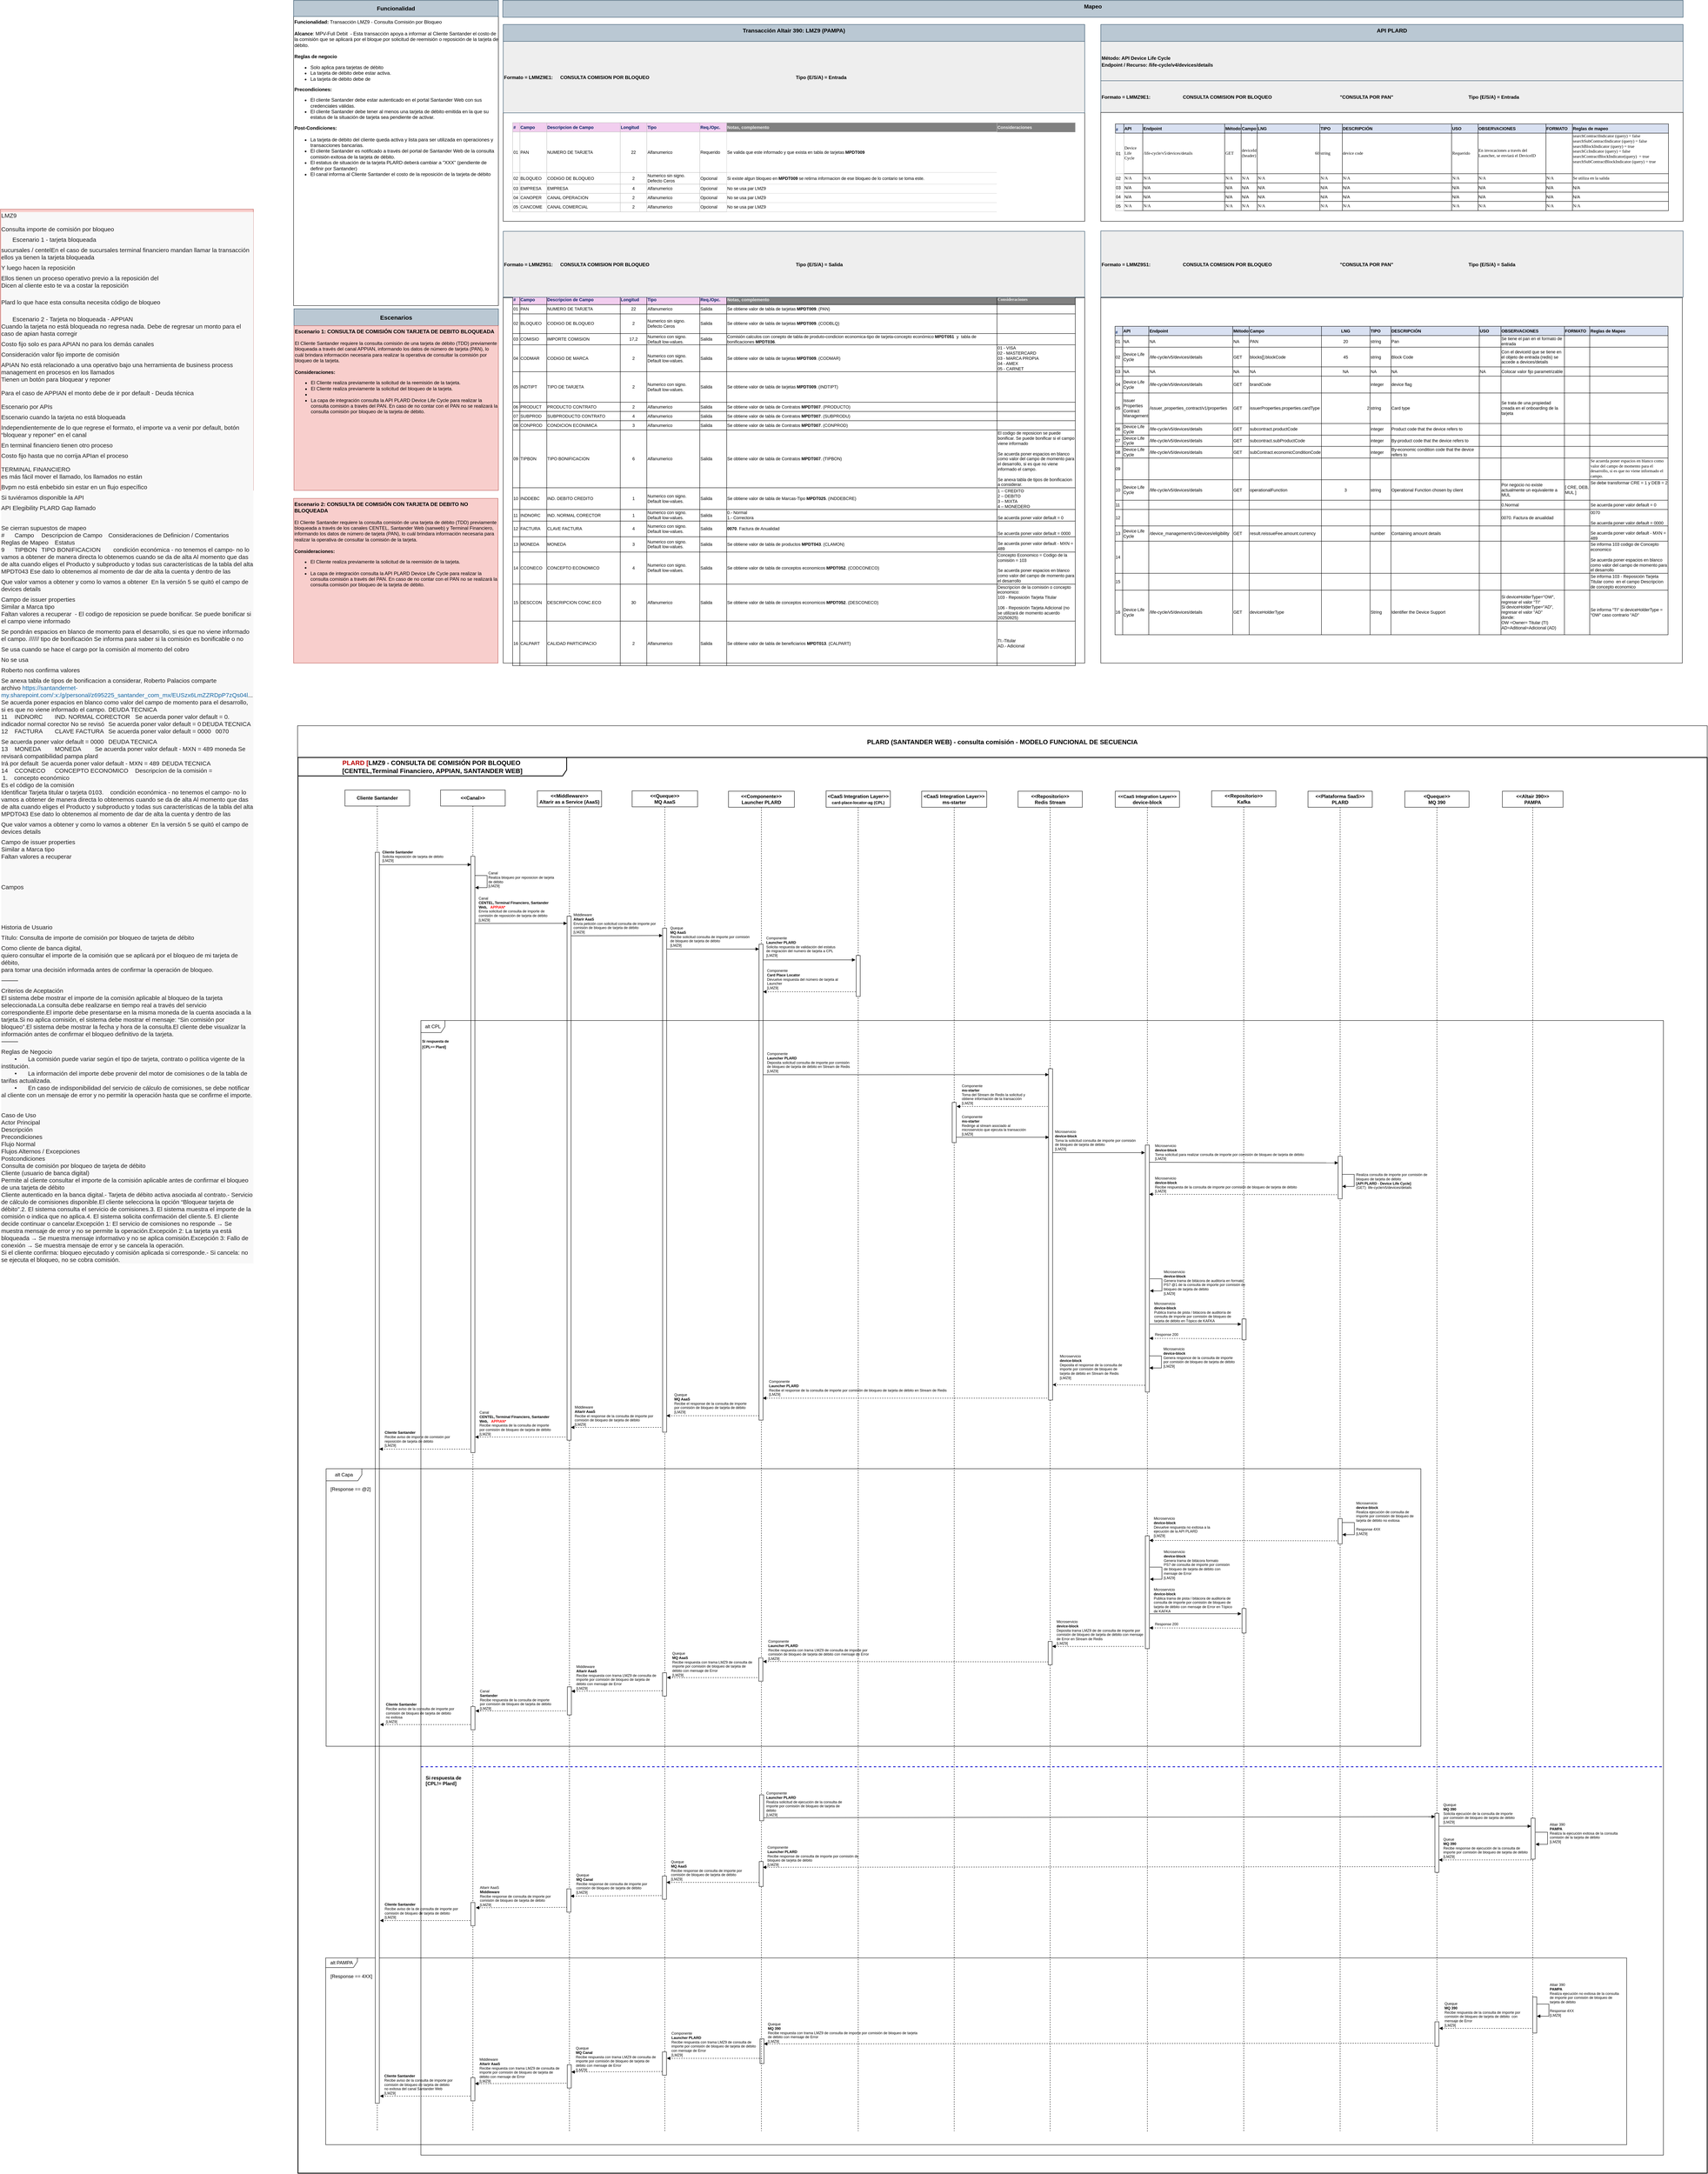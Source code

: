 <mxfile version="28.2.5" pages="2">
  <diagram id="58VBOWZgo-Hst69_m6P5" name="LMZ9 - Consulta Comisión por Bloqueo">
    <mxGraphModel dx="3447" dy="1657" grid="1" gridSize="10" guides="1" tooltips="1" connect="1" arrows="1" fold="1" page="1" pageScale="1" pageWidth="827" pageHeight="1169" math="0" shadow="0">
      <root>
        <mxCell id="0" />
        <mxCell id="1" parent="0" />
        <mxCell id="ajHuKXH3DBbX0qDkorGX-1" value="&lt;div&gt;&lt;font&gt;&lt;b&gt;Funcionalidad:&lt;/b&gt;&lt;span&gt;&amp;nbsp;Transacción LMZ9 - Consulta Comisión por Bloqueo&lt;/span&gt;&lt;/font&gt;&lt;/div&gt;&lt;div&gt;&lt;span&gt;&lt;font&gt;&lt;br&gt;&lt;/font&gt;&lt;/span&gt;&lt;/div&gt;&lt;div&gt;&lt;font&gt;&lt;b&gt;Alcance&lt;/b&gt;: MPV-Full Debit&amp;nbsp;&amp;nbsp;- Esta transacción apoya a informar al Cliente Santander el costo de la comisión que se aplicará por el bloque por solicitud de reemisión o reposición&amp;nbsp;&lt;/font&gt;&lt;span style=&quot;background-color: transparent; color: light-dark(rgb(0, 0, 0), rgb(237, 237, 237));&quot;&gt;de la tarjeta de débito&lt;/span&gt;&lt;span style=&quot;background-color: transparent; color: light-dark(rgb(0, 0, 0), rgb(237, 237, 237));&quot;&gt;.&lt;/span&gt;&lt;/div&gt;&lt;div&gt;&lt;br&gt;&lt;/div&gt;&lt;div&gt;&lt;div&gt;&lt;div&gt;&lt;b&gt;Reglas de negocio&lt;/b&gt;&lt;/div&gt;&lt;/div&gt;&lt;div&gt;&lt;ul&gt;&lt;li&gt;&lt;span data-teams=&quot;true&quot;&gt;Solo aplica para tarjetas de débito&lt;/span&gt;&lt;/li&gt;&lt;li&gt;&lt;span style=&quot;background-color: initial;&quot;&gt;&lt;font style=&quot;color: rgb(0, 0, 0);&quot;&gt;La tarjeta de débito debe estar activa.&lt;/font&gt;&lt;/span&gt;&lt;/li&gt;&lt;li&gt;La tarjeta de débito debe de&amp;nbsp;&lt;/li&gt;&lt;/ul&gt;&lt;/div&gt;&lt;div&gt;&lt;b style=&quot;background-color: initial;&quot;&gt;&lt;font&gt;Precondiciones:&lt;/font&gt;&lt;/b&gt;&lt;/div&gt;&lt;div&gt;&lt;ul&gt;&lt;li&gt;&lt;span style=&quot;background-color: initial; color: light-dark(rgb(0, 0, 0), rgb(237, 237, 237));&quot;&gt;El cliente Santander debe estar autenticado en el portal Santander Web con sus credenciales válidas.&lt;/span&gt;&lt;/li&gt;&lt;li&gt;&lt;span style=&quot;background-color: initial;&quot;&gt;&lt;font style=&quot;color: rgb(0, 0, 0);&quot;&gt;El cliente Santander debe tener al menos una tarjeta de débito emitida&amp;nbsp;en la que su estatus de la situación de tarjeta sea pendiente de activar.&lt;/font&gt;&lt;/span&gt;&lt;/li&gt;&lt;/ul&gt;&lt;div&gt;&lt;/div&gt;&lt;/div&gt;&lt;div&gt;&lt;font&gt;&lt;b style=&quot;background-color: initial;&quot;&gt;Post-Condiciones:&lt;/b&gt;&lt;/font&gt;&lt;/div&gt;&lt;div&gt;&lt;br&gt;&lt;/div&gt;&lt;div&gt;&lt;ul style=&quot;margin-top: 0cm;&quot; type=&quot;disc&quot;&gt;&lt;li&gt;La tarjeta de débito del cliente queda activa y lista para ser utilizada en operaciones y transacciones bancarias.&lt;/li&gt;&lt;li&gt;El cliente Santander es notificado&amp;nbsp;a través del portal de Santander Web de la consulta comisión exitosa de la tarjeta de débito.&lt;/li&gt;&lt;li&gt;&lt;font style=&quot;color: rgb(0, 0, 0);&quot;&gt;El estatus de situación de la tarjeta PLARD deberá cambiar a &quot;XXX&quot; (pendiente de definir por Santander)&lt;/font&gt;&lt;/li&gt;&lt;li&gt;&lt;font style=&quot;color: rgb(0, 0, 0);&quot;&gt;El canal informa al Cliente Santander el costo de la reposición de la tarjeta de débito&lt;/font&gt;&lt;/li&gt;&lt;/ul&gt;&lt;div&gt;&lt;div&gt;&lt;div&gt;&lt;/div&gt;&lt;/div&gt;&lt;/div&gt;&lt;/div&gt;&lt;/div&gt;" style="text;html=1;align=left;verticalAlign=top;whiteSpace=wrap;rounded=0;fontSize=12;strokeColor=default;fontColor=#000000;" parent="1" vertex="1">
          <mxGeometry x="30" y="60" width="510" height="720" as="geometry" />
        </mxCell>
        <mxCell id="ajHuKXH3DBbX0qDkorGX-2" value="Funcionalidad" style="rounded=0;whiteSpace=wrap;html=1;fontSize=14;fontStyle=1;fillColor=#bac8d3;strokeColor=#23445d;" parent="1" vertex="1">
          <mxGeometry x="30" y="20" width="510" height="40" as="geometry" />
        </mxCell>
        <mxCell id="ajHuKXH3DBbX0qDkorGX-3" value="Escenarios" style="rounded=0;whiteSpace=wrap;html=1;fontSize=15;fontStyle=1;align=center;fillColor=#bac8d3;strokeColor=#23445d;shadow=0;" parent="1" vertex="1">
          <mxGeometry x="31" y="788" width="509" height="42" as="geometry" />
        </mxCell>
        <mxCell id="ajHuKXH3DBbX0qDkorGX-4" value="&lt;div style=&quot;&quot;&gt;&lt;b style=&quot;background-color: transparent; color: light-dark(rgb(0, 0, 0), rgb(255, 255, 255)); font-size: 13px;&quot;&gt;Escenario 2:&amp;nbsp;&lt;/b&gt;&lt;b style=&quot;background-color: transparent; color: light-dark(rgb(0, 0, 0), rgb(255, 255, 255)); font-size: 13px;&quot;&gt;CONSULTA DE COMISIÓN CON TARJETA DE DEBITO NO BLOQUEADA&lt;/b&gt;&lt;/div&gt;&lt;div style=&quot;&quot;&gt;&lt;div&gt;&lt;br&gt;&lt;/div&gt;&lt;div&gt;&lt;span style=&quot;background-color: transparent; color: light-dark(rgb(0, 0, 0), rgb(255, 255, 255));&quot;&gt;El Cliente Santander requiere la consulta comisión de una tarjeta de débito (TDD) previamente bloqueada&amp;nbsp;&lt;/span&gt;&lt;span style=&quot;background-color: transparent; color: light-dark(rgb(0, 0, 0), rgb(255, 255, 255));&quot;&gt;a través de los canales&amp;nbsp;&lt;/span&gt;&lt;span style=&quot;background-color: transparent; color: light-dark(rgb(0, 0, 0), rgb(255, 255, 255));&quot;&gt;CENTEL, Santander Web (sanweb) y Terminal Financiero&lt;/span&gt;&lt;span style=&quot;background-color: transparent; color: light-dark(rgb(0, 0, 0), rgb(255, 255, 255));&quot;&gt;, informando los datos de número de tarjeta (PAN), lo cuál brindara información necesaria para realizar la operativa de consultar la comisión de la tarjeta.&lt;/span&gt;&lt;/div&gt;&lt;div&gt;&lt;span style=&quot;background-color: transparent; color: light-dark(rgb(0, 0, 0), rgb(255, 255, 255));&quot;&gt;&lt;b&gt;&lt;br&gt;&lt;/b&gt;&lt;/span&gt;&lt;/div&gt;&lt;div&gt;&lt;b&gt;Consideraciones:&lt;/b&gt;&lt;/div&gt;&lt;div&gt;&lt;ul&gt;&lt;li&gt;&lt;div&gt;&lt;span style=&quot;background-color: transparent; color: light-dark(rgb(0, 0, 0), rgb(255, 255, 255));&quot;&gt;El Cliente realiza previamente la solicitud de la reemisión de la tarjeta.&lt;/span&gt;&lt;/div&gt;&lt;/li&gt;&lt;li&gt;&lt;div&gt;&lt;span style=&quot;background-color: transparent; color: light-dark(rgb(0, 0, 0), rgb(255, 255, 255));&quot;&gt;&lt;br&gt;&lt;/span&gt;&lt;/div&gt;&lt;/li&gt;&lt;li&gt;&lt;span style=&quot;background-color: transparent;&quot;&gt;La capa de integración consulta la API PLARD Device Life Cycle para realizar la consulta comisión a través del PAN. En caso de no contar con el PAN no se realizará la consulta comisión por bloqueo de la tarjeta de débito.&lt;/span&gt;&lt;/li&gt;&lt;/ul&gt;&lt;/div&gt;&lt;/div&gt;" style="text;html=1;align=left;verticalAlign=top;whiteSpace=wrap;rounded=0;fontSize=12;strokeWidth=1;strokeColor=#b85450;fillColor=#f8cecc;" parent="1" vertex="1">
          <mxGeometry x="30" y="1260" width="509" height="410" as="geometry" />
        </mxCell>
        <mxCell id="ajHuKXH3DBbX0qDkorGX-5" value="Transacción Altair 390: LMZ9 (PAMPA)" style="rounded=0;whiteSpace=wrap;html=1;fillColor=#bac8d3;strokeColor=#23445d;fontSize=14;fontStyle=1;verticalAlign=top;container=0;" parent="1" vertex="1">
          <mxGeometry x="552" y="80" width="1448" height="42" as="geometry" />
        </mxCell>
        <mxCell id="ajHuKXH3DBbX0qDkorGX-6" value="API PLARD" style="rounded=0;whiteSpace=wrap;html=1;fillColor=#bac8d3;strokeColor=#23445d;fontSize=14;fontStyle=1;verticalAlign=top;container=0;" parent="1" vertex="1">
          <mxGeometry x="2040" y="80" width="1450" height="42" as="geometry" />
        </mxCell>
        <mxCell id="ajHuKXH3DBbX0qDkorGX-7" value="Mapeo" style="rounded=0;whiteSpace=wrap;html=1;fillColor=#bac8d3;strokeColor=#23445d;fontSize=14;fontStyle=1;verticalAlign=top;container=0;" parent="1" vertex="1">
          <mxGeometry x="551" y="20" width="2939" height="42" as="geometry" />
        </mxCell>
        <mxCell id="ajHuKXH3DBbX0qDkorGX-8" value="&lt;font style=&quot;font-size: 12px;&quot;&gt;Método: API Device Life Cycle&amp;nbsp;&lt;/font&gt;&lt;div&gt;&lt;font style=&quot;font-size: 12px;&quot;&gt;Endpoint / Recurso: /life-cycle/v4/devices/details&lt;/font&gt;&lt;/div&gt;" style="rounded=0;whiteSpace=wrap;html=1;fillColor=#EEEEEE;strokeColor=#23445d;fontSize=14;fontStyle=1;align=left;" parent="1" vertex="1">
          <mxGeometry x="2040" y="122" width="1450" height="98" as="geometry" />
        </mxCell>
        <mxCell id="ajHuKXH3DBbX0qDkorGX-9" value="&lt;div&gt;&lt;span style=&quot;font-size: 12px;&quot;&gt;Formato = LMMZ9E1:&amp;nbsp;&lt;/span&gt;&lt;span style=&quot;font-size: 12px; white-space: pre;&quot;&gt;&#x9;&lt;/span&gt;&amp;nbsp; &amp;nbsp; &amp;nbsp; &amp;nbsp; &amp;nbsp; &amp;nbsp; &amp;nbsp; &amp;nbsp;&amp;nbsp;&lt;span style=&quot;font-size: 12px;&quot;&gt;&amp;nbsp; CONSULTA COMISION POR BLOQUEO&lt;/span&gt;&lt;span style=&quot;font-size: 12px; white-space: pre;&quot;&gt;&#x9;&lt;span style=&quot;white-space: pre;&quot;&gt;&#x9;&lt;/span&gt;&lt;span style=&quot;white-space: pre;&quot;&gt;&#x9;&lt;/span&gt;                 &lt;span style=&quot;white-space: pre;&quot;&gt;&#x9;&#x9;&lt;/span&gt; &lt;/span&gt;&lt;span style=&quot;font-size: 12px;&quot;&gt;&amp;nbsp;&lt;/span&gt;&lt;span style=&quot;color: light-dark(rgb(0, 0, 0), rgb(255, 255, 255)); background-color: transparent; font-size: 12px; white-space: pre;&quot;&gt;&quot;CONSULTA POR PAN&lt;/span&gt;&lt;span style=&quot;color: light-dark(rgb(0, 0, 0), rgb(255, 255, 255)); background-color: transparent; font-size: 12px;&quot;&gt;&quot;&lt;/span&gt;&amp;nbsp; &amp;nbsp; &amp;nbsp;&amp;nbsp;&lt;span style=&quot;font-size: 12px; white-space: pre;&quot;&gt;&#x9;&lt;/span&gt;&lt;span style=&quot;font-size: 12px; white-space: pre;&quot;&gt;&#x9;&lt;/span&gt;&lt;span style=&quot;font-size: 12px;&quot;&gt;&amp;nbsp; &amp;nbsp; &amp;nbsp; &amp;nbsp; &amp;nbsp; &amp;nbsp; &amp;nbsp; &amp;nbsp; &amp;nbsp; &amp;nbsp; &amp;nbsp; &amp;nbsp; &amp;nbsp; &amp;nbsp; &amp;nbsp; &amp;nbsp; &amp;nbsp; Tipo (E/S/A) = Entrada&lt;/span&gt;&lt;/div&gt;&lt;div&gt;&lt;/div&gt;" style="rounded=0;whiteSpace=wrap;html=1;fillColor=#EEEEEE;strokeColor=#23445d;fontSize=14;fontStyle=1;align=left;" parent="1" vertex="1">
          <mxGeometry x="2040" y="220" width="1450" height="79.11" as="geometry" />
        </mxCell>
        <mxCell id="ajHuKXH3DBbX0qDkorGX-10" value="&lt;div style=&quot;font-size: medium; text-align: start;&quot; data-ccp-timestamp=&quot;1759276992958&quot;&gt;&lt;div data-ccp-timestamp=&quot;1759429927408&quot;&gt;&lt;table style=&quot;border-collapse: collapse; width: 1034pt;&quot; width=&quot;1379&quot;&gt;&lt;colgroup&gt;&lt;col style=&quot;width: 14pt;&quot; width=&quot;19&quot;&gt;&lt;col style=&quot;width: 34pt;&quot; width=&quot;45&quot;&gt;&lt;col style=&quot;width: 157pt;&quot; width=&quot;209&quot;&gt;&lt;col style=&quot;width: 20pt;&quot; width=&quot;27&quot;&gt;&lt;col style=&quot;width: 25pt;&quot; width=&quot;33&quot;&gt;&lt;col style=&quot;width: 123pt;&quot; width=&quot;164&quot;&gt;&lt;col style=&quot;width: 41pt;&quot; width=&quot;54&quot;&gt;&lt;col style=&quot;width: 214pt;&quot; width=&quot;285&quot;&gt;&lt;col style=&quot;width: 48pt;&quot; width=&quot;64&quot;&gt;&lt;col style=&quot;width: 129pt;&quot; width=&quot;172&quot;&gt;&lt;col style=&quot;width: 48pt;&quot; width=&quot;64&quot;&gt;&lt;col style=&quot;width: 182pt;&quot; width=&quot;243&quot;&gt;&lt;/colgroup&gt;&lt;tbody&gt;&lt;tr style=&quot;height: 15pt;&quot; height=&quot;20&quot;&gt;&lt;td style=&quot;padding-top: 1px; padding-right: 1px; padding-left: 1px; color: rgb(0, 32, 96); font-size: 8pt; font-weight: 700; font-family: Calibri; vertical-align: bottom; border: 0.5pt solid black; text-wrap-mode: nowrap; background: rgb(217, 225, 242); width: 14pt; height: 15pt;&quot; class=&quot;xl285&quot; height=&quot;20&quot; width=&quot;19&quot;&gt;#&lt;/td&gt;&lt;td style=&quot;padding-top: 1px; padding-right: 1px; padding-left: 1px; font-size: 8pt; font-weight: 700; font-family: Calibri, sans-serif; vertical-align: middle; border: 0.5pt solid black; text-wrap-mode: nowrap; background: rgb(217, 225, 242); width: 34pt;&quot; class=&quot;xl281&quot; width=&quot;45&quot;&gt;API&lt;/td&gt;&lt;td style=&quot;padding-top: 1px; padding-right: 1px; padding-left: 1px; font-size: 8pt; font-weight: 700; font-family: Calibri, sans-serif; vertical-align: middle; border: 0.5pt solid black; text-wrap-mode: nowrap; background: rgb(217, 225, 242); width: 157pt;&quot; class=&quot;xl281&quot; width=&quot;209&quot;&gt;Endpoint&lt;/td&gt;&lt;td style=&quot;padding-top: 1px; padding-right: 1px; padding-left: 1px; font-size: 8pt; font-weight: 700; font-family: Calibri, sans-serif; vertical-align: middle; border: 0.5pt solid black; text-wrap-mode: nowrap; background: rgb(217, 225, 242); width: 20pt;&quot; class=&quot;xl281&quot; width=&quot;27&quot;&gt;Método&lt;/td&gt;&lt;td style=&quot;padding-top: 1px; padding-right: 1px; padding-left: 1px; font-size: 8pt; font-weight: 700; font-family: Calibri, sans-serif; vertical-align: middle; border: 0.5pt solid black; text-wrap-mode: nowrap; background: rgb(217, 225, 242); width: 25pt;&quot; class=&quot;xl281&quot; width=&quot;33&quot;&gt;Campo&lt;/td&gt;&lt;td style=&quot;padding-top: 1px; padding-right: 1px; padding-left: 1px; font-size: 8pt; font-weight: 700; font-family: Calibri, sans-serif; vertical-align: middle; border: 0.5pt solid black; text-wrap-mode: nowrap; background: rgb(217, 225, 242); width: 123pt;&quot; class=&quot;xl281&quot; width=&quot;164&quot;&gt;LNG&lt;/td&gt;&lt;td style=&quot;padding-top: 1px; padding-right: 1px; padding-left: 1px; font-size: 8pt; font-weight: 700; font-family: Calibri, sans-serif; vertical-align: middle; border: 0.5pt solid black; text-wrap-mode: nowrap; background: rgb(217, 225, 242); width: 41pt;&quot; class=&quot;xl281&quot; width=&quot;54&quot;&gt;TIPO&lt;/td&gt;&lt;td style=&quot;padding-top: 1px; padding-right: 1px; padding-left: 1px; font-size: 8pt; font-weight: 700; font-family: Calibri, sans-serif; vertical-align: middle; border: 0.5pt solid black; text-wrap-mode: nowrap; background: rgb(217, 225, 242); width: 214pt;&quot; class=&quot;xl281&quot; width=&quot;285&quot;&gt;DESCRIPCIÓN&lt;/td&gt;&lt;td style=&quot;padding-top: 1px; padding-right: 1px; padding-left: 1px; font-size: 8pt; font-weight: 700; font-family: Calibri, sans-serif; vertical-align: middle; border: 0.5pt solid black; text-wrap-mode: nowrap; background: rgb(217, 225, 242); width: 48pt;&quot; class=&quot;xl281&quot; width=&quot;64&quot;&gt;USO&lt;/td&gt;&lt;td style=&quot;padding-top: 1px; padding-right: 1px; padding-left: 1px; font-size: 8pt; font-weight: 700; font-family: Calibri, sans-serif; vertical-align: middle; border: 0.5pt solid black; text-wrap-mode: nowrap; background: rgb(217, 225, 242); width: 129pt;&quot; class=&quot;xl281&quot; width=&quot;172&quot;&gt;OBSERVACIONES&lt;/td&gt;&lt;td style=&quot;padding-top: 1px; padding-right: 1px; padding-left: 1px; font-size: 8pt; font-weight: 700; font-family: Calibri, sans-serif; vertical-align: middle; border: 0.5pt solid black; text-wrap-mode: nowrap; background: rgb(217, 225, 242); width: 48pt;&quot; class=&quot;xl281&quot; width=&quot;64&quot;&gt;FORMATO&lt;/td&gt;&lt;td style=&quot;padding-top: 1px; padding-right: 1px; padding-left: 1px; font-size: 8pt; font-weight: 700; font-family: Calibri, sans-serif; vertical-align: middle; border: 0.5pt solid black; text-wrap-mode: nowrap; background: rgb(217, 225, 242); width: 182pt;&quot; class=&quot;xl281&quot; width=&quot;243&quot;&gt;Reglas de mapeo&lt;/td&gt;&lt;/tr&gt;&lt;tr style=&quot;height: 73.5pt;&quot; height=&quot;98&quot;&gt;&lt;td style=&quot;padding-top: 1px; padding-right: 1px; padding-left: 1px; font-size: 8pt; font-family: Calibri, sans-serif; vertical-align: middle; border: 0.5pt solid rgb(191, 191, 191); text-wrap-mode: nowrap; height: 73.5pt;&quot; class=&quot;xl350&quot; height=&quot;98&quot;&gt;01&lt;/td&gt;&lt;td style=&quot;padding-top: 1px; padding-right: 1px; padding-left: 1px; font-size: 8pt; font-family: Calibri; vertical-align: middle; border-top: 0.5pt solid black; border-right: 0.5pt solid black; border-bottom: none; border-left: 0.5pt solid black; border-image: initial; text-wrap-mode: nowrap; background: white;&quot; class=&quot;xl361&quot;&gt;Device Life Cycle&lt;/td&gt;&lt;td style=&quot;padding-top: 1px; padding-right: 1px; padding-left: 1px; font-size: 8pt; font-family: Calibri; vertical-align: middle; border-top: 0.5pt solid black; border-right: none; border-bottom: none; border-left: 0.5pt solid black; border-image: initial; background: white; width: 157pt;&quot; class=&quot;xl572&quot; width=&quot;209&quot;&gt;/life-cycle/v5/devices/details&lt;/td&gt;&lt;td style=&quot;padding-top: 1px; padding-right: 1px; padding-left: 1px; font-size: 8pt; font-family: Calibri; vertical-align: middle; border-top: 0.5pt solid black; border-right: 0.5pt solid black; border-bottom: none; border-left: 0.5pt solid black; border-image: initial; text-wrap-mode: nowrap; background: white;&quot; class=&quot;xl361&quot;&gt;GET&lt;/td&gt;&lt;td style=&quot;padding-top: 1px; padding-right: 1px; padding-left: 1px; font-size: 8pt; font-family: Calibri; vertical-align: middle; border-top: 0.5pt solid black; border-right: 0.5pt solid black; border-bottom: none; border-left: none; border-image: initial; text-wrap-mode: nowrap; background: white;&quot; class=&quot;xl573&quot;&gt;deviceId (header)&lt;/td&gt;&lt;td style=&quot;padding-top: 1px; padding-right: 1px; padding-left: 1px; font-size: 8pt; font-family: Calibri; vertical-align: middle; border-top: 0.5pt solid black; border-right: 0.5pt solid black; border-bottom: none; border-left: 0.5pt solid black; border-image: initial; text-wrap-mode: nowrap; background: white;&quot; align=&quot;right&quot; class=&quot;xl361&quot;&gt;60&lt;/td&gt;&lt;td style=&quot;padding-top: 1px; padding-right: 1px; padding-left: 1px; font-size: 8pt; font-family: Calibri; vertical-align: middle; border-top: 0.5pt solid black; border-right: 0.5pt solid black; border-bottom: none; border-left: 0.5pt solid black; border-image: initial; text-wrap-mode: nowrap; background: white;&quot; class=&quot;xl361&quot;&gt;string&lt;/td&gt;&lt;td style=&quot;padding-top: 1px; padding-right: 1px; padding-left: 1px; font-size: 8pt; font-family: Calibri; vertical-align: middle; border-top: 0.5pt solid black; border-right: 0.5pt solid black; border-bottom: none; border-left: 0.5pt solid black; border-image: initial; background: white; width: 214pt;&quot; class=&quot;xl364&quot; width=&quot;285&quot;&gt;device code&lt;/td&gt;&lt;td style=&quot;padding-top: 1px; padding-right: 1px; padding-left: 1px; font-size: 8pt; font-family: Calibri; vertical-align: middle; border-top: 0.5pt solid black; border-right: 0.5pt solid black; border-bottom: none; border-left: 0.5pt solid black; border-image: initial; text-wrap-mode: nowrap; background: white;&quot; class=&quot;xl361&quot;&gt;Requerido&lt;/td&gt;&lt;td style=&quot;padding-top: 1px; padding-right: 1px; padding-left: 1px; font-size: 8pt; font-family: Calibri; vertical-align: middle; border-top: 0.5pt solid black; border-right: 0.5pt solid black; border-bottom: none; border-left: 0.5pt solid black; border-image: initial; background: white; width: 129pt;&quot; class=&quot;xl364&quot; width=&quot;172&quot;&gt;En invocaciones a través del Launcher, se enviará el DeviceID&lt;/td&gt;&lt;td style=&quot;padding-top: 1px; padding-right: 1px; padding-left: 1px; font-size: 8pt; font-family: Calibri; vertical-align: middle; border-top: 0.5pt solid black; border-right: 0.5pt solid black; border-bottom: none; border-left: 0.5pt solid black; border-image: initial; text-wrap-mode: nowrap; background: white;&quot; class=&quot;xl361&quot;&gt;&lt;/td&gt;&lt;td style=&quot;padding-top: 1px; padding-right: 1px; padding-left: 1px; font-size: 8pt; font-family: Calibri; vertical-align: top; border: 0.5pt solid black; background: white; width: 182pt;&quot; class=&quot;xl366&quot; width=&quot;243&quot;&gt;searchContractIndicator (query) = false&lt;br&gt;searchSubContractIndicator (query) = false&lt;br&gt;searchBlockIndicator (query) = true&lt;br&gt;searchCcIndicator (query) = false&lt;br&gt;searchContractBlockIndicator(query)&amp;nbsp; = true&lt;br&gt;searchSubContractBlockIndicator (query) = true&lt;/td&gt;&lt;/tr&gt;&lt;tr style=&quot;height: 15pt;&quot; height=&quot;20&quot;&gt;&lt;td style=&quot;padding-top: 1px; padding-right: 1px; padding-left: 1px; font-size: 8pt; font-family: Calibri, sans-serif; vertical-align: middle; border: 0.5pt solid rgb(191, 191, 191); text-wrap-mode: nowrap; height: 15pt;&quot; class=&quot;xl350&quot; height=&quot;20&quot;&gt;02&lt;/td&gt;&lt;td style=&quot;padding-top: 1px; padding-right: 1px; padding-left: 1px; font-size: 8pt; font-family: Calibri; vertical-align: middle; border: 0.5pt solid black; text-wrap-mode: nowrap;&quot; class=&quot;xl367&quot;&gt;N/A&lt;/td&gt;&lt;td style=&quot;padding-top: 1px; padding-right: 1px; padding-left: 1px; font-size: 8pt; font-family: Calibri; vertical-align: middle; border: 0.5pt solid black; text-wrap-mode: nowrap;&quot; class=&quot;xl367&quot;&gt;N/A&lt;/td&gt;&lt;td style=&quot;padding-top: 1px; padding-right: 1px; padding-left: 1px; font-size: 8pt; font-family: Calibri; vertical-align: middle; border: 0.5pt solid black; text-wrap-mode: nowrap;&quot; class=&quot;xl367&quot;&gt;N/A&lt;/td&gt;&lt;td style=&quot;padding-top: 1px; padding-right: 1px; padding-left: 1px; font-size: 8pt; font-family: Calibri; vertical-align: middle; border: 0.5pt solid black; text-wrap-mode: nowrap;&quot; class=&quot;xl367&quot;&gt;N/A&lt;/td&gt;&lt;td style=&quot;padding-top: 1px; padding-right: 1px; padding-left: 1px; font-size: 8pt; font-family: Calibri; vertical-align: middle; border: 0.5pt solid black; text-wrap-mode: nowrap;&quot; class=&quot;xl367&quot;&gt;N/A&lt;/td&gt;&lt;td style=&quot;padding-top: 1px; padding-right: 1px; padding-left: 1px; font-size: 8pt; font-family: Calibri; vertical-align: middle; border: 0.5pt solid black; text-wrap-mode: nowrap;&quot; class=&quot;xl367&quot;&gt;N/A&lt;/td&gt;&lt;td style=&quot;padding-top: 1px; padding-right: 1px; padding-left: 1px; font-size: 8pt; font-family: Calibri; vertical-align: middle; border: 0.5pt solid black; text-wrap-mode: nowrap;&quot; class=&quot;xl367&quot;&gt;N/A&lt;/td&gt;&lt;td style=&quot;padding-top: 1px; padding-right: 1px; padding-left: 1px; font-size: 8pt; font-family: Calibri; vertical-align: middle; border: 0.5pt solid black; text-wrap-mode: nowrap;&quot; class=&quot;xl367&quot;&gt;N/A&lt;/td&gt;&lt;td style=&quot;padding-top: 1px; padding-right: 1px; padding-left: 1px; font-size: 8pt; font-family: Calibri; vertical-align: middle; border: 0.5pt solid black; text-wrap-mode: nowrap;&quot; class=&quot;xl367&quot;&gt;N/A&lt;/td&gt;&lt;td style=&quot;padding-top: 1px; padding-right: 1px; padding-left: 1px; font-size: 8pt; font-family: Calibri; vertical-align: middle; border: 0.5pt solid black; text-wrap-mode: nowrap;&quot; class=&quot;xl367&quot;&gt;N/A&lt;/td&gt;&lt;td style=&quot;padding-top: 1px; padding-right: 1px; padding-left: 1px; font-size: 8pt; font-family: Calibri; vertical-align: middle; border: 0.5pt solid black; text-wrap-mode: nowrap;&quot; class=&quot;xl367&quot;&gt;Se utiliza en la salida&lt;/td&gt;&lt;/tr&gt;&lt;tr style=&quot;height: 15pt;&quot; height=&quot;20&quot;&gt;&lt;td style=&quot;padding-top: 1px; padding-right: 1px; padding-left: 1px; font-size: 8pt; font-family: Calibri, sans-serif; vertical-align: middle; border: 0.5pt solid rgb(191, 191, 191); text-wrap-mode: nowrap; height: 15pt;&quot; class=&quot;xl350&quot; height=&quot;20&quot;&gt;03&lt;/td&gt;&lt;td style=&quot;padding-top: 1px; padding-right: 1px; padding-left: 1px; font-size: 8pt; font-family: Calibri, sans-serif; vertical-align: middle; border: 0.5pt solid black; text-wrap-mode: nowrap;&quot; class=&quot;xl349&quot;&gt;N/A&lt;/td&gt;&lt;td style=&quot;padding-top: 1px; padding-right: 1px; padding-left: 1px; font-size: 8pt; font-family: Calibri, sans-serif; vertical-align: middle; border: 0.5pt solid black; text-wrap-mode: nowrap;&quot; class=&quot;xl349&quot;&gt;N/A&lt;/td&gt;&lt;td style=&quot;padding-top: 1px; padding-right: 1px; padding-left: 1px; font-size: 8pt; font-family: Calibri, sans-serif; vertical-align: middle; border: 0.5pt solid black; text-wrap-mode: nowrap;&quot; class=&quot;xl349&quot;&gt;N/A&lt;/td&gt;&lt;td style=&quot;padding-top: 1px; padding-right: 1px; padding-left: 1px; font-size: 8pt; font-family: Calibri, sans-serif; vertical-align: middle; border: 0.5pt solid black; text-wrap-mode: nowrap;&quot; class=&quot;xl349&quot;&gt;N/A&lt;/td&gt;&lt;td style=&quot;padding-top: 1px; padding-right: 1px; padding-left: 1px; font-size: 8pt; font-family: Calibri, sans-serif; vertical-align: middle; border: 0.5pt solid black; text-wrap-mode: nowrap;&quot; class=&quot;xl349&quot;&gt;N/A&lt;/td&gt;&lt;td style=&quot;padding-top: 1px; padding-right: 1px; padding-left: 1px; font-size: 8pt; font-family: Calibri, sans-serif; vertical-align: middle; border: 0.5pt solid black; text-wrap-mode: nowrap;&quot; class=&quot;xl349&quot;&gt;N/A&lt;/td&gt;&lt;td style=&quot;padding-top: 1px; padding-right: 1px; padding-left: 1px; font-size: 8pt; font-family: Calibri, sans-serif; vertical-align: middle; border: 0.5pt solid black; text-wrap-mode: nowrap;&quot; class=&quot;xl349&quot;&gt;N/A&lt;/td&gt;&lt;td style=&quot;padding-top: 1px; padding-right: 1px; padding-left: 1px; font-size: 8pt; font-family: Calibri, sans-serif; vertical-align: middle; border: 0.5pt solid black; text-wrap-mode: nowrap;&quot; class=&quot;xl349&quot;&gt;N/A&lt;/td&gt;&lt;td style=&quot;padding-top: 1px; padding-right: 1px; padding-left: 1px; font-size: 8pt; font-family: Calibri, sans-serif; vertical-align: middle; border: 0.5pt solid black; text-wrap-mode: nowrap;&quot; class=&quot;xl349&quot;&gt;N/A&lt;/td&gt;&lt;td style=&quot;padding-top: 1px; padding-right: 1px; padding-left: 1px; font-size: 8pt; font-family: Calibri, sans-serif; vertical-align: middle; border: 0.5pt solid black; text-wrap-mode: nowrap;&quot; class=&quot;xl349&quot;&gt;N/A&lt;/td&gt;&lt;td style=&quot;padding-top: 1px; padding-right: 1px; padding-left: 1px; font-size: 8pt; font-family: Calibri, sans-serif; vertical-align: middle; border: 0.5pt solid black; text-wrap-mode: nowrap;&quot; class=&quot;xl349&quot;&gt;N/A&lt;/td&gt;&lt;/tr&gt;&lt;tr style=&quot;height: 15pt;&quot; height=&quot;20&quot;&gt;&lt;td style=&quot;padding-top: 1px; padding-right: 1px; padding-left: 1px; font-size: 8pt; font-family: Calibri, sans-serif; vertical-align: middle; border: 0.5pt solid rgb(191, 191, 191); text-wrap-mode: nowrap; height: 15pt;&quot; class=&quot;xl350&quot; height=&quot;20&quot;&gt;04&lt;/td&gt;&lt;td style=&quot;padding-top: 1px; padding-right: 1px; padding-left: 1px; font-size: 8pt; font-family: Calibri, sans-serif; vertical-align: middle; border: 0.5pt solid black; text-wrap-mode: nowrap;&quot; class=&quot;xl349&quot;&gt;N/A&lt;/td&gt;&lt;td style=&quot;padding-top: 1px; padding-right: 1px; padding-left: 1px; font-size: 8pt; font-family: Calibri, sans-serif; vertical-align: middle; border: 0.5pt solid black; text-wrap-mode: nowrap;&quot; class=&quot;xl349&quot;&gt;N/A&lt;/td&gt;&lt;td style=&quot;padding-top: 1px; padding-right: 1px; padding-left: 1px; font-size: 8pt; font-family: Calibri, sans-serif; vertical-align: middle; border: 0.5pt solid black; text-wrap-mode: nowrap;&quot; class=&quot;xl349&quot;&gt;N/A&lt;/td&gt;&lt;td style=&quot;padding-top: 1px; padding-right: 1px; padding-left: 1px; font-size: 8pt; font-family: Calibri, sans-serif; vertical-align: middle; border: 0.5pt solid black; text-wrap-mode: nowrap;&quot; class=&quot;xl349&quot;&gt;N/A&lt;/td&gt;&lt;td style=&quot;padding-top: 1px; padding-right: 1px; padding-left: 1px; font-size: 8pt; font-family: Calibri, sans-serif; vertical-align: middle; border: 0.5pt solid black; text-wrap-mode: nowrap;&quot; class=&quot;xl349&quot;&gt;N/A&lt;/td&gt;&lt;td style=&quot;padding-top: 1px; padding-right: 1px; padding-left: 1px; font-size: 8pt; font-family: Calibri, sans-serif; vertical-align: middle; border: 0.5pt solid black; text-wrap-mode: nowrap;&quot; class=&quot;xl349&quot;&gt;N/A&lt;/td&gt;&lt;td style=&quot;padding-top: 1px; padding-right: 1px; padding-left: 1px; font-size: 8pt; font-family: Calibri, sans-serif; vertical-align: middle; border: 0.5pt solid black; text-wrap-mode: nowrap;&quot; class=&quot;xl349&quot;&gt;N/A&lt;/td&gt;&lt;td style=&quot;padding-top: 1px; padding-right: 1px; padding-left: 1px; font-size: 8pt; font-family: Calibri, sans-serif; vertical-align: middle; border: 0.5pt solid black; text-wrap-mode: nowrap;&quot; class=&quot;xl349&quot;&gt;N/A&lt;/td&gt;&lt;td style=&quot;padding-top: 1px; padding-right: 1px; padding-left: 1px; font-size: 8pt; font-family: Calibri, sans-serif; vertical-align: middle; border: 0.5pt solid black; text-wrap-mode: nowrap;&quot; class=&quot;xl349&quot;&gt;N/A&lt;/td&gt;&lt;td style=&quot;padding-top: 1px; padding-right: 1px; padding-left: 1px; font-size: 8pt; font-family: Calibri, sans-serif; vertical-align: middle; border: 0.5pt solid black; text-wrap-mode: nowrap;&quot; class=&quot;xl349&quot;&gt;N/A&lt;/td&gt;&lt;td style=&quot;padding-top: 1px; padding-right: 1px; padding-left: 1px; font-size: 8pt; font-family: Calibri, sans-serif; vertical-align: middle; border: 0.5pt solid black; text-wrap-mode: nowrap;&quot; class=&quot;xl349&quot;&gt;N/A&lt;/td&gt;&lt;/tr&gt;&lt;tr style=&quot;height: 15pt;&quot; height=&quot;20&quot;&gt;&lt;td style=&quot;padding-top: 1px; padding-right: 1px; padding-left: 1px; font-size: 8pt; font-family: Calibri, sans-serif; vertical-align: middle; border: 0.5pt solid rgb(191, 191, 191); text-wrap-mode: nowrap; height: 15pt;&quot; class=&quot;xl350&quot; height=&quot;20&quot;&gt;05&lt;/td&gt;&lt;td style=&quot;padding-top: 1px; padding-right: 1px; padding-left: 1px; font-size: 8pt; font-family: Calibri; vertical-align: middle; border: 0.5pt solid black; text-wrap-mode: nowrap;&quot; class=&quot;xl367&quot;&gt;N/A&lt;/td&gt;&lt;td style=&quot;padding-top: 1px; padding-right: 1px; padding-left: 1px; font-size: 8pt; font-family: Calibri; vertical-align: middle; border: 0.5pt solid black; text-wrap-mode: nowrap;&quot; class=&quot;xl367&quot;&gt;N/A&lt;/td&gt;&lt;td style=&quot;padding-top: 1px; padding-right: 1px; padding-left: 1px; font-size: 8pt; font-family: Calibri; vertical-align: middle; border: 0.5pt solid black; text-wrap-mode: nowrap;&quot; class=&quot;xl367&quot;&gt;N/A&lt;/td&gt;&lt;td style=&quot;padding-top: 1px; padding-right: 1px; padding-left: 1px; font-size: 8pt; font-family: Calibri; vertical-align: middle; border: 0.5pt solid black; text-wrap-mode: nowrap;&quot; class=&quot;xl367&quot;&gt;N/A&lt;/td&gt;&lt;td style=&quot;padding-top: 1px; padding-right: 1px; padding-left: 1px; font-size: 8pt; font-family: Calibri; vertical-align: middle; border: 0.5pt solid black; text-wrap-mode: nowrap;&quot; class=&quot;xl367&quot;&gt;N/A&lt;/td&gt;&lt;td style=&quot;padding-top: 1px; padding-right: 1px; padding-left: 1px; font-size: 8pt; font-family: Calibri; vertical-align: middle; border: 0.5pt solid black; text-wrap-mode: nowrap;&quot; class=&quot;xl367&quot;&gt;N/A&lt;/td&gt;&lt;td style=&quot;padding-top: 1px; padding-right: 1px; padding-left: 1px; font-size: 8pt; font-family: Calibri; vertical-align: middle; border: 0.5pt solid black; text-wrap-mode: nowrap;&quot; class=&quot;xl367&quot;&gt;N/A&lt;/td&gt;&lt;td style=&quot;padding-top: 1px; padding-right: 1px; padding-left: 1px; font-size: 8pt; font-family: Calibri; vertical-align: middle; border: 0.5pt solid black; text-wrap-mode: nowrap;&quot; class=&quot;xl367&quot;&gt;N/A&lt;/td&gt;&lt;td style=&quot;padding-top: 1px; padding-right: 1px; padding-left: 1px; font-size: 8pt; font-family: Calibri; vertical-align: middle; border: 0.5pt solid black; text-wrap-mode: nowrap;&quot; class=&quot;xl367&quot;&gt;N/A&lt;/td&gt;&lt;td style=&quot;padding-top: 1px; padding-right: 1px; padding-left: 1px; font-size: 8pt; font-family: Calibri; vertical-align: middle; border: 0.5pt solid black; text-wrap-mode: nowrap;&quot; class=&quot;xl367&quot;&gt;N/A&lt;/td&gt;&lt;td style=&quot;padding-top: 1px; padding-right: 1px; padding-left: 1px; font-size: 8pt; font-family: Calibri; vertical-align: middle; border: 0.5pt solid black; text-wrap-mode: nowrap;&quot; class=&quot;xl367&quot;&gt;N/A&lt;/td&gt;&lt;/tr&gt;&lt;/tbody&gt;&lt;/table&gt;&lt;/div&gt;&lt;/div&gt;" style="rounded=0;whiteSpace=wrap;html=1;" parent="1" vertex="1">
          <mxGeometry x="2040" y="299.11" width="1450" height="270.89" as="geometry" />
        </mxCell>
        <mxCell id="ajHuKXH3DBbX0qDkorGX-11" value="&lt;font&gt;&lt;span style=&quot;color: light-dark(rgb(0, 0, 0), rgb(0, 0, 0)); text-align: left;&quot;&gt;PLARD (SANTANDER WEB) -&amp;nbsp;&lt;/span&gt;&lt;font style=&quot;color: rgb(0, 0, 0);&quot;&gt;consulta comisión -&amp;nbsp;&lt;/font&gt;&lt;/font&gt;&lt;span style=&quot;text-align: left;&quot;&gt;MODELO FUNCIONAL DE SECUENCIA&lt;/span&gt;" style="rounded=0;whiteSpace=wrap;html=1;align=center;fontSize=16;fontStyle=1" parent="1" vertex="1">
          <mxGeometry x="40" y="1826" width="3510" height="79" as="geometry" />
        </mxCell>
        <mxCell id="ajHuKXH3DBbX0qDkorGX-12" value="&lt;div style=&quot;text-align: center;&quot;&gt;&lt;span style=&quot;text-align: left;&quot;&gt;&lt;font color=&quot;rgba(0, 0, 0, 0)&quot;&gt;&lt;span style=&quot;font-size: 16px;&quot;&gt;PLARD [&lt;/span&gt;&lt;/font&gt;&lt;/span&gt;&lt;span style=&quot;color: light-dark(rgb(0, 0, 0), rgb(237, 237, 237)); font-size: 16px;&quot;&gt;LMZ9 -&amp;nbsp;&lt;/span&gt;&lt;span style=&quot;font-size: 16px;&quot;&gt;CONSULTA DE COMISIÓN POR BLOQUEO&amp;nbsp;&lt;/span&gt;&lt;/div&gt;&lt;div style=&quot;text-align: center;&quot;&gt;&lt;span style=&quot;background-color: transparent; color: light-dark(rgb(0, 0, 0), rgb(255, 255, 255)); text-align: left; font-size: 16px;&quot;&gt;[CENTEL,Terminal Financiero, APPIAN, SANTANDER WEB]&lt;/span&gt;&lt;/div&gt;" style="shape=umlFrame;whiteSpace=wrap;html=1;pointerEvents=0;recursiveResize=0;container=1;collapsible=0;width=669;height=46;fontStyle=1;fontSize=13;strokeWidth=2;labelBackgroundColor=none;" parent="1" vertex="1">
          <mxGeometry x="41" y="1905" width="3509" height="3525" as="geometry" />
        </mxCell>
        <mxCell id="ajHuKXH3DBbX0qDkorGX-13" value="" style="endArrow=block;html=1;rounded=0;dashed=1;endFill=1;exitX=0.493;exitY=0.66;exitDx=0;exitDy=0;exitPerimeter=0;entryX=0.507;entryY=0.647;entryDx=0;entryDy=0;entryPerimeter=0;" parent="ajHuKXH3DBbX0qDkorGX-12" edge="1">
          <mxGeometry width="50" height="50" relative="1" as="geometry">
            <mxPoint x="1155.75" y="2291" as="sourcePoint" />
            <mxPoint x="918.75" y="2291" as="targetPoint" />
          </mxGeometry>
        </mxCell>
        <mxCell id="ajHuKXH3DBbX0qDkorGX-26" value="&lt;div&gt;&lt;b&gt;&amp;lt;&amp;lt;Middleware&amp;gt;&amp;gt;&lt;/b&gt;&lt;/div&gt;&lt;div&gt;&lt;b&gt;Altarir as a Service (AaaS)&lt;/b&gt;&lt;/div&gt;" style="shape=umlLifeline;perimeter=lifelinePerimeter;whiteSpace=wrap;html=1;container=1;dropTarget=0;collapsible=0;recursiveResize=0;outlineConnect=0;portConstraint=eastwest;newEdgeStyle={&quot;edgeStyle&quot;:&quot;elbowEdgeStyle&quot;,&quot;elbow&quot;:&quot;vertical&quot;,&quot;curved&quot;:0,&quot;rounded&quot;:0};align=center;" parent="ajHuKXH3DBbX0qDkorGX-12" vertex="1">
          <mxGeometry x="596" y="83" width="160" height="3337" as="geometry" />
        </mxCell>
        <mxCell id="ajHuKXH3DBbX0qDkorGX-27" value="&lt;div&gt;&lt;b&gt;&amp;lt;&amp;lt;Queque&amp;gt;&amp;gt;&lt;/b&gt;&lt;/div&gt;&lt;div&gt;&lt;b style=&quot;background-color: transparent; color: light-dark(rgb(0, 0, 0), rgb(255, 255, 255));&quot;&gt;MQ AaaS&lt;/b&gt;&lt;/div&gt;" style="shape=umlLifeline;perimeter=lifelinePerimeter;whiteSpace=wrap;html=1;container=1;dropTarget=0;collapsible=0;recursiveResize=0;outlineConnect=0;portConstraint=eastwest;newEdgeStyle={&quot;edgeStyle&quot;:&quot;elbowEdgeStyle&quot;,&quot;elbow&quot;:&quot;vertical&quot;,&quot;curved&quot;:0,&quot;rounded&quot;:0};align=center;" parent="ajHuKXH3DBbX0qDkorGX-12" vertex="1">
          <mxGeometry x="832" y="83" width="163" height="3337" as="geometry" />
        </mxCell>
        <mxCell id="ajHuKXH3DBbX0qDkorGX-19" value="&lt;div&gt;&amp;lt;&amp;lt;Altair 390&amp;gt;&amp;gt;&lt;br&gt;&lt;/div&gt;PAMPA" style="shape=umlLifeline;perimeter=lifelinePerimeter;whiteSpace=wrap;html=1;container=1;dropTarget=0;collapsible=0;recursiveResize=0;outlineConnect=0;portConstraint=eastwest;newEdgeStyle={&quot;edgeStyle&quot;:&quot;elbowEdgeStyle&quot;,&quot;elbow&quot;:&quot;vertical&quot;,&quot;curved&quot;:0,&quot;rounded&quot;:0};align=center;fontStyle=1;" parent="ajHuKXH3DBbX0qDkorGX-12" vertex="1">
          <mxGeometry x="2999" y="84" width="151" height="3370" as="geometry" />
        </mxCell>
        <mxCell id="ajHuKXH3DBbX0qDkorGX-20" value="alt PAMPA" style="shape=umlFrame;whiteSpace=wrap;html=1;pointerEvents=0;recursiveResize=0;container=0;collapsible=0;width=79;height=24;" parent="ajHuKXH3DBbX0qDkorGX-19" vertex="1">
          <mxGeometry x="-2930" y="2905" width="3239.5" height="465" as="geometry" />
        </mxCell>
        <mxCell id="ajHuKXH3DBbX0qDkorGX-21" value="" style="endArrow=block;html=1;rounded=0;dashed=1;endFill=1;entryX=0.507;entryY=0.647;entryDx=0;entryDy=0;entryPerimeter=0;exitX=0.5;exitY=0.91;exitDx=0;exitDy=0;exitPerimeter=0;" parent="ajHuKXH3DBbX0qDkorGX-19" edge="1">
          <mxGeometry width="50" height="50" relative="1" as="geometry">
            <mxPoint x="-160" y="3117.26" as="sourcePoint" />
            <mxPoint x="-1839" y="3119" as="targetPoint" />
          </mxGeometry>
        </mxCell>
        <mxCell id="ajHuKXH3DBbX0qDkorGX-22" value="" style="html=1;align=left;spacingLeft=2;endArrow=block;rounded=0;edgeStyle=orthogonalEdgeStyle;curved=0;rounded=0;" parent="ajHuKXH3DBbX0qDkorGX-19" edge="1">
          <mxGeometry x="-0.292" y="20" relative="1" as="geometry">
            <mxPoint x="85.88" y="3020.02" as="sourcePoint" />
            <Array as="points">
              <mxPoint x="115.88" y="3020.08" />
              <mxPoint x="115.88" y="3050.08" />
            </Array>
            <mxPoint x="85.88" y="3050.08" as="targetPoint" />
            <mxPoint as="offset" />
          </mxGeometry>
        </mxCell>
        <mxCell id="ajHuKXH3DBbX0qDkorGX-23" value="" style="endArrow=block;html=1;rounded=0;dashed=1;endFill=1;entryX=0.516;entryY=0.925;entryDx=0;entryDy=0;entryPerimeter=0;exitX=0.505;exitY=0.863;exitDx=0;exitDy=0;exitPerimeter=0;" parent="ajHuKXH3DBbX0qDkorGX-19" edge="1">
          <mxGeometry width="50" height="50" relative="1" as="geometry">
            <mxPoint x="83.68" y="3080.56" as="sourcePoint" />
            <mxPoint x="-157.44" y="3080.3" as="targetPoint" />
          </mxGeometry>
        </mxCell>
        <mxCell id="ajHuKXH3DBbX0qDkorGX-24" value="" style="html=1;points=[[0,0,0,0,5],[0,1,0,0,-5],[1,0,0,0,5],[1,1,0,0,-5]];perimeter=orthogonalPerimeter;outlineConnect=0;targetShapes=umlLifeline;portConstraint=eastwest;newEdgeStyle={&quot;curved&quot;:0,&quot;rounded&quot;:0};whiteSpace=wrap;" parent="ajHuKXH3DBbX0qDkorGX-19" vertex="1">
          <mxGeometry x="75.5" y="3002" width="10" height="90" as="geometry" />
        </mxCell>
        <mxCell id="ajHuKXH3DBbX0qDkorGX-25" value="" style="html=1;points=[[0,0,0,0,5],[0,1,0,0,-5],[1,0,0,0,5],[1,1,0,0,-5]];perimeter=orthogonalPerimeter;outlineConnect=0;targetShapes=umlLifeline;portConstraint=eastwest;newEdgeStyle={&quot;curved&quot;:0,&quot;rounded&quot;:0};whiteSpace=wrap;" parent="ajHuKXH3DBbX0qDkorGX-19" vertex="1">
          <mxGeometry x="-1848.5" y="3106.5" width="10" height="61.5" as="geometry" />
        </mxCell>
        <mxCell id="ajHuKXH3DBbX0qDkorGX-28" value="" style="endArrow=block;html=1;rounded=0;dashed=1;endFill=1;exitX=0.493;exitY=0.66;exitDx=0;exitDy=0;exitPerimeter=0;entryX=0.507;entryY=0.647;entryDx=0;entryDy=0;entryPerimeter=0;" parent="ajHuKXH3DBbX0qDkorGX-12" edge="1">
          <mxGeometry width="50" height="50" relative="1" as="geometry">
            <mxPoint x="1155.5" y="3239" as="sourcePoint" />
            <mxPoint x="918.5" y="3239" as="targetPoint" />
          </mxGeometry>
        </mxCell>
        <mxCell id="ajHuKXH3DBbX0qDkorGX-29" value="&lt;div&gt;&lt;b&gt;&amp;lt;&amp;lt;Componente&amp;gt;&amp;gt;&lt;/b&gt;&lt;br&gt;&lt;/div&gt;&lt;b&gt;Launcher PLARD&lt;/b&gt;" style="shape=umlLifeline;perimeter=lifelinePerimeter;whiteSpace=wrap;html=1;container=1;dropTarget=0;collapsible=0;recursiveResize=0;outlineConnect=0;portConstraint=eastwest;newEdgeStyle={&quot;edgeStyle&quot;:&quot;elbowEdgeStyle&quot;,&quot;elbow&quot;:&quot;vertical&quot;,&quot;curved&quot;:0,&quot;rounded&quot;:0};align=center;" parent="ajHuKXH3DBbX0qDkorGX-12" vertex="1">
          <mxGeometry x="1072" y="84" width="164" height="3336" as="geometry" />
        </mxCell>
        <mxCell id="ajHuKXH3DBbX0qDkorGX-30" value="" style="html=1;verticalAlign=bottom;labelBackgroundColor=none;endArrow=block;endFill=1;endSize=6;align=left;rounded=0;exitX=0.505;exitY=0.806;exitDx=0;exitDy=0;exitPerimeter=0;" parent="ajHuKXH3DBbX0qDkorGX-29" edge="1">
          <mxGeometry x="-1" relative="1" as="geometry">
            <mxPoint x="1764.8" y="2577.156" as="sourcePoint" />
            <mxPoint x="1998.5" y="2577" as="targetPoint" />
            <mxPoint as="offset" />
          </mxGeometry>
        </mxCell>
        <mxCell id="ajHuKXH3DBbX0qDkorGX-31" value="" style="endArrow=block;html=1;rounded=0;dashed=1;endFill=1;exitX=0.504;exitY=0.651;exitDx=0;exitDy=0;exitPerimeter=0;entryX=0.507;entryY=0.647;entryDx=0;entryDy=0;entryPerimeter=0;" parent="ajHuKXH3DBbX0qDkorGX-29" edge="1">
          <mxGeometry width="50" height="50" relative="1" as="geometry">
            <mxPoint x="-395.75" y="2779" as="sourcePoint" />
            <mxPoint x="-629.25" y="2780" as="targetPoint" />
          </mxGeometry>
        </mxCell>
        <mxCell id="ajHuKXH3DBbX0qDkorGX-32" value="" style="endArrow=block;html=1;rounded=0;dashed=1;endFill=1;exitX=0.504;exitY=0.651;exitDx=0;exitDy=0;exitPerimeter=0;entryX=0.507;entryY=0.647;entryDx=0;entryDy=0;entryPerimeter=0;" parent="ajHuKXH3DBbX0qDkorGX-29" edge="1">
          <mxGeometry width="50" height="50" relative="1" as="geometry">
            <mxPoint x="-160.856" y="2749.771" as="sourcePoint" />
            <mxPoint x="-393.5" y="2751" as="targetPoint" />
          </mxGeometry>
        </mxCell>
        <mxCell id="ajHuKXH3DBbX0qDkorGX-33" value="" style="endArrow=block;html=1;rounded=0;dashed=1;endFill=1;exitX=0.493;exitY=0.66;exitDx=0;exitDy=0;exitPerimeter=0;entryX=0.507;entryY=0.647;entryDx=0;entryDy=0;entryPerimeter=0;" parent="ajHuKXH3DBbX0qDkorGX-29" edge="1">
          <mxGeometry width="50" height="50" relative="1" as="geometry">
            <mxPoint x="82.5" y="2717" as="sourcePoint" />
            <mxPoint x="-154.5" y="2717" as="targetPoint" />
          </mxGeometry>
        </mxCell>
        <mxCell id="ajHuKXH3DBbX0qDkorGX-34" value="" style="html=1;verticalAlign=bottom;labelBackgroundColor=none;endArrow=block;endFill=1;endSize=6;align=left;rounded=0;exitX=0.501;exitY=0.758;exitDx=0;exitDy=0;exitPerimeter=0;entryX=0.496;entryY=0.802;entryDx=0;entryDy=0;entryPerimeter=0;" parent="ajHuKXH3DBbX0qDkorGX-29" edge="1">
          <mxGeometry x="-1" relative="1" as="geometry">
            <mxPoint x="82.164" y="2555.988" as="sourcePoint" />
            <mxPoint x="1759.36" y="2553.252" as="targetPoint" />
            <mxPoint as="offset" />
          </mxGeometry>
        </mxCell>
        <mxCell id="ajHuKXH3DBbX0qDkorGX-35" value="" style="html=1;points=[[0,0,0,0,5],[0,1,0,0,-5],[1,0,0,0,5],[1,1,0,0,-5]];perimeter=orthogonalPerimeter;outlineConnect=0;targetShapes=umlLifeline;portConstraint=eastwest;newEdgeStyle={&quot;curved&quot;:0,&quot;rounded&quot;:0};whiteSpace=wrap;" parent="ajHuKXH3DBbX0qDkorGX-29" vertex="1">
          <mxGeometry x="76.5" y="2665" width="10" height="62" as="geometry" />
        </mxCell>
        <mxCell id="ajHuKXH3DBbX0qDkorGX-36" value="" style="html=1;points=[[0,0,0,0,5],[0,1,0,0,-5],[1,0,0,0,5],[1,1,0,0,-5]];perimeter=orthogonalPerimeter;outlineConnect=0;targetShapes=umlLifeline;portConstraint=eastwest;newEdgeStyle={&quot;curved&quot;:0,&quot;rounded&quot;:0};whiteSpace=wrap;" parent="ajHuKXH3DBbX0qDkorGX-29" vertex="1">
          <mxGeometry x="-164.5" y="2701" width="10" height="58" as="geometry" />
        </mxCell>
        <mxCell id="ajHuKXH3DBbX0qDkorGX-37" value="" style="html=1;points=[[0,0,0,0,5],[0,1,0,0,-5],[1,0,0,0,5],[1,1,0,0,-5]];perimeter=orthogonalPerimeter;outlineConnect=0;targetShapes=umlLifeline;portConstraint=eastwest;newEdgeStyle={&quot;curved&quot;:0,&quot;rounded&quot;:0};whiteSpace=wrap;" parent="ajHuKXH3DBbX0qDkorGX-29" vertex="1">
          <mxGeometry x="-402.5" y="2733" width="10" height="58" as="geometry" />
        </mxCell>
        <mxCell id="ajHuKXH3DBbX0qDkorGX-38" value="" style="html=1;align=left;spacingLeft=2;endArrow=block;rounded=0;edgeStyle=orthogonalEdgeStyle;curved=0;rounded=0;fillColor=#f8cecc;strokeColor=#000000;" parent="ajHuKXH3DBbX0qDkorGX-29" edge="1">
          <mxGeometry x="-0.292" y="20" relative="1" as="geometry">
            <mxPoint x="2009.5" y="2592.02" as="sourcePoint" />
            <Array as="points">
              <mxPoint x="2039.5" y="2592.08" />
              <mxPoint x="2039.5" y="2622.08" />
            </Array>
            <mxPoint x="2009.5" y="2622.08" as="targetPoint" />
            <mxPoint as="offset" />
          </mxGeometry>
        </mxCell>
        <mxCell id="ajHuKXH3DBbX0qDkorGX-39" value="" style="endArrow=block;html=1;rounded=0;dashed=1;endFill=1;entryX=0.492;entryY=0.832;entryDx=0;entryDy=0;entryPerimeter=0;exitX=0.502;exitY=0.832;exitDx=0;exitDy=0;exitPerimeter=0;" parent="ajHuKXH3DBbX0qDkorGX-29" edge="1">
          <mxGeometry width="50" height="50" relative="1" as="geometry">
            <mxPoint x="2004.32" y="2661.032" as="sourcePoint" />
            <mxPoint x="1768.72" y="2661.032" as="targetPoint" />
          </mxGeometry>
        </mxCell>
        <mxCell id="ajHuKXH3DBbX0qDkorGX-40" value="" style="html=1;points=[[0,0,0,0,5],[0,1,0,0,-5],[1,0,0,0,5],[1,1,0,0,-5]];perimeter=orthogonalPerimeter;outlineConnect=0;targetShapes=umlLifeline;portConstraint=eastwest;newEdgeStyle={&quot;curved&quot;:0,&quot;rounded&quot;:0};whiteSpace=wrap;" parent="ajHuKXH3DBbX0qDkorGX-29" vertex="1">
          <mxGeometry x="1998.5" y="2557" width="10" height="102" as="geometry" />
        </mxCell>
        <mxCell id="ajHuKXH3DBbX0qDkorGX-41" value="" style="html=1;points=[[0,0,0,0,5],[0,1,0,0,-5],[1,0,0,0,5],[1,1,0,0,-5]];perimeter=orthogonalPerimeter;outlineConnect=0;targetShapes=umlLifeline;portConstraint=eastwest;newEdgeStyle={&quot;curved&quot;:0,&quot;rounded&quot;:0};whiteSpace=wrap;" parent="ajHuKXH3DBbX0qDkorGX-29" vertex="1">
          <mxGeometry x="75.5" y="2158" width="10" height="58" as="geometry" />
        </mxCell>
        <mxCell id="ajHuKXH3DBbX0qDkorGX-42" value="" style="html=1;points=[[0,0,0,0,5],[0,1,0,0,-5],[1,0,0,0,5],[1,1,0,0,-5]];perimeter=orthogonalPerimeter;outlineConnect=0;targetShapes=umlLifeline;portConstraint=eastwest;newEdgeStyle={&quot;curved&quot;:0,&quot;rounded&quot;:0};whiteSpace=wrap;" parent="ajHuKXH3DBbX0qDkorGX-29" vertex="1">
          <mxGeometry x="77.5" y="2499" width="10" height="64.5" as="geometry" />
        </mxCell>
        <mxCell id="ajHuKXH3DBbX0qDkorGX-14" value="" style="endArrow=block;html=1;rounded=0;dashed=1;endFill=1;entryX=0.513;entryY=0.408;entryDx=0;entryDy=0;entryPerimeter=0;exitX=0.504;exitY=0.407;exitDx=0;exitDy=0;exitPerimeter=0;" parent="ajHuKXH3DBbX0qDkorGX-12" edge="1">
          <mxGeometry width="50" height="50" relative="1" as="geometry">
            <mxPoint x="2358.56" y="2168.159" as="sourcePoint" />
            <mxPoint x="2120" y="2167.312" as="targetPoint" />
          </mxGeometry>
        </mxCell>
        <mxCell id="ajHuKXH3DBbX0qDkorGX-15" value="" style="endArrow=block;html=1;rounded=0;exitX=0.504;exitY=0.453;exitDx=0;exitDy=0;exitPerimeter=0;entryX=0.496;entryY=0.453;entryDx=0;entryDy=0;entryPerimeter=0;dashed=1;endFill=1;" parent="ajHuKXH3DBbX0qDkorGX-12" edge="1">
          <mxGeometry width="50" height="50" relative="1" as="geometry">
            <mxPoint x="1877.64" y="1595.208" as="sourcePoint" />
            <mxPoint x="1157.344" y="1595.208" as="targetPoint" />
          </mxGeometry>
        </mxCell>
        <mxCell id="ajHuKXH3DBbX0qDkorGX-16" value="" style="endArrow=classic;html=1;rounded=0;exitX=0.501;exitY=0.443;exitDx=0;exitDy=0;exitPerimeter=0;entryX=0.501;entryY=0.443;entryDx=0;entryDy=0;entryPerimeter=0;dashed=1;endFill=1;" parent="ajHuKXH3DBbX0qDkorGX-12" source="ajHuKXH3DBbX0qDkorGX-67" edge="1">
          <mxGeometry width="50" height="50" relative="1" as="geometry">
            <mxPoint x="2122.12" y="1563.177" as="sourcePoint" />
            <mxPoint x="1879.16" y="1561.848" as="targetPoint" />
          </mxGeometry>
        </mxCell>
        <mxCell id="ajHuKXH3DBbX0qDkorGX-17" value="" style="endArrow=block;html=1;rounded=0;dashed=1;endFill=1;entryX=0.513;entryY=0.408;entryDx=0;entryDy=0;entryPerimeter=0;exitX=0.504;exitY=0.407;exitDx=0;exitDy=0;exitPerimeter=0;" parent="ajHuKXH3DBbX0qDkorGX-12" edge="1">
          <mxGeometry width="50" height="50" relative="1" as="geometry">
            <mxPoint x="2358.64" y="1447.159" as="sourcePoint" />
            <mxPoint x="2120.08" y="1446.312" as="targetPoint" />
          </mxGeometry>
        </mxCell>
        <mxCell id="ajHuKXH3DBbX0qDkorGX-18" value="" style="html=1;verticalAlign=bottom;labelBackgroundColor=none;endArrow=block;endFill=1;endSize=6;align=left;rounded=0;exitX=0.499;exitY=0.072;exitDx=0;exitDy=0;exitPerimeter=0;" parent="ajHuKXH3DBbX0qDkorGX-12" edge="1">
          <mxGeometry x="-1" relative="1" as="geometry">
            <mxPoint x="436.84" y="413.208" as="sourcePoint" />
            <mxPoint x="670.001" y="413" as="targetPoint" />
            <mxPoint as="offset" />
          </mxGeometry>
        </mxCell>
        <mxCell id="ajHuKXH3DBbX0qDkorGX-43" value="" style="endArrow=block;html=1;rounded=0;dashed=1;endFill=1;" parent="ajHuKXH3DBbX0qDkorGX-12" edge="1">
          <mxGeometry width="50" height="50" relative="1" as="geometry">
            <mxPoint x="1395" y="583.33" as="sourcePoint" />
            <mxPoint x="1158" y="583.33" as="targetPoint" />
          </mxGeometry>
        </mxCell>
        <mxCell id="ajHuKXH3DBbX0qDkorGX-44" value="&lt;div style=&quot;font-weight: 700;&quot;&gt;&lt;div style=&quot;font-weight: 400;&quot;&gt;&lt;b&gt;&amp;lt;CaaS Integration Layer&amp;gt;&amp;gt;&lt;/b&gt;&lt;/div&gt;&lt;div&gt;&lt;b style=&quot;background-color: transparent; color: light-dark(rgb(0, 0, 0), rgb(255, 255, 255));&quot;&gt;&lt;font style=&quot;font-size: 10px;&quot;&gt;card-place-locator-ag (CPL)&lt;/font&gt;&lt;/b&gt;&lt;/div&gt;&lt;/div&gt;" style="shape=umlLifeline;perimeter=lifelinePerimeter;whiteSpace=wrap;html=1;container=1;dropTarget=0;collapsible=0;recursiveResize=0;outlineConnect=0;portConstraint=eastwest;newEdgeStyle={&quot;edgeStyle&quot;:&quot;elbowEdgeStyle&quot;,&quot;elbow&quot;:&quot;vertical&quot;,&quot;curved&quot;:0,&quot;rounded&quot;:0};align=center;size=41;" parent="ajHuKXH3DBbX0qDkorGX-12" vertex="1">
          <mxGeometry x="1315" y="83" width="160" height="3337" as="geometry" />
        </mxCell>
        <mxCell id="ajHuKXH3DBbX0qDkorGX-45" value="" style="html=1;points=[[0,0,0,0,5],[0,1,0,0,-5],[1,0,0,0,5],[1,1,0,0,-5]];perimeter=orthogonalPerimeter;outlineConnect=0;targetShapes=umlLifeline;portConstraint=eastwest;newEdgeStyle={&quot;curved&quot;:0,&quot;rounded&quot;:0};" parent="ajHuKXH3DBbX0qDkorGX-44" vertex="1">
          <mxGeometry x="75" y="410" width="10" height="102" as="geometry" />
        </mxCell>
        <mxCell id="ajHuKXH3DBbX0qDkorGX-46" value="" style="endArrow=block;html=1;rounded=0;dashed=1;endFill=1;exitX=0.512;exitY=0.629;exitDx=0;exitDy=0;exitPerimeter=0;" parent="ajHuKXH3DBbX0qDkorGX-12" edge="1">
          <mxGeometry width="50" height="50" relative="1" as="geometry">
            <mxPoint x="1874.92" y="2251.894" as="sourcePoint" />
            <mxPoint x="1158" y="2251" as="targetPoint" />
          </mxGeometry>
        </mxCell>
        <mxCell id="ajHuKXH3DBbX0qDkorGX-47" value="" style="endArrow=block;html=1;rounded=0;dashed=1;endFill=1;" parent="ajHuKXH3DBbX0qDkorGX-12" edge="1">
          <mxGeometry width="50" height="50" relative="1" as="geometry">
            <mxPoint x="678" y="1692" as="sourcePoint" />
            <mxPoint x="441" y="1692" as="targetPoint" />
          </mxGeometry>
        </mxCell>
        <mxCell id="ajHuKXH3DBbX0qDkorGX-48" value="" style="endArrow=block;html=1;rounded=0;dashed=1;endFill=1;entryX=0.497;entryY=0.294;entryDx=0;entryDy=0;entryPerimeter=0;exitX=0.495;exitY=0.246;exitDx=0;exitDy=0;exitPerimeter=0;" parent="ajHuKXH3DBbX0qDkorGX-12" edge="1">
          <mxGeometry width="50" height="50" relative="1" as="geometry">
            <mxPoint x="2593.2" y="1088.612" as="sourcePoint" />
            <mxPoint x="2119.52" y="1087.574" as="targetPoint" />
          </mxGeometry>
        </mxCell>
        <mxCell id="ajHuKXH3DBbX0qDkorGX-49" value="" style="html=1;verticalAlign=bottom;labelBackgroundColor=none;endArrow=block;endFill=1;endSize=6;align=left;rounded=0;exitX=0.5;exitY=0.22;exitDx=0;exitDy=0;exitPerimeter=0;entryX=0.518;entryY=0.24;entryDx=0;entryDy=0;entryPerimeter=0;" parent="ajHuKXH3DBbX0qDkorGX-12" edge="1">
          <mxGeometry x="-1" relative="1" as="geometry">
            <mxPoint x="1154" y="789.92" as="sourcePoint" />
            <mxPoint x="1869.52" y="789.64" as="targetPoint" />
            <mxPoint as="offset" />
          </mxGeometry>
        </mxCell>
        <mxCell id="ajHuKXH3DBbX0qDkorGX-50" value="&lt;div style=&quot;&quot;&gt;&lt;div style=&quot;&quot;&gt;&amp;lt;&amp;lt;Plataforma SaaS&amp;gt;&amp;gt;&lt;br&gt;&lt;/div&gt;PLARD&lt;/div&gt;" style="shape=umlLifeline;perimeter=lifelinePerimeter;whiteSpace=wrap;html=1;container=1;dropTarget=0;collapsible=0;recursiveResize=0;outlineConnect=0;portConstraint=eastwest;newEdgeStyle={&quot;edgeStyle&quot;:&quot;elbowEdgeStyle&quot;,&quot;elbow&quot;:&quot;vertical&quot;,&quot;curved&quot;:0,&quot;rounded&quot;:0};align=center;fontStyle=1;" parent="ajHuKXH3DBbX0qDkorGX-12" vertex="1">
          <mxGeometry x="2515" y="84" width="160" height="3336" as="geometry" />
        </mxCell>
        <mxCell id="ajHuKXH3DBbX0qDkorGX-51" value="" style="html=1;points=[[0,0,0,0,5],[0,1,0,0,-5],[1,0,0,0,5],[1,1,0,0,-5]];perimeter=orthogonalPerimeter;outlineConnect=0;targetShapes=umlLifeline;portConstraint=eastwest;newEdgeStyle={&quot;curved&quot;:0,&quot;rounded&quot;:0};" parent="ajHuKXH3DBbX0qDkorGX-50" vertex="1">
          <mxGeometry x="75" y="909" width="10" height="106" as="geometry" />
        </mxCell>
        <mxCell id="ajHuKXH3DBbX0qDkorGX-52" value="" style="endArrow=block;html=1;rounded=0;dashed=1;endFill=1;entryX=0.508;entryY=0.826;entryDx=0;entryDy=0;entryPerimeter=0;exitX=0.494;exitY=0.791;exitDx=0;exitDy=0;exitPerimeter=0;" parent="ajHuKXH3DBbX0qDkorGX-12" edge="1">
          <mxGeometry width="50" height="50" relative="1" as="geometry">
            <mxPoint x="2837.04" y="2761.626" as="sourcePoint" />
            <mxPoint x="1157.312" y="2763.236" as="targetPoint" />
          </mxGeometry>
        </mxCell>
        <mxCell id="ajHuKXH3DBbX0qDkorGX-53" value="" style="endArrow=block;html=1;rounded=0;dashed=1;endFill=1;entryX=0.497;entryY=0.294;entryDx=0;entryDy=0;entryPerimeter=0;exitX=0.495;exitY=0.246;exitDx=0;exitDy=0;exitPerimeter=0;" parent="ajHuKXH3DBbX0qDkorGX-12" edge="1">
          <mxGeometry width="50" height="50" relative="1" as="geometry">
            <mxPoint x="2593.68" y="1950.538" as="sourcePoint" />
            <mxPoint x="2120" y="1949.5" as="targetPoint" />
          </mxGeometry>
        </mxCell>
        <mxCell id="ajHuKXH3DBbX0qDkorGX-54" value="" style="endArrow=block;html=1;rounded=0;dashed=1;endFill=1;" parent="ajHuKXH3DBbX0qDkorGX-12" edge="1">
          <mxGeometry width="50" height="50" relative="1" as="geometry">
            <mxPoint x="441" y="2896" as="sourcePoint" />
            <mxPoint x="204" y="2896" as="targetPoint" />
          </mxGeometry>
        </mxCell>
        <mxCell id="ajHuKXH3DBbX0qDkorGX-55" value="" style="endArrow=block;html=1;rounded=0;dashed=1;endFill=1;" parent="ajHuKXH3DBbX0qDkorGX-12" edge="1">
          <mxGeometry width="50" height="50" relative="1" as="geometry">
            <mxPoint x="439.5" y="1722" as="sourcePoint" />
            <mxPoint x="202.5" y="1722" as="targetPoint" />
          </mxGeometry>
        </mxCell>
        <mxCell id="ajHuKXH3DBbX0qDkorGX-56" value="" style="html=1;verticalAlign=bottom;labelBackgroundColor=none;endArrow=block;endFill=1;endSize=6;align=left;rounded=0;entryX=0.507;entryY=0.261;entryDx=0;entryDy=0;entryPerimeter=0;" parent="ajHuKXH3DBbX0qDkorGX-12" edge="1">
          <mxGeometry x="-1" relative="1" as="geometry">
            <mxPoint x="2114" y="1008" as="sourcePoint" />
            <mxPoint x="2590.12" y="1009.32" as="targetPoint" />
            <mxPoint as="offset" />
          </mxGeometry>
        </mxCell>
        <mxCell id="ajHuKXH3DBbX0qDkorGX-57" value="" style="html=1;verticalAlign=bottom;labelBackgroundColor=none;endArrow=block;endFill=1;endSize=6;align=left;rounded=0;exitX=0.494;exitY=0.164;exitDx=0;exitDy=0;exitPerimeter=0;entryX=0.501;entryY=0.164;entryDx=0;entryDy=0;entryPerimeter=0;" parent="ajHuKXH3DBbX0qDkorGX-12" edge="1">
          <mxGeometry x="-1" relative="1" as="geometry">
            <mxPoint x="1629.04" y="945.68" as="sourcePoint" />
            <mxPoint x="1870.16" y="945.68" as="targetPoint" />
            <mxPoint as="offset" />
          </mxGeometry>
        </mxCell>
        <mxCell id="ajHuKXH3DBbX0qDkorGX-58" value="" style="endArrow=block;html=1;rounded=0;dashed=1;endFill=1;" parent="ajHuKXH3DBbX0qDkorGX-12" edge="1">
          <mxGeometry width="50" height="50" relative="1" as="geometry">
            <mxPoint x="916.5" y="1668" as="sourcePoint" />
            <mxPoint x="679.5" y="1668" as="targetPoint" />
          </mxGeometry>
        </mxCell>
        <mxCell id="ajHuKXH3DBbX0qDkorGX-59" value="" style="endArrow=block;html=1;rounded=0;dashed=1;endFill=1;" parent="ajHuKXH3DBbX0qDkorGX-12" edge="1">
          <mxGeometry width="50" height="50" relative="1" as="geometry">
            <mxPoint x="1154.5" y="1639" as="sourcePoint" />
            <mxPoint x="917.5" y="1639" as="targetPoint" />
          </mxGeometry>
        </mxCell>
        <mxCell id="ajHuKXH3DBbX0qDkorGX-60" value="" style="html=1;verticalAlign=bottom;labelBackgroundColor=none;endArrow=block;endFill=1;endSize=6;align=left;rounded=0;exitX=0.499;exitY=0.072;exitDx=0;exitDy=0;exitPerimeter=0;" parent="ajHuKXH3DBbX0qDkorGX-12" edge="1">
          <mxGeometry x="-1" relative="1" as="geometry">
            <mxPoint x="198" y="266.998" as="sourcePoint" />
            <mxPoint x="431.161" y="266.79" as="targetPoint" />
            <mxPoint as="offset" />
          </mxGeometry>
        </mxCell>
        <mxCell id="ajHuKXH3DBbX0qDkorGX-61" value="&lt;div&gt;&lt;b&gt;&amp;lt;&amp;lt;Repositorio&amp;gt;&amp;gt;&lt;/b&gt;&lt;br&gt;&lt;/div&gt;&lt;b&gt;Redis Stream&lt;/b&gt;" style="shape=umlLifeline;perimeter=lifelinePerimeter;whiteSpace=wrap;html=1;container=1;dropTarget=0;collapsible=0;recursiveResize=0;outlineConnect=0;portConstraint=eastwest;newEdgeStyle={&quot;edgeStyle&quot;:&quot;elbowEdgeStyle&quot;,&quot;elbow&quot;:&quot;vertical&quot;,&quot;curved&quot;:0,&quot;rounded&quot;:0};align=center;" parent="ajHuKXH3DBbX0qDkorGX-12" vertex="1">
          <mxGeometry x="1793" y="84" width="160" height="3336" as="geometry" />
        </mxCell>
        <mxCell id="ajHuKXH3DBbX0qDkorGX-62" value="" style="html=1;points=[[0,0,0,0,5],[0,1,0,0,-5],[1,0,0,0,5],[1,1,0,0,-5]];perimeter=orthogonalPerimeter;outlineConnect=0;targetShapes=umlLifeline;portConstraint=eastwest;newEdgeStyle={&quot;curved&quot;:0,&quot;rounded&quot;:0};whiteSpace=wrap;" parent="ajHuKXH3DBbX0qDkorGX-61" vertex="1">
          <mxGeometry x="75" y="2117" width="10" height="58" as="geometry" />
        </mxCell>
        <mxCell id="ajHuKXH3DBbX0qDkorGX-63" value="&lt;div&gt;&lt;b&gt;&amp;lt;&amp;lt;Repositorio&amp;gt;&amp;gt;&lt;/b&gt;&lt;b&gt;&lt;br&gt;&lt;/b&gt;&lt;/div&gt;&lt;b&gt;Kafka&lt;/b&gt;" style="shape=umlLifeline;perimeter=lifelinePerimeter;whiteSpace=wrap;html=1;container=1;dropTarget=0;collapsible=0;recursiveResize=0;outlineConnect=0;portConstraint=eastwest;newEdgeStyle={&quot;edgeStyle&quot;:&quot;elbowEdgeStyle&quot;,&quot;elbow&quot;:&quot;vertical&quot;,&quot;curved&quot;:0,&quot;rounded&quot;:0};align=center;" parent="ajHuKXH3DBbX0qDkorGX-12" vertex="1">
          <mxGeometry x="2275" y="83" width="160" height="3337" as="geometry" />
        </mxCell>
        <mxCell id="ajHuKXH3DBbX0qDkorGX-64" value="&lt;div style=&quot;forced-color-adjust: none; color: rgb(0, 0, 0); font-family: Helvetica; font-size: 12px; font-style: normal; font-variant-ligatures: normal; font-variant-caps: normal; font-weight: 400; letter-spacing: normal; orphans: 2; text-align: center; text-indent: 0px; text-transform: none; widows: 2; word-spacing: 0px; -webkit-text-stroke-width: 0px; white-space: normal; text-decoration-thickness: initial; text-decoration-style: initial; text-decoration-color: initial;&quot;&gt;&lt;div style=&quot;&quot;&gt;&lt;span style=&quot;font-weight: 700; color: light-dark(rgb(0, 0, 0), rgb(237, 237, 237)); background-color: transparent;&quot;&gt;&amp;lt;Queque&amp;gt;&amp;gt;&lt;/span&gt;&lt;/div&gt;&lt;/div&gt;&lt;div style=&quot;forced-color-adjust: none; color: rgb(0, 0, 0); font-family: Helvetica; font-size: 12px; font-style: normal; font-variant-ligatures: normal; font-variant-caps: normal; font-weight: 400; letter-spacing: normal; orphans: 2; text-align: center; text-indent: 0px; text-transform: none; widows: 2; word-spacing: 0px; -webkit-text-stroke-width: 0px; white-space: normal; text-decoration-thickness: initial; text-decoration-style: initial; text-decoration-color: initial;&quot;&gt;&lt;div style=&quot;font-weight: 700;&quot;&gt;&lt;span style=&quot;background-color: transparent; color: light-dark(rgb(0, 0, 0), rgb(255, 255, 255));&quot;&gt;MQ 390&lt;/span&gt;&lt;/div&gt;&lt;/div&gt;" style="shape=umlLifeline;perimeter=lifelinePerimeter;whiteSpace=wrap;html=1;container=1;dropTarget=0;collapsible=0;recursiveResize=0;outlineConnect=0;portConstraint=eastwest;newEdgeStyle={&quot;edgeStyle&quot;:&quot;elbowEdgeStyle&quot;,&quot;elbow&quot;:&quot;vertical&quot;,&quot;curved&quot;:0,&quot;rounded&quot;:0};align=center;fontStyle=1;" parent="ajHuKXH3DBbX0qDkorGX-12" vertex="1">
          <mxGeometry x="2756" y="84" width="160" height="3336" as="geometry" />
        </mxCell>
        <mxCell id="ajHuKXH3DBbX0qDkorGX-65" value="" style="html=1;points=[[0,0,0,0,5],[0,1,0,0,-5],[1,0,0,0,5],[1,1,0,0,-5]];perimeter=orthogonalPerimeter;outlineConnect=0;targetShapes=umlLifeline;portConstraint=eastwest;newEdgeStyle={&quot;curved&quot;:0,&quot;rounded&quot;:0};whiteSpace=wrap;" parent="ajHuKXH3DBbX0qDkorGX-64" vertex="1">
          <mxGeometry x="75" y="2545" width="10" height="147" as="geometry" />
        </mxCell>
        <mxCell id="ajHuKXH3DBbX0qDkorGX-66" value="" style="html=1;points=[[0,0,0,0,5],[0,1,0,0,-5],[1,0,0,0,5],[1,1,0,0,-5]];perimeter=orthogonalPerimeter;outlineConnect=0;targetShapes=umlLifeline;portConstraint=eastwest;newEdgeStyle={&quot;curved&quot;:0,&quot;rounded&quot;:0};whiteSpace=wrap;" parent="ajHuKXH3DBbX0qDkorGX-64" vertex="1">
          <mxGeometry x="75" y="3064" width="10" height="61" as="geometry" />
        </mxCell>
        <mxCell id="ajHuKXH3DBbX0qDkorGX-67" value="&lt;div&gt;&lt;b&gt;&lt;font style=&quot;font-size: 11px;&quot;&gt;&amp;lt;&amp;lt;CaaS Integration Layer&amp;gt;&amp;gt;&lt;/font&gt;&lt;/b&gt;&lt;/div&gt;&lt;div&gt;&lt;b style=&quot;background-color: transparent; color: light-dark(rgb(0, 0, 0), rgb(255, 255, 255));&quot;&gt;&lt;font&gt;device-block&lt;/font&gt;&lt;/b&gt;&lt;/div&gt;" style="shape=umlLifeline;perimeter=lifelinePerimeter;whiteSpace=wrap;html=1;container=1;dropTarget=0;collapsible=0;recursiveResize=0;outlineConnect=0;portConstraint=eastwest;newEdgeStyle={&quot;edgeStyle&quot;:&quot;elbowEdgeStyle&quot;,&quot;elbow&quot;:&quot;vertical&quot;,&quot;curved&quot;:0,&quot;rounded&quot;:0};align=center;" parent="ajHuKXH3DBbX0qDkorGX-12" vertex="1">
          <mxGeometry x="2035" y="84" width="160" height="3339" as="geometry" />
        </mxCell>
        <mxCell id="ajHuKXH3DBbX0qDkorGX-68" value="" style="html=1;points=[[0,0,0,0,5],[0,1,0,0,-5],[1,0,0,0,5],[1,1,0,0,-5]];perimeter=orthogonalPerimeter;outlineConnect=0;targetShapes=umlLifeline;portConstraint=eastwest;newEdgeStyle={&quot;curved&quot;:0,&quot;rounded&quot;:0};" parent="ajHuKXH3DBbX0qDkorGX-12" vertex="1">
          <mxGeometry x="1869" y="775" width="10" height="825" as="geometry" />
        </mxCell>
        <mxCell id="ajHuKXH3DBbX0qDkorGX-69" value="&lt;div&gt;&lt;b&gt;&amp;lt;CaaS Integration Layer&amp;gt;&amp;gt;&lt;/b&gt;&lt;/div&gt;&lt;div&gt;&lt;span style=&quot;background-color: transparent; color: light-dark(rgb(0, 0, 0), rgb(255, 255, 255));&quot;&gt;&lt;b&gt;ms-starter&lt;/b&gt;&lt;/span&gt;&lt;/div&gt;" style="shape=umlLifeline;perimeter=lifelinePerimeter;whiteSpace=wrap;html=1;container=1;dropTarget=0;collapsible=0;recursiveResize=0;outlineConnect=0;portConstraint=eastwest;newEdgeStyle={&quot;edgeStyle&quot;:&quot;elbowEdgeStyle&quot;,&quot;elbow&quot;:&quot;vertical&quot;,&quot;curved&quot;:0,&quot;rounded&quot;:0};align=center;" parent="ajHuKXH3DBbX0qDkorGX-12" vertex="1">
          <mxGeometry x="1553" y="84" width="162" height="3336" as="geometry" />
        </mxCell>
        <mxCell id="ajHuKXH3DBbX0qDkorGX-70" value="" style="html=1;points=[[0,0,0,0,5],[0,1,0,0,-5],[1,0,0,0,5],[1,1,0,0,-5]];perimeter=orthogonalPerimeter;outlineConnect=0;targetShapes=umlLifeline;portConstraint=eastwest;newEdgeStyle={&quot;curved&quot;:0,&quot;rounded&quot;:0};" parent="ajHuKXH3DBbX0qDkorGX-69" vertex="1">
          <mxGeometry x="76" y="775" width="10" height="100" as="geometry" />
        </mxCell>
        <mxCell id="ajHuKXH3DBbX0qDkorGX-71" value="" style="html=1;verticalAlign=bottom;labelBackgroundColor=none;endArrow=block;endFill=1;endSize=6;align=left;rounded=0;entryX=0.496;entryY=0.108;entryDx=0;entryDy=0;entryPerimeter=0;" parent="ajHuKXH3DBbX0qDkorGX-12" edge="1">
          <mxGeometry x="-1" relative="1" as="geometry">
            <mxPoint x="672" y="444" as="sourcePoint" />
            <mxPoint x="907.848" y="443.396" as="targetPoint" />
            <mxPoint as="offset" />
          </mxGeometry>
        </mxCell>
        <mxCell id="ajHuKXH3DBbX0qDkorGX-72" value="" style="html=1;verticalAlign=bottom;labelBackgroundColor=none;endArrow=block;endFill=1;endSize=6;align=left;rounded=0;fontColor=#FF0000;" parent="ajHuKXH3DBbX0qDkorGX-12" edge="1">
          <mxGeometry x="-1" relative="1" as="geometry">
            <mxPoint x="918" y="477" as="sourcePoint" />
            <mxPoint x="1148" y="477" as="targetPoint" />
            <mxPoint as="offset" />
          </mxGeometry>
        </mxCell>
        <mxCell id="ajHuKXH3DBbX0qDkorGX-73" value="" style="html=1;verticalAlign=bottom;labelBackgroundColor=none;endArrow=block;endFill=1;endSize=6;align=left;rounded=0;" parent="ajHuKXH3DBbX0qDkorGX-12" edge="1">
          <mxGeometry x="-1" relative="1" as="geometry">
            <mxPoint x="1158" y="504" as="sourcePoint" />
            <mxPoint x="1388" y="504" as="targetPoint" />
            <mxPoint as="offset" />
          </mxGeometry>
        </mxCell>
        <mxCell id="ajHuKXH3DBbX0qDkorGX-74" value="" style="html=1;points=[[0,0,0,0,5],[0,1,0,0,-5],[1,0,0,0,5],[1,1,0,0,-5]];perimeter=orthogonalPerimeter;outlineConnect=0;targetShapes=umlLifeline;portConstraint=eastwest;newEdgeStyle={&quot;curved&quot;:0,&quot;rounded&quot;:0};" parent="ajHuKXH3DBbX0qDkorGX-12" vertex="1">
          <mxGeometry x="1148" y="465" width="10" height="1185" as="geometry" />
        </mxCell>
        <mxCell id="ajHuKXH3DBbX0qDkorGX-75" value="" style="html=1;points=[[0,0,0,0,5],[0,1,0,0,-5],[1,0,0,0,5],[1,1,0,0,-5]];perimeter=orthogonalPerimeter;outlineConnect=0;targetShapes=umlLifeline;portConstraint=eastwest;newEdgeStyle={&quot;curved&quot;:0,&quot;rounded&quot;:0};" parent="ajHuKXH3DBbX0qDkorGX-12" vertex="1">
          <mxGeometry x="908" y="425" width="10" height="1255" as="geometry" />
        </mxCell>
        <mxCell id="ajHuKXH3DBbX0qDkorGX-76" value="" style="html=1;points=[[0,0,0,0,5],[0,1,0,0,-5],[1,0,0,0,5],[1,1,0,0,-5]];perimeter=orthogonalPerimeter;outlineConnect=0;targetShapes=umlLifeline;portConstraint=eastwest;newEdgeStyle={&quot;curved&quot;:0,&quot;rounded&quot;:0};" parent="ajHuKXH3DBbX0qDkorGX-12" vertex="1">
          <mxGeometry x="670" y="395" width="10" height="1305" as="geometry" />
        </mxCell>
        <mxCell id="ajHuKXH3DBbX0qDkorGX-77" value="" style="html=1;points=[[0,0,0,0,5],[0,1,0,0,-5],[1,0,0,0,5],[1,1,0,0,-5]];perimeter=orthogonalPerimeter;outlineConnect=0;targetShapes=umlLifeline;portConstraint=eastwest;newEdgeStyle={&quot;curved&quot;:0,&quot;rounded&quot;:0};" parent="ajHuKXH3DBbX0qDkorGX-12" vertex="1">
          <mxGeometry x="2110" y="965" width="10" height="615" as="geometry" />
        </mxCell>
        <mxCell id="ajHuKXH3DBbX0qDkorGX-78" value="Componente&lt;div&gt;&lt;b&gt;Launcher PLARD&lt;/b&gt;&lt;br&gt;&lt;div&gt;Solicita respuesta de validación del estatus de migración del numero de tarjeta a CPL&amp;nbsp;&lt;/div&gt;&lt;div&gt;[LMZ9]&lt;/div&gt;&lt;/div&gt;" style="text;html=1;align=left;verticalAlign=top;whiteSpace=wrap;rounded=0;fontSize=9;" parent="ajHuKXH3DBbX0qDkorGX-12" vertex="1">
          <mxGeometry x="1163.75" y="438" width="182.25" height="62" as="geometry" />
        </mxCell>
        <mxCell id="ajHuKXH3DBbX0qDkorGX-79" value="&lt;div&gt;&lt;b&gt;&amp;lt;&amp;lt;Canal&amp;gt;&amp;gt;&lt;/b&gt;&lt;/div&gt;" style="shape=umlLifeline;perimeter=lifelinePerimeter;whiteSpace=wrap;html=1;container=1;dropTarget=0;collapsible=0;recursiveResize=0;outlineConnect=0;portConstraint=eastwest;newEdgeStyle={&quot;edgeStyle&quot;:&quot;elbowEdgeStyle&quot;,&quot;elbow&quot;:&quot;vertical&quot;,&quot;curved&quot;:0,&quot;rounded&quot;:0};align=center;" parent="ajHuKXH3DBbX0qDkorGX-12" vertex="1">
          <mxGeometry x="355" y="81" width="161" height="3339" as="geometry" />
        </mxCell>
        <mxCell id="ajHuKXH3DBbX0qDkorGX-80" value="" style="html=1;points=[[0,0,0,0,5],[0,1,0,0,-5],[1,0,0,0,5],[1,1,0,0,-5]];perimeter=orthogonalPerimeter;outlineConnect=0;targetShapes=umlLifeline;portConstraint=eastwest;newEdgeStyle={&quot;curved&quot;:0,&quot;rounded&quot;:0};whiteSpace=wrap;" parent="ajHuKXH3DBbX0qDkorGX-79" vertex="1">
          <mxGeometry x="75.5" y="2770" width="10" height="58" as="geometry" />
        </mxCell>
        <mxCell id="ajHuKXH3DBbX0qDkorGX-81" value="" style="html=1;points=[[0,0,0,0,5],[0,1,0,0,-5],[1,0,0,0,5],[1,1,0,0,-5]];perimeter=orthogonalPerimeter;outlineConnect=0;targetShapes=umlLifeline;portConstraint=eastwest;newEdgeStyle={&quot;curved&quot;:0,&quot;rounded&quot;:0};" parent="ajHuKXH3DBbX0qDkorGX-79" vertex="1">
          <mxGeometry x="75.5" y="165" width="10" height="1485" as="geometry" />
        </mxCell>
        <mxCell id="ajHuKXH3DBbX0qDkorGX-82" value="&lt;div&gt;Canal&lt;/div&gt;&lt;div&gt;&lt;div&gt;&lt;b&gt;CENTEL,&lt;span style=&quot;white-space: pre;&quot;&gt;&#x9;&lt;/span&gt;Terminal Financiero,&amp;nbsp;&lt;/b&gt;&lt;b style=&quot;background-color: transparent; color: light-dark(rgb(0, 0, 0), rgb(255, 255, 255));&quot;&gt;Santander Web,&amp;nbsp; &amp;nbsp;&lt;/b&gt;&lt;b style=&quot;background-color: transparent;&quot;&gt;&lt;font style=&quot;color: light-dark(rgb(255, 0, 0), rgb(255, 255, 255));&quot;&gt;APPIAN*&lt;/font&gt;&lt;/b&gt;&lt;/div&gt;&lt;div&gt;&lt;div&gt;&lt;/div&gt;&lt;/div&gt;&lt;/div&gt;&lt;div&gt;&lt;div&gt;&lt;span style=&quot;background-color: transparent; color: light-dark(rgb(0, 0, 0), rgb(255, 255, 255));&quot;&gt;Envía&lt;/span&gt;&lt;span style=&quot;background-color: transparent; color: light-dark(rgb(0, 0, 0), rgb(255, 255, 255));&quot;&gt;&amp;nbsp;solicitud de&amp;nbsp;&lt;/span&gt;&lt;span style=&quot;background-color: transparent;&quot;&gt;consulta de importe de comisión de reposición de tarjeta de débito&lt;/span&gt;&lt;/div&gt;&lt;div&gt;[LMZ9]&lt;/div&gt;&lt;/div&gt;" style="text;html=1;align=left;verticalAlign=top;whiteSpace=wrap;rounded=0;fontSize=9;" parent="ajHuKXH3DBbX0qDkorGX-12" vertex="1">
          <mxGeometry x="448" y="339" width="200" height="41" as="geometry" />
        </mxCell>
        <mxCell id="ajHuKXH3DBbX0qDkorGX-83" value="Middleware&amp;nbsp;&lt;div&gt;&lt;b&gt;Altarir AaaS&lt;/b&gt;&lt;br&gt;&lt;div&gt;&lt;span style=&quot;background-color: transparent; color: light-dark(rgb(0, 0, 0), rgb(255, 255, 255));&quot;&gt;Envía petición con solicitud&amp;nbsp;&lt;/span&gt;&lt;span style=&quot;background-color: transparent;&quot;&gt;consulta de importe por comisión de bloqueo de tarjeta de débito&lt;/span&gt;&lt;/div&gt;&lt;div&gt;[LMZ9]&lt;/div&gt;&lt;/div&gt;" style="text;html=1;align=left;verticalAlign=top;whiteSpace=wrap;rounded=0;fontSize=9;" parent="ajHuKXH3DBbX0qDkorGX-12" vertex="1">
          <mxGeometry x="684.25" y="380" width="215" height="57" as="geometry" />
        </mxCell>
        <mxCell id="ajHuKXH3DBbX0qDkorGX-84" value="&lt;b&gt;Cliente Santander&lt;/b&gt;" style="shape=umlLifeline;perimeter=lifelinePerimeter;whiteSpace=wrap;html=1;container=1;dropTarget=0;collapsible=0;recursiveResize=0;outlineConnect=0;portConstraint=eastwest;newEdgeStyle={&quot;edgeStyle&quot;:&quot;elbowEdgeStyle&quot;,&quot;elbow&quot;:&quot;vertical&quot;,&quot;curved&quot;:0,&quot;rounded&quot;:0};align=center;" parent="ajHuKXH3DBbX0qDkorGX-12" vertex="1">
          <mxGeometry x="117" y="81" width="161" height="3339" as="geometry" />
        </mxCell>
        <mxCell id="ajHuKXH3DBbX0qDkorGX-85" value="" style="html=1;points=[[0,0,0,0,5],[0,1,0,0,-5],[1,0,0,0,5],[1,1,0,0,-5]];perimeter=orthogonalPerimeter;outlineConnect=0;targetShapes=umlLifeline;portConstraint=eastwest;newEdgeStyle={&quot;curved&quot;:0,&quot;rounded&quot;:0};" parent="ajHuKXH3DBbX0qDkorGX-84" vertex="1">
          <mxGeometry x="75.5" y="155" width="10" height="3115" as="geometry" />
        </mxCell>
        <mxCell id="ajHuKXH3DBbX0qDkorGX-86" value="&lt;br&gt;&lt;div&gt;&lt;b&gt;Cliente Santander&lt;/b&gt;&lt;div&gt;Solicita&amp;nbsp;&lt;span style=&quot;&quot;&gt;reposición de tarjeta de débito&lt;/span&gt;&lt;/div&gt;&lt;div&gt;[LMZ9]&lt;/div&gt;&lt;/div&gt;" style="text;html=1;align=left;verticalAlign=top;whiteSpace=wrap;rounded=0;fontSize=9;textShadow=0;fontFamily=Helvetica;fontColor=default;labelBackgroundColor=none;" parent="ajHuKXH3DBbX0qDkorGX-12" vertex="1">
          <mxGeometry x="208" y="213" width="200" height="50" as="geometry" />
        </mxCell>
        <mxCell id="ajHuKXH3DBbX0qDkorGX-87" value="&lt;div&gt;Queque&lt;div&gt;&lt;b&gt;MQ AaaS&lt;/b&gt;&lt;/div&gt;&lt;div&gt;&lt;div&gt;&lt;span style=&quot;background-color: transparent; color: light-dark(rgb(0, 0, 0), rgb(255, 255, 255));&quot;&gt;Recibe&amp;nbsp;&lt;/span&gt;&lt;span style=&quot;background-color: transparent; color: light-dark(rgb(0, 0, 0), rgb(255, 255, 255));&quot;&gt;solicitud&amp;nbsp;&lt;/span&gt;&lt;span style=&quot;background-color: transparent; color: light-dark(rgb(0, 0, 0), rgb(255, 255, 255));&quot;&gt;consulta de importe por comisión de bloqueo de tarjeta de débito&lt;/span&gt;&lt;/div&gt;&lt;div&gt;[LMZ9]&lt;/div&gt;&lt;/div&gt;&lt;/div&gt;" style="text;html=1;align=left;verticalAlign=top;whiteSpace=wrap;rounded=0;fontSize=9;" parent="ajHuKXH3DBbX0qDkorGX-12" vertex="1">
          <mxGeometry x="925.25" y="413" width="202.75" height="44" as="geometry" />
        </mxCell>
        <mxCell id="ajHuKXH3DBbX0qDkorGX-88" value="&lt;div style=&quot;font-size: 9px; font-weight: 700;&quot;&gt;Si respuesta de&amp;nbsp;&lt;/div&gt;&lt;font style=&quot;font-size: 9px; font-weight: 700;&quot;&gt;[CPL== Plard]&lt;/font&gt;" style="text;html=1;rotation=0;" parent="ajHuKXH3DBbX0qDkorGX-12" vertex="1">
          <mxGeometry x="307" y="695" width="70" height="20" as="geometry" />
        </mxCell>
        <mxCell id="ajHuKXH3DBbX0qDkorGX-89" value="&lt;div&gt;&lt;div&gt;&lt;font style=&quot;color: rgb(0, 0, 0);&quot;&gt;Microservicio&lt;/font&gt;&lt;/div&gt;&lt;div&gt;&lt;span style=&quot;background-color: transparent;&quot;&gt;&lt;b&gt;device-block&lt;/b&gt;&lt;/span&gt;&lt;/div&gt;&lt;/div&gt;&lt;font style=&quot;color: rgb(0, 0, 0);&quot;&gt;Toma&amp;nbsp;&lt;/font&gt;&lt;span style=&quot;background-color: transparent; color: light-dark(rgb(0, 0, 0), rgb(255, 255, 255));&quot;&gt;solicitud para realizar&amp;nbsp;&lt;/span&gt;&lt;span style=&quot;background-color: transparent; color: light-dark(rgb(0, 0, 0), rgb(255, 255, 255));&quot;&gt;consulta de importe por comisión de bloqueo de tarjeta de débito&lt;/span&gt;&lt;div&gt;&lt;div&gt;[LMZ9]&lt;/div&gt;&lt;/div&gt;" style="text;html=1;align=left;verticalAlign=top;whiteSpace=wrap;rounded=0;fontSize=9;" parent="ajHuKXH3DBbX0qDkorGX-12" vertex="1">
          <mxGeometry x="2131.75" y="955" width="378.25" height="49.82" as="geometry" />
        </mxCell>
        <mxCell id="ajHuKXH3DBbX0qDkorGX-90" value="&lt;font style=&quot;color: rgb(0, 0, 0);&quot;&gt;Componente&lt;/font&gt;&lt;div&gt;&lt;font style=&quot;color: rgb(0, 0, 0);&quot;&gt;&lt;b&gt;&lt;/b&gt;&lt;span style=&quot;background-color: transparent;&quot;&gt;&lt;b&gt;ms-starter&lt;/b&gt;&lt;/span&gt;&lt;b style=&quot;background-color: transparent;&quot;&gt;&amp;nbsp;&lt;/b&gt;&lt;/font&gt;&lt;/div&gt;&lt;div&gt;&lt;div&gt;&lt;div&gt;Redirige al stream asociado al microservicio que ejecuta la transacción&lt;/div&gt;&lt;/div&gt;&lt;div&gt;[LMZ9]&lt;/div&gt;&lt;/div&gt;" style="text;html=1;align=left;verticalAlign=top;whiteSpace=wrap;rounded=0;fontSize=9;" parent="ajHuKXH3DBbX0qDkorGX-12" vertex="1">
          <mxGeometry x="1651" y="882.5" width="165" height="45" as="geometry" />
        </mxCell>
        <mxCell id="ajHuKXH3DBbX0qDkorGX-91" value="Microservicio&lt;br&gt;&lt;div&gt;&lt;font&gt;&lt;b&gt;device-block&lt;/b&gt;&lt;br&gt;&lt;/font&gt;&lt;div&gt;Recibe respuesta de la&amp;nbsp;&lt;span style=&quot;background-color: transparent; color: light-dark(rgb(0, 0, 0), rgb(255, 255, 255));&quot;&gt;consulta de importe por comisión de bloqueo de tarjeta de débito&lt;/span&gt;&lt;/div&gt;&lt;div&gt;&lt;span style=&quot;background-color: transparent; color: light-dark(rgb(0, 0, 0), rgb(255, 255, 255));&quot;&gt;[LMZ9]&lt;/span&gt;&lt;/div&gt;&lt;/div&gt;" style="text;html=1;align=left;verticalAlign=top;whiteSpace=wrap;rounded=0;fontSize=9;" parent="ajHuKXH3DBbX0qDkorGX-12" vertex="1">
          <mxGeometry x="2131.75" y="1036" width="358.25" height="49" as="geometry" />
        </mxCell>
        <mxCell id="ajHuKXH3DBbX0qDkorGX-92" value="Microservicio&lt;div&gt;&lt;div&gt;&lt;span style=&quot;background-color: transparent;&quot;&gt;&lt;b&gt;device-block&lt;/b&gt;&lt;/span&gt;&lt;/div&gt;&lt;div&gt;Genera trama de bitácora de auditoría en&amp;nbsp;&lt;span style=&quot;background-color: transparent; color: light-dark(rgb(0, 0, 0), rgb(255, 255, 255));&quot;&gt;formato PS7&lt;/span&gt;&lt;span style=&quot;background-color: transparent; color: light-dark(rgb(0, 0, 0), rgb(255, 255, 255));&quot;&gt;&amp;nbsp;@1&amp;nbsp;&lt;/span&gt;&lt;span style=&quot;background-color: transparent; color: light-dark(rgb(0, 0, 0), rgb(255, 255, 255));&quot;&gt;de la&amp;nbsp;&lt;/span&gt;&lt;span style=&quot;background-color: transparent; color: light-dark(rgb(0, 0, 0), rgb(255, 255, 255));&quot;&gt;consulta de importe por comisión de bloqueo de tarjeta de débito&lt;/span&gt;&lt;/div&gt;&lt;/div&gt;&lt;div&gt;[LMZ9]&lt;/div&gt;" style="text;html=1;align=left;verticalAlign=top;whiteSpace=wrap;rounded=0;fontSize=9;" parent="ajHuKXH3DBbX0qDkorGX-12" vertex="1">
          <mxGeometry x="2154" y="1269" width="212" height="59" as="geometry" />
        </mxCell>
        <mxCell id="ajHuKXH3DBbX0qDkorGX-93" value="&lt;div&gt;Microservicio&lt;/div&gt;&lt;div&gt;&lt;span style=&quot;background-color: transparent;&quot;&gt;&lt;b&gt;device-block&lt;/b&gt;&lt;/span&gt;&lt;/div&gt;&lt;div&gt;&lt;span style=&quot;background-color: transparent;&quot;&gt;Deposita el response&amp;nbsp;&lt;/span&gt;&lt;span style=&quot;background-color: transparent; color: light-dark(rgb(0, 0, 0), rgb(255, 255, 255));&quot;&gt;de la&lt;/span&gt;&lt;span style=&quot;background-color: transparent; color: light-dark(rgb(0, 0, 0), rgb(255, 255, 255));&quot;&gt;&amp;nbsp;&lt;/span&gt;consulta de importe por comisión de bloqueo de tarjeta de débito&lt;span style=&quot;background-color: transparent; color: light-dark(rgb(0, 0, 0), rgb(255, 255, 255));&quot;&gt;&amp;nbsp;en Stream de Redis&lt;/span&gt;&lt;span style=&quot;background-color: transparent; color: light-dark(rgb(0, 0, 0), rgb(255, 255, 255));&quot;&gt;&amp;nbsp;&lt;/span&gt;&lt;/div&gt;&lt;div&gt;[LMZ9]&lt;b&gt;&lt;/b&gt;&lt;/div&gt;" style="text;html=1;align=left;verticalAlign=top;whiteSpace=wrap;rounded=0;fontSize=9;" parent="ajHuKXH3DBbX0qDkorGX-12" vertex="1">
          <mxGeometry x="1895" y="1479" width="163" height="56" as="geometry" />
        </mxCell>
        <mxCell id="ajHuKXH3DBbX0qDkorGX-94" value="Queque&amp;nbsp;&lt;div&gt;&lt;b&gt;MQ AaaS&lt;/b&gt;&lt;div&gt;&lt;div&gt;Recibe&amp;nbsp;&lt;span style=&quot;background-color: transparent; color: light-dark(rgb(0, 0, 0), rgb(255, 255, 255));&quot;&gt;el response&lt;/span&gt;&lt;span style=&quot;background-color: transparent; color: light-dark(rgb(0, 0, 0), rgb(255, 255, 255));&quot;&gt;&amp;nbsp;de la&lt;/span&gt;&lt;span style=&quot;background-color: transparent; color: light-dark(rgb(0, 0, 0), rgb(255, 255, 255));&quot;&gt;&amp;nbsp;&lt;/span&gt;&lt;span style=&quot;background-color: transparent; color: light-dark(rgb(0, 0, 0), rgb(255, 255, 255));&quot;&gt;consulta de importe por comisión de bloqueo de tarjeta de débito&lt;/span&gt;&lt;/div&gt;&lt;div&gt;&lt;span style=&quot;background-color: transparent; color: light-dark(rgb(0, 0, 0), rgb(255, 255, 255));&quot;&gt;[LMZ9]&lt;/span&gt;&lt;/div&gt;&lt;/div&gt;&lt;/div&gt;" style="text;html=1;align=left;verticalAlign=top;whiteSpace=wrap;rounded=0;fontSize=9;" parent="ajHuKXH3DBbX0qDkorGX-12" vertex="1">
          <mxGeometry x="935" y="1575" width="195" height="60" as="geometry" />
        </mxCell>
        <mxCell id="ajHuKXH3DBbX0qDkorGX-95" value="" style="html=1;align=left;spacingLeft=2;endArrow=block;rounded=0;edgeStyle=orthogonalEdgeStyle;curved=0;rounded=0;" parent="ajHuKXH3DBbX0qDkorGX-12" edge="1">
          <mxGeometry x="-0.292" y="20" relative="1" as="geometry">
            <mxPoint x="2121.25" y="1298" as="sourcePoint" />
            <Array as="points">
              <mxPoint x="2151.25" y="1298.06" />
              <mxPoint x="2151.25" y="1328.06" />
            </Array>
            <mxPoint x="2121.25" y="1328.06" as="targetPoint" />
            <mxPoint as="offset" />
          </mxGeometry>
        </mxCell>
        <mxCell id="ajHuKXH3DBbX0qDkorGX-96" value="Microservicio&lt;div&gt;&lt;div&gt;&lt;span style=&quot;background-color: transparent;&quot;&gt;&lt;b&gt;device-block&lt;/b&gt;&lt;/span&gt;&lt;/div&gt;&lt;div&gt;Publica trama de pista / bitácora de auditoría de consulta de importe por comisión de bloqueo de tarjeta de débito&amp;nbsp;en Tópico de KAFKA&lt;/div&gt;&lt;/div&gt;" style="text;html=1;align=left;verticalAlign=top;whiteSpace=wrap;rounded=0;fontSize=9;" parent="ajHuKXH3DBbX0qDkorGX-12" vertex="1">
          <mxGeometry x="2129.5" y="1348" width="210.5" height="59" as="geometry" />
        </mxCell>
        <mxCell id="ajHuKXH3DBbX0qDkorGX-97" value="" style="html=1;points=[[0,0,0,0,5],[0,1,0,0,-5],[1,0,0,0,5],[1,1,0,0,-5]];perimeter=orthogonalPerimeter;outlineConnect=0;targetShapes=umlLifeline;portConstraint=eastwest;newEdgeStyle={&quot;curved&quot;:0,&quot;rounded&quot;:0};" parent="ajHuKXH3DBbX0qDkorGX-12" vertex="1">
          <mxGeometry x="2350.75" y="1398" width="10" height="52" as="geometry" />
        </mxCell>
        <mxCell id="ajHuKXH3DBbX0qDkorGX-98" value="&lt;font style=&quot;&quot;&gt;Realiza consulta de importe por comisión de bloqueo de tarjeta de débito&lt;/font&gt;&lt;div style=&quot;&quot;&gt;&lt;div&gt;&lt;div&gt;&lt;font&gt;&lt;b&gt;&lt;font style=&quot;&quot;&gt;[API PLARD - Device Life Cycle&lt;/font&gt;&lt;font style=&quot;&quot;&gt;]&lt;/font&gt;&lt;/b&gt;&lt;/font&gt;&lt;/div&gt;&lt;/div&gt;&lt;div&gt;&lt;font style=&quot;&quot;&gt;(GET)&amp;nbsp;&lt;span style=&quot;background-color: transparent;&quot;&gt;&amp;nbsp;life-cycle&lt;/span&gt;&lt;span style=&quot;background-color: transparent;&quot;&gt;/v5/devices/details&lt;/span&gt;&lt;span style=&quot;background-color: transparent;&quot;&gt;&lt;/span&gt;&lt;/font&gt;&lt;/div&gt;&lt;/div&gt;&lt;p style=&quot;margin-left: 20.6pt; text-indent: -0.25in; font-size: 10px;&quot; class=&quot;TableText&quot;&gt;&lt;i&gt;&lt;span style=&quot;&quot; lang=&quot;ES&quot;&gt;&lt;font style=&quot;font-size: 10px;&quot;&gt;&lt;/font&gt;&lt;/span&gt;&lt;/i&gt;&lt;/p&gt;" style="text;html=1;align=left;verticalAlign=top;whiteSpace=wrap;rounded=0;fontSize=9;fontColor=default;" parent="ajHuKXH3DBbX0qDkorGX-12" vertex="1">
          <mxGeometry x="2633.25" y="1027" width="194.75" height="50" as="geometry" />
        </mxCell>
        <mxCell id="ajHuKXH3DBbX0qDkorGX-99" value="" style="html=1;verticalAlign=bottom;labelBackgroundColor=none;endArrow=block;endFill=1;endSize=6;align=left;rounded=0;" parent="ajHuKXH3DBbX0qDkorGX-12" edge="1">
          <mxGeometry x="-1" relative="1" as="geometry">
            <mxPoint x="1879" y="984" as="sourcePoint" />
            <mxPoint x="2109" y="984" as="targetPoint" />
            <mxPoint as="offset" />
          </mxGeometry>
        </mxCell>
        <mxCell id="ajHuKXH3DBbX0qDkorGX-100" value="" style="html=1;align=left;spacingLeft=2;endArrow=block;rounded=0;edgeStyle=orthogonalEdgeStyle;curved=0;rounded=0;" parent="ajHuKXH3DBbX0qDkorGX-12" edge="1">
          <mxGeometry x="-0.292" y="20" relative="1" as="geometry">
            <mxPoint x="2600" y="1038.02" as="sourcePoint" />
            <Array as="points">
              <mxPoint x="2630" y="1038.08" />
              <mxPoint x="2630" y="1068.08" />
            </Array>
            <mxPoint x="2600" y="1068.08" as="targetPoint" />
            <mxPoint as="offset" />
          </mxGeometry>
        </mxCell>
        <mxCell id="ajHuKXH3DBbX0qDkorGX-101" value="" style="html=1;verticalAlign=bottom;labelBackgroundColor=none;endArrow=block;endFill=1;endSize=6;align=left;rounded=0;" parent="ajHuKXH3DBbX0qDkorGX-12" edge="1">
          <mxGeometry x="-1" relative="1" as="geometry">
            <mxPoint x="2121" y="1411" as="sourcePoint" />
            <mxPoint x="2349" y="1411" as="targetPoint" />
            <mxPoint as="offset" />
          </mxGeometry>
        </mxCell>
        <mxCell id="ajHuKXH3DBbX0qDkorGX-102" value="Middleware&lt;div&gt;&lt;b&gt;Altarir AaaS&amp;nbsp;&lt;/b&gt;&lt;br&gt;&lt;div&gt;&lt;div&gt;Recibe&amp;nbsp;&lt;span style=&quot;background-color: transparent; color: light-dark(rgb(0, 0, 0), rgb(255, 255, 255));&quot;&gt;el response&lt;/span&gt;&lt;span style=&quot;background-color: transparent; color: light-dark(rgb(0, 0, 0), rgb(255, 255, 255));&quot;&gt;&amp;nbsp;de la&lt;/span&gt;&lt;span style=&quot;background-color: transparent; color: light-dark(rgb(0, 0, 0), rgb(255, 255, 255));&quot;&gt;&amp;nbsp;&lt;/span&gt;&lt;span style=&quot;background-color: transparent; color: light-dark(rgb(0, 0, 0), rgb(255, 255, 255));&quot;&gt;consulta de importe por comisión de bloqueo de tarjeta de débito&lt;/span&gt;&lt;/div&gt;&lt;div&gt;&lt;span style=&quot;background-color: transparent; color: light-dark(rgb(0, 0, 0), rgb(255, 255, 255));&quot;&gt;[LMZ9]&lt;/span&gt;&lt;/div&gt;&lt;/div&gt;&lt;/div&gt;" style="text;html=1;align=left;verticalAlign=top;whiteSpace=wrap;rounded=0;fontSize=9;" parent="ajHuKXH3DBbX0qDkorGX-12" vertex="1">
          <mxGeometry x="687" y="1606" width="213" height="57" as="geometry" />
        </mxCell>
        <mxCell id="ajHuKXH3DBbX0qDkorGX-103" value="Canal&amp;nbsp;&lt;div&gt;&lt;b&gt;CENTEL,&lt;span style=&quot;white-space: pre;&quot;&gt;&#x9;&lt;/span&gt;Terminal Financiero,&amp;nbsp;&lt;/b&gt;&lt;b style=&quot;color: light-dark(rgb(0, 0, 0), rgb(255, 255, 255)); background-color: transparent;&quot;&gt;Santander Web,&amp;nbsp; &amp;nbsp;&lt;/b&gt;&lt;b style=&quot;background-color: transparent;&quot;&gt;&lt;font style=&quot;color: light-dark(rgb(255, 0, 0), rgb(255, 255, 255));&quot;&gt;APPIAN*&lt;/font&gt;&lt;/b&gt;&lt;br&gt;&lt;div&gt;&lt;div&gt;Recibe respuesta de la&amp;nbsp;&lt;span style=&quot;background-color: transparent; color: light-dark(rgb(0, 0, 0), rgb(255, 255, 255));&quot;&gt;consulta de importe por comisión de bloqueo de tarjeta de débito&lt;/span&gt;&lt;/div&gt;&lt;div&gt;&lt;span style=&quot;background-color: transparent; color: light-dark(rgb(0, 0, 0), rgb(255, 255, 255));&quot;&gt;[LMZ9]&lt;/span&gt;&lt;/div&gt;&lt;/div&gt;&lt;/div&gt;" style="text;html=1;align=left;verticalAlign=top;whiteSpace=wrap;rounded=0;fontSize=9;" parent="ajHuKXH3DBbX0qDkorGX-12" vertex="1">
          <mxGeometry x="449.75" y="1619" width="190" height="50" as="geometry" />
        </mxCell>
        <mxCell id="ajHuKXH3DBbX0qDkorGX-104" value="&lt;div&gt;&lt;font style=&quot;font-size: 12px;&quot;&gt;Si respuesta de&amp;nbsp;&lt;/font&gt;&lt;/div&gt;&lt;font style=&quot;font-size: 12px;&quot;&gt;[CPL!= Plard]&lt;/font&gt;" style="text;html=1;rotation=0;fontStyle=1;whiteSpace=wrap;" parent="ajHuKXH3DBbX0qDkorGX-12" vertex="1">
          <mxGeometry x="316" y="2527" width="110" height="40" as="geometry" />
        </mxCell>
        <mxCell id="ajHuKXH3DBbX0qDkorGX-105" value="&lt;div&gt;&lt;b&gt;Cliente Santander&lt;/b&gt;&lt;div&gt;&lt;div&gt;Recibe aviso de importe de comisión por reposición de tarjeta de débito&lt;/div&gt;&lt;/div&gt;&lt;div&gt;[LMZ9]&lt;/div&gt;&lt;/div&gt;" style="text;html=1;align=left;verticalAlign=top;whiteSpace=wrap;rounded=0;fontSize=9;" parent="ajHuKXH3DBbX0qDkorGX-12" vertex="1">
          <mxGeometry x="214.25" y="1669" width="187.5" height="50" as="geometry" />
        </mxCell>
        <mxCell id="ajHuKXH3DBbX0qDkorGX-106" value="&lt;div&gt;Altair 390&lt;div&gt;&lt;b&gt;PAMPA&lt;/b&gt;&lt;/div&gt;&lt;/div&gt;Realiza la ejecución exitosa de la consulta comisión de la tarjeta de débito&lt;div style=&quot;&quot;&gt;&lt;div&gt;&lt;span style=&quot;background-color: transparent; color: light-dark(rgb(0, 0, 0), rgb(255, 255, 255));&quot;&gt;[LMZ9]&lt;/span&gt;&lt;/div&gt;&lt;/div&gt;&lt;p style=&quot;margin-left: 20.6pt; text-indent: -0.25in; font-size: 10px;&quot; class=&quot;TableText&quot;&gt;&lt;i&gt;&lt;span style=&quot;&quot; lang=&quot;ES&quot;&gt;&lt;font style=&quot;font-size: 10px;&quot;&gt;&lt;/font&gt;&lt;/span&gt;&lt;/i&gt;&lt;/p&gt;" style="text;html=1;align=left;verticalAlign=top;whiteSpace=wrap;rounded=0;fontSize=9;" parent="ajHuKXH3DBbX0qDkorGX-12" vertex="1">
          <mxGeometry x="3114.75" y="2645" width="175.75" height="47" as="geometry" />
        </mxCell>
        <mxCell id="ajHuKXH3DBbX0qDkorGX-107" value="Queque&amp;nbsp;&lt;div&gt;&lt;b&gt;MQ AaaS&lt;/b&gt;&lt;/div&gt;&lt;div&gt;&lt;span style=&quot;background-color: transparent; color: light-dark(rgb(0, 0, 0), rgb(255, 255, 255));&quot;&gt;Recibe response de&lt;/span&gt;&lt;span style=&quot;background-color: transparent; color: light-dark(rgb(0, 0, 0), rgb(255, 255, 255));&quot;&gt;&amp;nbsp;&lt;/span&gt;&lt;span style=&quot;background-color: transparent; color: light-dark(rgb(0, 0, 0), rgb(255, 255, 255));&quot;&gt;consulta de importe por comisión de bloqueo de tarjeta de débito &lt;/span&gt;&lt;/div&gt;&lt;div&gt;&lt;span style=&quot;background-color: transparent; color: light-dark(rgb(0, 0, 0), rgb(255, 255, 255));&quot;&gt;[LMZ9]&lt;br&gt;&lt;/span&gt;&lt;/div&gt;" style="text;html=1;align=left;verticalAlign=top;whiteSpace=wrap;rounded=0;fontSize=9;fillColor=none;strokeColor=none;" parent="ajHuKXH3DBbX0qDkorGX-12" vertex="1">
          <mxGeometry x="926.5" y="2738" width="188.5" height="45" as="geometry" />
        </mxCell>
        <mxCell id="ajHuKXH3DBbX0qDkorGX-108" value="Altarir AaaS&lt;div&gt;&lt;b style=&quot;background-color: transparent; color: light-dark(rgb(0, 0, 0), rgb(255, 255, 255));&quot;&gt;Middleware&amp;nbsp;&lt;/b&gt;&lt;/div&gt;&lt;div&gt;&lt;div&gt;&lt;span style=&quot;background-color: transparent; color: light-dark(rgb(0, 0, 0), rgb(255, 255, 255));&quot;&gt;Recibe response de&lt;/span&gt;&lt;span style=&quot;background-color: transparent; color: light-dark(rgb(0, 0, 0), rgb(255, 255, 255));&quot;&gt;&amp;nbsp;&lt;/span&gt;&lt;span style=&quot;background-color: transparent; color: light-dark(rgb(0, 0, 0), rgb(255, 255, 255));&quot;&gt;consulta de importe por comisión de bloqueo de tarjeta de débito &lt;/span&gt;&lt;/div&gt;&lt;div&gt;&lt;span style=&quot;background-color: transparent; color: light-dark(rgb(0, 0, 0), rgb(255, 255, 255));&quot;&gt;[LMZ9]&lt;/span&gt;&lt;/div&gt;&lt;/div&gt;" style="text;html=1;align=left;verticalAlign=top;whiteSpace=wrap;rounded=0;fontSize=9;" parent="ajHuKXH3DBbX0qDkorGX-12" vertex="1">
          <mxGeometry x="450.75" y="2802" width="189.25" height="44" as="geometry" />
        </mxCell>
        <mxCell id="ajHuKXH3DBbX0qDkorGX-109" value="Queque&amp;nbsp;&lt;div&gt;&lt;b style=&quot;background-color: transparent; color: light-dark(rgb(0, 0, 0), rgb(255, 255, 255));&quot;&gt;MQ Canal&lt;/b&gt;&lt;/div&gt;&lt;div&gt;&lt;div&gt;&lt;span style=&quot;background-color: transparent; color: light-dark(rgb(0, 0, 0), rgb(255, 255, 255));&quot;&gt;Recibe response de&lt;/span&gt;&lt;span style=&quot;background-color: transparent; color: light-dark(rgb(0, 0, 0), rgb(255, 255, 255));&quot;&gt;&amp;nbsp;&lt;/span&gt;&lt;span style=&quot;background-color: transparent; color: light-dark(rgb(0, 0, 0), rgb(255, 255, 255));&quot;&gt;consulta de importe por comisión de bloqueo de tarjeta de débito &lt;/span&gt;&lt;/div&gt;&lt;div&gt;&lt;span style=&quot;background-color: transparent; color: light-dark(rgb(0, 0, 0), rgb(255, 255, 255));&quot;&gt;[LMZ9]&lt;/span&gt;&lt;/div&gt;&lt;/div&gt;" style="text;html=1;align=left;verticalAlign=top;whiteSpace=wrap;rounded=0;fontSize=9;fillColor=none;strokeColor=none;" parent="ajHuKXH3DBbX0qDkorGX-12" vertex="1">
          <mxGeometry x="690.5" y="2771" width="196.5" height="41" as="geometry" />
        </mxCell>
        <mxCell id="ajHuKXH3DBbX0qDkorGX-110" value="&lt;div&gt;&lt;b&gt;Cliente Santander&lt;/b&gt;&lt;div&gt;&lt;div&gt;Recibe aviso de la de consulta de importe por comisión de bloqueo de tarjeta de débito &lt;/div&gt;&lt;/div&gt;&lt;div&gt;[LMZ9]&lt;/div&gt;&lt;/div&gt;" style="text;html=1;align=left;verticalAlign=top;whiteSpace=wrap;rounded=0;fontSize=9;" parent="ajHuKXH3DBbX0qDkorGX-12" vertex="1">
          <mxGeometry x="214.25" y="2844" width="197.5" height="50" as="geometry" />
        </mxCell>
        <mxCell id="ajHuKXH3DBbX0qDkorGX-111" value="" style="endArrow=block;html=1;rounded=0;dashed=1;endFill=1;" parent="ajHuKXH3DBbX0qDkorGX-12" edge="1">
          <mxGeometry width="50" height="50" relative="1" as="geometry">
            <mxPoint x="441" y="3333" as="sourcePoint" />
            <mxPoint x="204" y="3333" as="targetPoint" />
          </mxGeometry>
        </mxCell>
        <mxCell id="ajHuKXH3DBbX0qDkorGX-112" value="" style="endArrow=block;html=1;rounded=0;dashed=1;endFill=1;exitX=0.504;exitY=0.651;exitDx=0;exitDy=0;exitPerimeter=0;entryX=0.507;entryY=0.647;entryDx=0;entryDy=0;entryPerimeter=0;" parent="ajHuKXH3DBbX0qDkorGX-12" edge="1">
          <mxGeometry width="50" height="50" relative="1" as="geometry">
            <mxPoint x="674.25" y="3301" as="sourcePoint" />
            <mxPoint x="440.75" y="3302" as="targetPoint" />
          </mxGeometry>
        </mxCell>
        <mxCell id="ajHuKXH3DBbX0qDkorGX-113" value="" style="endArrow=block;html=1;rounded=0;dashed=1;endFill=1;exitX=0.504;exitY=0.651;exitDx=0;exitDy=0;exitPerimeter=0;entryX=0.507;entryY=0.647;entryDx=0;entryDy=0;entryPerimeter=0;" parent="ajHuKXH3DBbX0qDkorGX-12" edge="1">
          <mxGeometry width="50" height="50" relative="1" as="geometry">
            <mxPoint x="913.144" y="3271.771" as="sourcePoint" />
            <mxPoint x="680.5" y="3273" as="targetPoint" />
          </mxGeometry>
        </mxCell>
        <mxCell id="ajHuKXH3DBbX0qDkorGX-114" value="" style="html=1;points=[[0,0,0,0,5],[0,1,0,0,-5],[1,0,0,0,5],[1,1,0,0,-5]];perimeter=orthogonalPerimeter;outlineConnect=0;targetShapes=umlLifeline;portConstraint=eastwest;newEdgeStyle={&quot;curved&quot;:0,&quot;rounded&quot;:0};whiteSpace=wrap;" parent="ajHuKXH3DBbX0qDkorGX-12" vertex="1">
          <mxGeometry x="907.5" y="3223" width="10" height="58" as="geometry" />
        </mxCell>
        <mxCell id="ajHuKXH3DBbX0qDkorGX-115" value="" style="html=1;points=[[0,0,0,0,5],[0,1,0,0,-5],[1,0,0,0,5],[1,1,0,0,-5]];perimeter=orthogonalPerimeter;outlineConnect=0;targetShapes=umlLifeline;portConstraint=eastwest;newEdgeStyle={&quot;curved&quot;:0,&quot;rounded&quot;:0};whiteSpace=wrap;" parent="ajHuKXH3DBbX0qDkorGX-12" vertex="1">
          <mxGeometry x="670.5" y="3255" width="10" height="58" as="geometry" />
        </mxCell>
        <mxCell id="ajHuKXH3DBbX0qDkorGX-116" value="&lt;div&gt;Queque&lt;div&gt;&lt;b&gt;MQ 390&lt;/b&gt;&lt;br&gt;&lt;div&gt;&lt;/div&gt;&lt;/div&gt;&lt;/div&gt;&lt;div&gt;&lt;div&gt;Recibe respuesta con&amp;nbsp;&lt;span style=&quot;background-color: transparent; color: light-dark(rgb(0, 0, 0), rgb(255, 255, 255));&quot;&gt;trama LMZ9&amp;nbsp;&lt;/span&gt;&lt;span style=&quot;background-color: transparent;&quot;&gt;de consulta de importe por comisión de bloqueo de tarjeta de débito  con mensaje de Error&lt;/span&gt;&lt;/div&gt;&lt;div&gt;&lt;span style=&quot;background-color: transparent; color: light-dark(rgb(0, 0, 0), rgb(255, 255, 255));&quot;&gt;[LMZ9]&lt;/span&gt;&lt;/div&gt;&lt;/div&gt;" style="text;html=1;align=left;verticalAlign=top;whiteSpace=wrap;rounded=0;fontSize=9;" parent="ajHuKXH3DBbX0qDkorGX-12" vertex="1">
          <mxGeometry x="1168" y="3142" width="386" height="53" as="geometry" />
        </mxCell>
        <mxCell id="ajHuKXH3DBbX0qDkorGX-117" value="" style="html=1;points=[[0,0,0,0,5],[0,1,0,0,-5],[1,0,0,0,5],[1,1,0,0,-5]];perimeter=orthogonalPerimeter;outlineConnect=0;targetShapes=umlLifeline;portConstraint=eastwest;newEdgeStyle={&quot;curved&quot;:0,&quot;rounded&quot;:0};whiteSpace=wrap;" parent="ajHuKXH3DBbX0qDkorGX-12" vertex="1">
          <mxGeometry x="430.5" y="3287" width="10" height="58" as="geometry" />
        </mxCell>
        <mxCell id="ajHuKXH3DBbX0qDkorGX-118" value="Componente&lt;div&gt;&lt;b&gt;Launcher PLARD&lt;/b&gt;&lt;br&gt;&lt;div&gt;&lt;span style=&quot;background-color: transparent; color: light-dark(rgb(0, 0, 0), rgb(255, 255, 255));&quot;&gt;Recibe respuesta con&amp;nbsp;&lt;/span&gt;&lt;span style=&quot;background-color: transparent; color: light-dark(rgb(0, 0, 0), rgb(255, 255, 255));&quot;&gt;trama LMZ9&amp;nbsp;&lt;/span&gt;&lt;span style=&quot;background-color: transparent; color: light-dark(rgb(0, 0, 0), rgb(255, 255, 255));&quot;&gt;de consulta de importe por comisión de bloqueo de tarjeta de débito  con mensaje de Error&lt;/span&gt;&lt;/div&gt;&lt;div&gt;&lt;span style=&quot;background-color: transparent; color: light-dark(rgb(0, 0, 0), rgb(255, 255, 255));&quot;&gt;[LMZ9]&lt;/span&gt;&lt;/div&gt;&lt;/div&gt;" style="text;html=1;align=left;verticalAlign=top;whiteSpace=wrap;rounded=0;fontSize=9;" parent="ajHuKXH3DBbX0qDkorGX-12" vertex="1">
          <mxGeometry x="927.5" y="3165" width="220.5" height="45" as="geometry" />
        </mxCell>
        <mxCell id="ajHuKXH3DBbX0qDkorGX-119" value="Middleware&amp;nbsp;&lt;div&gt;&lt;span style=&quot;background-color: transparent;&quot;&gt;&lt;b&gt;Altarir AaaS&amp;nbsp;&lt;/b&gt;&lt;/span&gt;&lt;/div&gt;&lt;div&gt;&lt;div&gt;&lt;span style=&quot;background-color: transparent; color: light-dark(rgb(0, 0, 0), rgb(255, 255, 255));&quot;&gt;Recibe respuesta con&amp;nbsp;&lt;/span&gt;&lt;span style=&quot;background-color: transparent; color: light-dark(rgb(0, 0, 0), rgb(255, 255, 255));&quot;&gt;trama LMZ9&amp;nbsp;&lt;/span&gt;&lt;span style=&quot;background-color: transparent; color: light-dark(rgb(0, 0, 0), rgb(255, 255, 255));&quot;&gt;de consulta de importe por comisión de bloqueo de tarjeta de débito  con mensaje de Error&lt;/span&gt;&lt;/div&gt;&lt;div&gt;&lt;span style=&quot;background-color: transparent; color: light-dark(rgb(0, 0, 0), rgb(255, 255, 255));&quot;&gt;[LMZ9]&lt;/span&gt;&lt;/div&gt;&lt;/div&gt;" style="text;html=1;align=left;verticalAlign=top;whiteSpace=wrap;rounded=0;fontSize=9;" parent="ajHuKXH3DBbX0qDkorGX-12" vertex="1">
          <mxGeometry x="449.75" y="3230" width="206.25" height="44" as="geometry" />
        </mxCell>
        <mxCell id="ajHuKXH3DBbX0qDkorGX-120" value="Queque&amp;nbsp;&lt;div&gt;&lt;b style=&quot;background-color: transparent; color: light-dark(rgb(0, 0, 0), rgb(255, 255, 255));&quot;&gt;MQ Canal&lt;/b&gt;&lt;/div&gt;&lt;div&gt;&lt;div&gt;&lt;span style=&quot;background-color: transparent; color: light-dark(rgb(0, 0, 0), rgb(255, 255, 255));&quot;&gt;Recibe respuesta con&amp;nbsp;&lt;/span&gt;&lt;span style=&quot;background-color: transparent; color: light-dark(rgb(0, 0, 0), rgb(255, 255, 255));&quot;&gt;trama LMZ9&amp;nbsp;&lt;/span&gt;&lt;span style=&quot;background-color: transparent; color: light-dark(rgb(0, 0, 0), rgb(255, 255, 255));&quot;&gt;de consulta de importe por comisión de bloqueo de tarjeta de débito  con mensaje de Error&lt;/span&gt;&lt;/div&gt;&lt;div&gt;&lt;span style=&quot;background-color: transparent; color: light-dark(rgb(0, 0, 0), rgb(255, 255, 255));&quot;&gt;[LMZ9]&lt;/span&gt;&lt;/div&gt;&lt;/div&gt;" style="text;html=1;align=left;verticalAlign=top;whiteSpace=wrap;rounded=0;fontSize=9;" parent="ajHuKXH3DBbX0qDkorGX-12" vertex="1">
          <mxGeometry x="689.5" y="3202" width="204.5" height="41" as="geometry" />
        </mxCell>
        <mxCell id="ajHuKXH3DBbX0qDkorGX-121" value="&lt;b&gt;Cliente Santander&lt;/b&gt;&lt;div&gt;&lt;div&gt;Recibe aviso de la consulta de importe por comisión de bloqueo de tarjeta de débito  no exitosa del canal Santander Web&lt;/div&gt;&lt;div&gt;[LMZ9]&lt;/div&gt;&lt;/div&gt;" style="text;html=1;align=left;verticalAlign=top;whiteSpace=wrap;rounded=0;fontSize=9;" parent="ajHuKXH3DBbX0qDkorGX-12" vertex="1">
          <mxGeometry x="212.5" y="3270.5" width="175.5" height="50" as="geometry" />
        </mxCell>
        <mxCell id="ajHuKXH3DBbX0qDkorGX-122" value="&lt;div style=&quot;&quot;&gt;Altair 390&lt;div&gt;&lt;b style=&quot;background-color: transparent; color: light-dark(rgb(0, 0, 0), rgb(255, 255, 255));&quot;&gt;PAMPA&lt;/b&gt;&lt;/div&gt;&lt;div&gt;Realiza ejecución&amp;nbsp;&lt;span style=&quot;background-color: transparent; color: light-dark(rgb(0, 0, 0), rgb(255, 255, 255));&quot;&gt;no exitosa&amp;nbsp;&lt;/span&gt;&lt;span style=&quot;background-color: transparent; color: light-dark(rgb(0, 0, 0), rgb(255, 255, 255));&quot;&gt;de la&amp;nbsp;&lt;/span&gt;&lt;span style=&quot;background-color: transparent;&quot;&gt;consulta de importe por comisión de bloqueo de tarjeta de débito&amp;nbsp;&lt;/span&gt;&lt;/div&gt;&lt;div&gt;&lt;span style=&quot;background-color: transparent; color: light-dark(rgb(0, 0, 0), rgb(255, 255, 255));&quot;&gt;&lt;br&gt;&lt;/span&gt;&lt;/div&gt;&lt;div&gt;Response 4XX&lt;/div&gt;&lt;div&gt;[LMZ9]&lt;/div&gt;&lt;/div&gt;&lt;p style=&quot;margin-left: 20.6pt; text-indent: -0.25in; font-size: 10px;&quot; class=&quot;TableText&quot;&gt;&lt;i&gt;&lt;span style=&quot;&quot; lang=&quot;ES&quot;&gt;&lt;font style=&quot;font-size: 10px;&quot;&gt;&lt;/font&gt;&lt;/span&gt;&lt;/i&gt;&lt;/p&gt;" style="text;html=1;align=left;verticalAlign=top;whiteSpace=wrap;rounded=0;fontSize=9;" parent="ajHuKXH3DBbX0qDkorGX-12" vertex="1">
          <mxGeometry x="3114.75" y="3044" width="175.75" height="47" as="geometry" />
        </mxCell>
        <mxCell id="ajHuKXH3DBbX0qDkorGX-123" value="" style="line;strokeWidth=2;dashed=1;labelPosition=center;verticalLabelPosition=bottom;align=left;verticalAlign=top;spacingLeft=20;spacingTop=15;html=1;fontColor=none;labelBorderColor=none;noLabel=1;whiteSpace=wrap;strokeColor=#0000CC;" parent="ajHuKXH3DBbX0qDkorGX-12" vertex="1">
          <mxGeometry x="306" y="2508" width="3094" height="10" as="geometry" />
        </mxCell>
        <mxCell id="ajHuKXH3DBbX0qDkorGX-124" value="" style="html=1;align=left;spacingLeft=2;endArrow=block;rounded=0;edgeStyle=orthogonalEdgeStyle;curved=0;rounded=0;fillColor=#f8cecc;strokeColor=#000000;" parent="ajHuKXH3DBbX0qDkorGX-12" edge="1">
          <mxGeometry x="-0.292" y="20" relative="1" as="geometry">
            <mxPoint x="2600.38" y="1905.02" as="sourcePoint" />
            <Array as="points">
              <mxPoint x="2630.38" y="1905.08" />
              <mxPoint x="2630.38" y="1935.08" />
            </Array>
            <mxPoint x="2600.38" y="1935.08" as="targetPoint" />
            <mxPoint as="offset" />
          </mxGeometry>
        </mxCell>
        <mxCell id="ajHuKXH3DBbX0qDkorGX-125" value="" style="html=1;points=[[0,0,0,0,5],[0,1,0,0,-5],[1,0,0,0,5],[1,1,0,0,-5]];perimeter=orthogonalPerimeter;outlineConnect=0;targetShapes=umlLifeline;portConstraint=eastwest;newEdgeStyle={&quot;curved&quot;:0,&quot;rounded&quot;:0};whiteSpace=wrap;" parent="ajHuKXH3DBbX0qDkorGX-12" vertex="1">
          <mxGeometry x="2590" y="1895" width="10" height="63" as="geometry" />
        </mxCell>
        <mxCell id="ajHuKXH3DBbX0qDkorGX-126" value="" style="endArrow=block;html=1;rounded=0;dashed=1;endFill=1;" parent="ajHuKXH3DBbX0qDkorGX-12" edge="1">
          <mxGeometry width="50" height="50" relative="1" as="geometry">
            <mxPoint x="678.75" y="2374" as="sourcePoint" />
            <mxPoint x="441.75" y="2374" as="targetPoint" />
          </mxGeometry>
        </mxCell>
        <mxCell id="ajHuKXH3DBbX0qDkorGX-127" value="" style="endArrow=block;html=1;rounded=0;dashed=1;endFill=1;" parent="ajHuKXH3DBbX0qDkorGX-12" edge="1">
          <mxGeometry width="50" height="50" relative="1" as="geometry">
            <mxPoint x="441.25" y="2408" as="sourcePoint" />
            <mxPoint x="204.25" y="2408" as="targetPoint" />
          </mxGeometry>
        </mxCell>
        <mxCell id="ajHuKXH3DBbX0qDkorGX-128" value="" style="endArrow=block;html=1;rounded=0;dashed=1;endFill=1;exitX=0.504;exitY=0.651;exitDx=0;exitDy=0;exitPerimeter=0;entryX=0.507;entryY=0.647;entryDx=0;entryDy=0;entryPerimeter=0;" parent="ajHuKXH3DBbX0qDkorGX-12" edge="1">
          <mxGeometry width="50" height="50" relative="1" as="geometry">
            <mxPoint x="913.394" y="2323.771" as="sourcePoint" />
            <mxPoint x="680.75" y="2325" as="targetPoint" />
          </mxGeometry>
        </mxCell>
        <mxCell id="ajHuKXH3DBbX0qDkorGX-129" value="" style="html=1;points=[[0,0,0,0,5],[0,1,0,0,-5],[1,0,0,0,5],[1,1,0,0,-5]];perimeter=orthogonalPerimeter;outlineConnect=0;targetShapes=umlLifeline;portConstraint=eastwest;newEdgeStyle={&quot;curved&quot;:0,&quot;rounded&quot;:0};whiteSpace=wrap;" parent="ajHuKXH3DBbX0qDkorGX-12" vertex="1">
          <mxGeometry x="907.75" y="2279" width="10" height="58" as="geometry" />
        </mxCell>
        <mxCell id="ajHuKXH3DBbX0qDkorGX-130" value="" style="html=1;points=[[0,0,0,0,5],[0,1,0,0,-5],[1,0,0,0,5],[1,1,0,0,-5]];perimeter=orthogonalPerimeter;outlineConnect=0;targetShapes=umlLifeline;portConstraint=eastwest;newEdgeStyle={&quot;curved&quot;:0,&quot;rounded&quot;:0};whiteSpace=wrap;" parent="ajHuKXH3DBbX0qDkorGX-12" vertex="1">
          <mxGeometry x="670.75" y="2314" width="10" height="70" as="geometry" />
        </mxCell>
        <mxCell id="ajHuKXH3DBbX0qDkorGX-131" value="" style="html=1;points=[[0,0,0,0,5],[0,1,0,0,-5],[1,0,0,0,5],[1,1,0,0,-5]];perimeter=orthogonalPerimeter;outlineConnect=0;targetShapes=umlLifeline;portConstraint=eastwest;newEdgeStyle={&quot;curved&quot;:0,&quot;rounded&quot;:0};whiteSpace=wrap;" parent="ajHuKXH3DBbX0qDkorGX-12" vertex="1">
          <mxGeometry x="430.75" y="2363" width="10" height="58" as="geometry" />
        </mxCell>
        <mxCell id="ajHuKXH3DBbX0qDkorGX-132" value="Componente&lt;div&gt;&lt;b&gt;Launcher PLARD&lt;/b&gt;&lt;br&gt;&lt;div&gt;&lt;span style=&quot;background-color: transparent; color: light-dark(rgb(0, 0, 0), rgb(255, 255, 255));&quot;&gt;Recibe respuesta con&amp;nbsp;&lt;/span&gt;&lt;span style=&quot;background-color: transparent; color: light-dark(rgb(0, 0, 0), rgb(255, 255, 255));&quot;&gt;trama LMZ9&amp;nbsp;&lt;/span&gt;&lt;span style=&quot;background-color: transparent; color: light-dark(rgb(0, 0, 0), rgb(255, 255, 255));&quot;&gt;de&amp;nbsp;&lt;/span&gt;consulta de importe por comisión de bloqueo de tarjeta de débito&lt;span style=&quot;background-color: transparent; color: light-dark(rgb(0, 0, 0), rgb(255, 255, 255));&quot;&gt;&amp;nbsp;con mensaje de Error&lt;/span&gt;&lt;/div&gt;&lt;div&gt;&lt;span style=&quot;background-color: transparent; color: light-dark(rgb(0, 0, 0), rgb(255, 255, 255));&quot;&gt;[LMZ9]&lt;/span&gt;&lt;/div&gt;&lt;/div&gt;" style="text;html=1;align=left;verticalAlign=top;whiteSpace=wrap;rounded=0;fontSize=9;fillColor=none;strokeColor=none;" parent="ajHuKXH3DBbX0qDkorGX-12" vertex="1">
          <mxGeometry x="1168.5" y="2189" width="271.5" height="45" as="geometry" />
        </mxCell>
        <mxCell id="ajHuKXH3DBbX0qDkorGX-133" value="Middleware&lt;div&gt;&lt;b&gt;Altarir AaaS&amp;nbsp;&lt;/b&gt;&lt;br&gt;&lt;div&gt;&lt;/div&gt;&lt;/div&gt;&lt;div&gt;&lt;div&gt;&lt;span style=&quot;background-color: transparent; color: light-dark(rgb(0, 0, 0), rgb(255, 255, 255));&quot;&gt;Recibe respuesta con&amp;nbsp;&lt;/span&gt;&lt;span style=&quot;background-color: transparent; color: light-dark(rgb(0, 0, 0), rgb(255, 255, 255));&quot;&gt;trama LMZ9&amp;nbsp;&lt;/span&gt;&lt;span style=&quot;background-color: transparent; color: light-dark(rgb(0, 0, 0), rgb(255, 255, 255));&quot;&gt;de&amp;nbsp;&lt;/span&gt;consulta de importe por comisión de bloqueo de tarjeta de débito&lt;span style=&quot;background-color: transparent; color: light-dark(rgb(0, 0, 0), rgb(255, 255, 255));&quot;&gt;&amp;nbsp;con mensaje de Error&lt;/span&gt;&lt;/div&gt;&lt;div&gt;&lt;span style=&quot;background-color: transparent; color: light-dark(rgb(0, 0, 0), rgb(255, 255, 255));&quot;&gt;[LMZ9]&lt;/span&gt;&lt;/div&gt;&lt;/div&gt;" style="text;html=1;align=left;verticalAlign=top;whiteSpace=wrap;rounded=0;fontSize=9;" parent="ajHuKXH3DBbX0qDkorGX-12" vertex="1">
          <mxGeometry x="690.5" y="2252" width="206.5" height="44" as="geometry" />
        </mxCell>
        <mxCell id="ajHuKXH3DBbX0qDkorGX-134" value="&lt;div&gt;&lt;div&gt;Queque&amp;nbsp;&lt;div&gt;&lt;b&gt;MQ AaaS&lt;/b&gt;&lt;div&gt;&lt;/div&gt;&lt;/div&gt;&lt;span style=&quot;background-color: transparent; color: light-dark(rgb(0, 0, 0), rgb(255, 255, 255));&quot;&gt;Recibe respuesta con&amp;nbsp;&lt;/span&gt;&lt;span style=&quot;background-color: transparent; color: light-dark(rgb(0, 0, 0), rgb(255, 255, 255));&quot;&gt;trama LMZ9&amp;nbsp;&lt;/span&gt;&lt;span style=&quot;background-color: transparent; color: light-dark(rgb(0, 0, 0), rgb(255, 255, 255));&quot;&gt;de&amp;nbsp;&lt;/span&gt;consulta de importe por comisión de bloqueo de tarjeta de débito&lt;span style=&quot;background-color: transparent; color: light-dark(rgb(0, 0, 0), rgb(255, 255, 255));&quot;&gt;&amp;nbsp;con mensaje de Error&lt;/span&gt;&lt;/div&gt;&lt;div&gt;&lt;span style=&quot;background-color: transparent; color: light-dark(rgb(0, 0, 0), rgb(255, 255, 255));&quot;&gt;[LMZ9]&lt;/span&gt;&lt;/div&gt;&lt;/div&gt;" style="text;html=1;align=left;verticalAlign=top;whiteSpace=wrap;rounded=0;fontSize=9;fillColor=none;strokeColor=none;" parent="ajHuKXH3DBbX0qDkorGX-12" vertex="1">
          <mxGeometry x="929.5" y="2219" width="204.5" height="41" as="geometry" />
        </mxCell>
        <mxCell id="ajHuKXH3DBbX0qDkorGX-135" value="&lt;b&gt;Cliente Santander&lt;/b&gt;&lt;div&gt;Recibe aviso de la consulta de importe por comisión de bloqueo de tarjeta de débito no exitosa&lt;/div&gt;&lt;div&gt;[LMZ9]&lt;/div&gt;" style="text;html=1;align=left;verticalAlign=top;whiteSpace=wrap;rounded=0;fontSize=9;" parent="ajHuKXH3DBbX0qDkorGX-12" vertex="1">
          <mxGeometry x="216.5" y="2346" width="173.5" height="50" as="geometry" />
        </mxCell>
        <mxCell id="ajHuKXH3DBbX0qDkorGX-136" value="Microservicio&lt;br&gt;&lt;b style=&quot;background-color: transparent; color: light-dark(rgb(0, 0, 0), rgb(255, 255, 255));&quot;&gt;device-block&lt;/b&gt;&lt;div&gt;Realiza ejecución de consulta de importe por comisión de bloqueo de tarjeta de débito&amp;nbsp;no exitosa&lt;div style=&quot;&quot;&gt;&lt;br&gt;&lt;/div&gt;&lt;div style=&quot;&quot;&gt;Response 4XX&lt;/div&gt;&lt;div style=&quot;&quot;&gt;[LMZ9]&lt;/div&gt;&lt;p style=&quot;margin-left: 20.6pt; text-indent: -0.25in; font-size: 10px;&quot; class=&quot;TableText&quot;&gt;&lt;i&gt;&lt;span style=&quot;&quot; lang=&quot;ES&quot;&gt;&lt;font style=&quot;font-size: 10px;&quot;&gt;&lt;/font&gt;&lt;/span&gt;&lt;/i&gt;&lt;/p&gt;&lt;/div&gt;" style="text;html=1;align=left;verticalAlign=top;whiteSpace=wrap;rounded=0;fontSize=9;" parent="ajHuKXH3DBbX0qDkorGX-12" vertex="1">
          <mxGeometry x="2633.25" y="1845" width="156.75" height="65" as="geometry" />
        </mxCell>
        <mxCell id="ajHuKXH3DBbX0qDkorGX-137" value="Microservicio&lt;div&gt;&lt;div&gt;&lt;span style=&quot;background-color: transparent;&quot;&gt;&lt;b&gt;device-block&lt;/b&gt;&lt;/span&gt;&lt;/div&gt;&lt;div&gt;Genera trama de bitácora&amp;nbsp;&lt;span style=&quot;background-color: transparent; color: light-dark(rgb(0, 0, 0), rgb(255, 255, 255));&quot;&gt;formato PS7&lt;/span&gt;&lt;span style=&quot;background-color: transparent; color: light-dark(rgb(0, 0, 0), rgb(255, 255, 255));&quot;&gt;&amp;nbsp;&lt;/span&gt;&lt;span style=&quot;background-color: transparent;&quot;&gt;de&amp;nbsp;&lt;/span&gt;consulta de importe por comisión de bloqueo de tarjeta de débito&lt;span style=&quot;background-color: transparent;&quot;&gt;&amp;nbsp;&lt;/span&gt;&lt;span style=&quot;background-color: transparent; color: light-dark(rgb(0, 0, 0), rgb(255, 255, 255));&quot;&gt;con mensaje de Error&lt;/span&gt;&lt;/div&gt;&lt;/div&gt;&lt;div&gt;[LMZ9]&lt;/div&gt;" style="text;html=1;align=left;verticalAlign=top;whiteSpace=wrap;rounded=0;fontSize=9;" parent="ajHuKXH3DBbX0qDkorGX-12" vertex="1">
          <mxGeometry x="2154" y="1966" width="176" height="59" as="geometry" />
        </mxCell>
        <mxCell id="ajHuKXH3DBbX0qDkorGX-138" value="" style="html=1;align=left;spacingLeft=2;endArrow=block;rounded=0;edgeStyle=orthogonalEdgeStyle;curved=0;rounded=0;" parent="ajHuKXH3DBbX0qDkorGX-12" edge="1">
          <mxGeometry x="-0.292" y="20" relative="1" as="geometry">
            <mxPoint x="2121.25" y="2016" as="sourcePoint" />
            <Array as="points">
              <mxPoint x="2151.25" y="2016.06" />
              <mxPoint x="2151.25" y="2046.06" />
            </Array>
            <mxPoint x="2121.25" y="2046.06" as="targetPoint" />
            <mxPoint as="offset" />
          </mxGeometry>
        </mxCell>
        <mxCell id="ajHuKXH3DBbX0qDkorGX-139" value="Microservicio&lt;div&gt;&lt;div&gt;&lt;span style=&quot;background-color: transparent;&quot;&gt;&lt;b&gt;device-block&lt;/b&gt;&lt;/span&gt;&lt;/div&gt;&lt;div&gt;Publica trama de pista / bitácora de auditoría de consulta de importe por comisión de bloqueo de tarjeta de débito&amp;nbsp;&lt;span style=&quot;background-color: transparent; color: light-dark(rgb(0, 0, 0), rgb(255, 255, 255));&quot;&gt;con mensaje de Error&amp;nbsp;&lt;/span&gt;&lt;span style=&quot;background-color: transparent; color: light-dark(rgb(0, 0, 0), rgb(255, 255, 255));&quot;&gt;en Tópico de KAFKA&lt;/span&gt;&lt;/div&gt;&lt;/div&gt;" style="text;html=1;align=left;verticalAlign=top;whiteSpace=wrap;rounded=0;fontSize=9;" parent="ajHuKXH3DBbX0qDkorGX-12" vertex="1">
          <mxGeometry x="2128.5" y="2060" width="196.5" height="59" as="geometry" />
        </mxCell>
        <mxCell id="ajHuKXH3DBbX0qDkorGX-140" value="" style="html=1;points=[[0,0,0,0,5],[0,1,0,0,-5],[1,0,0,0,5],[1,1,0,0,-5]];perimeter=orthogonalPerimeter;outlineConnect=0;targetShapes=umlLifeline;portConstraint=eastwest;newEdgeStyle={&quot;curved&quot;:0,&quot;rounded&quot;:0};" parent="ajHuKXH3DBbX0qDkorGX-12" vertex="1">
          <mxGeometry x="2350.75" y="2119" width="10" height="61" as="geometry" />
        </mxCell>
        <mxCell id="ajHuKXH3DBbX0qDkorGX-141" value="" style="html=1;verticalAlign=bottom;labelBackgroundColor=none;endArrow=block;endFill=1;endSize=6;align=left;rounded=0;" parent="ajHuKXH3DBbX0qDkorGX-12" edge="1">
          <mxGeometry x="-1" relative="1" as="geometry">
            <mxPoint x="2121" y="2132" as="sourcePoint" />
            <mxPoint x="2349" y="2132" as="targetPoint" />
            <mxPoint as="offset" />
          </mxGeometry>
        </mxCell>
        <mxCell id="ajHuKXH3DBbX0qDkorGX-142" value="Microservicio&lt;br&gt;&lt;div&gt;&lt;font&gt;&lt;b&gt;device-block&lt;/b&gt;&lt;br&gt;&lt;/font&gt;&lt;div&gt;Devuelve respuesta no exitosa a la ejecución de la API PLARD&lt;/div&gt;&lt;div&gt;[LMZ9]&lt;/div&gt;&lt;/div&gt;" style="text;html=1;align=left;verticalAlign=top;whiteSpace=wrap;rounded=0;fontSize=9;" parent="ajHuKXH3DBbX0qDkorGX-12" vertex="1">
          <mxGeometry x="2128.5" y="1883" width="175.5" height="60" as="geometry" />
        </mxCell>
        <mxCell id="ajHuKXH3DBbX0qDkorGX-143" value="alt Capa" style="shape=umlFrame;whiteSpace=wrap;html=1;pointerEvents=0;width=89;height=30;" parent="ajHuKXH3DBbX0qDkorGX-12" vertex="1">
          <mxGeometry x="70" y="1771" width="2726" height="691" as="geometry" />
        </mxCell>
        <mxCell id="ajHuKXH3DBbX0qDkorGX-144" value="&lt;font style=&quot;font-size: 12px;&quot;&gt;[Response ==&amp;nbsp;&lt;span style=&quot;text-wrap-mode: nowrap;&quot;&gt;@2&lt;/span&gt;]&lt;/font&gt;" style="text;html=1;rotation=0;whiteSpace=wrap;" parent="ajHuKXH3DBbX0qDkorGX-12" vertex="1">
          <mxGeometry x="79" y="1808" width="128" height="23" as="geometry" />
        </mxCell>
        <mxCell id="ajHuKXH3DBbX0qDkorGX-145" value="&lt;div&gt;Microservicio&lt;/div&gt;&lt;div&gt;&lt;span style=&quot;background-color: transparent;&quot;&gt;&lt;b&gt;device-block&lt;/b&gt;&lt;/span&gt;&lt;/div&gt;&lt;div&gt;Deposita trama LMZ9 de&amp;nbsp;&lt;span style=&quot;background-color: transparent;&quot;&gt;de&amp;nbsp;&lt;/span&gt;consulta de importe por comisión de bloqueo de tarjeta de débito&lt;span style=&quot;background-color: transparent; color: light-dark(rgb(0, 0, 0), rgb(255, 255, 255));&quot;&gt;&amp;nbsp;&lt;/span&gt;&lt;span style=&quot;background-color: transparent; color: light-dark(rgb(0, 0, 0), rgb(255, 255, 255));&quot;&gt;con mensaje de Error&amp;nbsp;&lt;/span&gt;&lt;span style=&quot;background-color: transparent; color: light-dark(rgb(0, 0, 0), rgb(255, 255, 255));&quot;&gt;en Stream de Redis&lt;/span&gt;&lt;/div&gt;&lt;div&gt;[LMZ9]&lt;b&gt;&lt;/b&gt;&lt;/div&gt;" style="text;html=1;align=left;verticalAlign=top;whiteSpace=wrap;rounded=0;fontSize=9;" parent="ajHuKXH3DBbX0qDkorGX-12" vertex="1">
          <mxGeometry x="1886.75" y="2140" width="218.25" height="65" as="geometry" />
        </mxCell>
        <mxCell id="ajHuKXH3DBbX0qDkorGX-146" value="" style="html=1;verticalAlign=bottom;labelBackgroundColor=none;endArrow=none;endFill=0;endSize=6;align=left;rounded=0;startArrow=block;startFill=1;dashed=1;" parent="ajHuKXH3DBbX0qDkorGX-12" edge="1">
          <mxGeometry x="-1" relative="1" as="geometry">
            <mxPoint x="1878" y="2213.33" as="sourcePoint" />
            <mxPoint x="2105" y="2213.33" as="targetPoint" />
            <mxPoint as="offset" />
            <Array as="points">
              <mxPoint x="2078" y="2213.33" />
            </Array>
          </mxGeometry>
        </mxCell>
        <mxCell id="ajHuKXH3DBbX0qDkorGX-147" value="" style="html=1;points=[[0,0,0,0,5],[0,1,0,0,-5],[1,0,0,0,5],[1,1,0,0,-5]];perimeter=orthogonalPerimeter;outlineConnect=0;targetShapes=umlLifeline;portConstraint=eastwest;newEdgeStyle={&quot;curved&quot;:0,&quot;rounded&quot;:0};whiteSpace=wrap;shadow=0;" parent="ajHuKXH3DBbX0qDkorGX-12" vertex="1">
          <mxGeometry x="2110" y="1938" width="10" height="281" as="geometry" />
        </mxCell>
        <mxCell id="ajHuKXH3DBbX0qDkorGX-148" value="&lt;div&gt;Componente&lt;br&gt;&lt;b style=&quot;background-color: transparent; color: light-dark(rgb(0, 0, 0), rgb(255, 255, 255));&quot;&gt;Launcher PLARD&lt;/b&gt;&lt;/div&gt;&lt;div&gt;Realiza solicitud de ejecución de la&lt;span style=&quot;background-color: transparent; color: light-dark(rgb(0, 0, 0), rgb(255, 255, 255));&quot;&gt;&amp;nbsp;consulta de importe por comisión de bloqueo de tarjeta de débito &lt;/span&gt;&lt;/div&gt;&lt;div&gt;[LMZ9]&lt;br&gt;&lt;/div&gt;" style="text;html=1;align=left;verticalAlign=top;whiteSpace=wrap;rounded=0;fontSize=9;" parent="ajHuKXH3DBbX0qDkorGX-12" vertex="1">
          <mxGeometry x="1163.75" y="2567" width="201" height="60" as="geometry" />
        </mxCell>
        <mxCell id="ajHuKXH3DBbX0qDkorGX-149" value="Queque&lt;div&gt;&lt;b&gt;MQ 390&lt;/b&gt;&lt;br&gt;&lt;div&gt;&lt;div&gt;Solicita ejecución de la&amp;nbsp;&lt;span style=&quot;background-color: transparent;&quot;&gt;consulta de importe por comisión de bloqueo de tarjeta de débito &lt;/span&gt;&lt;/div&gt;&lt;div&gt;[LMZ9]&lt;/div&gt;&lt;/div&gt;&lt;/div&gt;" style="text;html=1;align=left;verticalAlign=top;whiteSpace=wrap;rounded=0;fontSize=9;" parent="ajHuKXH3DBbX0qDkorGX-12" vertex="1">
          <mxGeometry x="2849.75" y="2596" width="190.25" height="49" as="geometry" />
        </mxCell>
        <mxCell id="ajHuKXH3DBbX0qDkorGX-150" value="&lt;div&gt;&lt;div&gt;Queue&amp;nbsp;&lt;/div&gt;&lt;div&gt;&lt;b&gt;MQ 390&lt;/b&gt;&lt;/div&gt;&lt;span style=&quot;background-color: transparent;&quot;&gt;Recibe response de ejecución &lt;/span&gt;&lt;span style=&quot;background-color: transparent; color: light-dark(rgb(0, 0, 0), rgb(255, 255, 255));&quot;&gt;de la&amp;nbsp;&lt;/span&gt;&lt;span style=&quot;background-color: transparent; color: light-dark(rgb(0, 0, 0), rgb(255, 255, 255));&quot;&gt;consulta de importe por comisión de bloqueo de tarjeta de débito &lt;/span&gt;&lt;/div&gt;&lt;div&gt;[LMZ9]&lt;br&gt;&lt;/div&gt;" style="text;html=1;align=left;verticalAlign=top;whiteSpace=wrap;rounded=0;fontSize=9;" parent="ajHuKXH3DBbX0qDkorGX-12" vertex="1">
          <mxGeometry x="2849.75" y="2682" width="217.25" height="60" as="geometry" />
        </mxCell>
        <mxCell id="ajHuKXH3DBbX0qDkorGX-151" value="&lt;div&gt;Componente&lt;br&gt;&lt;b style=&quot;color: light-dark(rgb(0, 0, 0), rgb(255, 255, 255)); background-color: transparent;&quot;&gt;Launcher PLARD&lt;/b&gt;&lt;div&gt;&lt;/div&gt;&lt;/div&gt;&lt;div&gt;&lt;div&gt;&lt;span style=&quot;background-color: transparent; color: light-dark(rgb(0, 0, 0), rgb(255, 255, 255));&quot;&gt;Recibe response de&lt;/span&gt;&lt;span style=&quot;background-color: transparent; color: light-dark(rgb(0, 0, 0), rgb(255, 255, 255));&quot;&gt;&amp;nbsp;&lt;/span&gt;&lt;span style=&quot;background-color: transparent;&quot;&gt;consulta de importe por comisión de bloqueo de tarjeta de débito &lt;/span&gt;&lt;/div&gt;&lt;div&gt;&lt;span style=&quot;background-color: transparent; color: light-dark(rgb(0, 0, 0), rgb(255, 255, 255));&quot;&gt;[LMZ9]&lt;/span&gt;&lt;/div&gt;&lt;/div&gt;" style="text;html=1;align=left;verticalAlign=top;whiteSpace=wrap;rounded=0;fontSize=9;" parent="ajHuKXH3DBbX0qDkorGX-12" vertex="1">
          <mxGeometry x="1166.75" y="2702" width="250.25" height="53" as="geometry" />
        </mxCell>
        <mxCell id="ajHuKXH3DBbX0qDkorGX-152" value="Componente&lt;div&gt;&lt;b&gt;Card Place Locator&amp;nbsp;&lt;/b&gt;&lt;br&gt;&lt;div&gt;Devuelve respuesta del número de tarjeta al Launcher&lt;/div&gt;&lt;div&gt;[LMZ9]&lt;/div&gt;&lt;/div&gt;" style="text;html=1;align=left;verticalAlign=top;whiteSpace=wrap;rounded=0;fontSize=9;" parent="ajHuKXH3DBbX0qDkorGX-12" vertex="1">
          <mxGeometry x="1166.25" y="519.15" width="181.5" height="63" as="geometry" />
        </mxCell>
        <mxCell id="ajHuKXH3DBbX0qDkorGX-153" value="Componente&lt;div&gt;&lt;b&gt;Launcher PLARD&lt;/b&gt;&lt;br&gt;&lt;div&gt;&lt;font style=&quot;color: rgb(0, 0, 0);&quot;&gt;Deposita&amp;nbsp;&lt;span style=&quot;color: light-dark(rgb(0, 0, 0), rgb(255, 255, 255)); background-color: transparent;&quot;&gt;solicitud&amp;nbsp;&lt;/span&gt;&lt;span style=&quot;background-color: transparent;&quot;&gt;consulta de importe por comisión de bloqueo de tarjeta de débito&lt;/span&gt;&lt;span style=&quot;background-color: transparent;&quot;&gt;&amp;nbsp;en Stream de Redis&lt;/span&gt;&lt;/font&gt;&lt;/div&gt;&lt;div&gt;&lt;span style=&quot;background-color: transparent; color: light-dark(rgb(0, 0, 0), rgb(255, 255, 255));&quot;&gt;[LMZ9]&lt;/span&gt;&lt;/div&gt;&lt;/div&gt;" style="text;html=1;align=left;verticalAlign=top;whiteSpace=wrap;rounded=0;fontSize=9;" parent="ajHuKXH3DBbX0qDkorGX-12" vertex="1">
          <mxGeometry x="1165.87" y="726" width="214.13" height="49" as="geometry" />
        </mxCell>
        <mxCell id="ajHuKXH3DBbX0qDkorGX-154" value="&lt;font style=&quot;color: rgb(0, 0, 0);&quot;&gt;Componente&lt;/font&gt;&lt;div&gt;&lt;font style=&quot;color: rgb(0, 0, 0);&quot;&gt;&lt;b&gt;&lt;/b&gt;&lt;span style=&quot;background-color: transparent;&quot;&gt;&lt;b&gt;ms-starter&lt;/b&gt;&lt;/span&gt;&lt;b style=&quot;background-color: transparent;&quot;&gt;&amp;nbsp;&lt;/b&gt;&lt;/font&gt;&lt;/div&gt;&lt;div&gt;&lt;div&gt;Toma del Stream de Redis la solicitud y obtiene información de la transacción&lt;/div&gt;&lt;div&gt;[LMZ9]&lt;/div&gt;&lt;/div&gt;" style="text;html=1;align=left;verticalAlign=top;whiteSpace=wrap;rounded=0;fontSize=9;" parent="ajHuKXH3DBbX0qDkorGX-12" vertex="1">
          <mxGeometry x="1651" y="806" width="188" height="49" as="geometry" />
        </mxCell>
        <mxCell id="ajHuKXH3DBbX0qDkorGX-155" value="" style="html=1;verticalAlign=bottom;labelBackgroundColor=none;endArrow=none;endFill=0;endSize=6;align=left;rounded=0;startArrow=block;startFill=1;dashed=1;" parent="ajHuKXH3DBbX0qDkorGX-12" edge="1">
          <mxGeometry x="-1" relative="1" as="geometry">
            <mxPoint x="1640" y="869" as="sourcePoint" />
            <mxPoint x="1867" y="869" as="targetPoint" />
            <mxPoint as="offset" />
            <Array as="points">
              <mxPoint x="1840" y="869" />
            </Array>
          </mxGeometry>
        </mxCell>
        <mxCell id="ajHuKXH3DBbX0qDkorGX-156" value="Queque&lt;div&gt;&lt;b&gt;MQ 390&lt;/b&gt;&lt;br&gt;&lt;div&gt;Recibe respuesta&amp;nbsp;&lt;span style=&quot;background-color: transparent; color: light-dark(rgb(0, 0, 0), rgb(255, 255, 255));&quot;&gt;de la consulta de importe por comisión de bloqueo de tarjeta de débito &lt;/span&gt;&lt;span style=&quot;background-color: transparent; color: light-dark(rgb(0, 0, 0), rgb(255, 255, 255));&quot;&gt;&amp;nbsp;con mensaje de Error&lt;/span&gt;&lt;/div&gt;&lt;div&gt;[LMZ9]&lt;/div&gt;&lt;/div&gt;" style="text;html=1;align=left;verticalAlign=top;whiteSpace=wrap;rounded=0;fontSize=9;" parent="ajHuKXH3DBbX0qDkorGX-12" vertex="1">
          <mxGeometry x="2852.75" y="3091" width="210.25" height="50" as="geometry" />
        </mxCell>
        <mxCell id="ajHuKXH3DBbX0qDkorGX-157" value="&lt;div&gt;&lt;div&gt;&lt;font style=&quot;color: rgb(0, 0, 0);&quot;&gt;Microservicio&lt;/font&gt;&lt;/div&gt;&lt;div&gt;&lt;span style=&quot;background-color: transparent;&quot;&gt;&lt;b&gt;device-block&lt;/b&gt;&lt;/span&gt;&lt;/div&gt;&lt;/div&gt;&lt;font style=&quot;color: rgb(0, 0, 0);&quot;&gt;Toma la&amp;nbsp;&lt;/font&gt;&lt;span style=&quot;color: light-dark(rgb(0, 0, 0), rgb(255, 255, 255)); background-color: transparent;&quot;&gt;solicitud&amp;nbsp;&lt;/span&gt;&lt;span style=&quot;background-color: transparent;&quot;&gt;consulta de importe por comisión de bloqueo de tarjeta de débito&lt;/span&gt;&lt;div&gt;[LMZ9]&lt;/div&gt;" style="text;html=1;align=left;verticalAlign=top;whiteSpace=wrap;rounded=0;fontSize=9;" parent="ajHuKXH3DBbX0qDkorGX-12" vertex="1">
          <mxGeometry x="1883" y="920" width="214" height="49.82" as="geometry" />
        </mxCell>
        <mxCell id="ajHuKXH3DBbX0qDkorGX-158" value="Componente&lt;div&gt;&lt;b&gt;Launcher PLARD&lt;/b&gt;&lt;br&gt;&lt;div&gt;Recibe&amp;nbsp;&lt;span style=&quot;background-color: transparent; color: light-dark(rgb(0, 0, 0), rgb(255, 255, 255));&quot;&gt;el response&lt;/span&gt;&lt;span style=&quot;background-color: transparent; color: light-dark(rgb(0, 0, 0), rgb(255, 255, 255));&quot;&gt;&amp;nbsp;de la&lt;/span&gt;&lt;span style=&quot;background-color: transparent; color: light-dark(rgb(0, 0, 0), rgb(255, 255, 255));&quot;&gt;&amp;nbsp;&lt;/span&gt;consulta de importe por comisión de bloqueo de tarjeta de débito&lt;span style=&quot;background-color: transparent; color: light-dark(rgb(0, 0, 0), rgb(255, 255, 255));&quot;&gt;&amp;nbsp;en Stream de Redis&lt;/span&gt;&lt;span style=&quot;background-color: transparent; color: light-dark(rgb(0, 0, 0), rgb(255, 255, 255));&quot;&gt;&amp;nbsp;&lt;/span&gt;&lt;/div&gt;&lt;div&gt;&lt;span style=&quot;background-color: transparent; color: light-dark(rgb(0, 0, 0), rgb(255, 255, 255));&quot;&gt;[LMZ9]&lt;/span&gt;&lt;/div&gt;&lt;/div&gt;" style="text;html=1;align=left;verticalAlign=top;whiteSpace=wrap;rounded=0;fontSize=9;" parent="ajHuKXH3DBbX0qDkorGX-12" vertex="1">
          <mxGeometry x="1170.5" y="1542" width="456.75" height="50" as="geometry" />
        </mxCell>
        <mxCell id="ajHuKXH3DBbX0qDkorGX-159" value="Microservicio&lt;div&gt;&lt;div&gt;&lt;span style=&quot;background-color: transparent;&quot;&gt;&lt;b&gt;device-block&lt;/b&gt;&lt;/span&gt;&lt;/div&gt;&lt;div&gt;Genera responce &lt;span style=&quot;background-color: transparent; color: light-dark(rgb(0, 0, 0), rgb(255, 255, 255));&quot;&gt;de la&amp;nbsp;&lt;/span&gt;&lt;span style=&quot;background-color: transparent; color: light-dark(rgb(0, 0, 0), rgb(255, 255, 255));&quot;&gt;consulta de importe por comisión de bloqueo de tarjeta de débito&lt;/span&gt;&lt;/div&gt;&lt;/div&gt;&lt;div&gt;[LMZ9]&lt;/div&gt;" style="text;html=1;align=left;verticalAlign=top;whiteSpace=wrap;rounded=0;fontSize=9;" parent="ajHuKXH3DBbX0qDkorGX-12" vertex="1">
          <mxGeometry x="2152.75" y="1461" width="187.25" height="59" as="geometry" />
        </mxCell>
        <mxCell id="ajHuKXH3DBbX0qDkorGX-160" value="" style="html=1;align=left;spacingLeft=2;endArrow=block;rounded=0;edgeStyle=orthogonalEdgeStyle;curved=0;rounded=0;" parent="ajHuKXH3DBbX0qDkorGX-12" edge="1">
          <mxGeometry x="-0.292" y="20" relative="1" as="geometry">
            <mxPoint x="2120" y="1490" as="sourcePoint" />
            <Array as="points">
              <mxPoint x="2150" y="1490.06" />
              <mxPoint x="2150" y="1520.06" />
            </Array>
            <mxPoint x="2120" y="1520.06" as="targetPoint" />
            <mxPoint as="offset" />
          </mxGeometry>
        </mxCell>
        <mxCell id="ajHuKXH3DBbX0qDkorGX-161" value="alt CPL" style="shape=umlFrame;whiteSpace=wrap;html=1;pointerEvents=0;" parent="ajHuKXH3DBbX0qDkorGX-12" vertex="1">
          <mxGeometry x="306" y="655" width="3094" height="2825" as="geometry" />
        </mxCell>
        <mxCell id="ajHuKXH3DBbX0qDkorGX-162" value="&lt;font style=&quot;font-size: 12px;&quot;&gt;[Response == 4XX]&lt;/font&gt;" style="text;html=1;rotation=0;" parent="ajHuKXH3DBbX0qDkorGX-12" vertex="1">
          <mxGeometry x="79" y="3021" width="3137" height="23" as="geometry" />
        </mxCell>
        <mxCell id="ajHuKXH3DBbX0qDkorGX-163" value="Canal&amp;nbsp;&lt;div&gt;&lt;b&gt;Santander&lt;/b&gt;&lt;div&gt;&lt;div&gt;Recibe respuesta de la&amp;nbsp;&lt;span style=&quot;background-color: transparent; color: light-dark(rgb(0, 0, 0), rgb(255, 255, 255));&quot;&gt;consulta de importe por comisión de bloqueo de tarjeta de débito&amp;nbsp;&lt;/span&gt;&lt;/div&gt;&lt;/div&gt;&lt;div&gt;[LMZ9]&lt;/div&gt;&lt;/div&gt;" style="text;html=1;align=left;verticalAlign=top;whiteSpace=wrap;rounded=0;fontSize=9;" parent="ajHuKXH3DBbX0qDkorGX-12" vertex="1">
          <mxGeometry x="450.75" y="2313" width="189.25" height="50" as="geometry" />
        </mxCell>
        <mxCell id="ajHuKXH3DBbX0qDkorGX-164" value="" style="html=1;align=left;spacingLeft=2;endArrow=block;rounded=0;edgeStyle=orthogonalEdgeStyle;curved=0;rounded=0;fillColor=#f8cecc;strokeColor=#000000;" parent="ajHuKXH3DBbX0qDkorGX-12" edge="1">
          <mxGeometry x="-0.292" y="20" relative="1" as="geometry">
            <mxPoint x="441" y="294.02" as="sourcePoint" />
            <Array as="points">
              <mxPoint x="471" y="294.08" />
              <mxPoint x="471" y="324.08" />
            </Array>
            <mxPoint x="441" y="324.08" as="targetPoint" />
            <mxPoint as="offset" />
          </mxGeometry>
        </mxCell>
        <mxCell id="ajHuKXH3DBbX0qDkorGX-165" value="&lt;div&gt;&lt;div&gt;Canal&lt;/div&gt;&lt;div&gt;&lt;div&gt;&lt;span style=&quot;background-color: transparent;&quot;&gt;Realiza bloqueo por reposicion de tarjeta de débito&lt;/span&gt;&lt;/div&gt;&lt;div&gt;[LMZ9]&lt;/div&gt;&lt;/div&gt;&lt;/div&gt;&lt;p style=&quot;margin-left: 20.6pt; text-indent: -0.25in; font-size: 10px;&quot; class=&quot;TableText&quot;&gt;&lt;i&gt;&lt;span style=&quot;&quot; lang=&quot;ES&quot;&gt;&lt;font style=&quot;font-size: 10px;&quot;&gt;&lt;/font&gt;&lt;/span&gt;&lt;/i&gt;&lt;/p&gt;" style="text;html=1;align=left;verticalAlign=top;whiteSpace=wrap;rounded=0;fontSize=9;" parent="ajHuKXH3DBbX0qDkorGX-12" vertex="1">
          <mxGeometry x="472.25" y="276" width="175.75" height="47" as="geometry" />
        </mxCell>
        <mxCell id="ajHuKXH3DBbX0qDkorGX-166" value="&lt;div&gt;&lt;div&gt;Response 200&lt;/div&gt;&lt;/div&gt;" style="text;html=1;align=left;verticalAlign=top;whiteSpace=wrap;rounded=0;fontSize=9;" parent="ajHuKXH3DBbX0qDkorGX-12" vertex="1">
          <mxGeometry x="2131.75" y="1425" width="123.25" height="20" as="geometry" />
        </mxCell>
        <mxCell id="ajHuKXH3DBbX0qDkorGX-167" value="&lt;div&gt;&lt;div&gt;Response 200&lt;/div&gt;&lt;/div&gt;" style="text;html=1;align=left;verticalAlign=top;whiteSpace=wrap;rounded=0;fontSize=9;" parent="ajHuKXH3DBbX0qDkorGX-12" vertex="1">
          <mxGeometry x="2131.67" y="2146" width="123.25" height="20" as="geometry" />
        </mxCell>
        <mxCell id="ajHuKXH3DBbX0qDkorGX-168" value="&lt;div style=&quot;font-size: medium; text-align: start;&quot; data-ccp-timestamp=&quot;1759428714567&quot;&gt;&lt;div data-ccp-timestamp=&quot;1759429946467&quot;&gt;&lt;div data-ccp-timestamp=&quot;1759429959450&quot;&gt;&lt;div data-ccp-timestamp=&quot;1759429978956&quot;&gt;&lt;div data-ccp-timestamp=&quot;1759429993657&quot;&gt;&lt;div data-ccp-timestamp=&quot;1759430004033&quot;&gt;&lt;table style=&quot;border-collapse: collapse; width: 1051pt;&quot; width=&quot;1401&quot;&gt;&lt;colgroup&gt;&lt;col style=&quot;width: 11pt;&quot; width=&quot;14&quot;&gt;&lt;col style=&quot;width: 48pt;&quot; width=&quot;64&quot;&gt;&lt;col style=&quot;width: 137pt;&quot; width=&quot;182&quot;&gt;&lt;col style=&quot;width: 48pt;&quot; width=&quot;64&quot;&gt;&lt;col style=&quot;width: 98pt;&quot; width=&quot;131&quot;&gt;&lt;col style=&quot;width: 48pt;&quot; width=&quot;64&quot;&gt;&lt;col style=&quot;width: 515pt;&quot; width=&quot;687&quot;&gt;&lt;col style=&quot;width: 146pt;&quot; width=&quot;195&quot;&gt;&lt;/colgroup&gt;&lt;tbody&gt;&lt;tr style=&quot;height: 15pt;&quot; height=&quot;20&quot;&gt;&lt;td style=&quot;padding-top: 1px; padding-right: 1px; padding-left: 1px; color: rgb(0, 32, 96); font-size: 8pt; font-weight: 700; font-family: Calibri, sans-serif; vertical-align: middle; border: 0.5pt solid rgb(191, 191, 191); text-wrap-mode: nowrap; background: rgb(242, 206, 239); width: 11pt; height: 15pt;&quot; class=&quot;xl536&quot; height=&quot;20&quot; width=&quot;14&quot;&gt;#&lt;/td&gt;&lt;td style=&quot;padding-top: 1px; padding-right: 1px; padding-left: 1px; color: rgb(0, 32, 96); font-size: 8pt; font-weight: 700; font-family: Calibri, sans-serif; vertical-align: middle; border: 0.5pt solid rgb(191, 191, 191); text-wrap-mode: nowrap; background: rgb(242, 206, 239); width: 48pt;&quot; class=&quot;xl536&quot; width=&quot;64&quot;&gt;Campo&lt;/td&gt;&lt;td style=&quot;padding-top: 1px; padding-right: 1px; padding-left: 1px; color: rgb(0, 32, 96); font-size: 8pt; font-weight: 700; font-family: Calibri, sans-serif; vertical-align: middle; border: 0.5pt solid rgb(191, 191, 191); text-wrap-mode: nowrap; background: rgb(242, 206, 239); width: 137pt;&quot; class=&quot;xl536&quot; width=&quot;182&quot;&gt;Descripcion de Campo&lt;/td&gt;&lt;td style=&quot;padding-top: 1px; padding-right: 1px; padding-left: 1px; color: rgb(0, 32, 96); font-size: 8pt; font-weight: 700; font-family: Calibri, sans-serif; vertical-align: middle; border: 0.5pt solid rgb(191, 191, 191); text-wrap-mode: nowrap; background: rgb(242, 206, 239); width: 48pt;&quot; class=&quot;xl536&quot; width=&quot;64&quot;&gt;Longitud&lt;/td&gt;&lt;td style=&quot;padding-top: 1px; padding-right: 1px; padding-left: 1px; color: rgb(0, 32, 96); font-size: 8pt; font-weight: 700; font-family: Calibri, sans-serif; vertical-align: middle; border: 0.5pt solid rgb(191, 191, 191); text-wrap-mode: nowrap; background: rgb(242, 206, 239); width: 98pt;&quot; class=&quot;xl536&quot; width=&quot;131&quot;&gt;Tipo&lt;/td&gt;&lt;td style=&quot;padding-top: 1px; padding-right: 1px; padding-left: 1px; color: rgb(0, 32, 96); font-size: 8pt; font-weight: 700; font-family: Calibri, sans-serif; vertical-align: middle; border: 0.5pt solid rgb(191, 191, 191); text-wrap-mode: nowrap; background: rgb(242, 206, 239); width: 48pt;&quot; class=&quot;xl536&quot; width=&quot;64&quot;&gt;Req./Opc.&lt;/td&gt;&lt;td style=&quot;padding-top: 1px; padding-right: 1px; padding-left: 1px; color: rgb(242, 242, 242); font-size: 8pt; font-weight: 700; font-family: Calibri, sans-serif; vertical-align: middle; border-top: 0.5pt solid rgb(191, 191, 191); border-right: 0.5pt solid rgb(191, 191, 191); border-bottom: none; border-left: 0.5pt solid rgb(191, 191, 191); border-image: initial; text-wrap-mode: nowrap; background: gray; width: 515pt;&quot; class=&quot;xl537&quot; width=&quot;687&quot;&gt;Notas, complemento&lt;/td&gt;&lt;td style=&quot;padding-top: 1px; padding-right: 1px; padding-left: 1px; color: rgb(242, 242, 242); font-size: 8pt; font-weight: 700; font-family: Calibri, sans-serif; vertical-align: middle; border-top: 0.5pt solid rgb(191, 191, 191); border-right: 0.5pt solid rgb(191, 191, 191); border-bottom: none; border-left: 0.5pt solid rgb(191, 191, 191); border-image: initial; text-wrap-mode: nowrap; background: gray; width: 146pt;&quot; class=&quot;xl537&quot; width=&quot;195&quot;&gt;Consideraciones&lt;/td&gt;&lt;/tr&gt;&lt;tr style=&quot;height: 73.5pt;&quot; height=&quot;98&quot;&gt;&lt;td style=&quot;padding-top: 1px; padding-right: 1px; padding-left: 1px; font-size: 8pt; font-family: Calibri, sans-serif; vertical-align: middle; border: 0.5pt solid rgb(191, 191, 191); text-wrap-mode: nowrap; height: 73.5pt;&quot; class=&quot;xl350&quot; height=&quot;98&quot;&gt;01&lt;/td&gt;&lt;td style=&quot;padding-top: 1px; padding-right: 1px; padding-left: 1px; font-size: 8pt; font-family: Calibri, sans-serif; vertical-align: middle; border: 0.5pt solid rgb(191, 191, 191); text-wrap-mode: nowrap;&quot; class=&quot;xl350&quot;&gt;PAN&amp;nbsp;&amp;nbsp;&amp;nbsp;&amp;nbsp;&lt;/td&gt;&lt;td style=&quot;padding-top: 1px; padding-right: 1px; padding-left: 1px; font-size: 8pt; font-family: Calibri, sans-serif; vertical-align: middle; border: 0.5pt solid rgb(191, 191, 191); text-wrap-mode: nowrap;&quot; class=&quot;xl350&quot;&gt;NUMERO DE TARJETA&amp;nbsp;&lt;/td&gt;&lt;td style=&quot;padding-top: 1px; padding-right: 1px; padding-left: 1px; font-size: 8pt; font-family: Calibri, sans-serif; vertical-align: middle; border: 0.5pt solid rgb(191, 191, 191); text-wrap-mode: nowrap; text-align: center;&quot; class=&quot;xl566&quot;&gt;22&lt;/td&gt;&lt;td style=&quot;padding-top: 1px; padding-right: 1px; padding-left: 1px; font-size: 8pt; font-family: Calibri, sans-serif; vertical-align: middle; border: 0.5pt solid rgb(191, 191, 191); text-wrap-mode: nowrap;&quot; class=&quot;xl350&quot;&gt;Alfanumerico&lt;/td&gt;&lt;td style=&quot;padding-top: 1px; padding-right: 1px; padding-left: 1px; font-size: 8pt; font-family: Calibri, sans-serif; vertical-align: middle; border-top: 0.5pt solid rgb(191, 191, 191); border-right: none; border-bottom: 0.5pt solid rgb(191, 191, 191); border-left: 0.5pt solid rgb(191, 191, 191); border-image: initial; text-wrap-mode: nowrap;&quot; class=&quot;xl567&quot;&gt;Requerido&lt;/td&gt;&lt;td style=&quot;padding-top: 1px; padding-right: 1px; padding-left: 1px; font-size: 8pt; font-family: Calibri, sans-serif; vertical-align: middle; border-top: 0.5pt solid rgb(217, 217, 217); border-right: none; border-bottom: 0.5pt solid rgb(217, 217, 217); border-left: 0.5pt solid rgb(217, 217, 217); border-image: initial; text-wrap-mode: nowrap;&quot; class=&quot;xl568&quot;&gt;Se valida que este informado y que exista en tabla de tarjetas &lt;span style=&quot;font-size: 8pt; font-weight: 700;&quot; class=&quot;font86&quot;&gt;MPDT009&lt;/span&gt;&lt;/td&gt;&lt;td style=&quot;padding-top: 1px; padding-right: 1px; padding-left: 1px; font-size: 8pt; font-family: Calibri, sans-serif; vertical-align: middle; border: none; text-wrap-mode: nowrap;&quot; class=&quot;xl317&quot;&gt;&lt;/td&gt;&lt;/tr&gt;&lt;tr style=&quot;height: 15pt;&quot; height=&quot;20&quot;&gt;&lt;td style=&quot;padding-top: 1px; padding-right: 1px; padding-left: 1px; font-size: 8pt; font-family: Calibri, sans-serif; vertical-align: middle; border: 0.5pt solid rgb(191, 191, 191); text-wrap-mode: nowrap; height: 15pt;&quot; class=&quot;xl350&quot; height=&quot;20&quot;&gt;02&lt;/td&gt;&lt;td style=&quot;padding-top: 1px; padding-right: 1px; padding-left: 1px; font-size: 8pt; font-family: Calibri, sans-serif; vertical-align: middle; border: 0.5pt solid rgb(191, 191, 191); text-wrap-mode: nowrap;&quot; class=&quot;xl350&quot;&gt;BLOQUEO&lt;/td&gt;&lt;td style=&quot;padding-top: 1px; padding-right: 1px; padding-left: 1px; font-size: 8pt; font-family: Calibri, sans-serif; vertical-align: middle; border: 0.5pt solid rgb(191, 191, 191); text-wrap-mode: nowrap;&quot; class=&quot;xl350&quot;&gt;CODIGO DE BLOQUEO&amp;nbsp;&lt;/td&gt;&lt;td style=&quot;padding-top: 1px; padding-right: 1px; padding-left: 1px; font-size: 8pt; font-family: Calibri, sans-serif; vertical-align: middle; border: 0.5pt solid rgb(191, 191, 191); text-wrap-mode: nowrap; text-align: center;&quot; class=&quot;xl566&quot;&gt;2&lt;/td&gt;&lt;td style=&quot;padding-top: 1px; padding-right: 1px; padding-left: 1px; font-size: 8pt; font-family: Calibri, sans-serif; vertical-align: middle; border: 0.5pt solid rgb(191, 191, 191); text-wrap-mode: nowrap;&quot; class=&quot;xl350&quot;&gt;Numerico sin signo. Defecto Ceros&lt;/td&gt;&lt;td style=&quot;padding-top: 1px; padding-right: 1px; padding-left: 1px; font-size: 8pt; font-family: Calibri, sans-serif; vertical-align: middle; border-top: 0.5pt solid rgb(191, 191, 191); border-right: none; border-bottom: 0.5pt solid rgb(191, 191, 191); border-left: 0.5pt solid rgb(191, 191, 191); border-image: initial; text-wrap-mode: nowrap;&quot; class=&quot;xl567&quot;&gt;Opcional&lt;/td&gt;&lt;td style=&quot;padding-top: 1px; padding-right: 1px; padding-left: 1px; font-size: 8pt; font-family: Calibri, sans-serif; vertical-align: middle; border-top: 0.5pt solid rgb(217, 217, 217); border-right: none; border-bottom: 0.5pt solid rgb(217, 217, 217); border-left: 0.5pt solid rgb(217, 217, 217); border-image: initial; text-wrap-mode: nowrap;&quot; class=&quot;xl568&quot;&gt;Si existe algun bloqueo en &lt;span style=&quot;font-size: 8pt; font-weight: 700;&quot; class=&quot;font86&quot;&gt;MPDT009 &lt;/span&gt;&lt;span style=&quot;font-size: 8pt;&quot; class=&quot;font87&quot;&gt;se retirna informacion de ese bloqueo de lo contario se toma este.&lt;/span&gt;&lt;/td&gt;&lt;td style=&quot;padding-top: 1px; padding-right: 1px; padding-left: 1px; font-size: 8pt; font-family: Calibri, sans-serif; vertical-align: middle; border: none; text-wrap-mode: nowrap;&quot; class=&quot;xl317&quot;&gt;&lt;/td&gt;&lt;/tr&gt;&lt;tr style=&quot;height: 15pt;&quot; height=&quot;20&quot;&gt;&lt;td style=&quot;padding-top: 1px; padding-right: 1px; padding-left: 1px; font-size: 8pt; font-family: Calibri, sans-serif; vertical-align: middle; border: 0.5pt solid rgb(191, 191, 191); text-wrap-mode: nowrap; height: 15pt;&quot; class=&quot;xl350&quot; height=&quot;20&quot;&gt;03&lt;/td&gt;&lt;td style=&quot;padding-top: 1px; padding-right: 1px; padding-left: 1px; font-size: 8pt; font-family: Calibri, sans-serif; vertical-align: middle; border: 0.5pt solid rgb(191, 191, 191); text-wrap-mode: nowrap;&quot; class=&quot;xl350&quot;&gt;EMPRESA&lt;/td&gt;&lt;td style=&quot;padding-top: 1px; padding-right: 1px; padding-left: 1px; font-size: 8pt; font-family: Calibri, sans-serif; vertical-align: middle; border: 0.5pt solid rgb(191, 191, 191); text-wrap-mode: nowrap;&quot; class=&quot;xl350&quot;&gt;EMPRESA&amp;nbsp;&amp;nbsp;&amp;nbsp;&amp;nbsp;&amp;nbsp;&amp;nbsp;&amp;nbsp;&amp;nbsp;&amp;nbsp;&amp;nbsp;&amp;nbsp;&lt;/td&gt;&lt;td style=&quot;padding-top: 1px; padding-right: 1px; padding-left: 1px; font-size: 8pt; font-family: Calibri, sans-serif; vertical-align: middle; border: 0.5pt solid rgb(191, 191, 191); text-wrap-mode: nowrap; text-align: center;&quot; class=&quot;xl566&quot;&gt;4&lt;/td&gt;&lt;td style=&quot;padding-top: 1px; padding-right: 1px; padding-left: 1px; font-size: 8pt; font-family: Calibri, sans-serif; vertical-align: middle; border: 0.5pt solid rgb(191, 191, 191); text-wrap-mode: nowrap;&quot; class=&quot;xl350&quot;&gt;Alfanumerico&lt;/td&gt;&lt;td style=&quot;padding-top: 1px; padding-right: 1px; padding-left: 1px; font-size: 8pt; font-family: Calibri, sans-serif; vertical-align: middle; border-top: 0.5pt solid rgb(191, 191, 191); border-right: none; border-bottom: 0.5pt solid rgb(191, 191, 191); border-left: 0.5pt solid rgb(191, 191, 191); border-image: initial; text-wrap-mode: nowrap;&quot; class=&quot;xl567&quot;&gt;Opcional&lt;/td&gt;&lt;td style=&quot;padding-top: 1px; padding-right: 1px; padding-left: 1px; font-size: 8pt; font-family: Calibri, sans-serif; vertical-align: middle; border-top: 0.5pt solid rgb(217, 217, 217); border-right: none; border-bottom: 0.5pt solid rgb(217, 217, 217); border-left: 0.5pt solid rgb(217, 217, 217); border-image: initial; text-wrap-mode: nowrap;&quot; class=&quot;xl568&quot;&gt;No se usa par LMZ9&lt;/td&gt;&lt;td style=&quot;padding-top: 1px; padding-right: 1px; padding-left: 1px; font-size: 8pt; font-family: Calibri, sans-serif; vertical-align: middle; border: none; text-wrap-mode: nowrap;&quot; class=&quot;xl317&quot;&gt;&lt;/td&gt;&lt;/tr&gt;&lt;tr style=&quot;height: 15pt;&quot; height=&quot;20&quot;&gt;&lt;td style=&quot;padding-top: 1px; padding-right: 1px; padding-left: 1px; font-size: 8pt; font-family: Calibri, sans-serif; vertical-align: middle; border: 0.5pt solid rgb(191, 191, 191); text-wrap-mode: nowrap; height: 15pt;&quot; class=&quot;xl350&quot; height=&quot;20&quot;&gt;04&lt;/td&gt;&lt;td style=&quot;padding-top: 1px; padding-right: 1px; padding-left: 1px; font-size: 8pt; font-family: Calibri, sans-serif; vertical-align: middle; border: 0.5pt solid rgb(191, 191, 191); text-wrap-mode: nowrap;&quot; class=&quot;xl350&quot;&gt;CANOPER&lt;/td&gt;&lt;td style=&quot;padding-top: 1px; padding-right: 1px; padding-left: 1px; font-size: 8pt; font-family: Calibri, sans-serif; vertical-align: middle; border: 0.5pt solid rgb(191, 191, 191); text-wrap-mode: nowrap;&quot; class=&quot;xl350&quot;&gt;CANAL OPERACION&amp;nbsp;&amp;nbsp;&amp;nbsp;&lt;/td&gt;&lt;td style=&quot;padding-top: 1px; padding-right: 1px; padding-left: 1px; font-size: 8pt; font-family: Calibri, sans-serif; vertical-align: middle; border: 0.5pt solid rgb(191, 191, 191); text-wrap-mode: nowrap; text-align: center;&quot; class=&quot;xl566&quot;&gt;2&lt;/td&gt;&lt;td style=&quot;padding-top: 1px; padding-right: 1px; padding-left: 1px; font-size: 8pt; font-family: Calibri, sans-serif; vertical-align: middle; border: 0.5pt solid rgb(191, 191, 191); text-wrap-mode: nowrap;&quot; class=&quot;xl350&quot;&gt;Alfanumerico&lt;/td&gt;&lt;td style=&quot;padding-top: 1px; padding-right: 1px; padding-left: 1px; font-size: 8pt; font-family: Calibri, sans-serif; vertical-align: middle; border-top: 0.5pt solid rgb(191, 191, 191); border-right: none; border-bottom: 0.5pt solid rgb(191, 191, 191); border-left: 0.5pt solid rgb(191, 191, 191); border-image: initial; text-wrap-mode: nowrap;&quot; class=&quot;xl567&quot;&gt;Opcional&lt;/td&gt;&lt;td style=&quot;padding-top: 1px; padding-right: 1px; padding-left: 1px; font-size: 8pt; font-family: Calibri, sans-serif; vertical-align: middle; border-top: 0.5pt solid rgb(217, 217, 217); border-right: none; border-bottom: 0.5pt solid rgb(217, 217, 217); border-left: 0.5pt solid rgb(217, 217, 217); border-image: initial; text-wrap-mode: nowrap;&quot; class=&quot;xl568&quot;&gt;No se usa par LMZ9&lt;/td&gt;&lt;td style=&quot;padding-top: 1px; padding-right: 1px; padding-left: 1px; font-size: 8pt; font-family: Calibri, sans-serif; vertical-align: middle; border: none; text-wrap-mode: nowrap;&quot; class=&quot;xl317&quot;&gt;&lt;/td&gt;&lt;/tr&gt;&lt;tr style=&quot;height: 15pt;&quot; height=&quot;20&quot;&gt;&lt;td style=&quot;padding-top: 1px; padding-right: 1px; padding-left: 1px; font-size: 8pt; font-family: Calibri, sans-serif; vertical-align: middle; border: 0.5pt solid rgb(191, 191, 191); text-wrap-mode: nowrap; height: 15pt;&quot; class=&quot;xl350&quot; height=&quot;20&quot;&gt;05&lt;/td&gt;&lt;td style=&quot;padding-top: 1px; padding-right: 1px; padding-left: 1px; font-size: 8pt; font-family: Calibri, sans-serif; vertical-align: middle; border: 0.5pt solid rgb(191, 191, 191); text-wrap-mode: nowrap;&quot; class=&quot;xl350&quot;&gt;CANCOME&lt;/td&gt;&lt;td style=&quot;padding-top: 1px; padding-right: 1px; padding-left: 1px; font-size: 8pt; font-family: Calibri, sans-serif; vertical-align: middle; border: 0.5pt solid rgb(191, 191, 191); text-wrap-mode: nowrap;&quot; class=&quot;xl350&quot;&gt;CANAL COMERCIAL&amp;nbsp;&amp;nbsp;&amp;nbsp;&lt;/td&gt;&lt;td style=&quot;padding-top: 1px; padding-right: 1px; padding-left: 1px; font-size: 8pt; font-family: Calibri, sans-serif; vertical-align: middle; border: 0.5pt solid rgb(191, 191, 191); text-wrap-mode: nowrap; text-align: center;&quot; class=&quot;xl566&quot;&gt;2&lt;/td&gt;&lt;td style=&quot;padding-top: 1px; padding-right: 1px; padding-left: 1px; font-size: 8pt; font-family: Calibri, sans-serif; vertical-align: middle; border: 0.5pt solid rgb(191, 191, 191); text-wrap-mode: nowrap;&quot; class=&quot;xl350&quot;&gt;Alfanumerico&lt;/td&gt;&lt;td style=&quot;padding-top: 1px; padding-right: 1px; padding-left: 1px; font-size: 8pt; font-family: Calibri, sans-serif; vertical-align: middle; border-top: 0.5pt solid rgb(191, 191, 191); border-right: none; border-bottom: 0.5pt solid rgb(191, 191, 191); border-left: 0.5pt solid rgb(191, 191, 191); border-image: initial; text-wrap-mode: nowrap;&quot; class=&quot;xl567&quot;&gt;Opcional&lt;/td&gt;&lt;td style=&quot;padding-top: 1px; padding-right: 1px; padding-left: 1px; font-size: 8pt; font-family: Calibri, sans-serif; vertical-align: middle; border-top: 0.5pt solid rgb(217, 217, 217); border-right: none; border-bottom: 0.5pt solid rgb(217, 217, 217); border-left: 0.5pt solid rgb(217, 217, 217); border-image: initial; text-wrap-mode: nowrap;&quot; class=&quot;xl568&quot;&gt;No se usa par LMZ9&lt;/td&gt;&lt;td style=&quot;padding-top: 1px; padding-right: 1px; padding-left: 1px; font-size: 8pt; font-family: Calibri, sans-serif; vertical-align: middle; border: none; text-wrap-mode: nowrap;&quot; class=&quot;xl317&quot;&gt;&lt;/td&gt;&lt;/tr&gt;&lt;/tbody&gt;&lt;/table&gt;&lt;/div&gt;&lt;/div&gt;&lt;/div&gt;&lt;/div&gt;&lt;/div&gt;&lt;/div&gt;" style="rounded=0;whiteSpace=wrap;html=1;" parent="1" vertex="1">
          <mxGeometry x="552" y="300" width="1448" height="270" as="geometry" />
        </mxCell>
        <mxCell id="ajHuKXH3DBbX0qDkorGX-169" value="&lt;div style=&quot;&quot;&gt;&lt;b style=&quot;background-color: transparent; color: light-dark(rgb(0, 0, 0), rgb(255, 255, 255)); font-size: 13px;&quot;&gt;Escenario 1: CONSULTA DE COMISIÓN CON TARJETA DE DEBITO BLOQUEADA&lt;/b&gt;&lt;/div&gt;&lt;div style=&quot;&quot;&gt;&lt;div&gt;&lt;span style=&quot;background-color: transparent; color: light-dark(rgb(0, 0, 0), rgb(255, 255, 255));&quot;&gt;&lt;br&gt;&lt;/span&gt;&lt;/div&gt;&lt;div&gt;&lt;span style=&quot;background-color: transparent; color: light-dark(rgb(0, 0, 0), rgb(255, 255, 255));&quot;&gt;El Cliente Santander requiere la consulta comisión de una tarjeta de débito (TDD) previamente bloqueada&amp;nbsp;&lt;/span&gt;&lt;span style=&quot;background-color: transparent; color: light-dark(rgb(0, 0, 0), rgb(255, 255, 255));&quot;&gt;a través del canal APPIAN, informando los datos de número de tarjeta (PAN), lo cuál brindara información necesaria para realizar la operativa de consultar la comisión por bloqueo de la tarjeta.&lt;/span&gt;&lt;/div&gt;&lt;div&gt;&lt;span style=&quot;background-color: transparent; color: light-dark(rgb(0, 0, 0), rgb(255, 255, 255));&quot;&gt;&lt;b&gt;&lt;br&gt;&lt;/b&gt;&lt;/span&gt;&lt;/div&gt;&lt;div&gt;&lt;b&gt;Consideraciones:&lt;/b&gt;&lt;/div&gt;&lt;div&gt;&lt;ul&gt;&lt;li&gt;&lt;div style=&quot;font-weight: 400;&quot;&gt;&lt;span style=&quot;background-color: transparent; color: light-dark(rgb(0, 0, 0), rgb(255, 255, 255));&quot;&gt;El Cliente realiza previamente la solicitud de la reemisión de la tarjeta.&lt;/span&gt;&lt;/div&gt;&lt;/li&gt;&lt;li&gt;&lt;div style=&quot;font-weight: 400;&quot;&gt;&lt;span style=&quot;background-color: transparent; color: light-dark(rgb(0, 0, 0), rgb(255, 255, 255));&quot;&gt;El Cliente realiza previamente la solicitud del bloqueo de la tarjeta.&lt;/span&gt;&lt;/div&gt;&lt;/li&gt;&lt;li&gt;&lt;div style=&quot;font-weight: 400;&quot;&gt;&lt;span style=&quot;background-color: transparent; color: light-dark(rgb(0, 0, 0), rgb(255, 255, 255));&quot;&gt;&lt;br&gt;&lt;/span&gt;&lt;/div&gt;&lt;/li&gt;&lt;li&gt;&lt;div style=&quot;font-weight: 400;&quot;&gt;&lt;span style=&quot;background-color: transparent;&quot;&gt;&lt;font style=&quot;color: light-dark(rgb(0, 0, 0), rgb(255, 255, 255));&quot;&gt;La capa de integración consulta la API PLARD Device Life Cycle para realizar la consulta comisión a través del PAN. En caso de no contar con el PAN no se realizará la consulta comisión por bloqueo de la tarjeta de débito.&lt;/font&gt;&lt;/span&gt;&lt;/div&gt;&lt;/li&gt;&lt;/ul&gt;&lt;/div&gt;&lt;/div&gt;" style="text;html=1;align=left;verticalAlign=top;whiteSpace=wrap;rounded=0;fontSize=12;strokeWidth=1;strokeColor=#b85450;fillColor=#f8cecc;" parent="1" vertex="1">
          <mxGeometry x="31" y="830" width="509" height="410" as="geometry" />
        </mxCell>
        <mxCell id="ajHuKXH3DBbX0qDkorGX-170" value="&lt;div style=&quot;font-size: medium; text-align: start;&quot; data-ccp-timestamp=&quot;1759430118111&quot;&gt;&lt;table style=&quot;border-collapse: collapse; width: 1051pt;&quot; width=&quot;1401&quot;&gt;&lt;colgroup&gt;&lt;col style=&quot;width: 11pt;&quot; width=&quot;14&quot;&gt;&lt;col style=&quot;width: 48pt;&quot; width=&quot;64&quot;&gt;&lt;col style=&quot;width: 137pt;&quot; width=&quot;182&quot;&gt;&lt;col style=&quot;width: 48pt;&quot; width=&quot;64&quot;&gt;&lt;col style=&quot;width: 98pt;&quot; width=&quot;131&quot;&gt;&lt;col style=&quot;width: 48pt;&quot; width=&quot;64&quot;&gt;&lt;col style=&quot;width: 515pt;&quot; width=&quot;687&quot;&gt;&lt;col style=&quot;width: 146pt;&quot; width=&quot;195&quot;&gt;&lt;/colgroup&gt;&lt;tbody&gt;&lt;tr style=&quot;height: 15pt;&quot; height=&quot;20&quot;&gt;&lt;td style=&quot;padding-top: 1px; padding-right: 1px; padding-left: 1px; color: rgb(0, 32, 96); font-size: 8pt; font-weight: 700; font-family: Calibri, sans-serif; vertical-align: middle; border: 0.5pt solid black; text-wrap-mode: nowrap; background: rgb(242, 206, 239); width: 11pt; height: 15pt;&quot; class=&quot;xl727&quot; height=&quot;20&quot; width=&quot;14&quot;&gt;#&lt;/td&gt;&lt;td style=&quot;padding-top: 1px; padding-right: 1px; padding-left: 1px; color: rgb(0, 32, 96); font-size: 8pt; font-weight: 700; font-family: Calibri, sans-serif; vertical-align: middle; border: 0.5pt solid black; text-wrap-mode: nowrap; background: rgb(242, 206, 239); width: 48pt;&quot; class=&quot;xl727&quot; width=&quot;64&quot;&gt;Campo&lt;/td&gt;&lt;td style=&quot;padding-top: 1px; padding-right: 1px; padding-left: 1px; color: rgb(0, 32, 96); font-size: 8pt; font-weight: 700; font-family: Calibri, sans-serif; vertical-align: middle; border: 0.5pt solid black; text-wrap-mode: nowrap; background: rgb(242, 206, 239); width: 137pt;&quot; class=&quot;xl727&quot; width=&quot;182&quot;&gt;Descripcion de Campo&lt;/td&gt;&lt;td style=&quot;padding-top: 1px; padding-right: 1px; padding-left: 1px; color: rgb(0, 32, 96); font-size: 8pt; font-weight: 700; font-family: Calibri, sans-serif; vertical-align: middle; border: 0.5pt solid black; text-wrap-mode: nowrap; background: rgb(242, 206, 239); width: 48pt;&quot; class=&quot;xl727&quot; width=&quot;64&quot;&gt;Longitud&lt;/td&gt;&lt;td style=&quot;padding-top: 1px; padding-right: 1px; padding-left: 1px; color: rgb(0, 32, 96); font-size: 8pt; font-weight: 700; font-family: Calibri, sans-serif; vertical-align: middle; border: 0.5pt solid black; text-wrap-mode: nowrap; background: rgb(242, 206, 239); width: 98pt;&quot; class=&quot;xl727&quot; width=&quot;131&quot;&gt;Tipo&lt;/td&gt;&lt;td style=&quot;padding-top: 1px; padding-right: 1px; padding-left: 1px; color: rgb(0, 32, 96); font-size: 8pt; font-weight: 700; font-family: Calibri, sans-serif; vertical-align: middle; border: 0.5pt solid black; text-wrap-mode: nowrap; background: rgb(242, 206, 239); width: 48pt;&quot; class=&quot;xl727&quot; width=&quot;64&quot;&gt;Req./Opc.&lt;/td&gt;&lt;td style=&quot;padding-top: 1px; padding-right: 1px; padding-left: 1px; color: rgb(242, 242, 242); font-size: 8pt; font-weight: 700; font-family: Calibri, sans-serif; vertical-align: middle; border: 0.5pt solid black; text-wrap-mode: nowrap; background: gray; width: 515pt;&quot; class=&quot;xl728&quot; width=&quot;687&quot;&gt;Notas, complemento&lt;/td&gt;&lt;td style=&quot;padding-top: 1px; padding-right: 1px; padding-left: 1px; color: rgb(242, 242, 242); font-size: 8pt; font-weight: 700; font-family: Calibri; vertical-align: middle; border: 0.5pt solid black; text-wrap-mode: nowrap; background: gray; width: 146pt;&quot; class=&quot;xl729&quot; width=&quot;195&quot;&gt;Consideraciones&lt;/td&gt;&lt;/tr&gt;&lt;tr style=&quot;height: 15pt;&quot; height=&quot;20&quot;&gt;&lt;td style=&quot;padding-top: 1px; padding-right: 1px; padding-left: 1px; font-size: 8pt; font-family: Calibri, sans-serif; vertical-align: middle; border: 0.5pt solid black; text-wrap-mode: nowrap; height: 15pt;&quot; class=&quot;xl730&quot; height=&quot;20&quot;&gt;01&lt;/td&gt;&lt;td style=&quot;padding-top: 1px; padding-right: 1px; padding-left: 1px; font-size: 8pt; font-family: Calibri, sans-serif; vertical-align: middle; border: 0.5pt solid black; text-wrap-mode: nowrap;&quot; class=&quot;xl730&quot;&gt;PAN&amp;nbsp;&amp;nbsp;&amp;nbsp;&amp;nbsp;&lt;/td&gt;&lt;td style=&quot;padding-top: 1px; padding-right: 1px; padding-left: 1px; font-size: 8pt; font-family: Calibri, sans-serif; vertical-align: middle; border: 0.5pt solid black; text-wrap-mode: nowrap;&quot; class=&quot;xl730&quot;&gt;NUMERO DE TARJETA&amp;nbsp;&amp;nbsp;&amp;nbsp;&lt;/td&gt;&lt;td style=&quot;padding-top: 1px; padding-right: 1px; padding-left: 1px; font-size: 8pt; font-family: Calibri, sans-serif; vertical-align: middle; border: 0.5pt solid black; text-wrap-mode: nowrap; text-align: center;&quot; class=&quot;xl732&quot;&gt;22&lt;/td&gt;&lt;td style=&quot;padding-top: 1px; padding-right: 1px; padding-left: 1px; font-size: 8pt; font-family: Calibri, sans-serif; vertical-align: middle; border: 0.5pt solid black; text-wrap-mode: nowrap;&quot; class=&quot;xl730&quot;&gt;Alfanumerico&lt;/td&gt;&lt;td style=&quot;padding-top: 1px; padding-right: 1px; padding-left: 1px; font-size: 8pt; font-family: Calibri, sans-serif; vertical-align: middle; border: 0.5pt solid black; text-wrap-mode: nowrap;&quot; class=&quot;xl730&quot;&gt;Salida&lt;/td&gt;&lt;td style=&quot;padding-top: 1px; padding-right: 1px; padding-left: 1px; font-size: 8pt; font-family: Calibri, sans-serif; vertical-align: middle; border: 0.5pt solid black; text-wrap-mode: nowrap;&quot; class=&quot;xl733&quot;&gt;Se obtiene valor de tabla de tarjetas &lt;span style=&quot;font-size: 8pt; font-weight: 700;&quot; class=&quot;font86&quot;&gt;MPDT009&lt;/span&gt;&lt;span style=&quot;font-size: 8pt;&quot; class=&quot;font87&quot;&gt;. (PAN)&lt;/span&gt;&lt;/td&gt;&lt;td style=&quot;padding-top: 1px; padding-right: 1px; padding-left: 1px; font-size: 8pt; font-family: Calibri, sans-serif; vertical-align: middle; border: 0.5pt solid black; text-wrap-mode: nowrap;&quot; class=&quot;xl730&quot;&gt;&lt;/td&gt;&lt;/tr&gt;&lt;tr style=&quot;height: 34.5pt;&quot; height=&quot;46&quot;&gt;&lt;td style=&quot;padding-top: 1px; padding-right: 1px; padding-left: 1px; font-size: 8pt; font-family: Calibri, sans-serif; vertical-align: middle; border: 0.5pt solid black; text-wrap-mode: nowrap; height: 34.5pt;&quot; class=&quot;xl730&quot; height=&quot;46&quot;&gt;02&lt;/td&gt;&lt;td style=&quot;padding-top: 1px; padding-right: 1px; padding-left: 1px; font-size: 8pt; font-family: Calibri, sans-serif; vertical-align: middle; border: 0.5pt solid black; text-wrap-mode: nowrap;&quot; class=&quot;xl730&quot;&gt;BLOQUEO&lt;/td&gt;&lt;td style=&quot;padding-top: 1px; padding-right: 1px; padding-left: 1px; font-size: 8pt; font-family: Calibri, sans-serif; vertical-align: middle; border: 0.5pt solid black; text-wrap-mode: nowrap;&quot; class=&quot;xl730&quot;&gt;CODIGO DE BLOQUEO&amp;nbsp;&amp;nbsp;&amp;nbsp;&lt;/td&gt;&lt;td style=&quot;padding-top: 1px; padding-right: 1px; padding-left: 1px; font-size: 8pt; font-family: Calibri, sans-serif; vertical-align: middle; border: 0.5pt solid black; text-wrap-mode: nowrap; text-align: center;&quot; class=&quot;xl732&quot;&gt;2&lt;/td&gt;&lt;td style=&quot;padding-top: 1px; padding-right: 1px; padding-left: 1px; font-size: 8pt; font-family: Calibri, sans-serif; vertical-align: middle; border: 0.5pt solid black; text-wrap-mode: nowrap;&quot; class=&quot;xl730&quot;&gt;Numerico sin signo. Defecto Ceros&lt;/td&gt;&lt;td style=&quot;padding-top: 1px; padding-right: 1px; padding-left: 1px; font-size: 8pt; font-family: Calibri, sans-serif; vertical-align: middle; border: 0.5pt solid black; text-wrap-mode: nowrap;&quot; class=&quot;xl730&quot;&gt;Salida&lt;/td&gt;&lt;td style=&quot;padding-top: 1px; padding-right: 1px; padding-left: 1px; font-size: 8pt; font-family: Calibri, sans-serif; vertical-align: middle; border: 0.5pt solid black; text-wrap-mode: nowrap;&quot; class=&quot;xl733&quot;&gt;Se obtiene valor de tabla de tarjetas &lt;span style=&quot;font-size: 8pt; font-weight: 700;&quot; class=&quot;font86&quot;&gt;MPDT009&lt;/span&gt;&lt;span style=&quot;font-size: 8pt;&quot; class=&quot;font87&quot;&gt;. (CODBLQ)&lt;/span&gt;&lt;/td&gt;&lt;td style=&quot;padding-top: 1px; padding-right: 1px; padding-left: 1px; font-size: 8pt; font-family: Calibri, sans-serif; vertical-align: middle; border: 0.5pt solid black; text-wrap-mode: nowrap;&quot; class=&quot;xl730&quot;&gt;&lt;/td&gt;&lt;/tr&gt;&lt;tr style=&quot;height: 15pt;&quot; height=&quot;20&quot;&gt;&lt;td style=&quot;padding-top: 1px; padding-right: 1px; padding-left: 1px; font-size: 8pt; font-family: Calibri, sans-serif; vertical-align: middle; border: 0.5pt solid black; text-wrap-mode: nowrap; height: 15pt;&quot; class=&quot;xl730&quot; height=&quot;20&quot;&gt;03&lt;/td&gt;&lt;td style=&quot;padding-top: 1px; padding-right: 1px; padding-left: 1px; font-size: 8pt; font-family: Calibri, sans-serif; vertical-align: middle; border: 0.5pt solid black; text-wrap-mode: nowrap;&quot; class=&quot;xl730&quot;&gt;COMISIO&lt;/td&gt;&lt;td style=&quot;padding-top: 1px; padding-right: 1px; padding-left: 1px; font-size: 8pt; font-family: Calibri, sans-serif; vertical-align: middle; border: 0.5pt solid black; text-wrap-mode: nowrap;&quot; class=&quot;xl730&quot;&gt;IMPORTE COMISION&amp;nbsp;&amp;nbsp;&amp;nbsp;&amp;nbsp;&lt;/td&gt;&lt;td style=&quot;padding-top: 1px; padding-right: 1px; padding-left: 1px; font-size: 8pt; font-family: Calibri, sans-serif; vertical-align: middle; border: 0.5pt solid black; text-wrap-mode: nowrap; text-align: center;&quot; class=&quot;xl732&quot;&gt;17,2&lt;/td&gt;&lt;td style=&quot;padding-top: 1px; padding-right: 1px; padding-left: 1px; font-size: 8pt; font-family: Calibri, sans-serif; vertical-align: middle; border: 0.5pt solid black; text-wrap-mode: nowrap;&quot; class=&quot;xl730&quot;&gt;Numerico con signo. Default low-values.&lt;/td&gt;&lt;td style=&quot;padding-top: 1px; padding-right: 1px; padding-left: 1px; font-size: 8pt; font-family: Calibri, sans-serif; vertical-align: middle; border: 0.5pt solid black; text-wrap-mode: nowrap;&quot; class=&quot;xl730&quot;&gt;Salida&lt;/td&gt;&lt;td style=&quot;padding-top: 1px; padding-right: 1px; padding-left: 1px; font-size: 8pt; font-family: Calibri, sans-serif; vertical-align: top; border: 0.5pt solid black; width: 515pt;&quot; class=&quot;xl734&quot; width=&quot;687&quot;&gt;Comisión calculos con conepto de tabla de produto-condicion economica-tipo de tarjeta-concepto económico &lt;span style=&quot;font-size: 8pt; font-weight: 700;&quot; class=&quot;font86&quot;&gt;MPDT051&lt;/span&gt;&lt;span style=&quot;font-size: 8pt;&quot; class=&quot;font87&quot;&gt;&amp;nbsp; y&amp;nbsp; tabla de bonificaciones &lt;/span&gt;&lt;span style=&quot;font-size: 8pt; font-weight: 700;&quot; class=&quot;font86&quot;&gt;MPDT036&lt;/span&gt;&lt;span style=&quot;font-size: 8pt;&quot; class=&quot;font87&quot;&gt;.&lt;/span&gt;&lt;/td&gt;&lt;td style=&quot;padding-top: 1px; padding-right: 1px; padding-left: 1px; font-size: 8pt; font-family: Calibri, sans-serif; vertical-align: middle; border: 0.5pt solid black; text-wrap-mode: nowrap;&quot; class=&quot;xl730&quot;&gt;&lt;/td&gt;&lt;/tr&gt;&lt;tr style=&quot;height: 29.25pt;&quot; height=&quot;39&quot;&gt;&lt;td style=&quot;padding-top: 1px; padding-right: 1px; padding-left: 1px; font-size: 8pt; font-family: Calibri, sans-serif; vertical-align: middle; border: 0.5pt solid black; text-wrap-mode: nowrap; height: 29.25pt;&quot; class=&quot;xl730&quot; height=&quot;39&quot;&gt;04&lt;/td&gt;&lt;td style=&quot;padding-top: 1px; padding-right: 1px; padding-left: 1px; font-size: 8pt; font-family: Calibri, sans-serif; vertical-align: middle; border: 0.5pt solid black; text-wrap-mode: nowrap;&quot; class=&quot;xl730&quot;&gt;CODMAR&amp;nbsp;&lt;/td&gt;&lt;td style=&quot;padding-top: 1px; padding-right: 1px; padding-left: 1px; font-size: 8pt; font-family: Calibri, sans-serif; vertical-align: middle; border: 0.5pt solid black; text-wrap-mode: nowrap;&quot; class=&quot;xl730&quot;&gt;CODIGO DE MARCA&amp;nbsp;&amp;nbsp;&amp;nbsp;&amp;nbsp;&amp;nbsp;&lt;/td&gt;&lt;td style=&quot;padding-top: 1px; padding-right: 1px; padding-left: 1px; font-size: 8pt; font-family: Calibri, sans-serif; vertical-align: middle; border: 0.5pt solid black; text-wrap-mode: nowrap; text-align: center;&quot; class=&quot;xl732&quot;&gt;2&lt;/td&gt;&lt;td style=&quot;padding-top: 1px; padding-right: 1px; padding-left: 1px; font-size: 8pt; font-family: Calibri, sans-serif; vertical-align: middle; border: 0.5pt solid black; text-wrap-mode: nowrap;&quot; class=&quot;xl730&quot;&gt;Numerico con signo. Default low-values.&lt;/td&gt;&lt;td style=&quot;padding-top: 1px; padding-right: 1px; padding-left: 1px; font-size: 8pt; font-family: Calibri, sans-serif; vertical-align: middle; border: 0.5pt solid black; text-wrap-mode: nowrap;&quot; class=&quot;xl730&quot;&gt;Salida&lt;/td&gt;&lt;td style=&quot;padding-top: 1px; padding-right: 1px; padding-left: 1px; font-size: 8pt; font-family: Calibri, sans-serif; vertical-align: middle; border: 0.5pt solid black; text-wrap-mode: nowrap;&quot; class=&quot;xl733&quot;&gt;Se obtiene valor de tabla de tarjetas &lt;span style=&quot;font-size: 8pt; font-weight: 700;&quot; class=&quot;font86&quot;&gt;MPDT009&lt;/span&gt;&lt;span style=&quot;font-size: 8pt;&quot; class=&quot;font87&quot;&gt;. (CODMAR)&lt;/span&gt;&lt;/td&gt;&lt;td style=&quot;padding-top: 1px; padding-right: 1px; padding-left: 1px; font-size: 8pt; font-family: Calibri, sans-serif; vertical-align: top; border: 0.5pt solid black; width: 146pt;&quot; class=&quot;xl735&quot; width=&quot;195&quot;&gt;01 - VISA&lt;br&gt;02 - MASTERCARD&lt;br&gt;03 - MARCA PROPIA&lt;br&gt;04 - AMEX&lt;br&gt;05 - CARNET&lt;/td&gt;&lt;/tr&gt;&lt;tr style=&quot;height: 54.75pt;&quot; height=&quot;73&quot;&gt;&lt;td style=&quot;padding-top: 1px; padding-right: 1px; padding-left: 1px; font-size: 8pt; font-family: Calibri, sans-serif; vertical-align: middle; border: 0.5pt solid black; text-wrap-mode: nowrap; height: 54.75pt;&quot; class=&quot;xl730&quot; height=&quot;73&quot;&gt;05&lt;/td&gt;&lt;td style=&quot;padding-top: 1px; padding-right: 1px; padding-left: 1px; font-size: 8pt; font-family: Calibri, sans-serif; vertical-align: middle; border: 0.5pt solid black; text-wrap-mode: nowrap;&quot; class=&quot;xl730&quot;&gt;INDTIPT&lt;/td&gt;&lt;td style=&quot;padding-top: 1px; padding-right: 1px; padding-left: 1px; font-size: 8pt; font-family: Calibri, sans-serif; vertical-align: middle; border: 0.5pt solid black; text-wrap-mode: nowrap;&quot; class=&quot;xl730&quot;&gt;TIPO DE TARJETA&amp;nbsp;&amp;nbsp;&amp;nbsp;&amp;nbsp;&amp;nbsp;&lt;/td&gt;&lt;td style=&quot;padding-top: 1px; padding-right: 1px; padding-left: 1px; font-size: 8pt; font-family: Calibri, sans-serif; vertical-align: middle; border: 0.5pt solid black; text-wrap-mode: nowrap; text-align: center;&quot; class=&quot;xl732&quot;&gt;2&lt;/td&gt;&lt;td style=&quot;padding-top: 1px; padding-right: 1px; padding-left: 1px; font-size: 8pt; font-family: Calibri, sans-serif; vertical-align: middle; border: 0.5pt solid black; text-wrap-mode: nowrap;&quot; class=&quot;xl730&quot;&gt;Numerico con signo. Default low-values.&lt;/td&gt;&lt;td style=&quot;padding-top: 1px; padding-right: 1px; padding-left: 1px; font-size: 8pt; font-family: Calibri, sans-serif; vertical-align: middle; border: 0.5pt solid black; text-wrap-mode: nowrap;&quot; class=&quot;xl730&quot;&gt;Salida&lt;/td&gt;&lt;td style=&quot;padding-top: 1px; padding-right: 1px; padding-left: 1px; font-size: 8pt; font-family: Calibri, sans-serif; vertical-align: middle; border: 0.5pt solid black; text-wrap-mode: nowrap;&quot; class=&quot;xl733&quot;&gt;Se obtiene valor de tabla de tarjetas &lt;span style=&quot;font-size: 8pt; font-weight: 700;&quot; class=&quot;font86&quot;&gt;MPDT009&lt;/span&gt;&lt;span style=&quot;font-size: 8pt;&quot; class=&quot;font87&quot;&gt;. (INDTIPT)&lt;/span&gt;&lt;/td&gt;&lt;td style=&quot;padding-top: 1px; padding-right: 1px; padding-left: 1px; font-size: 8pt; font-family: Calibri, sans-serif; vertical-align: middle; border: 0.5pt solid black; text-wrap-mode: nowrap;&quot; class=&quot;xl730&quot;&gt;&lt;/td&gt;&lt;/tr&gt;&lt;tr style=&quot;height: 15pt;&quot; height=&quot;20&quot;&gt;&lt;td style=&quot;padding-top: 1px; padding-right: 1px; padding-left: 1px; font-size: 8pt; font-family: Calibri, sans-serif; vertical-align: middle; border: 0.5pt solid black; text-wrap-mode: nowrap; height: 15pt;&quot; class=&quot;xl730&quot; height=&quot;20&quot;&gt;06&lt;/td&gt;&lt;td style=&quot;padding-top: 1px; padding-right: 1px; padding-left: 1px; font-size: 8pt; font-family: Calibri, sans-serif; vertical-align: middle; border: 0.5pt solid black; text-wrap-mode: nowrap;&quot; class=&quot;xl730&quot;&gt;PRODUCT&lt;/td&gt;&lt;td style=&quot;padding-top: 1px; padding-right: 1px; padding-left: 1px; font-size: 8pt; font-family: Calibri, sans-serif; vertical-align: middle; border: 0.5pt solid black; text-wrap-mode: nowrap;&quot; class=&quot;xl730&quot;&gt;PRODUCTO CONTRATO&amp;nbsp;&amp;nbsp;&amp;nbsp;&lt;/td&gt;&lt;td style=&quot;padding-top: 1px; padding-right: 1px; padding-left: 1px; font-size: 8pt; font-family: Calibri, sans-serif; vertical-align: middle; border: 0.5pt solid black; text-wrap-mode: nowrap; text-align: center;&quot; class=&quot;xl732&quot;&gt;2&lt;/td&gt;&lt;td style=&quot;padding-top: 1px; padding-right: 1px; padding-left: 1px; font-size: 8pt; font-family: Calibri, sans-serif; vertical-align: middle; border: 0.5pt solid black; text-wrap-mode: nowrap;&quot; class=&quot;xl730&quot;&gt;Alfanumerico&lt;/td&gt;&lt;td style=&quot;padding-top: 1px; padding-right: 1px; padding-left: 1px; font-size: 8pt; font-family: Calibri, sans-serif; vertical-align: middle; border: 0.5pt solid black; text-wrap-mode: nowrap;&quot; class=&quot;xl730&quot;&gt;Salida&lt;/td&gt;&lt;td style=&quot;padding-top: 1px; padding-right: 1px; padding-left: 1px; font-size: 8pt; font-family: Calibri, sans-serif; vertical-align: middle; border: 0.5pt solid black; text-wrap-mode: nowrap;&quot; class=&quot;xl733&quot;&gt;Se obtiene valor de tabla de Contratos &lt;span style=&quot;font-size: 8pt; font-weight: 700;&quot; class=&quot;font86&quot;&gt;MPDT007&lt;/span&gt;&lt;span style=&quot;font-size: 8pt;&quot; class=&quot;font87&quot;&gt;. (PRODUCTO)&lt;/span&gt;&lt;/td&gt;&lt;td style=&quot;padding-top: 1px; padding-right: 1px; padding-left: 1px; font-size: 8pt; font-family: Calibri, sans-serif; vertical-align: middle; border: 0.5pt solid black; text-wrap-mode: nowrap;&quot; class=&quot;xl730&quot;&gt;&lt;/td&gt;&lt;/tr&gt;&lt;tr style=&quot;height: 15pt;&quot; height=&quot;20&quot;&gt;&lt;td style=&quot;padding-top: 1px; padding-right: 1px; padding-left: 1px; font-size: 8pt; font-family: Calibri, sans-serif; vertical-align: middle; border: 0.5pt solid black; text-wrap-mode: nowrap; height: 15pt;&quot; class=&quot;xl730&quot; height=&quot;20&quot;&gt;07&lt;/td&gt;&lt;td style=&quot;padding-top: 1px; padding-right: 1px; padding-left: 1px; font-size: 8pt; font-family: Calibri, sans-serif; vertical-align: middle; border: 0.5pt solid black; text-wrap-mode: nowrap;&quot; class=&quot;xl730&quot;&gt;SUBPROD&lt;/td&gt;&lt;td style=&quot;padding-top: 1px; padding-right: 1px; padding-left: 1px; font-size: 8pt; font-family: Calibri, sans-serif; vertical-align: middle; border: 0.5pt solid black; text-wrap-mode: nowrap;&quot; class=&quot;xl730&quot;&gt;SUBPRODUCTO CONTRATO&lt;/td&gt;&lt;td style=&quot;padding-top: 1px; padding-right: 1px; padding-left: 1px; font-size: 8pt; font-family: Calibri, sans-serif; vertical-align: middle; border: 0.5pt solid black; text-wrap-mode: nowrap; text-align: center;&quot; class=&quot;xl732&quot;&gt;4&lt;/td&gt;&lt;td style=&quot;padding-top: 1px; padding-right: 1px; padding-left: 1px; font-size: 8pt; font-family: Calibri, sans-serif; vertical-align: middle; border: 0.5pt solid black; text-wrap-mode: nowrap;&quot; class=&quot;xl730&quot;&gt;Alfanumerico&lt;/td&gt;&lt;td style=&quot;padding-top: 1px; padding-right: 1px; padding-left: 1px; font-size: 8pt; font-family: Calibri, sans-serif; vertical-align: middle; border: 0.5pt solid black; text-wrap-mode: nowrap;&quot; class=&quot;xl730&quot;&gt;Salida&lt;/td&gt;&lt;td style=&quot;padding-top: 1px; padding-right: 1px; padding-left: 1px; font-size: 8pt; font-family: Calibri, sans-serif; vertical-align: middle; border: 0.5pt solid black; text-wrap-mode: nowrap;&quot; class=&quot;xl733&quot;&gt;Se obtiene valor de tabla de Contratos &lt;span style=&quot;font-size: 8pt; font-weight: 700;&quot; class=&quot;font86&quot;&gt;MPDT007&lt;/span&gt;&lt;span style=&quot;font-size: 8pt;&quot; class=&quot;font87&quot;&gt;. (SUBPRODU)&lt;/span&gt;&lt;/td&gt;&lt;td style=&quot;padding-top: 1px; padding-right: 1px; padding-left: 1px; font-size: 8pt; font-family: Calibri, sans-serif; vertical-align: middle; border: 0.5pt solid black; text-wrap-mode: nowrap;&quot; class=&quot;xl730&quot;&gt;&lt;/td&gt;&lt;/tr&gt;&lt;tr style=&quot;height: 15pt;&quot; height=&quot;20&quot;&gt;&lt;td style=&quot;padding-top: 1px; padding-right: 1px; padding-left: 1px; font-size: 8pt; font-family: Calibri, sans-serif; vertical-align: middle; border: 0.5pt solid black; text-wrap-mode: nowrap; height: 15pt;&quot; class=&quot;xl730&quot; height=&quot;20&quot;&gt;08&lt;/td&gt;&lt;td style=&quot;padding-top: 1px; padding-right: 1px; padding-left: 1px; font-size: 8pt; font-family: Calibri, sans-serif; vertical-align: middle; border: 0.5pt solid black; text-wrap-mode: nowrap;&quot; class=&quot;xl730&quot;&gt;CONPROD&lt;/td&gt;&lt;td style=&quot;padding-top: 1px; padding-right: 1px; padding-left: 1px; font-size: 8pt; font-family: Calibri, sans-serif; vertical-align: middle; border: 0.5pt solid black; text-wrap-mode: nowrap;&quot; class=&quot;xl730&quot;&gt;CONDICION ECONIMICA&amp;nbsp;&lt;/td&gt;&lt;td style=&quot;padding-top: 1px; padding-right: 1px; padding-left: 1px; font-size: 8pt; font-family: Calibri, sans-serif; vertical-align: middle; border: 0.5pt solid black; text-wrap-mode: nowrap; text-align: center;&quot; class=&quot;xl732&quot;&gt;3&lt;/td&gt;&lt;td style=&quot;padding-top: 1px; padding-right: 1px; padding-left: 1px; font-size: 8pt; font-family: Calibri, sans-serif; vertical-align: middle; border: 0.5pt solid black; text-wrap-mode: nowrap;&quot; class=&quot;xl730&quot;&gt;Alfanumerico&lt;/td&gt;&lt;td style=&quot;padding-top: 1px; padding-right: 1px; padding-left: 1px; font-size: 8pt; font-family: Calibri, sans-serif; vertical-align: middle; border: 0.5pt solid black; text-wrap-mode: nowrap;&quot; class=&quot;xl730&quot;&gt;Salida&lt;/td&gt;&lt;td style=&quot;padding-top: 1px; padding-right: 1px; padding-left: 1px; font-size: 8pt; font-family: Calibri, sans-serif; vertical-align: middle; border: 0.5pt solid black; text-wrap-mode: nowrap;&quot; class=&quot;xl733&quot;&gt;Se obtiene valor de tabla de Contratos &lt;span style=&quot;font-size: 8pt; font-weight: 700;&quot; class=&quot;font86&quot;&gt;MPDT007&lt;/span&gt;&lt;span style=&quot;font-size: 8pt;&quot; class=&quot;font87&quot;&gt;. (CONPROD)&lt;/span&gt;&lt;/td&gt;&lt;td style=&quot;padding-top: 1px; padding-right: 1px; padding-left: 1px; font-size: 8pt; font-family: Calibri, sans-serif; vertical-align: middle; border: 0.5pt solid black; text-wrap-mode: nowrap;&quot; class=&quot;xl730&quot;&gt;&amp;nbsp;&lt;/td&gt;&lt;/tr&gt;&lt;tr style=&quot;height: 35.25pt;&quot; height=&quot;47&quot;&gt;&lt;td style=&quot;padding-top: 1px; padding-right: 1px; padding-left: 1px; font-size: 8pt; font-family: Calibri, sans-serif; vertical-align: middle; border: 0.5pt solid black; text-wrap-mode: nowrap; height: 35.25pt;&quot; class=&quot;xl730&quot; height=&quot;47&quot;&gt;09&lt;/td&gt;&lt;td style=&quot;padding-top: 1px; padding-right: 1px; padding-left: 1px; font-size: 8pt; font-family: Calibri, sans-serif; vertical-align: middle; border: 0.5pt solid black; text-wrap-mode: nowrap;&quot; class=&quot;xl730&quot;&gt;TIPBON&amp;nbsp;&lt;/td&gt;&lt;td style=&quot;padding-top: 1px; padding-right: 1px; padding-left: 1px; font-size: 8pt; font-family: Calibri, sans-serif; vertical-align: middle; border: 0.5pt solid black; text-wrap-mode: nowrap;&quot; class=&quot;xl730&quot;&gt;TIPO BONIFICACION&amp;nbsp;&amp;nbsp;&amp;nbsp;&lt;/td&gt;&lt;td style=&quot;padding-top: 1px; padding-right: 1px; padding-left: 1px; font-size: 8pt; font-family: Calibri, sans-serif; vertical-align: middle; border: 0.5pt solid black; text-wrap-mode: nowrap; text-align: center;&quot; class=&quot;xl732&quot;&gt;6&lt;/td&gt;&lt;td style=&quot;padding-top: 1px; padding-right: 1px; padding-left: 1px; font-size: 8pt; font-family: Calibri, sans-serif; vertical-align: middle; border: 0.5pt solid black; text-wrap-mode: nowrap;&quot; class=&quot;xl730&quot;&gt;Alfanumerico&lt;/td&gt;&lt;td style=&quot;padding-top: 1px; padding-right: 1px; padding-left: 1px; font-size: 8pt; font-family: Calibri, sans-serif; vertical-align: middle; border: 0.5pt solid black; text-wrap-mode: nowrap;&quot; class=&quot;xl730&quot;&gt;Salida&lt;/td&gt;&lt;td style=&quot;padding-top: 1px; padding-right: 1px; padding-left: 1px; font-size: 8pt; font-family: Calibri, sans-serif; vertical-align: middle; border: 0.5pt solid black; text-wrap-mode: nowrap;&quot; class=&quot;xl733&quot;&gt;Se obtiene valor de tabla de Contratos &lt;span style=&quot;font-size: 8pt; font-weight: 700;&quot; class=&quot;font86&quot;&gt;MPDT007&lt;/span&gt;&lt;span style=&quot;font-size: 8pt;&quot; class=&quot;font87&quot;&gt;. (TIPBON)&lt;/span&gt;&lt;/td&gt;&lt;td style=&quot;padding-top: 1px; padding-right: 1px; padding-left: 1px; font-size: 8pt; font-family: &amp;quot;Aptos Narrow&amp;quot;, sans-serif; vertical-align: bottom; border: 0.5pt solid black; width: 146pt;&quot; class=&quot;xl736&quot; width=&quot;195&quot;&gt;El codigo de reposicion se puede bonificar. Se puede bonificar si el campo viene informado&lt;br&gt;&lt;br&gt;Se acuerda poner espacios en blanco como valor del campo de momento para el desarrollo, si es que no viene informado el campo.&lt;br&gt;&lt;br&gt;Se anexa tabla de tipos de bonificacion a considerar.&lt;/td&gt;&lt;/tr&gt;&lt;tr style=&quot;height: 36pt;&quot; height=&quot;48&quot;&gt;&lt;td style=&quot;padding-top: 1px; padding-right: 1px; padding-left: 1px; font-size: 8pt; font-family: Calibri, sans-serif; vertical-align: middle; border: 0.5pt solid black; text-wrap-mode: nowrap; height: 36pt;&quot; class=&quot;xl730&quot; height=&quot;48&quot;&gt;10&lt;/td&gt;&lt;td style=&quot;padding-top: 1px; padding-right: 1px; padding-left: 1px; font-size: 8pt; font-family: Calibri, sans-serif; vertical-align: middle; border: 0.5pt solid black; text-wrap-mode: nowrap;&quot; class=&quot;xl730&quot;&gt;INDDEBC&lt;/td&gt;&lt;td style=&quot;padding-top: 1px; padding-right: 1px; padding-left: 1px; font-size: 8pt; font-family: Calibri, sans-serif; vertical-align: middle; border: 0.5pt solid black; text-wrap-mode: nowrap;&quot; class=&quot;xl730&quot;&gt;IND. DEBITO CREDITO&amp;nbsp;&lt;/td&gt;&lt;td style=&quot;padding-top: 1px; padding-right: 1px; padding-left: 1px; font-size: 8pt; font-family: Calibri, sans-serif; vertical-align: middle; border: 0.5pt solid black; text-wrap-mode: nowrap; text-align: center;&quot; class=&quot;xl732&quot;&gt;1&lt;/td&gt;&lt;td style=&quot;padding-top: 1px; padding-right: 1px; padding-left: 1px; font-size: 8pt; font-family: Calibri, sans-serif; vertical-align: middle; border: 0.5pt solid black; text-wrap-mode: nowrap;&quot; class=&quot;xl730&quot;&gt;Numerico con signo. Default low-values.&lt;/td&gt;&lt;td style=&quot;padding-top: 1px; padding-right: 1px; padding-left: 1px; font-size: 8pt; font-family: Calibri, sans-serif; vertical-align: middle; border: 0.5pt solid black; text-wrap-mode: nowrap;&quot; class=&quot;xl730&quot;&gt;Salida&lt;/td&gt;&lt;td style=&quot;padding-top: 1px; padding-right: 1px; padding-left: 1px; font-size: 8pt; font-family: Calibri, sans-serif; vertical-align: middle; border: 0.5pt solid black; text-wrap-mode: nowrap;&quot; class=&quot;xl733&quot;&gt;Se obtiene valor de tabla de Marcas-Tipo &lt;span style=&quot;font-size: 8pt; font-weight: 700;&quot; class=&quot;font86&quot;&gt;MPDT025&lt;/span&gt;&lt;span style=&quot;font-size: 8pt;&quot; class=&quot;font87&quot;&gt;. (INDDEBCRE)&lt;/span&gt;&lt;/td&gt;&lt;td style=&quot;padding-top: 1px; padding-right: 1px; padding-left: 1px; font-size: 8pt; font-family: Calibri, sans-serif; vertical-align: middle; border: 0.5pt solid black; width: 146pt;&quot; class=&quot;xl737&quot; width=&quot;195&quot;&gt;1 – CREDITO&lt;br&gt;2 – DEBITO&lt;br&gt;3 – MIXTA&lt;br&gt;4 – MONEDERO&lt;/td&gt;&lt;/tr&gt;&lt;tr style=&quot;height: 15pt;&quot; height=&quot;20&quot;&gt;&lt;td style=&quot;padding-top: 1px; padding-right: 1px; padding-left: 1px; font-size: 8pt; font-family: Calibri, sans-serif; vertical-align: middle; border: 0.5pt solid black; text-wrap-mode: nowrap; height: 15pt;&quot; class=&quot;xl730&quot; height=&quot;20&quot;&gt;11&lt;/td&gt;&lt;td style=&quot;padding-top: 1px; padding-right: 1px; padding-left: 1px; font-size: 8pt; font-family: Calibri, sans-serif; vertical-align: middle; border: 0.5pt solid black; text-wrap-mode: nowrap;&quot; class=&quot;xl730&quot;&gt;INDNORC&lt;/td&gt;&lt;td style=&quot;padding-top: 1px; padding-right: 1px; padding-left: 1px; font-size: 8pt; font-family: Calibri, sans-serif; vertical-align: middle; border: 0.5pt solid black; text-wrap-mode: nowrap;&quot; class=&quot;xl730&quot;&gt;IND. NORMAL CORECTOR&lt;/td&gt;&lt;td style=&quot;padding-top: 1px; padding-right: 1px; padding-left: 1px; font-size: 8pt; font-family: Calibri, sans-serif; vertical-align: middle; border: 0.5pt solid black; text-wrap-mode: nowrap; text-align: center;&quot; class=&quot;xl732&quot;&gt;1&lt;/td&gt;&lt;td style=&quot;padding-top: 1px; padding-right: 1px; padding-left: 1px; font-size: 8pt; font-family: Calibri, sans-serif; vertical-align: middle; border: 0.5pt solid black; text-wrap-mode: nowrap;&quot; class=&quot;xl730&quot;&gt;Numerico con signo. Default low-values.&lt;/td&gt;&lt;td style=&quot;padding-top: 1px; padding-right: 1px; padding-left: 1px; font-size: 8pt; font-family: Calibri, sans-serif; vertical-align: middle; border: 0.5pt solid black; text-wrap-mode: nowrap;&quot; class=&quot;xl730&quot;&gt;Salida&lt;/td&gt;&lt;td style=&quot;padding-top: 1px; padding-right: 1px; padding-left: 1px; font-size: 8pt; font-family: Calibri, sans-serif; vertical-align: middle; border: 0.5pt solid black; width: 515pt;&quot; class=&quot;xl738&quot; width=&quot;687&quot;&gt;0.- Normal&lt;br&gt;1.- Correctora&lt;/td&gt;&lt;td style=&quot;padding-top: 1px; padding-right: 1px; padding-left: 1px; font-size: 8pt; font-family: &amp;quot;Aptos Narrow&amp;quot;, sans-serif; vertical-align: bottom; border: 0.5pt solid black; width: 146pt;&quot; class=&quot;xl736&quot; width=&quot;195&quot;&gt;Se acuerda poner valor default = 0&lt;/td&gt;&lt;/tr&gt;&lt;tr style=&quot;height: 27pt;&quot; height=&quot;36&quot;&gt;&lt;td style=&quot;padding-top: 1px; padding-right: 1px; padding-left: 1px; font-size: 8pt; font-family: Calibri, sans-serif; vertical-align: middle; border: 0.5pt solid black; text-wrap-mode: nowrap; height: 27pt;&quot; class=&quot;xl730&quot; height=&quot;36&quot;&gt;12&lt;/td&gt;&lt;td style=&quot;padding-top: 1px; padding-right: 1px; padding-left: 1px; font-size: 8pt; font-family: Calibri, sans-serif; vertical-align: middle; border: 0.5pt solid black; text-wrap-mode: nowrap;&quot; class=&quot;xl730&quot;&gt;FACTURA&lt;/td&gt;&lt;td style=&quot;padding-top: 1px; padding-right: 1px; padding-left: 1px; font-size: 8pt; font-family: Calibri, sans-serif; vertical-align: middle; border: 0.5pt solid black; text-wrap-mode: nowrap;&quot; class=&quot;xl730&quot;&gt;CLAVE FACTURA&amp;nbsp;&amp;nbsp;&amp;nbsp;&amp;nbsp;&amp;nbsp;&amp;nbsp;&amp;nbsp;&lt;/td&gt;&lt;td style=&quot;padding-top: 1px; padding-right: 1px; padding-left: 1px; font-size: 8pt; font-family: Calibri, sans-serif; vertical-align: middle; border: 0.5pt solid black; text-wrap-mode: nowrap; text-align: center;&quot; class=&quot;xl732&quot;&gt;4&lt;/td&gt;&lt;td style=&quot;padding-top: 1px; padding-right: 1px; padding-left: 1px; font-size: 8pt; font-family: Calibri, sans-serif; vertical-align: middle; border: 0.5pt solid black; text-wrap-mode: nowrap;&quot; class=&quot;xl730&quot;&gt;Numerico con signo. Default low-values.&lt;/td&gt;&lt;td style=&quot;padding-top: 1px; padding-right: 1px; padding-left: 1px; font-size: 8pt; font-family: Calibri, sans-serif; vertical-align: middle; border: 0.5pt solid black; text-wrap-mode: nowrap;&quot; class=&quot;xl730&quot;&gt;Salida&lt;/td&gt;&lt;td style=&quot;padding-top: 1px; padding-right: 1px; padding-left: 1px; font-size: 8pt; font-family: Calibri, sans-serif; vertical-align: middle; border: 0.5pt solid black; text-wrap-mode: nowrap;&quot; class=&quot;xl733&quot;&gt;&lt;span style=&quot;font-size: 8pt; font-weight: 700;&quot; class=&quot;font86&quot;&gt;0070&lt;/span&gt;&lt;span style=&quot;font-size: 8pt;&quot; class=&quot;font87&quot;&gt;. Factura de Anualidad&lt;/span&gt;&lt;/td&gt;&lt;td style=&quot;padding-top: 1px; padding-right: 1px; padding-left: 1px; font-size: 8pt; font-family: &amp;quot;Aptos Narrow&amp;quot;, sans-serif; vertical-align: bottom; border: 0.5pt solid black; width: 146pt;&quot; class=&quot;xl736&quot; width=&quot;195&quot;&gt;Se acuerda poner valor default = 0000&lt;/td&gt;&lt;/tr&gt;&lt;tr style=&quot;height: 26.25pt;&quot; height=&quot;35&quot;&gt;&lt;td style=&quot;padding-top: 1px; padding-right: 1px; padding-left: 1px; font-size: 8pt; font-family: Calibri, sans-serif; vertical-align: middle; border: 0.5pt solid black; text-wrap-mode: nowrap; height: 26.25pt;&quot; class=&quot;xl730&quot; height=&quot;35&quot;&gt;13&lt;/td&gt;&lt;td style=&quot;padding-top: 1px; padding-right: 1px; padding-left: 1px; font-size: 8pt; font-family: Calibri, sans-serif; vertical-align: middle; border: 0.5pt solid black; text-wrap-mode: nowrap;&quot; class=&quot;xl730&quot;&gt;MONEDA&amp;nbsp;&lt;/td&gt;&lt;td style=&quot;padding-top: 1px; padding-right: 1px; padding-left: 1px; font-size: 8pt; font-family: Calibri, sans-serif; vertical-align: middle; border: 0.5pt solid black; text-wrap-mode: nowrap;&quot; class=&quot;xl730&quot;&gt;MONEDA&amp;nbsp;&amp;nbsp;&amp;nbsp;&amp;nbsp;&amp;nbsp;&amp;nbsp;&amp;nbsp;&amp;nbsp;&amp;nbsp;&amp;nbsp;&amp;nbsp;&amp;nbsp;&amp;nbsp;&amp;nbsp;&lt;/td&gt;&lt;td style=&quot;padding-top: 1px; padding-right: 1px; padding-left: 1px; font-size: 8pt; font-family: Calibri, sans-serif; vertical-align: middle; border: 0.5pt solid black; text-wrap-mode: nowrap; text-align: center;&quot; class=&quot;xl732&quot;&gt;3&lt;/td&gt;&lt;td style=&quot;padding-top: 1px; padding-right: 1px; padding-left: 1px; font-size: 8pt; font-family: Calibri, sans-serif; vertical-align: middle; border: 0.5pt solid black; text-wrap-mode: nowrap;&quot; class=&quot;xl730&quot;&gt;Numerico con signo. Default low-values.&lt;/td&gt;&lt;td style=&quot;padding-top: 1px; padding-right: 1px; padding-left: 1px; font-size: 8pt; font-family: Calibri, sans-serif; vertical-align: middle; border: 0.5pt solid black; text-wrap-mode: nowrap;&quot; class=&quot;xl730&quot;&gt;Salida&lt;/td&gt;&lt;td style=&quot;padding-top: 1px; padding-right: 1px; padding-left: 1px; font-size: 8pt; font-family: Calibri, sans-serif; vertical-align: middle; border: 0.5pt solid black; text-wrap-mode: nowrap;&quot; class=&quot;xl733&quot;&gt;Se obtiene valor de tabla de productos &lt;span style=&quot;font-size: 8pt; font-weight: 700;&quot; class=&quot;font86&quot;&gt;MPDT043&lt;/span&gt;&lt;span style=&quot;font-size: 8pt;&quot; class=&quot;font87&quot;&gt;. (CLAMON)&lt;/span&gt;&lt;/td&gt;&lt;td style=&quot;padding-top: 1px; padding-right: 1px; padding-left: 1px; font-size: 8pt; font-family: &amp;quot;Aptos Narrow&amp;quot;, sans-serif; vertical-align: bottom; border: 0.5pt solid black; width: 146pt;&quot; class=&quot;xl736&quot; width=&quot;195&quot;&gt;Se acuerda poner valor default - MXN = 489&lt;/td&gt;&lt;/tr&gt;&lt;tr style=&quot;height: 51.75pt;&quot; height=&quot;69&quot;&gt;&lt;td style=&quot;padding-top: 1px; padding-right: 1px; padding-left: 1px; font-size: 8pt; font-family: Calibri, sans-serif; vertical-align: middle; border: 0.5pt solid black; text-wrap-mode: nowrap; height: 51.75pt;&quot; class=&quot;xl730&quot; height=&quot;69&quot;&gt;14&lt;/td&gt;&lt;td style=&quot;padding-top: 1px; padding-right: 1px; padding-left: 1px; font-size: 8pt; font-family: Calibri, sans-serif; vertical-align: middle; border: 0.5pt solid black; text-wrap-mode: nowrap;&quot; class=&quot;xl730&quot;&gt;CCONECO&lt;/td&gt;&lt;td style=&quot;padding-top: 1px; padding-right: 1px; padding-left: 1px; font-size: 8pt; font-family: Calibri, sans-serif; vertical-align: middle; border: 0.5pt solid black; text-wrap-mode: nowrap;&quot; class=&quot;xl730&quot;&gt;CONCEPTO ECONOMICO&amp;nbsp;&amp;nbsp;&lt;/td&gt;&lt;td style=&quot;padding-top: 1px; padding-right: 1px; padding-left: 1px; font-size: 8pt; font-family: Calibri, sans-serif; vertical-align: middle; border: 0.5pt solid black; text-wrap-mode: nowrap; text-align: center;&quot; class=&quot;xl732&quot;&gt;4&lt;/td&gt;&lt;td style=&quot;padding-top: 1px; padding-right: 1px; padding-left: 1px; font-size: 8pt; font-family: Calibri, sans-serif; vertical-align: middle; border: 0.5pt solid black; text-wrap-mode: nowrap;&quot; class=&quot;xl730&quot;&gt;Numerico con signo. Default low-values.&lt;/td&gt;&lt;td style=&quot;padding-top: 1px; padding-right: 1px; padding-left: 1px; font-size: 8pt; font-family: Calibri, sans-serif; vertical-align: middle; border: 0.5pt solid black; text-wrap-mode: nowrap;&quot; class=&quot;xl730&quot;&gt;Salida&lt;/td&gt;&lt;td style=&quot;padding-top: 1px; padding-right: 1px; padding-left: 1px; font-size: 8pt; font-family: Calibri, sans-serif; vertical-align: middle; border: 0.5pt solid black; text-wrap-mode: nowrap;&quot; class=&quot;xl733&quot;&gt;Se obtiene valor de tabla de conceptos economicos &lt;span style=&quot;font-size: 8pt; font-weight: 700;&quot; class=&quot;font86&quot;&gt;MPDT052&lt;/span&gt;&lt;span style=&quot;font-size: 8pt;&quot; class=&quot;font87&quot;&gt;. (CODCONECO)&lt;/span&gt;&lt;/td&gt;&lt;td style=&quot;padding-top: 1px; padding-right: 1px; padding-left: 1px; font-size: 8pt; font-family: &amp;quot;Aptos Narrow&amp;quot;, sans-serif; vertical-align: bottom; border: 0.5pt solid black; width: 146pt;&quot; class=&quot;xl736&quot; width=&quot;195&quot;&gt;Concepto Economico = Codigo de la comisión = 103&lt;br&gt;&lt;br&gt;Se acuerda poner espacios en blanco como valor del campo de momento para el desarrollo&lt;/td&gt;&lt;/tr&gt;&lt;tr style=&quot;height: 27.75pt;&quot; height=&quot;37&quot;&gt;&lt;td style=&quot;padding-top: 1px; padding-right: 1px; padding-left: 1px; font-size: 8pt; font-family: Calibri, sans-serif; vertical-align: middle; border: 0.5pt solid black; text-wrap-mode: nowrap; height: 27.75pt;&quot; class=&quot;xl730&quot; height=&quot;37&quot;&gt;15&lt;/td&gt;&lt;td style=&quot;padding-top: 1px; padding-right: 1px; padding-left: 1px; font-size: 8pt; font-family: Calibri, sans-serif; vertical-align: middle; border: 0.5pt solid black; text-wrap-mode: nowrap;&quot; class=&quot;xl730&quot;&gt;DESCCON&lt;/td&gt;&lt;td style=&quot;padding-top: 1px; padding-right: 1px; padding-left: 1px; font-size: 8pt; font-family: Calibri, sans-serif; vertical-align: middle; border: 0.5pt solid black; text-wrap-mode: nowrap;&quot; class=&quot;xl730&quot;&gt;DESCRIPCION CONC.ECO&lt;/td&gt;&lt;td style=&quot;padding-top: 1px; padding-right: 1px; padding-left: 1px; font-size: 8pt; font-family: Calibri, sans-serif; vertical-align: middle; border: 0.5pt solid black; text-wrap-mode: nowrap; text-align: center;&quot; class=&quot;xl732&quot;&gt;30&lt;/td&gt;&lt;td style=&quot;padding-top: 1px; padding-right: 1px; padding-left: 1px; font-size: 8pt; font-family: Calibri, sans-serif; vertical-align: middle; border: 0.5pt solid black; text-wrap-mode: nowrap;&quot; class=&quot;xl730&quot;&gt;Alfanumerico&lt;/td&gt;&lt;td style=&quot;padding-top: 1px; padding-right: 1px; padding-left: 1px; font-size: 8pt; font-family: Calibri, sans-serif; vertical-align: middle; border: 0.5pt solid black; text-wrap-mode: nowrap;&quot; class=&quot;xl730&quot;&gt;Salida&lt;/td&gt;&lt;td style=&quot;padding-top: 1px; padding-right: 1px; padding-left: 1px; font-size: 8pt; font-family: Calibri, sans-serif; vertical-align: middle; border: 0.5pt solid black; text-wrap-mode: nowrap;&quot; class=&quot;xl733&quot;&gt;Se obtiene valor de tabla de conceptos economicos &lt;span style=&quot;font-size: 8pt; font-weight: 700;&quot; class=&quot;font86&quot;&gt;MPDT052&lt;/span&gt;&lt;span style=&quot;font-size: 8pt;&quot; class=&quot;font87&quot;&gt;. (DESCONECO)&lt;/span&gt;&lt;/td&gt;&lt;td style=&quot;padding-top: 1px; padding-right: 1px; padding-left: 1px; font-size: 8pt; font-family: &amp;quot;Aptos Narrow&amp;quot;, sans-serif; vertical-align: bottom; border: 0.5pt solid black; width: 146pt;&quot; class=&quot;xl736&quot; width=&quot;195&quot;&gt;Descripcíon de la comisión o concepto economico:&lt;br&gt;103 - Reposición Tarjeta Titular&lt;br&gt;&lt;br&gt;106 - Reposición Tarjeta Adicional (no se utilizará de momento acuerdo 20250925)&lt;/td&gt;&lt;/tr&gt;&lt;tr style=&quot;height: 81pt;&quot; height=&quot;108&quot;&gt;&lt;td style=&quot;padding-top: 1px; padding-right: 1px; padding-left: 1px; font-size: 8pt; font-family: Calibri, sans-serif; vertical-align: middle; border: 0.5pt solid black; text-wrap-mode: nowrap; height: 81pt;&quot; class=&quot;xl730&quot; height=&quot;108&quot;&gt;16&lt;/td&gt;&lt;td style=&quot;padding-top: 1px; padding-right: 1px; padding-left: 1px; font-size: 8pt; font-family: Calibri, sans-serif; vertical-align: middle; border: 0.5pt solid black; text-wrap-mode: nowrap;&quot; class=&quot;xl730&quot;&gt;CALPART&lt;/td&gt;&lt;td style=&quot;padding-top: 1px; padding-right: 1px; padding-left: 1px; font-size: 8pt; font-family: Calibri, sans-serif; vertical-align: middle; border: 0.5pt solid black; text-wrap-mode: nowrap;&quot; class=&quot;xl730&quot;&gt;CALIDAD PARTICIPACIO&lt;/td&gt;&lt;td style=&quot;padding-top: 1px; padding-right: 1px; padding-left: 1px; font-size: 8pt; font-family: Calibri, sans-serif; vertical-align: middle; border: 0.5pt solid black; text-wrap-mode: nowrap; text-align: center;&quot; class=&quot;xl732&quot;&gt;2&lt;/td&gt;&lt;td style=&quot;padding-top: 1px; padding-right: 1px; padding-left: 1px; font-size: 8pt; font-family: Calibri, sans-serif; vertical-align: middle; border: 0.5pt solid black; text-wrap-mode: nowrap;&quot; class=&quot;xl730&quot;&gt;Alfanumerico&lt;/td&gt;&lt;td style=&quot;padding-top: 1px; padding-right: 1px; padding-left: 1px; font-size: 8pt; font-family: Calibri, sans-serif; vertical-align: middle; border: 0.5pt solid black; text-wrap-mode: nowrap;&quot; class=&quot;xl730&quot;&gt;Salida&lt;/td&gt;&lt;td style=&quot;padding-top: 1px; padding-right: 1px; padding-left: 1px; font-size: 8pt; font-family: Calibri, sans-serif; vertical-align: middle; border: 0.5pt solid black; text-wrap-mode: nowrap;&quot; class=&quot;xl733&quot;&gt;Se obtiene valor de tabla de beneficiarios &lt;span style=&quot;font-size: 8pt; font-weight: 700;&quot; class=&quot;font86&quot;&gt;MPDT013&lt;/span&gt;&lt;span style=&quot;font-size: 8pt;&quot; class=&quot;font87&quot;&gt;. (CALPART)&lt;/span&gt;&lt;/td&gt;&lt;td style=&quot;padding-top: 1px; padding-right: 1px; padding-left: 1px; font-size: 8pt; font-family: Calibri, sans-serif; vertical-align: middle; border: 0.5pt solid black; width: 146pt;&quot; class=&quot;xl737&quot; width=&quot;195&quot;&gt;TI.-Titular&lt;br&gt;AD.- Adicional&lt;/td&gt;&lt;/tr&gt;&lt;/tbody&gt;&lt;/table&gt;&lt;/div&gt;" style="rounded=0;whiteSpace=wrap;html=1;" parent="1" vertex="1">
          <mxGeometry x="552" y="760" width="1448" height="910" as="geometry" />
        </mxCell>
        <mxCell id="ajHuKXH3DBbX0qDkorGX-171" value="&lt;div style=&quot;font-size: medium; text-align: start;&quot; data-ccp-timestamp=&quot;1759430152518&quot;&gt;&lt;table style=&quot;border-collapse: collapse; width: 1034pt;&quot; width=&quot;1379&quot;&gt;&lt;colgroup&gt;&lt;col style=&quot;width: 14pt;&quot; width=&quot;19&quot;&gt;&lt;col style=&quot;width: 34pt;&quot; width=&quot;45&quot;&gt;&lt;col style=&quot;width: 157pt;&quot; width=&quot;209&quot;&gt;&lt;col style=&quot;width: 20pt;&quot; width=&quot;27&quot;&gt;&lt;col style=&quot;width: 25pt;&quot; width=&quot;33&quot;&gt;&lt;col style=&quot;width: 123pt;&quot; width=&quot;164&quot;&gt;&lt;col style=&quot;width: 41pt;&quot; width=&quot;54&quot;&gt;&lt;col style=&quot;width: 214pt;&quot; width=&quot;285&quot;&gt;&lt;col style=&quot;width: 48pt;&quot; width=&quot;64&quot;&gt;&lt;col style=&quot;width: 129pt;&quot; width=&quot;172&quot;&gt;&lt;col style=&quot;width: 48pt;&quot; width=&quot;64&quot;&gt;&lt;col style=&quot;width: 182pt;&quot; width=&quot;243&quot;&gt;&lt;/colgroup&gt;&lt;tbody&gt;&lt;tr style=&quot;height: 15pt;&quot; height=&quot;20&quot;&gt;&lt;td style=&quot;padding-top: 1px; padding-right: 1px; padding-left: 1px; color: rgb(0, 32, 96); font-size: 8pt; font-weight: 700; font-family: Calibri; vertical-align: bottom; border: 0.5pt solid black; text-wrap-mode: nowrap; background: rgb(217, 225, 242); width: 14pt; height: 15pt;&quot; class=&quot;xl716&quot; height=&quot;20&quot; width=&quot;19&quot;&gt;#&lt;/td&gt;&lt;td style=&quot;padding-top: 1px; padding-right: 1px; padding-left: 1px; font-size: 8pt; font-weight: 700; font-family: Calibri, sans-serif; vertical-align: middle; border: 0.5pt solid black; text-wrap-mode: nowrap; background: rgb(217, 225, 242); width: 34pt;&quot; class=&quot;xl739&quot; width=&quot;45&quot;&gt;API&lt;/td&gt;&lt;td style=&quot;padding-top: 1px; padding-right: 1px; padding-left: 1px; font-size: 8pt; font-weight: 700; font-family: Calibri, sans-serif; vertical-align: middle; border: 0.5pt solid black; text-wrap-mode: nowrap; background: rgb(217, 225, 242); width: 157pt;&quot; class=&quot;xl739&quot; width=&quot;209&quot;&gt;Endpoint&lt;/td&gt;&lt;td style=&quot;padding-top: 1px; padding-right: 1px; padding-left: 1px; font-size: 8pt; font-weight: 700; font-family: Calibri, sans-serif; vertical-align: middle; border: 0.5pt solid black; text-wrap-mode: nowrap; background: rgb(217, 225, 242); width: 20pt;&quot; class=&quot;xl739&quot; width=&quot;27&quot;&gt;Método&lt;/td&gt;&lt;td style=&quot;padding-top: 1px; padding-right: 1px; padding-left: 1px; font-size: 8pt; font-weight: 700; font-family: Calibri, sans-serif; vertical-align: middle; border: 0.5pt solid black; text-wrap-mode: nowrap; background: rgb(217, 225, 242); width: 25pt;&quot; class=&quot;xl739&quot; width=&quot;33&quot;&gt;Campo&lt;/td&gt;&lt;td style=&quot;padding-top: 1px; padding-right: 1px; padding-left: 1px; font-size: 8pt; font-weight: 700; font-family: Calibri, sans-serif; vertical-align: middle; border: 0.5pt solid black; text-wrap-mode: nowrap; text-align: center; background: rgb(217, 225, 242); width: 123pt;&quot; class=&quot;xl740&quot; width=&quot;164&quot;&gt;LNG&lt;/td&gt;&lt;td style=&quot;padding-top: 1px; padding-right: 1px; padding-left: 1px; font-size: 8pt; font-weight: 700; font-family: Calibri, sans-serif; vertical-align: middle; border: 0.5pt solid black; text-wrap-mode: nowrap; background: rgb(217, 225, 242); width: 41pt;&quot; class=&quot;xl739&quot; width=&quot;54&quot;&gt;TIPO&lt;/td&gt;&lt;td style=&quot;padding-top: 1px; padding-right: 1px; padding-left: 1px; font-size: 8pt; font-weight: 700; font-family: Calibri, sans-serif; vertical-align: middle; border: 0.5pt solid black; background: rgb(217, 225, 242); width: 214pt;&quot; class=&quot;xl741&quot; width=&quot;285&quot;&gt;DESCRIPCIÓN&lt;/td&gt;&lt;td style=&quot;padding-top: 1px; padding-right: 1px; padding-left: 1px; font-size: 8pt; font-weight: 700; font-family: Calibri, sans-serif; vertical-align: middle; border: 0.5pt solid black; text-wrap-mode: nowrap; background: rgb(217, 225, 242); width: 48pt;&quot; class=&quot;xl739&quot; width=&quot;64&quot;&gt;USO&lt;/td&gt;&lt;td style=&quot;padding-top: 1px; padding-right: 1px; padding-left: 1px; font-size: 8pt; font-weight: 700; font-family: Calibri, sans-serif; vertical-align: middle; border: 0.5pt solid black; background: rgb(217, 225, 242); width: 129pt;&quot; class=&quot;xl741&quot; width=&quot;172&quot;&gt;OBSERVACIONES&lt;/td&gt;&lt;td style=&quot;padding-top: 1px; padding-right: 1px; padding-left: 1px; font-size: 8pt; font-weight: 700; font-family: Calibri, sans-serif; vertical-align: middle; border: 0.5pt solid black; text-wrap-mode: nowrap; background: rgb(217, 225, 242); width: 48pt;&quot; class=&quot;xl739&quot; width=&quot;64&quot;&gt;FORMATO&lt;/td&gt;&lt;td style=&quot;padding-top: 1px; padding-right: 1px; padding-left: 1px; font-size: 8pt; font-weight: 700; font-family: Calibri, sans-serif; vertical-align: middle; border: 0.5pt solid black; text-wrap-mode: nowrap; background: rgb(217, 225, 242); width: 182pt;&quot; class=&quot;xl739&quot; width=&quot;243&quot;&gt;Reglas de Mapeo&lt;/td&gt;&lt;/tr&gt;&lt;tr style=&quot;height: 15pt;&quot; height=&quot;20&quot;&gt;&lt;td style=&quot;padding-top: 1px; padding-right: 1px; padding-left: 1px; font-size: 8pt; font-family: Calibri, sans-serif; vertical-align: middle; border: 0.5pt solid black; text-wrap-mode: nowrap; height: 15pt;&quot; class=&quot;xl730&quot; height=&quot;20&quot;&gt;01&lt;/td&gt;&lt;td style=&quot;padding-top: 1px; padding-right: 1px; padding-left: 1px; font-size: 8pt; font-family: Calibri, sans-serif; vertical-align: middle; border: 0.5pt solid black; text-wrap-mode: nowrap;&quot; class=&quot;xl730&quot;&gt;NA&lt;/td&gt;&lt;td style=&quot;padding-top: 1px; padding-right: 1px; padding-left: 1px; font-size: 8pt; font-family: Calibri, sans-serif; vertical-align: middle; border: 0.5pt solid black; text-wrap-mode: nowrap;&quot; class=&quot;xl730&quot;&gt;NA&lt;/td&gt;&lt;td style=&quot;padding-top: 1px; padding-right: 1px; padding-left: 1px; font-size: 8pt; font-family: Calibri, sans-serif; vertical-align: middle; border: 0.5pt solid black; text-wrap-mode: nowrap;&quot; class=&quot;xl730&quot;&gt;NA&lt;/td&gt;&lt;td style=&quot;padding-top: 1px; padding-right: 1px; padding-left: 1px; font-size: 8pt; font-family: Calibri, sans-serif; vertical-align: middle; border: 0.5pt solid black; text-wrap-mode: nowrap;&quot; class=&quot;xl730&quot;&gt;PAN&lt;/td&gt;&lt;td style=&quot;padding-top: 1px; padding-right: 1px; padding-left: 1px; font-size: 8pt; font-family: Calibri, sans-serif; vertical-align: middle; border: 0.5pt solid black; text-wrap-mode: nowrap; text-align: center;&quot; class=&quot;xl743&quot;&gt;20&lt;/td&gt;&lt;td style=&quot;padding-top: 1px; padding-right: 1px; padding-left: 1px; font-size: 8pt; font-family: Calibri, sans-serif; vertical-align: middle; border: 0.5pt solid black; width: 41pt;&quot; class=&quot;xl737&quot; width=&quot;54&quot;&gt;string&lt;/td&gt;&lt;td style=&quot;padding-top: 1px; padding-right: 1px; padding-left: 1px; font-size: 8pt; font-family: Calibri, sans-serif; vertical-align: middle; border: 0.5pt solid black; width: 214pt;&quot; class=&quot;xl737&quot; width=&quot;285&quot;&gt;Pan&lt;/td&gt;&lt;td style=&quot;padding-top: 1px; padding-right: 1px; padding-left: 1px; font-size: 8pt; font-family: Calibri, sans-serif; vertical-align: middle; border: 0.5pt solid black; width: 48pt;&quot; class=&quot;xl737&quot; width=&quot;64&quot;&gt;&lt;/td&gt;&lt;td style=&quot;padding-top: 1px; padding-right: 1px; padding-left: 1px; font-size: 8pt; font-family: Calibri, sans-serif; vertical-align: middle; border: 0.5pt solid black; width: 129pt;&quot; class=&quot;xl737&quot; width=&quot;172&quot;&gt;Se tiene el pan en el formato de entrada&lt;/td&gt;&lt;td style=&quot;padding-top: 1px; padding-right: 1px; padding-left: 1px; font-size: 8pt; font-family: Calibri, sans-serif; vertical-align: middle; border: 0.5pt solid black; text-wrap-mode: nowrap;&quot; class=&quot;xl730&quot;&gt;&lt;/td&gt;&lt;td style=&quot;padding-top: 1px; padding-right: 1px; padding-left: 1px; font-size: 8pt; font-family: Calibri, sans-serif; vertical-align: middle; border: 0.5pt solid black; text-wrap-mode: nowrap;&quot; class=&quot;xl730&quot;&gt;&lt;/td&gt;&lt;/tr&gt;&lt;tr style=&quot;height: 34.5pt;&quot; height=&quot;46&quot;&gt;&lt;td style=&quot;padding-top: 1px; padding-right: 1px; padding-left: 1px; font-size: 8pt; font-family: Calibri, sans-serif; vertical-align: middle; border: 0.5pt solid black; text-wrap-mode: nowrap; height: 34.5pt;&quot; class=&quot;xl730&quot; height=&quot;46&quot;&gt;02&lt;/td&gt;&lt;td style=&quot;padding-top: 1px; padding-right: 1px; padding-left: 1px; font-size: 8pt; font-family: Calibri, sans-serif; vertical-align: middle; border: 0.5pt solid black; text-wrap-mode: nowrap;&quot; class=&quot;xl730&quot;&gt;Device Life Cycle&lt;/td&gt;&lt;td style=&quot;padding-top: 1px; padding-right: 1px; padding-left: 1px; font-size: 8pt; font-family: Calibri, sans-serif; vertical-align: middle; border: 0.5pt solid black; text-wrap-mode: nowrap;&quot; class=&quot;xl730&quot;&gt;/life-cycle/v5/devices/details&lt;/td&gt;&lt;td style=&quot;padding-top: 1px; padding-right: 1px; padding-left: 1px; font-size: 8pt; font-family: Calibri, sans-serif; vertical-align: middle; border: 0.5pt solid black; text-wrap-mode: nowrap;&quot; class=&quot;xl730&quot;&gt;GET&lt;/td&gt;&lt;td style=&quot;padding-top: 1px; padding-right: 1px; padding-left: 1px; font-size: 8pt; font-family: Calibri, sans-serif; vertical-align: middle; border: 0.5pt solid black; text-wrap-mode: nowrap;&quot; class=&quot;xl730&quot;&gt;blocks[].blockCode&lt;/td&gt;&lt;td style=&quot;padding-top: 1px; padding-right: 1px; padding-left: 1px; font-size: 8pt; font-family: Calibri, sans-serif; vertical-align: middle; border: 0.5pt solid black; text-wrap-mode: nowrap; text-align: center;&quot; class=&quot;xl743&quot;&gt;45&lt;/td&gt;&lt;td style=&quot;padding-top: 1px; padding-right: 1px; padding-left: 1px; font-size: 8pt; font-family: Calibri, sans-serif; vertical-align: middle; border: 0.5pt solid black; width: 41pt;&quot; class=&quot;xl737&quot; width=&quot;54&quot;&gt;string&lt;/td&gt;&lt;td style=&quot;padding-top: 1px; padding-right: 1px; padding-left: 1px; font-size: 8pt; font-family: Calibri, sans-serif; vertical-align: middle; border: 0.5pt solid black; width: 214pt;&quot; class=&quot;xl737&quot; width=&quot;285&quot;&gt;Block Code&lt;/td&gt;&lt;td style=&quot;padding-top: 1px; padding-right: 1px; padding-left: 1px; font-size: 8pt; font-family: Calibri, sans-serif; vertical-align: middle; border: 0.5pt solid black; width: 48pt;&quot; class=&quot;xl737&quot; width=&quot;64&quot;&gt;&lt;/td&gt;&lt;td style=&quot;padding-top: 1px; padding-right: 1px; padding-left: 1px; font-size: 8pt; font-family: Calibri, sans-serif; vertical-align: middle; border: 0.5pt solid black; width: 129pt;&quot; class=&quot;xl737&quot; width=&quot;172&quot;&gt;Con el deviceId que se tiene en el objeto de entrada (redis) se accede a devices/details&lt;/td&gt;&lt;td style=&quot;padding-top: 1px; padding-right: 1px; padding-left: 1px; font-size: 8pt; font-family: Calibri, sans-serif; vertical-align: middle; border: 0.5pt solid black; text-wrap-mode: nowrap;&quot; class=&quot;xl730&quot;&gt;&lt;/td&gt;&lt;td style=&quot;padding-top: 1px; padding-right: 1px; padding-left: 1px; font-size: 8pt; font-family: Calibri, sans-serif; vertical-align: middle; border: 0.5pt solid black; background: white; width: 182pt;&quot; class=&quot;xl746&quot; width=&quot;243&quot;&gt;&lt;/td&gt;&lt;/tr&gt;&lt;tr style=&quot;height: 15pt;&quot; height=&quot;20&quot;&gt;&lt;td style=&quot;padding-top: 1px; padding-right: 1px; padding-left: 1px; font-size: 8pt; font-family: Calibri, sans-serif; vertical-align: middle; border: 0.5pt solid black; text-wrap-mode: nowrap; height: 15pt;&quot; class=&quot;xl730&quot; height=&quot;20&quot;&gt;03&lt;/td&gt;&lt;td style=&quot;padding-top: 1px; padding-right: 1px; padding-left: 1px; font-size: 8pt; font-family: Calibri, sans-serif; vertical-align: middle; border: 0.5pt solid black; text-wrap-mode: nowrap;&quot; class=&quot;xl730&quot;&gt;NA&lt;/td&gt;&lt;td style=&quot;padding-top: 1px; padding-right: 1px; padding-left: 1px; font-size: 8pt; font-family: Calibri, sans-serif; vertical-align: middle; border: 0.5pt solid black; text-wrap-mode: nowrap;&quot; class=&quot;xl730&quot;&gt;NA&lt;/td&gt;&lt;td style=&quot;padding-top: 1px; padding-right: 1px; padding-left: 1px; font-size: 8pt; font-family: Calibri, sans-serif; vertical-align: middle; border: 0.5pt solid black; text-wrap-mode: nowrap;&quot; class=&quot;xl730&quot;&gt;NA&lt;/td&gt;&lt;td style=&quot;padding-top: 1px; padding-right: 1px; padding-left: 1px; font-size: 8pt; font-family: Calibri, sans-serif; vertical-align: middle; border: 0.5pt solid black; text-wrap-mode: nowrap;&quot; class=&quot;xl730&quot;&gt;NA&lt;/td&gt;&lt;td style=&quot;padding-top: 1px; padding-right: 1px; padding-left: 1px; font-size: 8pt; font-family: Calibri, sans-serif; vertical-align: middle; border: 0.5pt solid black; text-wrap-mode: nowrap; text-align: center;&quot; class=&quot;xl743&quot;&gt;NA&lt;/td&gt;&lt;td style=&quot;padding-top: 1px; padding-right: 1px; padding-left: 1px; font-size: 8pt; font-family: Calibri, sans-serif; vertical-align: middle; border: 0.5pt solid black; text-wrap-mode: nowrap;&quot; class=&quot;xl730&quot;&gt;NA&lt;/td&gt;&lt;td style=&quot;padding-top: 1px; padding-right: 1px; padding-left: 1px; font-size: 8pt; font-family: Calibri, sans-serif; vertical-align: middle; border: 0.5pt solid black; text-wrap-mode: nowrap;&quot; class=&quot;xl730&quot;&gt;NA&lt;/td&gt;&lt;td style=&quot;padding-top: 1px; padding-right: 1px; padding-left: 1px; font-size: 8pt; font-family: Calibri, sans-serif; vertical-align: middle; border: 0.5pt solid black; text-wrap-mode: nowrap;&quot; class=&quot;xl730&quot;&gt;NA&lt;/td&gt;&lt;td style=&quot;padding-top: 1px; padding-right: 1px; padding-left: 1px; font-size: 8pt; font-family: Calibri, sans-serif; vertical-align: middle; border: 0.5pt solid black; width: 129pt;&quot; class=&quot;xl737&quot; width=&quot;172&quot;&gt;Colocar valor fijo parametrizable&lt;/td&gt;&lt;td style=&quot;padding-top: 1px; padding-right: 1px; padding-left: 1px; font-size: 8pt; font-family: Calibri, sans-serif; vertical-align: middle; border: 0.5pt solid black; text-wrap-mode: nowrap;&quot; class=&quot;xl730&quot;&gt;&lt;/td&gt;&lt;td style=&quot;padding-top: 1px; padding-right: 1px; padding-left: 1px; font-size: 8pt; font-family: Calibri, sans-serif; vertical-align: middle; border: 0.5pt solid black; text-wrap-mode: nowrap;&quot; class=&quot;xl730&quot;&gt;&lt;/td&gt;&lt;/tr&gt;&lt;tr style=&quot;height: 29.25pt;&quot; height=&quot;39&quot;&gt;&lt;td style=&quot;padding-top: 1px; padding-right: 1px; padding-left: 1px; font-size: 8pt; font-family: Calibri, sans-serif; vertical-align: middle; border: 0.5pt solid black; text-wrap-mode: nowrap; height: 29.25pt;&quot; class=&quot;xl730&quot; height=&quot;39&quot;&gt;04&lt;/td&gt;&lt;td style=&quot;padding-top: 1px; padding-right: 1px; padding-left: 1px; font-size: 8pt; font-family: Calibri, sans-serif; vertical-align: middle; border: 0.5pt solid black; text-wrap-mode: nowrap;&quot; class=&quot;xl730&quot;&gt;Device Life Cycle&lt;/td&gt;&lt;td style=&quot;padding-top: 1px; padding-right: 1px; padding-left: 1px; font-size: 8pt; font-family: Calibri, sans-serif; vertical-align: middle; border: 0.5pt solid black; text-wrap-mode: nowrap;&quot; class=&quot;xl730&quot;&gt;/life-cycle/v5/devices/details&lt;/td&gt;&lt;td style=&quot;padding-top: 1px; padding-right: 1px; padding-left: 1px; font-size: 8pt; font-family: Calibri, sans-serif; vertical-align: middle; border: 0.5pt solid black; text-wrap-mode: nowrap;&quot; class=&quot;xl730&quot;&gt;GET&lt;/td&gt;&lt;td style=&quot;padding-top: 1px; padding-right: 1px; padding-left: 1px; font-size: 8pt; font-family: Calibri, sans-serif; vertical-align: middle; border: 0.5pt solid black; text-wrap-mode: nowrap;&quot; class=&quot;xl730&quot;&gt;brandCode&lt;/td&gt;&lt;td style=&quot;padding-top: 1px; padding-right: 1px; padding-left: 1px; font-size: 8pt; font-family: Calibri, sans-serif; vertical-align: middle; border: 0.5pt solid black; text-wrap-mode: nowrap; text-align: center;&quot; class=&quot;xl743&quot;&gt;&lt;/td&gt;&lt;td style=&quot;padding-top: 1px; padding-right: 1px; padding-left: 1px; font-size: 8pt; font-family: Calibri, sans-serif; vertical-align: middle; border: 0.5pt solid black; text-wrap-mode: nowrap;&quot; class=&quot;xl730&quot;&gt;integer&lt;/td&gt;&lt;td style=&quot;padding-top: 1px; padding-right: 1px; padding-left: 1px; font-size: 8pt; font-family: Calibri, sans-serif; vertical-align: middle; border: 0.5pt solid black; width: 214pt;&quot; class=&quot;xl737&quot; width=&quot;285&quot;&gt;device flag&lt;/td&gt;&lt;td style=&quot;padding-top: 1px; padding-right: 1px; padding-left: 1px; font-size: 8pt; font-family: Calibri, sans-serif; vertical-align: middle; border: 0.5pt solid black; text-wrap-mode: nowrap;&quot; class=&quot;xl730&quot;&gt;&lt;/td&gt;&lt;td style=&quot;padding-top: 1px; padding-right: 1px; padding-left: 1px; font-size: 8pt; font-family: Calibri, sans-serif; vertical-align: middle; border: 0.5pt solid black; width: 129pt;&quot; class=&quot;xl737&quot; width=&quot;172&quot;&gt;&lt;/td&gt;&lt;td style=&quot;padding-top: 1px; padding-right: 1px; padding-left: 1px; font-size: 8pt; font-family: Calibri, sans-serif; vertical-align: middle; border: 0.5pt solid black; text-wrap-mode: nowrap;&quot; class=&quot;xl730&quot;&gt;&lt;/td&gt;&lt;td style=&quot;padding-top: 1px; padding-right: 1px; padding-left: 1px; font-size: 8pt; font-family: Calibri, sans-serif; vertical-align: middle; border: 0.5pt solid black; width: 182pt;&quot; class=&quot;xl747&quot; width=&quot;243&quot;&gt;&lt;/td&gt;&lt;/tr&gt;&lt;tr style=&quot;height: 54.75pt;&quot; height=&quot;73&quot;&gt;&lt;td style=&quot;padding-top: 1px; padding-right: 1px; padding-left: 1px; font-size: 8pt; font-family: Calibri, sans-serif; vertical-align: middle; border: 0.5pt solid black; text-wrap-mode: nowrap; height: 54.75pt;&quot; class=&quot;xl730&quot; height=&quot;73&quot;&gt;05&lt;/td&gt;&lt;td style=&quot;padding-top: 1px; padding-right: 1px; padding-left: 1px; font-size: 8pt; font-family: Calibri, sans-serif; vertical-align: middle; border: 0.5pt solid black; width: 34pt;&quot; class=&quot;xl737&quot; width=&quot;45&quot;&gt;Issuer Properties Contract Management&lt;/td&gt;&lt;td style=&quot;padding-top: 1px; padding-right: 1px; padding-left: 1px; font-size: 8pt; font-family: Calibri, sans-serif; vertical-align: middle; border: 0.5pt solid black; text-wrap-mode: nowrap;&quot; class=&quot;xl730&quot;&gt;/issuer_properties_contract/v1/properties&lt;/td&gt;&lt;td style=&quot;padding-top: 1px; padding-right: 1px; padding-left: 1px; font-size: 8pt; font-family: Calibri, sans-serif; vertical-align: middle; border: 0.5pt solid black; text-wrap-mode: nowrap;&quot; class=&quot;xl730&quot;&gt;GET&lt;/td&gt;&lt;td style=&quot;padding-top: 1px; padding-right: 1px; padding-left: 1px; font-size: 8pt; font-family: Calibri, sans-serif; vertical-align: middle; border: 0.5pt solid black; text-wrap-mode: nowrap;&quot; class=&quot;xl730&quot;&gt;issuerProperties.properties.cardType&lt;/td&gt;&lt;td style=&quot;padding-top: 1px; padding-right: 1px; padding-left: 1px; font-size: 8pt; font-family: Calibri, sans-serif; vertical-align: middle; border: 0.5pt solid black; text-wrap-mode: nowrap;&quot; align=&quot;right&quot; class=&quot;xl730&quot;&gt;2&lt;/td&gt;&lt;td style=&quot;padding-top: 1px; padding-right: 1px; padding-left: 1px; font-size: 8pt; font-family: Calibri, sans-serif; vertical-align: middle; border: 0.5pt solid black; text-wrap-mode: nowrap;&quot; class=&quot;xl730&quot;&gt;string&lt;/td&gt;&lt;td style=&quot;padding-top: 1px; padding-right: 1px; padding-left: 1px; font-size: 8pt; font-family: Calibri, sans-serif; vertical-align: middle; border: 0.5pt solid black; width: 214pt;&quot; class=&quot;xl737&quot; width=&quot;285&quot;&gt;Card type&lt;/td&gt;&lt;td style=&quot;padding-top: 1px; padding-right: 1px; padding-left: 1px; font-size: 8pt; font-family: Calibri, sans-serif; vertical-align: middle; border: 0.5pt solid black; text-wrap-mode: nowrap;&quot; class=&quot;xl730&quot;&gt;&lt;/td&gt;&lt;td style=&quot;padding-top: 1px; padding-right: 1px; padding-left: 1px; font-size: 8pt; font-family: Calibri, sans-serif; vertical-align: middle; border: 0.5pt solid black; width: 129pt;&quot; class=&quot;xl737&quot; width=&quot;172&quot;&gt;Se trata de una propiedad creada en el onboarding de la tarjeta&lt;/td&gt;&lt;td style=&quot;padding-top: 1px; padding-right: 1px; padding-left: 1px; font-size: 8pt; font-family: Calibri, sans-serif; vertical-align: middle; border: 0.5pt solid black; width: 48pt;&quot; class=&quot;xl738&quot; width=&quot;64&quot;&gt;&lt;/td&gt;&lt;td style=&quot;padding-top: 1px; padding-right: 1px; padding-left: 1px; font-size: 8pt; font-family: Calibri, sans-serif; vertical-align: middle; border: 0.5pt solid black; width: 182pt;&quot; class=&quot;xl738&quot; width=&quot;243&quot;&gt;&lt;/td&gt;&lt;/tr&gt;&lt;tr style=&quot;height: 15pt;&quot; height=&quot;20&quot;&gt;&lt;td style=&quot;padding-top: 1px; padding-right: 1px; padding-left: 1px; font-size: 8pt; font-family: Calibri, sans-serif; vertical-align: middle; border: 0.5pt solid black; text-wrap-mode: nowrap; height: 15pt;&quot; class=&quot;xl730&quot; height=&quot;20&quot;&gt;06&lt;/td&gt;&lt;td style=&quot;padding-top: 1px; padding-right: 1px; padding-left: 1px; font-size: 8pt; font-family: Calibri, sans-serif; vertical-align: middle; border: 0.5pt solid black; text-wrap-mode: nowrap;&quot; class=&quot;xl730&quot;&gt;Device Life Cycle&lt;/td&gt;&lt;td style=&quot;padding-top: 1px; padding-right: 1px; padding-left: 1px; font-size: 8pt; font-family: Calibri, sans-serif; vertical-align: middle; border: 0.5pt solid black; text-wrap-mode: nowrap;&quot; class=&quot;xl730&quot;&gt;/life-cycle/v5/devices/details&lt;/td&gt;&lt;td style=&quot;padding-top: 1px; padding-right: 1px; padding-left: 1px; font-size: 8pt; font-family: Calibri, sans-serif; vertical-align: middle; border: 0.5pt solid black; text-wrap-mode: nowrap;&quot; class=&quot;xl730&quot;&gt;GET&lt;/td&gt;&lt;td style=&quot;padding-top: 1px; padding-right: 1px; padding-left: 1px; font-size: 8pt; font-family: Calibri, sans-serif; vertical-align: middle; border: 0.5pt solid black; text-wrap-mode: nowrap;&quot; class=&quot;xl730&quot;&gt;subcontract.productCode&lt;/td&gt;&lt;td style=&quot;padding-top: 1px; padding-right: 1px; padding-left: 1px; font-size: 8pt; font-family: Calibri, sans-serif; vertical-align: middle; border: 0.5pt solid black; text-wrap-mode: nowrap; text-align: center;&quot; class=&quot;xl743&quot;&gt;&lt;/td&gt;&lt;td style=&quot;padding-top: 1px; padding-right: 1px; padding-left: 1px; font-size: 8pt; font-family: Calibri, sans-serif; vertical-align: middle; border: 0.5pt solid black; width: 41pt;&quot; class=&quot;xl737&quot; width=&quot;54&quot;&gt;integer&lt;/td&gt;&lt;td style=&quot;padding-top: 1px; padding-right: 1px; padding-left: 1px; font-size: 8pt; font-family: Calibri, sans-serif; vertical-align: middle; border: 0.5pt solid black; width: 214pt;&quot; class=&quot;xl737&quot; width=&quot;285&quot;&gt;Product code that the device refers to&lt;/td&gt;&lt;td style=&quot;padding-top: 1px; padding-right: 1px; padding-left: 1px; font-size: 8pt; font-family: Calibri, sans-serif; vertical-align: middle; border: 0.5pt solid black; text-wrap-mode: nowrap;&quot; class=&quot;xl730&quot;&gt;&lt;/td&gt;&lt;td style=&quot;padding-top: 1px; padding-right: 1px; padding-left: 1px; font-size: 8pt; font-family: Calibri, sans-serif; vertical-align: middle; border: 0.5pt solid black; width: 129pt;&quot; class=&quot;xl737&quot; width=&quot;172&quot;&gt;&lt;/td&gt;&lt;td style=&quot;padding-top: 1px; padding-right: 1px; padding-left: 1px; font-size: 8pt; font-family: Calibri, sans-serif; vertical-align: middle; border: 0.5pt solid black; text-wrap-mode: nowrap;&quot; class=&quot;xl730&quot;&gt;&lt;/td&gt;&lt;td style=&quot;padding-top: 1px; padding-right: 1px; padding-left: 1px; font-size: 8pt; font-family: Calibri, sans-serif; vertical-align: middle; border: 0.5pt solid black; width: 182pt;&quot; class=&quot;xl747&quot; width=&quot;243&quot;&gt;&lt;/td&gt;&lt;/tr&gt;&lt;tr style=&quot;height: 15pt;&quot; height=&quot;20&quot;&gt;&lt;td style=&quot;padding-top: 1px; padding-right: 1px; padding-left: 1px; font-size: 8pt; font-family: Calibri, sans-serif; vertical-align: middle; border: 0.5pt solid black; text-wrap-mode: nowrap; height: 15pt;&quot; class=&quot;xl730&quot; height=&quot;20&quot;&gt;07&lt;/td&gt;&lt;td style=&quot;padding-top: 1px; padding-right: 1px; padding-left: 1px; font-size: 8pt; font-family: Calibri, sans-serif; vertical-align: middle; border: 0.5pt solid black; text-wrap-mode: nowrap;&quot; class=&quot;xl730&quot;&gt;Device Life Cycle&lt;/td&gt;&lt;td style=&quot;padding-top: 1px; padding-right: 1px; padding-left: 1px; font-size: 8pt; font-family: Calibri, sans-serif; vertical-align: middle; border: 0.5pt solid black; text-wrap-mode: nowrap;&quot; class=&quot;xl730&quot;&gt;/life-cycle/v5/devices/details&lt;/td&gt;&lt;td style=&quot;padding-top: 1px; padding-right: 1px; padding-left: 1px; font-size: 8pt; font-family: Calibri, sans-serif; vertical-align: middle; border: 0.5pt solid black; text-wrap-mode: nowrap;&quot; class=&quot;xl730&quot;&gt;GET&lt;/td&gt;&lt;td style=&quot;padding-top: 1px; padding-right: 1px; padding-left: 1px; font-size: 8pt; font-family: Calibri, sans-serif; vertical-align: middle; border: 0.5pt solid black; text-wrap-mode: nowrap;&quot; class=&quot;xl730&quot;&gt;subcontract.subProductCode&lt;/td&gt;&lt;td style=&quot;padding-top: 1px; padding-right: 1px; padding-left: 1px; font-size: 8pt; font-family: Calibri, sans-serif; vertical-align: middle; border: 0.5pt solid black; text-wrap-mode: nowrap; text-align: center;&quot; class=&quot;xl743&quot;&gt;&lt;/td&gt;&lt;td style=&quot;padding-top: 1px; padding-right: 1px; padding-left: 1px; font-size: 8pt; font-family: Calibri, sans-serif; vertical-align: middle; border: 0.5pt solid black; text-wrap-mode: nowrap;&quot; class=&quot;xl730&quot;&gt;integer&lt;/td&gt;&lt;td style=&quot;padding-top: 1px; padding-right: 1px; padding-left: 1px; font-size: 8pt; font-family: Calibri, sans-serif; vertical-align: middle; border: 0.5pt solid black; width: 214pt;&quot; class=&quot;xl737&quot; width=&quot;285&quot;&gt;By-product code that the device refers to&lt;/td&gt;&lt;td style=&quot;padding-top: 1px; padding-right: 1px; padding-left: 1px; font-size: 8pt; font-family: Calibri, sans-serif; vertical-align: middle; border: 0.5pt solid black; text-wrap-mode: nowrap;&quot; class=&quot;xl730&quot;&gt;&lt;/td&gt;&lt;td style=&quot;padding-top: 1px; padding-right: 1px; padding-left: 1px; font-size: 8pt; font-family: Calibri, sans-serif; vertical-align: middle; border: 0.5pt solid black; width: 129pt;&quot; class=&quot;xl737&quot; width=&quot;172&quot;&gt;&lt;/td&gt;&lt;td style=&quot;padding-top: 1px; padding-right: 1px; padding-left: 1px; font-size: 8pt; font-family: Calibri, sans-serif; vertical-align: middle; border: 0.5pt solid black; text-wrap-mode: nowrap;&quot; class=&quot;xl730&quot;&gt;&lt;/td&gt;&lt;td style=&quot;padding-top: 1px; padding-right: 1px; padding-left: 1px; font-size: 8pt; font-family: Calibri, sans-serif; vertical-align: middle; border: 0.5pt solid black; width: 182pt;&quot; class=&quot;xl747&quot; width=&quot;243&quot;&gt;&lt;/td&gt;&lt;/tr&gt;&lt;tr style=&quot;height: 15pt;&quot; height=&quot;20&quot;&gt;&lt;td style=&quot;padding-top: 1px; padding-right: 1px; padding-left: 1px; font-size: 8pt; font-family: Calibri, sans-serif; vertical-align: middle; border: 0.5pt solid black; text-wrap-mode: nowrap; height: 15pt;&quot; class=&quot;xl730&quot; height=&quot;20&quot;&gt;08&lt;/td&gt;&lt;td style=&quot;padding-top: 1px; padding-right: 1px; padding-left: 1px; font-size: 8pt; font-family: Calibri, sans-serif; vertical-align: bottom; border: 0.5pt solid black; text-wrap-mode: nowrap;&quot; class=&quot;xl751&quot;&gt;Device Life Cycle&lt;/td&gt;&lt;td style=&quot;padding-top: 1px; padding-right: 1px; padding-left: 1px; font-size: 8pt; font-family: Calibri, sans-serif; vertical-align: middle; border: 0.5pt solid black; text-wrap-mode: nowrap;&quot; class=&quot;xl752&quot;&gt;/life-cycle/v5/devices/details&lt;/td&gt;&lt;td style=&quot;padding-top: 1px; padding-right: 1px; padding-left: 1px; font-size: 8pt; font-family: Calibri, sans-serif; vertical-align: middle; border: 0.5pt solid black; text-wrap-mode: nowrap;&quot; class=&quot;xl752&quot;&gt;GET&lt;/td&gt;&lt;td style=&quot;padding-top: 1px; padding-right: 1px; padding-left: 1px; font-size: 8pt; font-family: Calibri, sans-serif; vertical-align: middle; border: 0.5pt solid black; text-wrap-mode: nowrap;&quot; class=&quot;xl752&quot;&gt;subContract.economicConditionCode&lt;/td&gt;&lt;td style=&quot;padding-top: 1px; padding-right: 1px; padding-left: 1px; font-size: 8pt; font-family: Calibri, sans-serif; vertical-align: middle; border: 0.5pt solid black; text-wrap-mode: nowrap; text-align: center;&quot; class=&quot;xl743&quot;&gt;&lt;/td&gt;&lt;td style=&quot;padding-top: 1px; padding-right: 1px; padding-left: 1px; font-size: 8pt; font-family: Calibri, sans-serif; vertical-align: middle; border: 0.5pt solid black; text-wrap-mode: nowrap;&quot; class=&quot;xl752&quot;&gt;integer&lt;/td&gt;&lt;td style=&quot;padding-top: 1px; padding-right: 1px; padding-left: 1px; font-size: 8pt; font-family: Calibri, sans-serif; vertical-align: middle; border: 0.5pt solid black; width: 214pt;&quot; class=&quot;xl738&quot; width=&quot;285&quot;&gt;By-economic condition code that the device refers to&lt;/td&gt;&lt;td style=&quot;padding-top: 1px; padding-right: 1px; padding-left: 1px; font-size: 8pt; font-family: Calibri, sans-serif; vertical-align: middle; border: 0.5pt solid black; text-wrap-mode: nowrap; text-align: center;&quot; class=&quot;xl743&quot;&gt;&lt;/td&gt;&lt;td style=&quot;padding-top: 1px; padding-right: 1px; padding-left: 1px; font-size: 8pt; font-family: Calibri, sans-serif; vertical-align: middle; border: 0.5pt solid black; text-wrap-mode: nowrap; text-align: center;&quot; class=&quot;xl743&quot;&gt;&lt;/td&gt;&lt;td style=&quot;padding-top: 1px; padding-right: 1px; padding-left: 1px; font-size: 8pt; font-family: Calibri, sans-serif; vertical-align: middle; border: 0.5pt solid black; text-wrap-mode: nowrap; text-align: center;&quot; class=&quot;xl743&quot;&gt;&lt;/td&gt;&lt;td style=&quot;padding-top: 1px; padding-right: 1px; padding-left: 1px; font-size: 8pt; font-family: Calibri, sans-serif; vertical-align: middle; border: 0.5pt solid black; width: 182pt;&quot; class=&quot;xl747&quot; width=&quot;243&quot;&gt;&lt;/td&gt;&lt;/tr&gt;&lt;tr style=&quot;height: 35.25pt;&quot; height=&quot;47&quot;&gt;&lt;td style=&quot;padding-top: 1px; padding-right: 1px; padding-left: 1px; font-size: 8pt; font-family: Calibri, sans-serif; vertical-align: middle; border: 0.5pt solid black; text-wrap-mode: nowrap; height: 35.25pt;&quot; class=&quot;xl730&quot; height=&quot;47&quot;&gt;09&lt;/td&gt;&lt;td style=&quot;padding-top: 1px; padding-right: 1px; padding-left: 1px; font-size: 8pt; font-family: Calibri, sans-serif; vertical-align: middle; border: 0.5pt solid black; text-wrap-mode: nowrap;&quot; class=&quot;xl730&quot;&gt;&lt;/td&gt;&lt;td style=&quot;padding-top: 1px; padding-right: 1px; padding-left: 1px; font-size: 8pt; font-family: Calibri, sans-serif; vertical-align: middle; border: 0.5pt solid black; text-wrap-mode: nowrap;&quot; class=&quot;xl730&quot;&gt;&lt;/td&gt;&lt;td style=&quot;padding-top: 1px; padding-right: 1px; padding-left: 1px; font-size: 8pt; font-family: Calibri, sans-serif; vertical-align: middle; border: 0.5pt solid black; text-wrap-mode: nowrap;&quot; class=&quot;xl730&quot;&gt;&lt;/td&gt;&lt;td style=&quot;padding-top: 1px; padding-right: 1px; padding-left: 1px; font-size: 8pt; font-family: Calibri, sans-serif; vertical-align: middle; border: 0.5pt solid black; text-wrap-mode: nowrap;&quot; class=&quot;xl730&quot;&gt;&lt;/td&gt;&lt;td style=&quot;padding-top: 1px; padding-right: 1px; padding-left: 1px; font-size: 8pt; font-family: Calibri, sans-serif; vertical-align: middle; border: 0.5pt solid black; text-wrap-mode: nowrap; text-align: center;&quot; class=&quot;xl743&quot;&gt;&lt;/td&gt;&lt;td style=&quot;padding-top: 1px; padding-right: 1px; padding-left: 1px; font-size: 8pt; font-family: Calibri, sans-serif; vertical-align: middle; border: 0.5pt solid black; width: 41pt;&quot; class=&quot;xl737&quot; width=&quot;54&quot;&gt;&lt;/td&gt;&lt;td style=&quot;padding-top: 1px; padding-right: 1px; padding-left: 1px; font-size: 8pt; font-family: Calibri, sans-serif; vertical-align: middle; border: 0.5pt solid black; width: 214pt;&quot; class=&quot;xl737&quot; width=&quot;285&quot;&gt;&lt;/td&gt;&lt;td style=&quot;padding-top: 1px; padding-right: 1px; padding-left: 1px; font-size: 8pt; font-family: Calibri, sans-serif; vertical-align: middle; border: 0.5pt solid black; text-wrap-mode: nowrap;&quot; class=&quot;xl730&quot;&gt;&lt;/td&gt;&lt;td style=&quot;padding-top: 1px; padding-right: 1px; padding-left: 1px; font-size: 8pt; font-family: Calibri, sans-serif; vertical-align: middle; border: 0.5pt solid black; width: 129pt;&quot; class=&quot;xl737&quot; width=&quot;172&quot;&gt;&lt;/td&gt;&lt;td style=&quot;padding-top: 1px; padding-right: 1px; padding-left: 1px; font-size: 8pt; font-family: Calibri, sans-serif; vertical-align: middle; border: 0.5pt solid black; text-wrap-mode: nowrap;&quot; class=&quot;xl730&quot;&gt;&lt;/td&gt;&lt;td style=&quot;padding-top: 1px; padding-right: 1px; padding-left: 1px; font-size: 8pt; font-family: &amp;quot;Aptos Narrow&amp;quot;; vertical-align: bottom; border: 0.5pt solid black; width: 182pt;&quot; class=&quot;xl756&quot; width=&quot;243&quot;&gt;Se acuerda poner espacios en blanco como valor del campo de momento para el desarrollo, si es que no viene informado el campo.&lt;/td&gt;&lt;/tr&gt;&lt;tr style=&quot;height: 36pt;&quot; height=&quot;48&quot;&gt;&lt;td style=&quot;padding-top: 1px; padding-right: 1px; padding-left: 1px; font-size: 8pt; font-family: Calibri, sans-serif; vertical-align: middle; border: 0.5pt solid black; text-wrap-mode: nowrap; height: 36pt;&quot; class=&quot;xl730&quot; height=&quot;48&quot;&gt;10&lt;/td&gt;&lt;td style=&quot;padding-top: 1px; padding-right: 1px; padding-left: 1px; font-size: 8pt; font-family: Calibri, sans-serif; vertical-align: middle; border: 0.5pt solid black; text-wrap-mode: nowrap;&quot; class=&quot;xl730&quot;&gt;Device Life Cycle&lt;/td&gt;&lt;td style=&quot;padding-top: 1px; padding-right: 1px; padding-left: 1px; font-size: 8pt; font-family: Calibri, sans-serif; vertical-align: middle; border: 0.5pt solid black; text-wrap-mode: nowrap;&quot; class=&quot;xl730&quot;&gt;/life-cycle/v5/devices/details&lt;/td&gt;&lt;td style=&quot;padding-top: 1px; padding-right: 1px; padding-left: 1px; font-size: 8pt; font-family: Calibri, sans-serif; vertical-align: middle; border: 0.5pt solid black; text-wrap-mode: nowrap;&quot; class=&quot;xl730&quot;&gt;GET&lt;/td&gt;&lt;td style=&quot;padding-top: 1px; padding-right: 1px; padding-left: 1px; font-size: 8pt; font-family: Calibri, sans-serif; vertical-align: middle; border: 0.5pt solid black; text-wrap-mode: nowrap;&quot; class=&quot;xl730&quot;&gt;operationalFunction&lt;/td&gt;&lt;td style=&quot;padding-top: 1px; padding-right: 1px; padding-left: 1px; font-size: 8pt; font-family: Calibri, sans-serif; vertical-align: middle; border: 0.5pt solid black; text-wrap-mode: nowrap; text-align: center;&quot; class=&quot;xl743&quot;&gt;3&lt;/td&gt;&lt;td style=&quot;padding-top: 1px; padding-right: 1px; padding-left: 1px; font-size: 8pt; font-family: Calibri, sans-serif; vertical-align: middle; border: 0.5pt solid black; text-wrap-mode: nowrap;&quot; class=&quot;xl730&quot;&gt;string&lt;/td&gt;&lt;td style=&quot;padding-top: 1px; padding-right: 1px; padding-left: 1px; font-size: 8pt; font-family: Calibri, sans-serif; vertical-align: middle; border: 0.5pt solid black; width: 214pt;&quot; class=&quot;xl737&quot; width=&quot;285&quot;&gt;Operational Function chosen by client&lt;/td&gt;&lt;td style=&quot;padding-top: 1px; padding-right: 1px; padding-left: 1px; font-size: 8pt; font-family: Calibri, sans-serif; vertical-align: middle; border: 0.5pt solid black; text-wrap-mode: nowrap;&quot; class=&quot;xl730&quot;&gt;&lt;/td&gt;&lt;td style=&quot;padding-top: 1px; padding-right: 1px; padding-left: 1px; font-size: 8pt; font-family: Calibri, sans-serif; vertical-align: middle; border: 0.5pt solid black; width: 129pt;&quot; class=&quot;xl737&quot; width=&quot;172&quot;&gt;Por negocio no existe actualmente un equivalente a MUL&lt;/td&gt;&lt;td style=&quot;padding-top: 1px; padding-right: 1px; padding-left: 1px; font-size: 8pt; font-family: Calibri, sans-serif; vertical-align: middle; border: 0.5pt solid black; text-wrap-mode: nowrap;&quot; class=&quot;xl730&quot;&gt;[ CRE, DEB, MUL ]&lt;/td&gt;&lt;td style=&quot;padding-top: 1px; padding-right: 1px; padding-left: 1px; font-size: 8pt; font-family: Calibri, sans-serif; vertical-align: top; border: 0.5pt solid black; width: 182pt;&quot; class=&quot;xl757&quot; width=&quot;243&quot;&gt;Se debe transformar CRE = 1 y DEB = 2&lt;/td&gt;&lt;/tr&gt;&lt;tr style=&quot;height: 15pt;&quot; height=&quot;20&quot;&gt;&lt;td style=&quot;padding-top: 1px; padding-right: 1px; padding-left: 1px; font-size: 8pt; font-family: Calibri, sans-serif; vertical-align: middle; border: 0.5pt solid black; text-wrap-mode: nowrap; height: 15pt;&quot; class=&quot;xl730&quot; height=&quot;20&quot;&gt;11&lt;/td&gt;&lt;td style=&quot;padding-top: 1px; padding-right: 1px; padding-left: 1px; font-size: 8pt; font-family: Calibri, sans-serif; vertical-align: middle; border: 0.5pt solid black; text-wrap-mode: nowrap;&quot; class=&quot;xl730&quot;&gt;&lt;/td&gt;&lt;td style=&quot;padding-top: 1px; padding-right: 1px; padding-left: 1px; font-size: 8pt; font-family: Calibri, sans-serif; vertical-align: middle; border: 0.5pt solid black; text-wrap-mode: nowrap;&quot; class=&quot;xl730&quot;&gt;&lt;/td&gt;&lt;td style=&quot;padding-top: 1px; padding-right: 1px; padding-left: 1px; font-size: 8pt; font-family: Calibri, sans-serif; vertical-align: middle; border: 0.5pt solid black; text-wrap-mode: nowrap;&quot; class=&quot;xl730&quot;&gt;&lt;/td&gt;&lt;td style=&quot;padding-top: 1px; padding-right: 1px; padding-left: 1px; font-size: 8pt; font-family: Calibri, sans-serif; vertical-align: middle; border: 0.5pt solid black; text-wrap-mode: nowrap;&quot; class=&quot;xl730&quot;&gt;&lt;/td&gt;&lt;td style=&quot;padding-top: 1px; padding-right: 1px; padding-left: 1px; font-size: 8pt; font-family: Calibri, sans-serif; vertical-align: middle; border: 0.5pt solid black; text-wrap-mode: nowrap; text-align: center;&quot; class=&quot;xl743&quot;&gt;&lt;/td&gt;&lt;td style=&quot;padding-top: 1px; padding-right: 1px; padding-left: 1px; font-size: 8pt; font-family: Calibri, sans-serif; vertical-align: middle; border: 0.5pt solid black; text-wrap-mode: nowrap;&quot; class=&quot;xl730&quot;&gt;&lt;/td&gt;&lt;td style=&quot;padding-top: 1px; padding-right: 1px; padding-left: 1px; font-size: 8pt; font-family: Calibri, sans-serif; vertical-align: middle; border: 0.5pt solid black; width: 214pt;&quot; class=&quot;xl737&quot; width=&quot;285&quot;&gt;&lt;/td&gt;&lt;td style=&quot;padding-top: 1px; padding-right: 1px; padding-left: 1px; font-size: 8pt; font-family: Calibri, sans-serif; vertical-align: middle; border: 0.5pt solid black; text-wrap-mode: nowrap;&quot; class=&quot;xl730&quot;&gt;&lt;/td&gt;&lt;td style=&quot;padding-top: 1px; padding-right: 1px; padding-left: 1px; font-size: 8pt; font-family: Calibri, sans-serif; vertical-align: middle; border: 0.5pt solid black; width: 129pt;&quot; class=&quot;xl737&quot; width=&quot;172&quot;&gt;0.Normal&lt;/td&gt;&lt;td style=&quot;padding-top: 1px; padding-right: 1px; padding-left: 1px; font-size: 8pt; font-family: Calibri, sans-serif; vertical-align: middle; border: 0.5pt solid black; text-wrap-mode: nowrap;&quot; class=&quot;xl730&quot;&gt;&lt;/td&gt;&lt;td style=&quot;padding-top: 1px; padding-right: 1px; padding-left: 1px; font-size: 8pt; font-family: Calibri, sans-serif; vertical-align: middle; border: 0.5pt solid black; width: 182pt;&quot; class=&quot;xl747&quot; width=&quot;243&quot;&gt;Se acuerda poner valor default = 0&lt;/td&gt;&lt;/tr&gt;&lt;tr style=&quot;height: 27pt;&quot; height=&quot;36&quot;&gt;&lt;td style=&quot;padding-top: 1px; padding-right: 1px; padding-left: 1px; font-size: 8pt; font-family: Calibri, sans-serif; vertical-align: middle; border: 0.5pt solid black; text-wrap-mode: nowrap; height: 27pt;&quot; class=&quot;xl730&quot; height=&quot;36&quot;&gt;12&lt;/td&gt;&lt;td style=&quot;padding-top: 1px; padding-right: 1px; padding-left: 1px; font-size: 8pt; font-family: Calibri, sans-serif; vertical-align: middle; border: 0.5pt solid black; text-wrap-mode: nowrap;&quot; class=&quot;xl730&quot;&gt;&lt;/td&gt;&lt;td style=&quot;padding-top: 1px; padding-right: 1px; padding-left: 1px; font-size: 8pt; font-family: Calibri, sans-serif; vertical-align: middle; border: 0.5pt solid black; text-wrap-mode: nowrap;&quot; class=&quot;xl730&quot;&gt;&lt;/td&gt;&lt;td style=&quot;padding-top: 1px; padding-right: 1px; padding-left: 1px; font-size: 8pt; font-family: Calibri, sans-serif; vertical-align: middle; border: 0.5pt solid black; text-wrap-mode: nowrap;&quot; class=&quot;xl730&quot;&gt;&lt;/td&gt;&lt;td style=&quot;padding-top: 1px; padding-right: 1px; padding-left: 1px; font-size: 8pt; font-family: Calibri, sans-serif; vertical-align: middle; border: 0.5pt solid black; text-wrap-mode: nowrap;&quot; class=&quot;xl730&quot;&gt;&lt;/td&gt;&lt;td style=&quot;padding-top: 1px; padding-right: 1px; padding-left: 1px; font-size: 8pt; font-family: Calibri, sans-serif; vertical-align: middle; border: 0.5pt solid black; text-wrap-mode: nowrap; text-align: center;&quot; class=&quot;xl743&quot;&gt;&lt;/td&gt;&lt;td style=&quot;padding-top: 1px; padding-right: 1px; padding-left: 1px; font-size: 8pt; font-family: Calibri, sans-serif; vertical-align: middle; border: 0.5pt solid black; text-wrap-mode: nowrap;&quot; class=&quot;xl730&quot;&gt;&lt;/td&gt;&lt;td style=&quot;padding-top: 1px; padding-right: 1px; padding-left: 1px; font-size: 8pt; font-family: Calibri, sans-serif; vertical-align: middle; border: 0.5pt solid black; width: 214pt;&quot; class=&quot;xl737&quot; width=&quot;285&quot;&gt;&lt;/td&gt;&lt;td style=&quot;padding-top: 1px; padding-right: 1px; padding-left: 1px; font-size: 8pt; font-family: Calibri, sans-serif; vertical-align: middle; border: 0.5pt solid black; text-wrap-mode: nowrap;&quot; class=&quot;xl730&quot;&gt;&lt;/td&gt;&lt;td style=&quot;padding-top: 1px; padding-right: 1px; padding-left: 1px; font-size: 8pt; font-family: Calibri, sans-serif; vertical-align: middle; border: 0.5pt solid black; width: 129pt;&quot; class=&quot;xl737&quot; width=&quot;172&quot;&gt;0070. Factura de anualidad&lt;/td&gt;&lt;td style=&quot;padding-top: 1px; padding-right: 1px; padding-left: 1px; font-size: 8pt; font-family: Calibri, sans-serif; vertical-align: middle; border: 0.5pt solid black; text-wrap-mode: nowrap;&quot; class=&quot;xl730&quot;&gt;&lt;/td&gt;&lt;td style=&quot;padding-top: 1px; padding-right: 1px; padding-left: 1px; font-size: 8pt; font-family: Calibri, sans-serif; vertical-align: middle; border: 0.5pt solid black; width: 182pt;&quot; class=&quot;xl747&quot; width=&quot;243&quot;&gt;0070&lt;br&gt;&lt;br&gt;Se acuerda poner valor default = 0000&lt;/td&gt;&lt;/tr&gt;&lt;tr style=&quot;height: 26.25pt;&quot; height=&quot;35&quot;&gt;&lt;td style=&quot;padding-top: 1px; padding-right: 1px; padding-left: 1px; font-size: 8pt; font-family: Calibri, sans-serif; vertical-align: middle; border: 0.5pt solid black; text-wrap-mode: nowrap; height: 26.25pt;&quot; class=&quot;xl730&quot; height=&quot;35&quot;&gt;13&lt;/td&gt;&lt;td style=&quot;padding-top: 1px; padding-right: 1px; padding-left: 1px; font-size: 8pt; font-family: Calibri, sans-serif; vertical-align: middle; border: 0.5pt solid black; text-wrap-mode: nowrap;&quot; class=&quot;xl730&quot;&gt;Device Life Cycle&lt;/td&gt;&lt;td style=&quot;padding-top: 1px; padding-right: 1px; padding-left: 1px; font-size: 8pt; font-family: Calibri, sans-serif; vertical-align: middle; border: 0.5pt solid black; text-wrap-mode: nowrap;&quot; class=&quot;xl730&quot;&gt;/device_management/v1/devices/eligibility&lt;/td&gt;&lt;td style=&quot;padding-top: 1px; padding-right: 1px; padding-left: 1px; font-size: 8pt; font-family: Calibri, sans-serif; vertical-align: middle; border: 0.5pt solid black; text-wrap-mode: nowrap;&quot; class=&quot;xl730&quot;&gt;GET&lt;/td&gt;&lt;td style=&quot;padding-top: 1px; padding-right: 1px; padding-left: 1px; font-size: 8pt; font-family: Calibri, sans-serif; vertical-align: middle; border: 0.5pt solid black; text-wrap-mode: nowrap;&quot; class=&quot;xl730&quot;&gt;result.reissueFee.amount.currency&lt;/td&gt;&lt;td style=&quot;padding-top: 1px; padding-right: 1px; padding-left: 1px; font-size: 8pt; font-family: Calibri, sans-serif; vertical-align: middle; border: 0.5pt solid black; text-wrap-mode: nowrap; text-align: center;&quot; class=&quot;xl743&quot;&gt;&lt;/td&gt;&lt;td style=&quot;padding-top: 1px; padding-right: 1px; padding-left: 1px; font-size: 8pt; font-family: Calibri, sans-serif; vertical-align: middle; border: 0.5pt solid black; text-wrap-mode: nowrap;&quot; class=&quot;xl730&quot;&gt;number&lt;/td&gt;&lt;td style=&quot;padding-top: 1px; padding-right: 1px; padding-left: 1px; font-size: 8pt; font-family: Calibri, sans-serif; vertical-align: middle; border: 0.5pt solid black; text-wrap-mode: nowrap;&quot; class=&quot;xl730&quot;&gt;Containing amount details&lt;/td&gt;&lt;td style=&quot;padding-top: 1px; padding-right: 1px; padding-left: 1px; font-size: 8pt; font-family: Calibri, sans-serif; vertical-align: middle; border: 0.5pt solid black; text-wrap-mode: nowrap;&quot; class=&quot;xl730&quot;&gt;&lt;/td&gt;&lt;td style=&quot;padding-top: 1px; padding-right: 1px; padding-left: 1px; font-size: 8pt; font-family: Calibri, sans-serif; vertical-align: middle; border: 0.5pt solid black; width: 129pt;&quot; class=&quot;xl737&quot; width=&quot;172&quot;&gt;&lt;/td&gt;&lt;td style=&quot;padding-top: 1px; padding-right: 1px; padding-left: 1px; font-size: 8pt; font-family: Calibri, sans-serif; vertical-align: middle; border: 0.5pt solid black; text-wrap-mode: nowrap;&quot; class=&quot;xl730&quot;&gt;&lt;/td&gt;&lt;td style=&quot;padding-top: 1px; padding-right: 1px; padding-left: 1px; font-size: 8pt; font-family: &amp;quot;Aptos Narrow&amp;quot;, sans-serif; vertical-align: bottom; border: 0.5pt solid black; width: 182pt;&quot; class=&quot;xl736&quot; width=&quot;243&quot;&gt;Se acuerda poner valor default - MXN = 489&lt;/td&gt;&lt;/tr&gt;&lt;tr style=&quot;height: 51.75pt;&quot; height=&quot;69&quot;&gt;&lt;td style=&quot;padding-top: 1px; padding-right: 1px; padding-left: 1px; font-size: 8pt; font-family: Calibri, sans-serif; vertical-align: middle; border: 0.5pt solid black; text-wrap-mode: nowrap; height: 51.75pt;&quot; class=&quot;xl730&quot; height=&quot;69&quot;&gt;14&lt;/td&gt;&lt;td style=&quot;padding-top: 1px; padding-right: 1px; padding-left: 1px; font-size: 8pt; font-family: Calibri, sans-serif; vertical-align: middle; border: 0.5pt solid black; text-wrap-mode: nowrap;&quot; class=&quot;xl730&quot;&gt;&lt;/td&gt;&lt;td style=&quot;padding-top: 1px; padding-right: 1px; padding-left: 1px; font-size: 8pt; font-family: Calibri, sans-serif; vertical-align: middle; border: 0.5pt solid black; text-wrap-mode: nowrap;&quot; class=&quot;xl730&quot;&gt;&lt;/td&gt;&lt;td style=&quot;padding-top: 1px; padding-right: 1px; padding-left: 1px; font-size: 8pt; font-family: Calibri, sans-serif; vertical-align: middle; border: 0.5pt solid black; text-wrap-mode: nowrap;&quot; class=&quot;xl730&quot;&gt;&lt;/td&gt;&lt;td style=&quot;padding-top: 1px; padding-right: 1px; padding-left: 1px; font-size: 8pt; font-family: Calibri, sans-serif; vertical-align: middle; border: 0.5pt solid black; text-wrap-mode: nowrap;&quot; class=&quot;xl730&quot;&gt;&lt;/td&gt;&lt;td style=&quot;padding-top: 1px; padding-right: 1px; padding-left: 1px; font-size: 8pt; font-family: Calibri, sans-serif; vertical-align: middle; border: 0.5pt solid black; text-wrap-mode: nowrap;&quot; class=&quot;xl730&quot;&gt;&lt;/td&gt;&lt;td style=&quot;padding-top: 1px; padding-right: 1px; padding-left: 1px; font-size: 8pt; font-family: Calibri, sans-serif; vertical-align: middle; border: 0.5pt solid black; text-wrap-mode: nowrap;&quot; class=&quot;xl730&quot;&gt;&lt;/td&gt;&lt;td style=&quot;padding-top: 1px; padding-right: 1px; padding-left: 1px; font-size: 8pt; font-family: Calibri, sans-serif; vertical-align: middle; border: 0.5pt solid black; text-wrap-mode: nowrap;&quot; class=&quot;xl730&quot;&gt;&lt;/td&gt;&lt;td style=&quot;padding-top: 1px; padding-right: 1px; padding-left: 1px; font-size: 8pt; font-family: Calibri, sans-serif; vertical-align: middle; border: 0.5pt solid black; text-wrap-mode: nowrap;&quot; class=&quot;xl730&quot;&gt;&lt;/td&gt;&lt;td style=&quot;padding-top: 1px; padding-right: 1px; padding-left: 1px; font-size: 8pt; font-family: Calibri, sans-serif; vertical-align: middle; border: 0.5pt solid black; text-wrap-mode: nowrap;&quot; class=&quot;xl730&quot;&gt;&lt;/td&gt;&lt;td style=&quot;padding-top: 1px; padding-right: 1px; padding-left: 1px; font-size: 8pt; font-family: Calibri, sans-serif; vertical-align: middle; border: 0.5pt solid black; text-wrap-mode: nowrap;&quot; class=&quot;xl730&quot;&gt;&lt;/td&gt;&lt;td style=&quot;padding-top: 1px; padding-right: 1px; padding-left: 1px; font-size: 8pt; font-family: &amp;quot;Aptos Narrow&amp;quot;, sans-serif; vertical-align: bottom; border: 0.5pt solid black; width: 182pt;&quot; class=&quot;xl736&quot; width=&quot;243&quot;&gt;Se informa 103 codigo de Concepto economico&lt;br&gt;&lt;br&gt;Se acuerda poner espacios en blanco como valor del campo de momento para el desarrollo&lt;/td&gt;&lt;/tr&gt;&lt;tr style=&quot;height: 27.75pt;&quot; height=&quot;37&quot;&gt;&lt;td style=&quot;padding-top: 1px; padding-right: 1px; padding-left: 1px; font-size: 8pt; font-family: Calibri, sans-serif; vertical-align: middle; border: 0.5pt solid black; text-wrap-mode: nowrap; height: 27.75pt;&quot; class=&quot;xl730&quot; height=&quot;37&quot;&gt;15&lt;/td&gt;&lt;td style=&quot;padding-top: 1px; padding-right: 1px; padding-left: 1px; font-size: 8pt; font-family: Calibri, sans-serif; vertical-align: middle; border: 0.5pt solid black; text-wrap-mode: nowrap;&quot; class=&quot;xl730&quot;&gt;&lt;/td&gt;&lt;td style=&quot;padding-top: 1px; padding-right: 1px; padding-left: 1px; font-size: 8pt; font-family: Calibri, sans-serif; vertical-align: middle; border: 0.5pt solid black; text-wrap-mode: nowrap;&quot; class=&quot;xl730&quot;&gt;&lt;/td&gt;&lt;td style=&quot;padding-top: 1px; padding-right: 1px; padding-left: 1px; font-size: 8pt; font-family: Calibri, sans-serif; vertical-align: middle; border: 0.5pt solid black; text-wrap-mode: nowrap;&quot; class=&quot;xl730&quot;&gt;&lt;/td&gt;&lt;td style=&quot;padding-top: 1px; padding-right: 1px; padding-left: 1px; font-size: 8pt; font-family: Calibri, sans-serif; vertical-align: middle; border: 0.5pt solid black; text-wrap-mode: nowrap;&quot; class=&quot;xl730&quot;&gt;&lt;/td&gt;&lt;td style=&quot;padding-top: 1px; padding-right: 1px; padding-left: 1px; font-size: 8pt; font-family: Calibri, sans-serif; vertical-align: middle; border: 0.5pt solid black; text-wrap-mode: nowrap;&quot; class=&quot;xl730&quot;&gt;&lt;/td&gt;&lt;td style=&quot;padding-top: 1px; padding-right: 1px; padding-left: 1px; font-size: 8pt; font-family: Calibri, sans-serif; vertical-align: middle; border: 0.5pt solid black; text-wrap-mode: nowrap;&quot; class=&quot;xl730&quot;&gt;&lt;/td&gt;&lt;td style=&quot;padding-top: 1px; padding-right: 1px; padding-left: 1px; font-size: 8pt; font-family: Calibri, sans-serif; vertical-align: middle; border: 0.5pt solid black; text-wrap-mode: nowrap;&quot; class=&quot;xl730&quot;&gt;&lt;/td&gt;&lt;td style=&quot;padding-top: 1px; padding-right: 1px; padding-left: 1px; font-size: 8pt; font-family: Calibri, sans-serif; vertical-align: middle; border: 0.5pt solid black; text-wrap-mode: nowrap;&quot; class=&quot;xl730&quot;&gt;&lt;/td&gt;&lt;td style=&quot;padding-top: 1px; padding-right: 1px; padding-left: 1px; font-size: 8pt; font-family: Calibri, sans-serif; vertical-align: middle; border: 0.5pt solid black; text-wrap-mode: nowrap;&quot; class=&quot;xl730&quot;&gt;&lt;/td&gt;&lt;td style=&quot;padding-top: 1px; padding-right: 1px; padding-left: 1px; font-size: 8pt; font-family: Calibri, sans-serif; vertical-align: middle; border: 0.5pt solid black; text-wrap-mode: nowrap;&quot; class=&quot;xl730&quot;&gt;&lt;/td&gt;&lt;td style=&quot;padding-top: 1px; padding-right: 1px; padding-left: 1px; font-size: 8pt; font-family: Calibri, sans-serif; vertical-align: middle; border: 0.5pt solid black; width: 182pt;&quot; class=&quot;xl737&quot; width=&quot;243&quot;&gt;Se informa 103 - Reposición Tarjeta Titular como&amp;nbsp; en el campo Descripcíon de concepto economico&lt;/td&gt;&lt;/tr&gt;&lt;tr style=&quot;height: 81pt;&quot; height=&quot;108&quot;&gt;&lt;td style=&quot;padding-top: 1px; padding-right: 1px; padding-left: 1px; font-size: 8pt; font-family: Calibri, sans-serif; vertical-align: middle; border: 0.5pt solid black; text-wrap-mode: nowrap; height: 81pt;&quot; class=&quot;xl730&quot; height=&quot;108&quot;&gt;16&lt;/td&gt;&lt;td style=&quot;padding-top: 1px; padding-right: 1px; padding-left: 1px; font-size: 8pt; font-family: Calibri, sans-serif; vertical-align: middle; border: 0.5pt solid black; text-wrap-mode: nowrap;&quot; class=&quot;xl752&quot;&gt;Device Life Cycle&lt;/td&gt;&lt;td style=&quot;padding-top: 1px; padding-right: 1px; padding-left: 1px; font-size: 8pt; font-family: Calibri, sans-serif; vertical-align: middle; border: 0.5pt solid black; text-wrap-mode: nowrap;&quot; class=&quot;xl752&quot;&gt;/life-cycle/v5/devices/details&lt;/td&gt;&lt;td style=&quot;padding-top: 1px; padding-right: 1px; padding-left: 1px; font-size: 8pt; font-family: Calibri, sans-serif; vertical-align: middle; border: 0.5pt solid black; text-wrap-mode: nowrap;&quot; class=&quot;xl752&quot;&gt;GET&lt;/td&gt;&lt;td style=&quot;padding-top: 1px; padding-right: 1px; padding-left: 1px; font-size: 8pt; font-family: Calibri, sans-serif; vertical-align: middle; border: 0.5pt solid black; text-wrap-mode: nowrap;&quot; class=&quot;xl752&quot;&gt;deviceHolderType&lt;/td&gt;&lt;td style=&quot;padding-top: 1px; padding-right: 1px; padding-left: 1px; font-size: 8pt; font-family: Calibri, sans-serif; vertical-align: middle; border: 0.5pt solid black; text-wrap-mode: nowrap; text-align: center;&quot; class=&quot;xl743&quot;&gt;&lt;/td&gt;&lt;td style=&quot;padding-top: 1px; padding-right: 1px; padding-left: 1px; font-size: 8pt; font-family: Calibri, sans-serif; vertical-align: middle; border: 0.5pt solid black; text-wrap-mode: nowrap;&quot; class=&quot;xl752&quot;&gt;String&lt;/td&gt;&lt;td style=&quot;padding-top: 1px; padding-right: 1px; padding-left: 1px; font-size: 8pt; font-family: Calibri, sans-serif; vertical-align: middle; border: 0.5pt solid black; text-wrap-mode: nowrap;&quot; class=&quot;xl752&quot;&gt;Identifier the Device Support&lt;/td&gt;&lt;td style=&quot;padding-top: 1px; padding-right: 1px; padding-left: 1px; font-size: 8pt; font-family: Calibri, sans-serif; vertical-align: middle; border: 0.5pt solid black; text-wrap-mode: nowrap; text-align: center;&quot; class=&quot;xl743&quot;&gt;&lt;/td&gt;&lt;td style=&quot;padding-top: 1px; padding-right: 1px; padding-left: 1px; font-size: 8pt; font-family: Calibri, sans-serif; vertical-align: middle; border: 0.5pt solid black; width: 129pt;&quot; class=&quot;xl738&quot; width=&quot;172&quot;&gt;Si deviceHolderType=&quot;OW&quot;, regresar el valor &quot;TI&quot;&lt;br&gt;Si deviceHolderType=&quot;AD&quot;,&amp;nbsp; regresar el valor &quot;AD&quot;&lt;br&gt;donde:&lt;br&gt;OW =Owner= Titular (TI)&lt;br&gt;AD=Aditional=Adicional (AD)&lt;/td&gt;&lt;td style=&quot;padding-top: 1px; padding-right: 1px; padding-left: 1px; font-size: 8pt; font-family: Calibri, sans-serif; vertical-align: middle; border: 0.5pt solid black; text-wrap-mode: nowrap; text-align: center;&quot; class=&quot;xl743&quot;&gt;&lt;/td&gt;&lt;td style=&quot;padding-top: 1px; padding-right: 1px; padding-left: 1px; font-size: 8pt; font-family: Calibri, sans-serif; vertical-align: middle; border: 0.5pt solid black; width: 182pt;&quot; class=&quot;xl738&quot; width=&quot;243&quot;&gt;Se informa &quot;TI&quot; si deviceHolderType = &quot;OW&quot; caso contrario &quot;AD&quot;&lt;/td&gt;&lt;/tr&gt;&lt;/tbody&gt;&lt;/table&gt;&lt;/div&gt;" style="rounded=0;whiteSpace=wrap;html=1;" parent="1" vertex="1">
          <mxGeometry x="2040" y="760" width="1448" height="910" as="geometry" />
        </mxCell>
        <mxCell id="ajHuKXH3DBbX0qDkorGX-172" value="&lt;span style=&quot;font-size: 12px;&quot;&gt;Formato = LMMZ9S1:&amp;nbsp;&lt;/span&gt;&lt;span style=&quot;font-size: 12px; white-space: pre;&quot;&gt;&#x9;&lt;/span&gt;&lt;span style=&quot;font-size: 12px;&quot;&gt;&amp;nbsp; CONSULTA COMISION POR BLOQUEO&lt;/span&gt;&lt;span style=&quot;font-size: 12px; white-space: pre;&quot;&gt;&#x9;&lt;span style=&quot;white-space: pre;&quot;&gt;&#x9;&lt;/span&gt;&lt;span style=&quot;white-space: pre;&quot;&gt;&#x9;&#x9;&#x9;&lt;/span&gt; &lt;/span&gt;&amp;nbsp; &amp;nbsp; &amp;nbsp; &amp;nbsp; &amp;nbsp; &amp;nbsp; &amp;nbsp; &amp;nbsp; &amp;nbsp; &amp;nbsp; &amp;nbsp; &amp;nbsp; &amp;nbsp;&lt;span style=&quot;font-size: 12px; white-space: pre;&quot;&gt;&lt;span style=&quot;white-space: pre;&quot;&gt;&#x9;&lt;/span&gt;&lt;/span&gt;&lt;span style=&quot;font-size: 12px; white-space: pre;&quot;&gt;&#x9;&lt;/span&gt;&lt;span style=&quot;font-size: 12px;&quot;&gt;&amp;nbsp; &amp;nbsp; &amp;nbsp; &amp;nbsp; &amp;nbsp; &amp;nbsp; &amp;nbsp; &amp;nbsp; &amp;nbsp; &amp;nbsp; &amp;nbsp; &amp;nbsp; &amp;nbsp; &amp;nbsp; &amp;nbsp; &amp;nbsp; &amp;nbsp; Tipo (E/S/A) = Salida&lt;/span&gt;" style="rounded=0;whiteSpace=wrap;html=1;fillColor=#EEEEEE;strokeColor=#23445d;fontSize=14;fontStyle=1;align=left;" parent="1" vertex="1">
          <mxGeometry x="552" y="595" width="1448" height="164" as="geometry" />
        </mxCell>
        <mxCell id="ajHuKXH3DBbX0qDkorGX-173" value="&lt;div&gt;&lt;span style=&quot;font-size: 12px;&quot;&gt;Formato =&amp;nbsp;&lt;/span&gt;&lt;span style=&quot;font-size: 12px;&quot;&gt;LMMZ9S1&lt;/span&gt;&lt;span style=&quot;font-size: 12px;&quot;&gt;:&amp;nbsp;&lt;/span&gt;&lt;span style=&quot;font-size: 12px; white-space: pre;&quot;&gt;&#x9;&lt;/span&gt;&amp;nbsp; &amp;nbsp; &amp;nbsp; &amp;nbsp; &amp;nbsp; &amp;nbsp; &amp;nbsp; &amp;nbsp;&amp;nbsp;&lt;span style=&quot;font-size: 12px;&quot;&gt;&amp;nbsp; CONSULTA COMISION POR BLOQUEO&lt;/span&gt;&lt;span style=&quot;font-size: 12px; white-space: pre;&quot;&gt;&#x9;&lt;span style=&quot;white-space: pre;&quot;&gt;&#x9;&lt;/span&gt;&lt;span style=&quot;white-space: pre;&quot;&gt;&#x9;&lt;/span&gt;                 &lt;span style=&quot;white-space: pre;&quot;&gt;&#x9;&#x9;&lt;/span&gt; &lt;/span&gt;&lt;span style=&quot;font-size: 12px;&quot;&gt;&amp;nbsp;&lt;/span&gt;&lt;span style=&quot;color: light-dark(rgb(0, 0, 0), rgb(255, 255, 255)); background-color: transparent; font-size: 12px; white-space: pre;&quot;&gt;&quot;CONSULTA POR PAN&lt;/span&gt;&lt;span style=&quot;color: light-dark(rgb(0, 0, 0), rgb(255, 255, 255)); background-color: transparent; font-size: 12px;&quot;&gt;&quot;&lt;/span&gt;&amp;nbsp; &amp;nbsp; &amp;nbsp;&amp;nbsp;&lt;span style=&quot;font-size: 12px; white-space: pre;&quot;&gt;&#x9;&lt;/span&gt;&lt;span style=&quot;font-size: 12px; white-space: pre;&quot;&gt;&#x9;&lt;/span&gt;&lt;span style=&quot;font-size: 12px;&quot;&gt;&amp;nbsp; &amp;nbsp; &amp;nbsp; &amp;nbsp; &amp;nbsp; &amp;nbsp; &amp;nbsp; &amp;nbsp; &amp;nbsp; &amp;nbsp; &amp;nbsp; &amp;nbsp; &amp;nbsp; &amp;nbsp; &amp;nbsp; &amp;nbsp; &amp;nbsp; Tipo (E/S/A) = Salida&lt;/span&gt;&lt;/div&gt;&lt;div&gt;&lt;/div&gt;" style="rounded=0;whiteSpace=wrap;html=1;fillColor=#EEEEEE;strokeColor=#23445d;fontSize=14;fontStyle=1;align=left;" parent="1" vertex="1">
          <mxGeometry x="2040" y="594" width="1450" height="165" as="geometry" />
        </mxCell>
        <mxCell id="ajHuKXH3DBbX0qDkorGX-174" value="&lt;span style=&quot;font-size: 12px;&quot;&gt;Formato = LMMZ9E1:&amp;nbsp;&lt;/span&gt;&lt;span style=&quot;font-size: 12px; white-space: pre;&quot;&gt;&#x9;&lt;/span&gt;&lt;span style=&quot;font-size: 12px;&quot;&gt;&amp;nbsp; CONSULTA COMISION POR BLOQUEO&lt;/span&gt;&lt;span style=&quot;font-size: 12px; white-space: pre;&quot;&gt;&#x9;&lt;span style=&quot;white-space: pre;&quot;&gt;&#x9;&lt;/span&gt;&lt;span style=&quot;white-space: pre;&quot;&gt;&#x9;&#x9;&#x9;&lt;/span&gt; &lt;/span&gt;&amp;nbsp; &amp;nbsp; &amp;nbsp; &amp;nbsp; &amp;nbsp; &amp;nbsp; &amp;nbsp; &amp;nbsp; &amp;nbsp; &amp;nbsp; &amp;nbsp; &amp;nbsp; &amp;nbsp;&lt;span style=&quot;font-size: 12px; white-space: pre;&quot;&gt;&#x9;&lt;/span&gt;&lt;span style=&quot;font-size: 12px; white-space: pre;&quot;&gt;&#x9;&lt;/span&gt;&lt;span style=&quot;font-size: 12px;&quot;&gt;&amp;nbsp; &amp;nbsp; &amp;nbsp; &amp;nbsp; &amp;nbsp; &amp;nbsp; &amp;nbsp; &amp;nbsp; &amp;nbsp; &amp;nbsp; &amp;nbsp; &amp;nbsp; &amp;nbsp; &amp;nbsp; &amp;nbsp; &amp;nbsp; &amp;nbsp; Tipo (E/S/A) = Entrada&lt;/span&gt;" style="rounded=0;whiteSpace=wrap;html=1;fillColor=#EEEEEE;strokeColor=#23445d;fontSize=14;fontStyle=1;align=left;" parent="1" vertex="1">
          <mxGeometry x="552" y="122" width="1448" height="178" as="geometry" />
        </mxCell>
        <mxCell id="Ops1Thc11FyrNIOQEww--1" value="&lt;div style=&quot;&quot;&gt;&lt;div style=&quot;box-sizing: inherit; color: rgb(29, 28, 29); font-family: Slack-Lato, Slack-Fractions, appleLogo, sans-serif; font-size: 15px; font-variant-ligatures: common-ligatures; background-color: rgb(248, 248, 248);&quot; class=&quot;p-rich_text_section&quot;&gt;LMZ9&lt;span style=&quot;box-sizing: inherit; height: 8px; display: block;&quot; data-stringify-type=&quot;paragraph-break&quot; class=&quot;c-mrkdwn__br&quot; aria-label=&quot;&quot;&gt;&lt;/span&gt;&lt;span style=&quot;box-sizing: inherit; height: 8px; display: block;&quot; data-stringify-type=&quot;paragraph-break&quot; class=&quot;c-mrkdwn__br&quot; aria-label=&quot;&quot;&gt;&lt;/span&gt;Consulta importe de comisión por bloqueo&lt;span style=&quot;box-sizing: inherit; height: 8px; display: block;&quot; data-stringify-type=&quot;paragraph-break&quot; class=&quot;c-mrkdwn__br&quot; aria-label=&quot;&quot;&gt;&lt;/span&gt;&lt;/div&gt;&lt;ul style=&quot;box-sizing: inherit; margin: 0px 0px 0px 20px; padding: 0px; list-style-type: none; margin-inline-start: 0px; padding-inline-start: 0px; color: rgb(29, 28, 29); font-family: Slack-Lato, Slack-Fractions, appleLogo, sans-serif; font-size: 15px; font-variant-ligatures: common-ligatures; background-color: rgb(248, 248, 248);&quot; data-border=&quot;0&quot; data-indent=&quot;0&quot; class=&quot;p-rich_text_list p-rich_text_list__bullet p-rich_text_list--nested&quot; data-list-tree=&quot;true&quot; data-stringify-type=&quot;unordered-list&quot;&gt;&lt;li style=&quot;box-sizing: inherit; margin-inline-start: 28px; margin-bottom: 0px;&quot; data-stringify-border=&quot;0&quot; data-stringify-indent=&quot;0&quot;&gt;Escenario 1 - tarjeta bloqueada&lt;/li&gt;&lt;/ul&gt;&lt;div style=&quot;box-sizing: inherit; color: rgb(29, 28, 29); font-family: Slack-Lato, Slack-Fractions, appleLogo, sans-serif; font-size: 15px; font-variant-ligatures: common-ligatures; background-color: rgb(248, 248, 248);&quot; class=&quot;p-rich_text_section&quot;&gt;&lt;span style=&quot;box-sizing: inherit; height: 8px; display: block;&quot; data-stringify-type=&quot;paragraph-break&quot; class=&quot;c-mrkdwn__br&quot; aria-label=&quot;&quot;&gt;&lt;/span&gt;sucursales / centelEn el caso de sucursales terminal financiero mandan llamar la transacción ellos ya tienen la tarjeta bloqueada&lt;span style=&quot;box-sizing: inherit; height: 8px; display: block;&quot; data-stringify-type=&quot;paragraph-break&quot; class=&quot;c-mrkdwn__br&quot; aria-label=&quot;&quot;&gt;&lt;/span&gt;Y luego hacen la reposición&lt;span style=&quot;box-sizing: inherit; height: 8px; display: block;&quot; data-stringify-type=&quot;paragraph-break&quot; class=&quot;c-mrkdwn__br&quot; aria-label=&quot;&quot;&gt;&lt;/span&gt;Ellos tienen un proceso operativo previo a la reposición del&lt;br style=&quot;box-sizing: inherit;&quot; aria-hidden=&quot;true&quot;&gt;Dicen al cliente esto te va a costar la reposición&lt;span style=&quot;box-sizing: inherit; height: 8px; display: block;&quot; data-stringify-type=&quot;paragraph-break&quot; class=&quot;c-mrkdwn__br&quot; aria-label=&quot;&quot;&gt;&lt;/span&gt;&lt;span style=&quot;box-sizing: inherit; height: 8px; display: block;&quot; data-stringify-type=&quot;paragraph-break&quot; class=&quot;c-mrkdwn__br&quot; aria-label=&quot;&quot;&gt;&lt;/span&gt;&lt;span style=&quot;box-sizing: inherit; height: 8px; display: block;&quot; data-stringify-type=&quot;paragraph-break&quot; class=&quot;c-mrkdwn__br&quot; aria-label=&quot;&quot;&gt;&lt;/span&gt;Plard lo que hace esta consulta necesita código de bloqueo&lt;span style=&quot;box-sizing: inherit; height: 8px; display: block;&quot; data-stringify-type=&quot;paragraph-break&quot; class=&quot;c-mrkdwn__br&quot; aria-label=&quot;&quot;&gt;&lt;/span&gt;&lt;span style=&quot;box-sizing: inherit; height: 8px; display: block;&quot; data-stringify-type=&quot;paragraph-break&quot; class=&quot;c-mrkdwn__br&quot; aria-label=&quot;&quot;&gt;&lt;/span&gt;&lt;span style=&quot;box-sizing: inherit; height: 8px; display: block;&quot; data-stringify-type=&quot;paragraph-break&quot; class=&quot;c-mrkdwn__br&quot; aria-label=&quot;&quot;&gt;&lt;/span&gt;&lt;/div&gt;&lt;ul style=&quot;box-sizing: inherit; margin: 0px 0px 0px 20px; padding: 0px; list-style-type: none; margin-inline-start: 0px; padding-inline-start: 0px; color: rgb(29, 28, 29); font-family: Slack-Lato, Slack-Fractions, appleLogo, sans-serif; font-size: 15px; font-variant-ligatures: common-ligatures; background-color: rgb(248, 248, 248);&quot; data-border=&quot;0&quot; data-indent=&quot;0&quot; class=&quot;p-rich_text_list p-rich_text_list__bullet p-rich_text_list--nested&quot; data-list-tree=&quot;true&quot; data-stringify-type=&quot;unordered-list&quot;&gt;&lt;li style=&quot;box-sizing: inherit; margin-inline-start: 28px; margin-bottom: 0px;&quot; data-stringify-border=&quot;0&quot; data-stringify-indent=&quot;0&quot;&gt;Escenario 2 - Tarjeta no bloqueada - APPIAN&lt;/li&gt;&lt;/ul&gt;&lt;div style=&quot;box-sizing: inherit; color: rgb(29, 28, 29); font-family: Slack-Lato, Slack-Fractions, appleLogo, sans-serif; font-size: 15px; font-variant-ligatures: common-ligatures; background-color: rgb(248, 248, 248);&quot; class=&quot;p-rich_text_section&quot;&gt;Cuando la tarjeta no está bloqueada no regresa nada. Debe de regresar un monto para el caso de apian hasta corregir&lt;span style=&quot;box-sizing: inherit; height: 8px; display: block;&quot; data-stringify-type=&quot;paragraph-break&quot; class=&quot;c-mrkdwn__br&quot; aria-label=&quot;&quot;&gt;&lt;/span&gt;Costo fijo solo es para APIAN no para los demás canales&lt;span style=&quot;box-sizing: inherit; height: 8px; display: block;&quot; data-stringify-type=&quot;paragraph-break&quot; class=&quot;c-mrkdwn__br&quot; aria-label=&quot;&quot;&gt;&lt;/span&gt;Consideración valor fijo importe de comisión&lt;span style=&quot;box-sizing: inherit; height: 8px; display: block;&quot; data-stringify-type=&quot;paragraph-break&quot; class=&quot;c-mrkdwn__br&quot; aria-label=&quot;&quot;&gt;&lt;/span&gt;APIAN No está relacionado a una operativo bajo una herramienta de business process management en procesos en los llamados&lt;br style=&quot;box-sizing: inherit;&quot; aria-hidden=&quot;true&quot;&gt;Tienen un botón para bloquear y reponer&lt;span style=&quot;box-sizing: inherit; height: 8px; display: block;&quot; data-stringify-type=&quot;paragraph-break&quot; class=&quot;c-mrkdwn__br&quot; aria-label=&quot;&quot;&gt;&lt;/span&gt;&lt;span style=&quot;box-sizing: inherit; height: 8px; display: block;&quot; data-stringify-type=&quot;paragraph-break&quot; class=&quot;c-mrkdwn__br&quot; aria-label=&quot;&quot;&gt;&lt;/span&gt;Para el caso de APPIAN el monto debe de ir por default - Deuda técnica&lt;span style=&quot;box-sizing: inherit; height: 8px; display: block;&quot; data-stringify-type=&quot;paragraph-break&quot; class=&quot;c-mrkdwn__br&quot; aria-label=&quot;&quot;&gt;&lt;/span&gt;&lt;span style=&quot;box-sizing: inherit; height: 8px; display: block;&quot; data-stringify-type=&quot;paragraph-break&quot; class=&quot;c-mrkdwn__br&quot; aria-label=&quot;&quot;&gt;&lt;/span&gt;Escenario por APIs&lt;span style=&quot;box-sizing: inherit; height: 8px; display: block;&quot; data-stringify-type=&quot;paragraph-break&quot; class=&quot;c-mrkdwn__br&quot; aria-label=&quot;&quot;&gt;&lt;/span&gt;Escenario cuando la tarjeta no está bloqueada&lt;span style=&quot;box-sizing: inherit; height: 8px; display: block;&quot; data-stringify-type=&quot;paragraph-break&quot; class=&quot;c-mrkdwn__br&quot; aria-label=&quot;&quot;&gt;&lt;/span&gt;Independientemente de lo que regrese el formato, el importe va a venir por default, botón “bloquear y reponer” en el canal&lt;span style=&quot;box-sizing: inherit; height: 8px; display: block;&quot; data-stringify-type=&quot;paragraph-break&quot; class=&quot;c-mrkdwn__br&quot; aria-label=&quot;&quot;&gt;&lt;/span&gt;En terminal financiero tienen otro proceso&lt;span style=&quot;box-sizing: inherit; height: 8px; display: block;&quot; data-stringify-type=&quot;paragraph-break&quot; class=&quot;c-mrkdwn__br&quot; aria-label=&quot;&quot;&gt;&lt;/span&gt;Costo fijo hasta que no corrija APIan el proceso&lt;span style=&quot;box-sizing: inherit; height: 8px; display: block;&quot; data-stringify-type=&quot;paragraph-break&quot; class=&quot;c-mrkdwn__br&quot; aria-label=&quot;&quot;&gt;&lt;/span&gt;&lt;span style=&quot;box-sizing: inherit; height: 8px; display: block;&quot; data-stringify-type=&quot;paragraph-break&quot; class=&quot;c-mrkdwn__br&quot; aria-label=&quot;&quot;&gt;&lt;/span&gt;TERMINAL FINANCIERO&lt;br style=&quot;box-sizing: inherit;&quot; aria-hidden=&quot;true&quot;&gt;es más fácil mover el llamado, los llamados no están&lt;span style=&quot;box-sizing: inherit; height: 8px; display: block;&quot; data-stringify-type=&quot;paragraph-break&quot; class=&quot;c-mrkdwn__br&quot; aria-label=&quot;&quot;&gt;&lt;/span&gt;Bvpm no está enbebido sin estar en un flujo específico&lt;span style=&quot;box-sizing: inherit; height: 8px; display: block;&quot; data-stringify-type=&quot;paragraph-break&quot; class=&quot;c-mrkdwn__br&quot; aria-label=&quot;&quot;&gt;&lt;/span&gt;Si tuviéramos disponible la API&lt;span style=&quot;box-sizing: inherit; height: 8px; display: block;&quot; data-stringify-type=&quot;paragraph-break&quot; class=&quot;c-mrkdwn__br&quot; aria-label=&quot;&quot;&gt;&lt;/span&gt;API Elegibility PLARD Gap llamado&lt;span style=&quot;box-sizing: inherit; height: 8px; display: block;&quot; data-stringify-type=&quot;paragraph-break&quot; class=&quot;c-mrkdwn__br&quot; aria-label=&quot;&quot;&gt;&lt;/span&gt;&lt;span style=&quot;box-sizing: inherit; height: 8px; display: block;&quot; data-stringify-type=&quot;paragraph-break&quot; class=&quot;c-mrkdwn__br&quot; aria-label=&quot;&quot;&gt;&lt;/span&gt;&lt;span style=&quot;box-sizing: inherit; height: 8px; display: block;&quot; data-stringify-type=&quot;paragraph-break&quot; class=&quot;c-mrkdwn__br&quot; aria-label=&quot;&quot;&gt;&lt;/span&gt;&lt;span style=&quot;box-sizing: inherit; height: 8px; display: block;&quot; data-stringify-type=&quot;paragraph-break&quot; class=&quot;c-mrkdwn__br&quot; aria-label=&quot;&quot;&gt;&lt;/span&gt;Se cierran supuestos de mapeo&amp;nbsp;&lt;br style=&quot;box-sizing: inherit;&quot; aria-hidden=&quot;true&quot;&gt;#&lt;span style=&quot;box-sizing: inherit; white-space-collapse: preserve;&quot; class=&quot;c-mrkdwn__tab&quot;&gt;&#x9;&lt;/span&gt;Campo&lt;span style=&quot;box-sizing: inherit; white-space-collapse: preserve;&quot; class=&quot;c-mrkdwn__tab&quot;&gt;&#x9;&lt;/span&gt;Descripcion de Campo&lt;span style=&quot;box-sizing: inherit; white-space-collapse: preserve;&quot; class=&quot;c-mrkdwn__tab&quot;&gt;&#x9;&lt;/span&gt;Consideraciones de Definicion / Comentarios&lt;span style=&quot;box-sizing: inherit; white-space-collapse: preserve;&quot; class=&quot;c-mrkdwn__tab&quot;&gt;&#x9;&lt;/span&gt;Reglas de Mapeo&lt;span style=&quot;box-sizing: inherit; white-space-collapse: preserve;&quot; class=&quot;c-mrkdwn__tab&quot;&gt;&#x9;&lt;/span&gt;Estatus&lt;br style=&quot;box-sizing: inherit;&quot; aria-hidden=&quot;true&quot;&gt;9&lt;span style=&quot;box-sizing: inherit; white-space-collapse: preserve;&quot; class=&quot;c-mrkdwn__tab&quot;&gt;&#x9;&lt;/span&gt;TIPBON&lt;span style=&quot;box-sizing: inherit; white-space-collapse: preserve;&quot; class=&quot;c-mrkdwn__tab&quot;&gt;&#x9;&lt;/span&gt;TIPO BONIFICACION&lt;span style=&quot;box-sizing: inherit; white-space-collapse: preserve;&quot; class=&quot;c-mrkdwn__tab&quot;&gt;&#x9;&lt;/span&gt;&amp;nbsp;&amp;nbsp; condición económica - no tenemos el campo- no lo vamos a obtener de manera directa lo obtenemos cuando se da de alta Al momento que das de alta cuando eliges el Producto y subproducto y todas sus características de la tabla del alta MPDT043 Ese dato lo obtenemos al momento de dar de alta la cuenta y dentro de las&lt;span style=&quot;box-sizing: inherit; height: 8px; display: block;&quot; data-stringify-type=&quot;paragraph-break&quot; class=&quot;c-mrkdwn__br&quot; aria-label=&quot;&quot;&gt;&lt;/span&gt;Que valor vamos a obtener y como lo vamos a obtener&amp;nbsp; En la versión 5 se quitó el campo de devices details&lt;span style=&quot;box-sizing: inherit; height: 8px; display: block;&quot; data-stringify-type=&quot;paragraph-break&quot; class=&quot;c-mrkdwn__br&quot; aria-label=&quot;&quot;&gt;&lt;/span&gt;Campo de issuer properties&lt;br style=&quot;box-sizing: inherit;&quot; aria-hidden=&quot;true&quot;&gt;Similar a Marca tipo&lt;br style=&quot;box-sizing: inherit;&quot; aria-hidden=&quot;true&quot;&gt;Faltan valores a recuperar&amp;nbsp; - El codigo de reposicion se puede bonificar. Se puede bonificar si el campo viene informado&lt;span style=&quot;box-sizing: inherit; height: 8px; display: block;&quot; data-stringify-type=&quot;paragraph-break&quot; class=&quot;c-mrkdwn__br&quot; aria-label=&quot;&quot;&gt;&lt;/span&gt;Se pondrán espacios en blanco de momento para el desarrollo, si es que no viene informado el campo. ////// tipo de bonificación Se informa para saber si la comisión es bonificable o no&lt;span style=&quot;box-sizing: inherit; height: 8px; display: block;&quot; data-stringify-type=&quot;paragraph-break&quot; class=&quot;c-mrkdwn__br&quot; aria-label=&quot;&quot;&gt;&lt;/span&gt;Se usa cuando se hace el cargo por la comisión al momento del cobro&lt;span style=&quot;box-sizing: inherit; height: 8px; display: block;&quot; data-stringify-type=&quot;paragraph-break&quot; class=&quot;c-mrkdwn__br&quot; aria-label=&quot;&quot;&gt;&lt;/span&gt;No se usa&lt;span style=&quot;box-sizing: inherit; height: 8px; display: block;&quot; data-stringify-type=&quot;paragraph-break&quot; class=&quot;c-mrkdwn__br&quot; aria-label=&quot;&quot;&gt;&lt;/span&gt;Roberto nos confirma valores&lt;span style=&quot;box-sizing: inherit; height: 8px; display: block;&quot; data-stringify-type=&quot;paragraph-break&quot; class=&quot;c-mrkdwn__br&quot; aria-label=&quot;&quot;&gt;&lt;/span&gt;Se anexa tabla de tipos de bonificacion a considerar, Roberto Palacios comparte archivo&amp;nbsp;&lt;a style=&quot;box-sizing: inherit; color: rgb(18, 100, 163); text-decoration-line: none;&quot; rel=&quot;noopener noreferrer&quot; href=&quot;https://santandernet-my.sharepoint.com/:x:/g/personal/z695225_santander_com_mx/EUSzx6LmZZRDpP7zQs04l&quot; data-sk=&quot;tooltip_parent&quot; data-stringify-link=&quot;https://santandernet-my.sharepoint.com/:x:/g/personal/z695225_santander_com_mx/EUSzx6LmZZRDpP7zQs04l&quot; class=&quot;c-link&quot; target=&quot;_blank&quot;&gt;https://santandernet-my.sharepoint.com/:x:/g/personal/z695225_santander_com_mx/EUSzx6LmZZRDpP7zQs04l&lt;/a&gt;...&lt;span style=&quot;box-sizing: inherit; white-space-collapse: preserve;&quot; class=&quot;c-mrkdwn__tab&quot;&gt;&#x9;&lt;/span&gt;Se acuerda poner espacios en blanco como valor del campo de momento para el desarrollo, si es que no viene informado el campo.&lt;span style=&quot;box-sizing: inherit; white-space-collapse: preserve;&quot; class=&quot;c-mrkdwn__tab&quot;&gt;&#x9;&lt;/span&gt;DEUDA TECNICA&lt;br style=&quot;box-sizing: inherit;&quot; aria-hidden=&quot;true&quot;&gt;11&lt;span style=&quot;box-sizing: inherit; white-space-collapse: preserve;&quot; class=&quot;c-mrkdwn__tab&quot;&gt;&#x9;&lt;/span&gt;INDNORC&lt;span style=&quot;box-sizing: inherit; white-space-collapse: preserve;&quot; class=&quot;c-mrkdwn__tab&quot;&gt;&#x9;&lt;/span&gt;IND. NORMAL CORECTOR&lt;span style=&quot;box-sizing: inherit; white-space-collapse: preserve;&quot; class=&quot;c-mrkdwn__tab&quot;&gt;&#x9;&lt;/span&gt;Se acuerda poner valor default = 0.&amp;nbsp; indicador normal corector No se revisó&amp;nbsp;&lt;span style=&quot;box-sizing: inherit; white-space-collapse: preserve;&quot; class=&quot;c-mrkdwn__tab&quot;&gt;&#x9;&lt;/span&gt;Se acuerda poner valor default = 0&lt;span style=&quot;box-sizing: inherit; white-space-collapse: preserve;&quot; class=&quot;c-mrkdwn__tab&quot;&gt;&#x9;&lt;/span&gt;DEUDA TECNICA&lt;br style=&quot;box-sizing: inherit;&quot; aria-hidden=&quot;true&quot;&gt;12&lt;span style=&quot;box-sizing: inherit; white-space-collapse: preserve;&quot; class=&quot;c-mrkdwn__tab&quot;&gt;&#x9;&lt;/span&gt;FACTURA&lt;span style=&quot;box-sizing: inherit; white-space-collapse: preserve;&quot; class=&quot;c-mrkdwn__tab&quot;&gt;&#x9;&lt;/span&gt;CLAVE FACTURA&lt;span style=&quot;box-sizing: inherit; white-space-collapse: preserve;&quot; class=&quot;c-mrkdwn__tab&quot;&gt;&#x9;&lt;/span&gt;Se acuerda poner valor default = 0000&lt;span style=&quot;box-sizing: inherit; white-space-collapse: preserve;&quot; class=&quot;c-mrkdwn__tab&quot;&gt;&#x9;&lt;/span&gt;0070&lt;span style=&quot;box-sizing: inherit; height: 8px; display: block;&quot; data-stringify-type=&quot;paragraph-break&quot; class=&quot;c-mrkdwn__br&quot; aria-label=&quot;&quot;&gt;&lt;/span&gt;Se acuerda poner valor default = 0000&lt;span style=&quot;box-sizing: inherit; white-space-collapse: preserve;&quot; class=&quot;c-mrkdwn__tab&quot;&gt;&#x9;&lt;/span&gt;DEUDA TECNICA&lt;br style=&quot;box-sizing: inherit;&quot; aria-hidden=&quot;true&quot;&gt;13&lt;span style=&quot;box-sizing: inherit; white-space-collapse: preserve;&quot; class=&quot;c-mrkdwn__tab&quot;&gt;&#x9;&lt;/span&gt;MONEDA&lt;span style=&quot;box-sizing: inherit; white-space-collapse: preserve;&quot; class=&quot;c-mrkdwn__tab&quot;&gt;&#x9;&lt;/span&gt;MONEDA&lt;span style=&quot;box-sizing: inherit; white-space-collapse: preserve;&quot; class=&quot;c-mrkdwn__tab&quot;&gt;&#x9;&lt;/span&gt;Se acuerda poner valor default - MXN = 489 moneda Se revisará compatibilidad pampa plard&lt;br style=&quot;box-sizing: inherit;&quot; aria-hidden=&quot;true&quot;&gt;Irá por default&amp;nbsp;&lt;span style=&quot;box-sizing: inherit; white-space-collapse: preserve;&quot; class=&quot;c-mrkdwn__tab&quot;&gt;&#x9;&lt;/span&gt;Se acuerda poner valor default - MXN = 489&lt;span style=&quot;box-sizing: inherit; white-space-collapse: preserve;&quot; class=&quot;c-mrkdwn__tab&quot;&gt;&#x9;&lt;/span&gt;DEUDA TECNICA&lt;br style=&quot;box-sizing: inherit;&quot; aria-hidden=&quot;true&quot;&gt;14&lt;span style=&quot;box-sizing: inherit; white-space-collapse: preserve;&quot; class=&quot;c-mrkdwn__tab&quot;&gt;&#x9;&lt;/span&gt;CCONECO&lt;span style=&quot;box-sizing: inherit; white-space-collapse: preserve;&quot; class=&quot;c-mrkdwn__tab&quot;&gt;&#x9;&lt;/span&gt;CONCEPTO ECONOMICO&lt;span style=&quot;box-sizing: inherit; white-space-collapse: preserve;&quot; class=&quot;c-mrkdwn__tab&quot;&gt;&#x9;&lt;/span&gt;Descripcíon de la comisión =&lt;br style=&quot;box-sizing: inherit;&quot; aria-hidden=&quot;true&quot;&gt;&lt;/div&gt;&lt;ol style=&quot;box-sizing: inherit; margin: 0px 0px 0px 20px; padding: 0px; margin-inline-start: 0px; padding-inline-start: 0px; color: rgb(29, 28, 29); font-family: Slack-Lato, Slack-Fractions, appleLogo, sans-serif; font-size: 15px; font-variant-ligatures: common-ligatures; background-color: rgb(248, 248, 248); counter-reset: list-0 0;&quot; start=&quot;1&quot; data-border=&quot;0&quot; data-indent=&quot;0&quot; class=&quot;p-rich_text_list p-rich_text_list__ordered p-rich_text_list--nested&quot; data-list-tree=&quot;true&quot; data-stringify-type=&quot;ordered-list&quot;&gt;&lt;li style=&quot;box-sizing: inherit; margin-bottom: 0px; list-style-type: unset; margin-inline-start: 20px; padding-inline-start: 8px;&quot; data-stringify-border=&quot;0&quot; data-stringify-indent=&quot;0&quot;&gt;&amp;nbsp;concepto económico&lt;/li&gt;&lt;/ol&gt;&lt;div style=&quot;box-sizing: inherit; color: rgb(29, 28, 29); font-family: Slack-Lato, Slack-Fractions, appleLogo, sans-serif; font-size: 15px; font-variant-ligatures: common-ligatures; background-color: rgb(248, 248, 248);&quot; class=&quot;p-rich_text_section&quot;&gt;Es el código de la comisión&lt;br style=&quot;box-sizing: inherit;&quot; aria-hidden=&quot;true&quot;&gt;Identificar Tarjeta titular o tarjeta 0103.&amp;nbsp;&amp;nbsp;&amp;nbsp; condición económica - no tenemos el campo- no lo vamos a obtener de manera directa lo obtenemos cuando se da de alta Al momento que das de alta cuando eliges el Producto y subproducto y todas sus características de la tabla del alta MPDT043 Ese dato lo obtenemos al momento de dar de alta la cuenta y dentro de las&lt;span style=&quot;box-sizing: inherit; height: 8px; display: block;&quot; data-stringify-type=&quot;paragraph-break&quot; class=&quot;c-mrkdwn__br&quot; aria-label=&quot;&quot;&gt;&lt;/span&gt;Que valor vamos a obtener y como lo vamos a obtener&amp;nbsp; En la versión 5 se quitó el campo de devices details&lt;span style=&quot;box-sizing: inherit; height: 8px; display: block;&quot; data-stringify-type=&quot;paragraph-break&quot; class=&quot;c-mrkdwn__br&quot; aria-label=&quot;&quot;&gt;&lt;/span&gt;Campo de issuer properties&lt;br style=&quot;box-sizing: inherit;&quot; aria-hidden=&quot;true&quot;&gt;Similar a Marca tipo&lt;br style=&quot;box-sizing: inherit;&quot; aria-hidden=&quot;true&quot;&gt;Faltan valores a recuperar&amp;nbsp;&lt;span style=&quot;box-sizing: inherit; white-space-collapse: preserve;&quot; class=&quot;c-mrkdwn__tab&quot;&gt;&#x9;&lt;/span&gt;&lt;span style=&quot;box-sizing: inherit; white-space-collapse: preserve;&quot; class=&quot;c-mrkdwn__tab&quot;&gt;&#x9;&lt;/span&gt;&lt;span style=&quot;box-sizing: inherit; height: 8px; display: block;&quot; data-stringify-type=&quot;paragraph-break&quot; class=&quot;c-mrkdwn__br&quot; aria-label=&quot;&quot;&gt;&lt;/span&gt;&lt;span style=&quot;box-sizing: inherit; height: 8px; display: block;&quot; data-stringify-type=&quot;paragraph-break&quot; class=&quot;c-mrkdwn__br&quot; aria-label=&quot;&quot;&gt;&lt;/span&gt;&lt;span style=&quot;box-sizing: inherit; height: 8px; display: block;&quot; data-stringify-type=&quot;paragraph-break&quot; class=&quot;c-mrkdwn__br&quot; aria-label=&quot;&quot;&gt;&lt;/span&gt;&lt;span style=&quot;box-sizing: inherit; height: 8px; display: block;&quot; data-stringify-type=&quot;paragraph-break&quot; class=&quot;c-mrkdwn__br&quot; aria-label=&quot;&quot;&gt;&lt;/span&gt;⁠&lt;span style=&quot;box-sizing: inherit; height: 8px; display: block;&quot; data-stringify-type=&quot;paragraph-break&quot; class=&quot;c-mrkdwn__br&quot; aria-label=&quot;&quot;&gt;&lt;/span&gt;Campos&lt;span style=&quot;box-sizing: inherit; height: 8px; display: block;&quot; data-stringify-type=&quot;paragraph-break&quot; class=&quot;c-mrkdwn__br&quot; aria-label=&quot;&quot;&gt;&lt;/span&gt;⁠&lt;span style=&quot;box-sizing: inherit; height: 8px; display: block;&quot; data-stringify-type=&quot;paragraph-break&quot; class=&quot;c-mrkdwn__br&quot; aria-label=&quot;&quot;&gt;&lt;/span&gt;&lt;span style=&quot;box-sizing: inherit; height: 8px; display: block;&quot; data-stringify-type=&quot;paragraph-break&quot; class=&quot;c-mrkdwn__br&quot; aria-label=&quot;&quot;&gt;&lt;/span&gt;&lt;span style=&quot;box-sizing: inherit; height: 8px; display: block;&quot; data-stringify-type=&quot;paragraph-break&quot; class=&quot;c-mrkdwn__br&quot; aria-label=&quot;&quot;&gt;&lt;/span&gt;&lt;span style=&quot;box-sizing: inherit; height: 8px; display: block;&quot; data-stringify-type=&quot;paragraph-break&quot; class=&quot;c-mrkdwn__br&quot; aria-label=&quot;&quot;&gt;&lt;/span&gt;&lt;span style=&quot;box-sizing: inherit; height: 8px; display: block;&quot; data-stringify-type=&quot;paragraph-break&quot; class=&quot;c-mrkdwn__br&quot; aria-label=&quot;&quot;&gt;&lt;/span&gt;&lt;span style=&quot;box-sizing: inherit; height: 8px; display: block;&quot; data-stringify-type=&quot;paragraph-break&quot; class=&quot;c-mrkdwn__br&quot; aria-label=&quot;&quot;&gt;&lt;/span&gt;&lt;span style=&quot;box-sizing: inherit; height: 8px; display: block;&quot; data-stringify-type=&quot;paragraph-break&quot; class=&quot;c-mrkdwn__br&quot; aria-label=&quot;&quot;&gt;&lt;/span&gt;Historia de Usuario&lt;span style=&quot;box-sizing: inherit; height: 8px; display: block;&quot; data-stringify-type=&quot;paragraph-break&quot; class=&quot;c-mrkdwn__br&quot; aria-label=&quot;&quot;&gt;&lt;/span&gt;Título: Consulta de importe de comisión por bloqueo de tarjeta de débito&lt;span style=&quot;box-sizing: inherit; height: 8px; display: block;&quot; data-stringify-type=&quot;paragraph-break&quot; class=&quot;c-mrkdwn__br&quot; aria-label=&quot;&quot;&gt;&lt;/span&gt;Como cliente de banca digital,&lt;br style=&quot;box-sizing: inherit;&quot; aria-hidden=&quot;true&quot;&gt;quiero consultar el importe de la comisión que se aplicará por el bloqueo de mi tarjeta de débito,&lt;br style=&quot;box-sizing: inherit;&quot; aria-hidden=&quot;true&quot;&gt;para tomar una decisión informada antes de confirmar la operación de bloqueo.&lt;span style=&quot;box-sizing: inherit; height: 8px; display: block;&quot; data-stringify-type=&quot;paragraph-break&quot; class=&quot;c-mrkdwn__br&quot; aria-label=&quot;&quot;&gt;&lt;/span&gt;⸻&lt;span style=&quot;box-sizing: inherit; height: 8px; display: block;&quot; data-stringify-type=&quot;paragraph-break&quot; class=&quot;c-mrkdwn__br&quot; aria-label=&quot;&quot;&gt;&lt;/span&gt;Criterios de Aceptación&lt;br style=&quot;box-sizing: inherit;&quot; aria-hidden=&quot;true&quot;&gt;El sistema debe mostrar el importe de la comisión aplicable al bloqueo de la tarjeta seleccionada.La consulta debe realizarse en tiempo real a través del servicio correspondiente.El importe debe presentarse en la misma moneda de la cuenta asociada a la tarjeta.Si no aplica comisión, el sistema debe mostrar el mensaje: “Sin comisión por bloqueo”.El sistema debe mostrar la fecha y hora de la consulta.El cliente debe visualizar la información antes de confirmar el bloqueo definitivo de la tarjeta.&lt;br style=&quot;box-sizing: inherit;&quot; aria-hidden=&quot;true&quot;&gt;⸻&lt;span style=&quot;box-sizing: inherit; height: 8px; display: block;&quot; data-stringify-type=&quot;paragraph-break&quot; class=&quot;c-mrkdwn__br&quot; aria-label=&quot;&quot;&gt;&lt;/span&gt;Reglas de Negocio&lt;br style=&quot;box-sizing: inherit;&quot; aria-hidden=&quot;true&quot;&gt;&lt;span style=&quot;box-sizing: inherit; white-space-collapse: preserve;&quot; class=&quot;c-mrkdwn__tab&quot;&gt;&#x9;&lt;/span&gt;•&lt;span style=&quot;box-sizing: inherit; white-space-collapse: preserve;&quot; class=&quot;c-mrkdwn__tab&quot;&gt;&#x9;&lt;/span&gt;La comisión puede variar según el tipo de tarjeta, contrato o política vigente de la institución.&lt;br style=&quot;box-sizing: inherit;&quot; aria-hidden=&quot;true&quot;&gt;&lt;span style=&quot;box-sizing: inherit; white-space-collapse: preserve;&quot; class=&quot;c-mrkdwn__tab&quot;&gt;&#x9;&lt;/span&gt;•&lt;span style=&quot;box-sizing: inherit; white-space-collapse: preserve;&quot; class=&quot;c-mrkdwn__tab&quot;&gt;&#x9;&lt;/span&gt;La información del importe debe provenir del motor de comisiones o de la tabla de tarifas actualizada.&lt;br style=&quot;box-sizing: inherit;&quot; aria-hidden=&quot;true&quot;&gt;&lt;span style=&quot;box-sizing: inherit; white-space-collapse: preserve;&quot; class=&quot;c-mrkdwn__tab&quot;&gt;&#x9;&lt;/span&gt;•&lt;span style=&quot;box-sizing: inherit; white-space-collapse: preserve;&quot; class=&quot;c-mrkdwn__tab&quot;&gt;&#x9;&lt;/span&gt;En caso de indisponibilidad del servicio de cálculo de comisiones, se debe notificar al cliente con un mensaje de error y no permitir la operación hasta que se confirme el importe.&lt;span style=&quot;box-sizing: inherit; height: 8px; display: block;&quot; data-stringify-type=&quot;paragraph-break&quot; class=&quot;c-mrkdwn__br&quot; aria-label=&quot;&quot;&gt;&lt;/span&gt;&lt;span style=&quot;box-sizing: inherit; height: 8px; display: block;&quot; data-stringify-type=&quot;paragraph-break&quot; class=&quot;c-mrkdwn__br&quot; aria-label=&quot;&quot;&gt;&lt;/span&gt;&lt;span style=&quot;box-sizing: inherit; height: 8px; display: block;&quot; data-stringify-type=&quot;paragraph-break&quot; class=&quot;c-mrkdwn__br&quot; aria-label=&quot;&quot;&gt;&lt;/span&gt;&lt;span style=&quot;box-sizing: inherit; height: 8px; display: block;&quot; data-stringify-type=&quot;paragraph-break&quot; class=&quot;c-mrkdwn__br&quot; aria-label=&quot;&quot;&gt;&lt;/span&gt;Caso de Uso&lt;br style=&quot;box-sizing: inherit;&quot; aria-hidden=&quot;true&quot;&gt;Actor Principal&lt;br style=&quot;box-sizing: inherit;&quot; aria-hidden=&quot;true&quot;&gt;Descripción&lt;br style=&quot;box-sizing: inherit;&quot; aria-hidden=&quot;true&quot;&gt;Precondiciones&lt;br style=&quot;box-sizing: inherit;&quot; aria-hidden=&quot;true&quot;&gt;Flujo Normal&lt;br style=&quot;box-sizing: inherit;&quot; aria-hidden=&quot;true&quot;&gt;Flujos Alternos / Excepciones&lt;br style=&quot;box-sizing: inherit;&quot; aria-hidden=&quot;true&quot;&gt;Postcondiciones&lt;br style=&quot;box-sizing: inherit;&quot; aria-hidden=&quot;true&quot;&gt;Consulta de comisión por bloqueo de tarjeta de débito&lt;br style=&quot;box-sizing: inherit;&quot; aria-hidden=&quot;true&quot;&gt;Cliente (usuario de banca digital)&lt;br style=&quot;box-sizing: inherit;&quot; aria-hidden=&quot;true&quot;&gt;Permite al cliente consultar el importe de la comisión aplicable antes de confirmar el bloqueo de una tarjeta de débito&lt;br style=&quot;box-sizing: inherit;&quot; aria-hidden=&quot;true&quot;&gt;Cliente autenticado en la banca digital.- Tarjeta de débito activa asociada al contrato.- Servicio de cálculo de comisiones disponible.El cliente selecciona la opción “Bloquear tarjeta de débito”.2. El sistema consulta el servicio de comisiones.3. El sistema muestra el importe de la comisión o indica que no aplica.4. El sistema solicita confirmación del cliente.5. El cliente decide continuar o cancelar.Excepción 1: El servicio de comisiones no responde → Se muestra mensaje de error y no se permite la operación.Excepción 2: La tarjeta ya está bloqueada → Se muestra mensaje informativo y no se aplica comisión.Excepción 3: Fallo de conexión → Se muestra mensaje de error y se cancela la operación.&lt;br style=&quot;box-sizing: inherit;&quot; aria-hidden=&quot;true&quot;&gt;Si el cliente confirma: bloqueo ejecutado y comisión aplicada si corresponde.- Si cancela: no se ejecuta el bloqueo, no se cobra comisión.&lt;/div&gt;&lt;/div&gt;" style="text;html=1;align=left;verticalAlign=top;whiteSpace=wrap;rounded=0;fontSize=12;strokeWidth=1;strokeColor=#b85450;fillColor=#f8cecc;" vertex="1" parent="1">
          <mxGeometry x="-700" y="540" width="630" height="700" as="geometry" />
        </mxCell>
      </root>
    </mxGraphModel>
  </diagram>
  <diagram id="I6JWLfuoZWQ5TVUd0h7C" name="Versiones">
    <mxGraphModel dx="1209" dy="765" grid="1" gridSize="10" guides="1" tooltips="1" connect="1" arrows="1" fold="1" page="1" pageScale="1" pageWidth="827" pageHeight="1169" math="0" shadow="0">
      <root>
        <mxCell id="0" />
        <mxCell id="1" parent="0" />
        <mxCell id="gfkMDF6y4Bmy0vj6MOeb-1" value="" style="shape=table;startSize=0;container=1;collapsible=0;childLayout=tableLayout;fontFamily=Roboto;fontSource=https://fonts.googleapis.com/css?family=Roboto;fontSize=16;strokeWidth=1;align=center;" parent="1" vertex="1">
          <mxGeometry x="500" y="351" width="1010" height="561.0" as="geometry" />
        </mxCell>
        <mxCell id="gfkMDF6y4Bmy0vj6MOeb-2" value="" style="shape=partialRectangle;collapsible=0;dropTarget=0;pointerEvents=0;fillColor=none;top=0;left=0;bottom=0;right=0;points=[[0,0.5],[1,0.5]];portConstraint=eastwest;fontFamily=Roboto;fontSource=https://fonts.googleapis.com/css?family=Roboto;fontSize=16;strokeWidth=1;" parent="gfkMDF6y4Bmy0vj6MOeb-1" vertex="1">
          <mxGeometry width="1010" height="58" as="geometry" />
        </mxCell>
        <mxCell id="gfkMDF6y4Bmy0vj6MOeb-3" value="NOMBRE" style="shape=partialRectangle;html=1;whiteSpace=wrap;connectable=0;overflow=hidden;fillColor=none;top=0;left=0;bottom=0;right=0;pointerEvents=1;fontFamily=Roboto;fontSource=https://fonts.googleapis.com/css?family=Roboto;fontSize=16;strokeWidth=1;" parent="gfkMDF6y4Bmy0vj6MOeb-2" vertex="1">
          <mxGeometry width="356" height="58" as="geometry">
            <mxRectangle width="356" height="58" as="alternateBounds" />
          </mxGeometry>
        </mxCell>
        <mxCell id="gfkMDF6y4Bmy0vj6MOeb-4" value="FECHA" style="shape=partialRectangle;html=1;whiteSpace=wrap;connectable=0;overflow=hidden;fillColor=none;top=0;left=0;bottom=0;right=0;pointerEvents=1;fontFamily=Roboto;fontSource=https://fonts.googleapis.com/css?family=Roboto;fontSize=16;strokeWidth=1;" parent="gfkMDF6y4Bmy0vj6MOeb-2" vertex="1">
          <mxGeometry x="356" width="109" height="58" as="geometry">
            <mxRectangle width="109" height="58" as="alternateBounds" />
          </mxGeometry>
        </mxCell>
        <mxCell id="gfkMDF6y4Bmy0vj6MOeb-5" value="VERSION" style="shape=partialRectangle;html=1;whiteSpace=wrap;connectable=0;overflow=hidden;fillColor=none;top=0;left=0;bottom=0;right=0;pointerEvents=1;fontFamily=Roboto;fontSource=https://fonts.googleapis.com/css?family=Roboto;fontSize=16;strokeWidth=1;" parent="gfkMDF6y4Bmy0vj6MOeb-2" vertex="1">
          <mxGeometry x="465" width="80" height="58" as="geometry">
            <mxRectangle width="80" height="58" as="alternateBounds" />
          </mxGeometry>
        </mxCell>
        <mxCell id="gfkMDF6y4Bmy0vj6MOeb-6" value="COMENTARIO" style="shape=partialRectangle;html=1;whiteSpace=wrap;connectable=0;overflow=hidden;fillColor=none;top=0;left=0;bottom=0;right=0;pointerEvents=1;fontFamily=Roboto;fontSource=https://fonts.googleapis.com/css?family=Roboto;fontSize=16;strokeWidth=1;" parent="gfkMDF6y4Bmy0vj6MOeb-2" vertex="1">
          <mxGeometry x="545" width="465" height="58" as="geometry">
            <mxRectangle width="465" height="58" as="alternateBounds" />
          </mxGeometry>
        </mxCell>
        <mxCell id="gfkMDF6y4Bmy0vj6MOeb-7" value="" style="shape=partialRectangle;collapsible=0;dropTarget=0;pointerEvents=0;fillColor=none;top=0;left=0;bottom=0;right=0;points=[[0,0.5],[1,0.5]];portConstraint=eastwest;fontFamily=Roboto;fontSource=https://fonts.googleapis.com/css?family=Roboto;fontSize=16;strokeWidth=1;" parent="gfkMDF6y4Bmy0vj6MOeb-1" vertex="1">
          <mxGeometry y="58" width="1010" height="57" as="geometry" />
        </mxCell>
        <mxCell id="gfkMDF6y4Bmy0vj6MOeb-8" value="Christopher Valencia Mendoza" style="shape=partialRectangle;html=1;whiteSpace=wrap;connectable=0;overflow=hidden;fillColor=none;top=0;left=0;bottom=0;right=0;pointerEvents=1;fontFamily=Roboto;fontSource=https://fonts.googleapis.com/css?family=Roboto;fontSize=16;strokeWidth=1;" parent="gfkMDF6y4Bmy0vj6MOeb-7" vertex="1">
          <mxGeometry width="356" height="57" as="geometry">
            <mxRectangle width="356" height="57" as="alternateBounds" />
          </mxGeometry>
        </mxCell>
        <mxCell id="gfkMDF6y4Bmy0vj6MOeb-9" value="22/09/2025" style="shape=partialRectangle;html=1;whiteSpace=wrap;connectable=0;overflow=hidden;fillColor=none;top=0;left=0;bottom=0;right=0;pointerEvents=1;fontFamily=Roboto;fontSource=https://fonts.googleapis.com/css?family=Roboto;fontSize=16;strokeWidth=1;" parent="gfkMDF6y4Bmy0vj6MOeb-7" vertex="1">
          <mxGeometry x="356" width="109" height="57" as="geometry">
            <mxRectangle width="109" height="57" as="alternateBounds" />
          </mxGeometry>
        </mxCell>
        <mxCell id="gfkMDF6y4Bmy0vj6MOeb-10" value="1.0" style="shape=partialRectangle;html=1;whiteSpace=wrap;connectable=0;overflow=hidden;fillColor=none;top=0;left=0;bottom=0;right=0;pointerEvents=1;fontFamily=Roboto;fontSource=https://fonts.googleapis.com/css?family=Roboto;fontSize=16;strokeWidth=1;" parent="gfkMDF6y4Bmy0vj6MOeb-7" vertex="1">
          <mxGeometry x="465" width="80" height="57" as="geometry">
            <mxRectangle width="80" height="57" as="alternateBounds" />
          </mxGeometry>
        </mxCell>
        <mxCell id="gfkMDF6y4Bmy0vj6MOeb-11" value="Creación del Documento" style="shape=partialRectangle;html=1;whiteSpace=wrap;connectable=0;overflow=hidden;fillColor=none;top=0;left=0;bottom=0;right=0;pointerEvents=1;fontFamily=Roboto;fontSource=https://fonts.googleapis.com/css?family=Roboto;fontSize=16;strokeWidth=1;align=center;" parent="gfkMDF6y4Bmy0vj6MOeb-7" vertex="1">
          <mxGeometry x="545" width="465" height="57" as="geometry">
            <mxRectangle width="465" height="57" as="alternateBounds" />
          </mxGeometry>
        </mxCell>
        <mxCell id="gfkMDF6y4Bmy0vj6MOeb-12" value="" style="shape=partialRectangle;collapsible=0;dropTarget=0;pointerEvents=0;fillColor=none;top=0;left=0;bottom=0;right=0;points=[[0,0.5],[1,0.5]];portConstraint=eastwest;fontFamily=Roboto;fontSource=https://fonts.googleapis.com/css?family=Roboto;fontSize=16;strokeWidth=1;" parent="gfkMDF6y4Bmy0vj6MOeb-1" vertex="1">
          <mxGeometry y="115" width="1010" height="114" as="geometry" />
        </mxCell>
        <mxCell id="gfkMDF6y4Bmy0vj6MOeb-13" value="Christopher Valencia Mendoza" style="shape=partialRectangle;html=1;whiteSpace=wrap;connectable=0;overflow=hidden;fillColor=none;top=0;left=0;bottom=0;right=0;pointerEvents=1;fontFamily=Roboto;fontSource=https://fonts.googleapis.com/css?family=Roboto;fontSize=16;strokeWidth=1;" parent="gfkMDF6y4Bmy0vj6MOeb-12" vertex="1">
          <mxGeometry width="356" height="114" as="geometry">
            <mxRectangle width="356" height="114" as="alternateBounds" />
          </mxGeometry>
        </mxCell>
        <mxCell id="gfkMDF6y4Bmy0vj6MOeb-14" value="23/09/2025" style="shape=partialRectangle;html=1;whiteSpace=wrap;connectable=0;overflow=hidden;fillColor=none;top=0;left=0;bottom=0;right=0;pointerEvents=1;fontFamily=Roboto;fontSource=https://fonts.googleapis.com/css?family=Roboto;fontSize=16;strokeWidth=1;" parent="gfkMDF6y4Bmy0vj6MOeb-12" vertex="1">
          <mxGeometry x="356" width="109" height="114" as="geometry">
            <mxRectangle width="109" height="114" as="alternateBounds" />
          </mxGeometry>
        </mxCell>
        <mxCell id="gfkMDF6y4Bmy0vj6MOeb-15" value="1.1" style="shape=partialRectangle;html=1;whiteSpace=wrap;connectable=0;overflow=hidden;fillColor=none;top=0;left=0;bottom=0;right=0;pointerEvents=1;fontFamily=Roboto;fontSource=https://fonts.googleapis.com/css?family=Roboto;fontSize=16;strokeWidth=1;" parent="gfkMDF6y4Bmy0vj6MOeb-12" vertex="1">
          <mxGeometry x="465" width="80" height="114" as="geometry">
            <mxRectangle width="80" height="114" as="alternateBounds" />
          </mxGeometry>
        </mxCell>
        <mxCell id="gfkMDF6y4Bmy0vj6MOeb-16" value="LMZ9 - Consulta Comisión por Bloqueo&lt;div&gt;&lt;span style=&quot;color: rgb(0, 32, 96); font-family: Calibri; font-size: 10.667px; white-space-collapse: preserve; background-color: rgb(255, 255, 255);&quot;&gt;- Se integran cambios de actualización Patrón de Integración PLARD México: Launcher Agave MQ [card-place-locator &amp;gt;&amp;gt;  Starter &amp;gt;&amp;gt; Redis &amp;gt;&amp;gt; Integration Layer &amp;gt;&amp;gt; KAFKA]&lt;/span&gt;&lt;br style=&quot;color: rgb(0, 32, 96); font-family: Calibri; font-size: 10.667px; white-space-collapse: preserve; background-color: rgb(255, 255, 255);&quot;&gt;&lt;span style=&quot;color: rgb(0, 32, 96); font-family: Calibri; font-size: 10.667px; white-space-collapse: preserve; background-color: rgb(255, 255, 255);&quot;&gt;- Se integra actualización de mapeos trx LMZ9&lt;/span&gt;&lt;/div&gt;" style="shape=partialRectangle;html=1;whiteSpace=wrap;connectable=0;overflow=hidden;fillColor=none;top=0;left=0;bottom=0;right=0;pointerEvents=1;fontFamily=Roboto;fontSource=https://fonts.googleapis.com/css?family=Roboto;fontSize=16;strokeWidth=1;align=center;" parent="gfkMDF6y4Bmy0vj6MOeb-12" vertex="1">
          <mxGeometry x="545" width="465" height="114" as="geometry">
            <mxRectangle width="465" height="114" as="alternateBounds" />
          </mxGeometry>
        </mxCell>
        <mxCell id="yEH1g2MeN_tcW7W8u39M-1" value="" style="shape=partialRectangle;collapsible=0;dropTarget=0;pointerEvents=0;fillColor=none;top=0;left=0;bottom=0;right=0;points=[[0,0.5],[1,0.5]];portConstraint=eastwest;fontFamily=Roboto;fontSource=https://fonts.googleapis.com/css?family=Roboto;fontSize=16;strokeWidth=1;" parent="gfkMDF6y4Bmy0vj6MOeb-1" vertex="1">
          <mxGeometry y="229" width="1010" height="114" as="geometry" />
        </mxCell>
        <mxCell id="yEH1g2MeN_tcW7W8u39M-2" value="" style="shape=partialRectangle;html=1;whiteSpace=wrap;connectable=0;overflow=hidden;fillColor=none;top=0;left=0;bottom=0;right=0;pointerEvents=1;fontFamily=Roboto;fontSource=https://fonts.googleapis.com/css?family=Roboto;fontSize=16;strokeWidth=1;" parent="yEH1g2MeN_tcW7W8u39M-1" vertex="1">
          <mxGeometry width="356" height="114" as="geometry">
            <mxRectangle width="356" height="114" as="alternateBounds" />
          </mxGeometry>
        </mxCell>
        <mxCell id="yEH1g2MeN_tcW7W8u39M-3" value="" style="shape=partialRectangle;html=1;whiteSpace=wrap;connectable=0;overflow=hidden;fillColor=none;top=0;left=0;bottom=0;right=0;pointerEvents=1;fontFamily=Roboto;fontSource=https://fonts.googleapis.com/css?family=Roboto;fontSize=16;strokeWidth=1;" parent="yEH1g2MeN_tcW7W8u39M-1" vertex="1">
          <mxGeometry x="356" width="109" height="114" as="geometry">
            <mxRectangle width="109" height="114" as="alternateBounds" />
          </mxGeometry>
        </mxCell>
        <mxCell id="yEH1g2MeN_tcW7W8u39M-4" value="" style="shape=partialRectangle;html=1;whiteSpace=wrap;connectable=0;overflow=hidden;fillColor=none;top=0;left=0;bottom=0;right=0;pointerEvents=1;fontFamily=Roboto;fontSource=https://fonts.googleapis.com/css?family=Roboto;fontSize=16;strokeWidth=1;" parent="yEH1g2MeN_tcW7W8u39M-1" vertex="1">
          <mxGeometry x="465" width="80" height="114" as="geometry">
            <mxRectangle width="80" height="114" as="alternateBounds" />
          </mxGeometry>
        </mxCell>
        <mxCell id="yEH1g2MeN_tcW7W8u39M-5" value="" style="shape=partialRectangle;html=1;whiteSpace=wrap;connectable=0;overflow=hidden;fillColor=none;top=0;left=0;bottom=0;right=0;pointerEvents=1;fontFamily=Roboto;fontSource=https://fonts.googleapis.com/css?family=Roboto;fontSize=16;strokeWidth=1;align=center;" parent="yEH1g2MeN_tcW7W8u39M-1" vertex="1">
          <mxGeometry x="545" width="465" height="114" as="geometry">
            <mxRectangle width="465" height="114" as="alternateBounds" />
          </mxGeometry>
        </mxCell>
        <mxCell id="gfkMDF6y4Bmy0vj6MOeb-17" style="shape=partialRectangle;collapsible=0;dropTarget=0;pointerEvents=0;fillColor=none;top=0;left=0;bottom=0;right=0;points=[[0,0.5],[1,0.5]];portConstraint=eastwest;fontFamily=Roboto;fontSource=https://fonts.googleapis.com/css?family=Roboto;fontSize=16;strokeWidth=1;" parent="gfkMDF6y4Bmy0vj6MOeb-1" vertex="1">
          <mxGeometry y="343" width="1010" height="160" as="geometry" />
        </mxCell>
        <mxCell id="gfkMDF6y4Bmy0vj6MOeb-18" value="" style="shape=partialRectangle;html=1;whiteSpace=wrap;connectable=0;overflow=hidden;fillColor=none;top=0;left=0;bottom=0;right=0;pointerEvents=1;fontFamily=Roboto;fontSource=https://fonts.googleapis.com/css?family=Roboto;fontSize=16;strokeWidth=1;" parent="gfkMDF6y4Bmy0vj6MOeb-17" vertex="1">
          <mxGeometry width="356" height="160" as="geometry">
            <mxRectangle width="356" height="160" as="alternateBounds" />
          </mxGeometry>
        </mxCell>
        <mxCell id="gfkMDF6y4Bmy0vj6MOeb-19" value="" style="shape=partialRectangle;html=1;whiteSpace=wrap;connectable=0;overflow=hidden;fillColor=none;top=0;left=0;bottom=0;right=0;pointerEvents=1;fontFamily=Roboto;fontSource=https://fonts.googleapis.com/css?family=Roboto;fontSize=16;strokeWidth=1;" parent="gfkMDF6y4Bmy0vj6MOeb-17" vertex="1">
          <mxGeometry x="356" width="109" height="160" as="geometry">
            <mxRectangle width="109" height="160" as="alternateBounds" />
          </mxGeometry>
        </mxCell>
        <mxCell id="gfkMDF6y4Bmy0vj6MOeb-20" value="" style="shape=partialRectangle;html=1;whiteSpace=wrap;connectable=0;overflow=hidden;fillColor=none;top=0;left=0;bottom=0;right=0;pointerEvents=1;fontFamily=Roboto;fontSource=https://fonts.googleapis.com/css?family=Roboto;fontSize=16;strokeWidth=1;" parent="gfkMDF6y4Bmy0vj6MOeb-17" vertex="1">
          <mxGeometry x="465" width="80" height="160" as="geometry">
            <mxRectangle width="80" height="160" as="alternateBounds" />
          </mxGeometry>
        </mxCell>
        <mxCell id="gfkMDF6y4Bmy0vj6MOeb-21" value="" style="shape=partialRectangle;html=1;whiteSpace=wrap;connectable=0;overflow=hidden;fillColor=none;top=0;left=0;bottom=0;right=0;pointerEvents=1;fontFamily=Roboto;fontSource=https://fonts.googleapis.com/css?family=Roboto;fontSize=16;strokeWidth=1;align=center;" parent="gfkMDF6y4Bmy0vj6MOeb-17" vertex="1">
          <mxGeometry x="545" width="465" height="160" as="geometry">
            <mxRectangle width="465" height="160" as="alternateBounds" />
          </mxGeometry>
        </mxCell>
        <mxCell id="gfkMDF6y4Bmy0vj6MOeb-22" style="shape=partialRectangle;collapsible=0;dropTarget=0;pointerEvents=0;fillColor=none;top=0;left=0;bottom=0;right=0;points=[[0,0.5],[1,0.5]];portConstraint=eastwest;fontFamily=Roboto;fontSource=https://fonts.googleapis.com/css?family=Roboto;fontSize=16;strokeWidth=1;" parent="gfkMDF6y4Bmy0vj6MOeb-1" vertex="1">
          <mxGeometry y="503" width="1010" height="58" as="geometry" />
        </mxCell>
        <mxCell id="gfkMDF6y4Bmy0vj6MOeb-23" style="shape=partialRectangle;html=1;whiteSpace=wrap;connectable=0;overflow=hidden;fillColor=none;top=0;left=0;bottom=0;right=0;pointerEvents=1;fontFamily=Roboto;fontSource=https://fonts.googleapis.com/css?family=Roboto;fontSize=16;strokeWidth=1;" parent="gfkMDF6y4Bmy0vj6MOeb-22" vertex="1">
          <mxGeometry width="356" height="58" as="geometry">
            <mxRectangle width="356" height="58" as="alternateBounds" />
          </mxGeometry>
        </mxCell>
        <mxCell id="gfkMDF6y4Bmy0vj6MOeb-24" style="shape=partialRectangle;html=1;whiteSpace=wrap;connectable=0;overflow=hidden;fillColor=none;top=0;left=0;bottom=0;right=0;pointerEvents=1;fontFamily=Roboto;fontSource=https://fonts.googleapis.com/css?family=Roboto;fontSize=16;strokeWidth=1;" parent="gfkMDF6y4Bmy0vj6MOeb-22" vertex="1">
          <mxGeometry x="356" width="109" height="58" as="geometry">
            <mxRectangle width="109" height="58" as="alternateBounds" />
          </mxGeometry>
        </mxCell>
        <mxCell id="gfkMDF6y4Bmy0vj6MOeb-25" style="shape=partialRectangle;html=1;whiteSpace=wrap;connectable=0;overflow=hidden;fillColor=none;top=0;left=0;bottom=0;right=0;pointerEvents=1;fontFamily=Roboto;fontSource=https://fonts.googleapis.com/css?family=Roboto;fontSize=16;strokeWidth=1;" parent="gfkMDF6y4Bmy0vj6MOeb-22" vertex="1">
          <mxGeometry x="465" width="80" height="58" as="geometry">
            <mxRectangle width="80" height="58" as="alternateBounds" />
          </mxGeometry>
        </mxCell>
        <mxCell id="gfkMDF6y4Bmy0vj6MOeb-26" style="shape=partialRectangle;html=1;whiteSpace=wrap;connectable=0;overflow=hidden;fillColor=none;top=0;left=0;bottom=0;right=0;pointerEvents=1;fontFamily=Roboto;fontSource=https://fonts.googleapis.com/css?family=Roboto;fontSize=16;strokeWidth=1;align=left;" parent="gfkMDF6y4Bmy0vj6MOeb-22" vertex="1">
          <mxGeometry x="545" width="465" height="58" as="geometry">
            <mxRectangle width="465" height="58" as="alternateBounds" />
          </mxGeometry>
        </mxCell>
        <mxCell id="gfkMDF6y4Bmy0vj6MOeb-27" value="&lt;font style=&quot;font-size: 20px;&quot;&gt;CONTROL DE VERSIONES&lt;/font&gt;" style="rounded=0;whiteSpace=wrap;html=1;fontColor=#FFFFFF;labelBackgroundColor=none;fillColor=#36393D;fontSize=20;align=left;" parent="1" vertex="1">
          <mxGeometry x="500" y="300" width="1010" height="41" as="geometry" />
        </mxCell>
      </root>
    </mxGraphModel>
  </diagram>
</mxfile>
